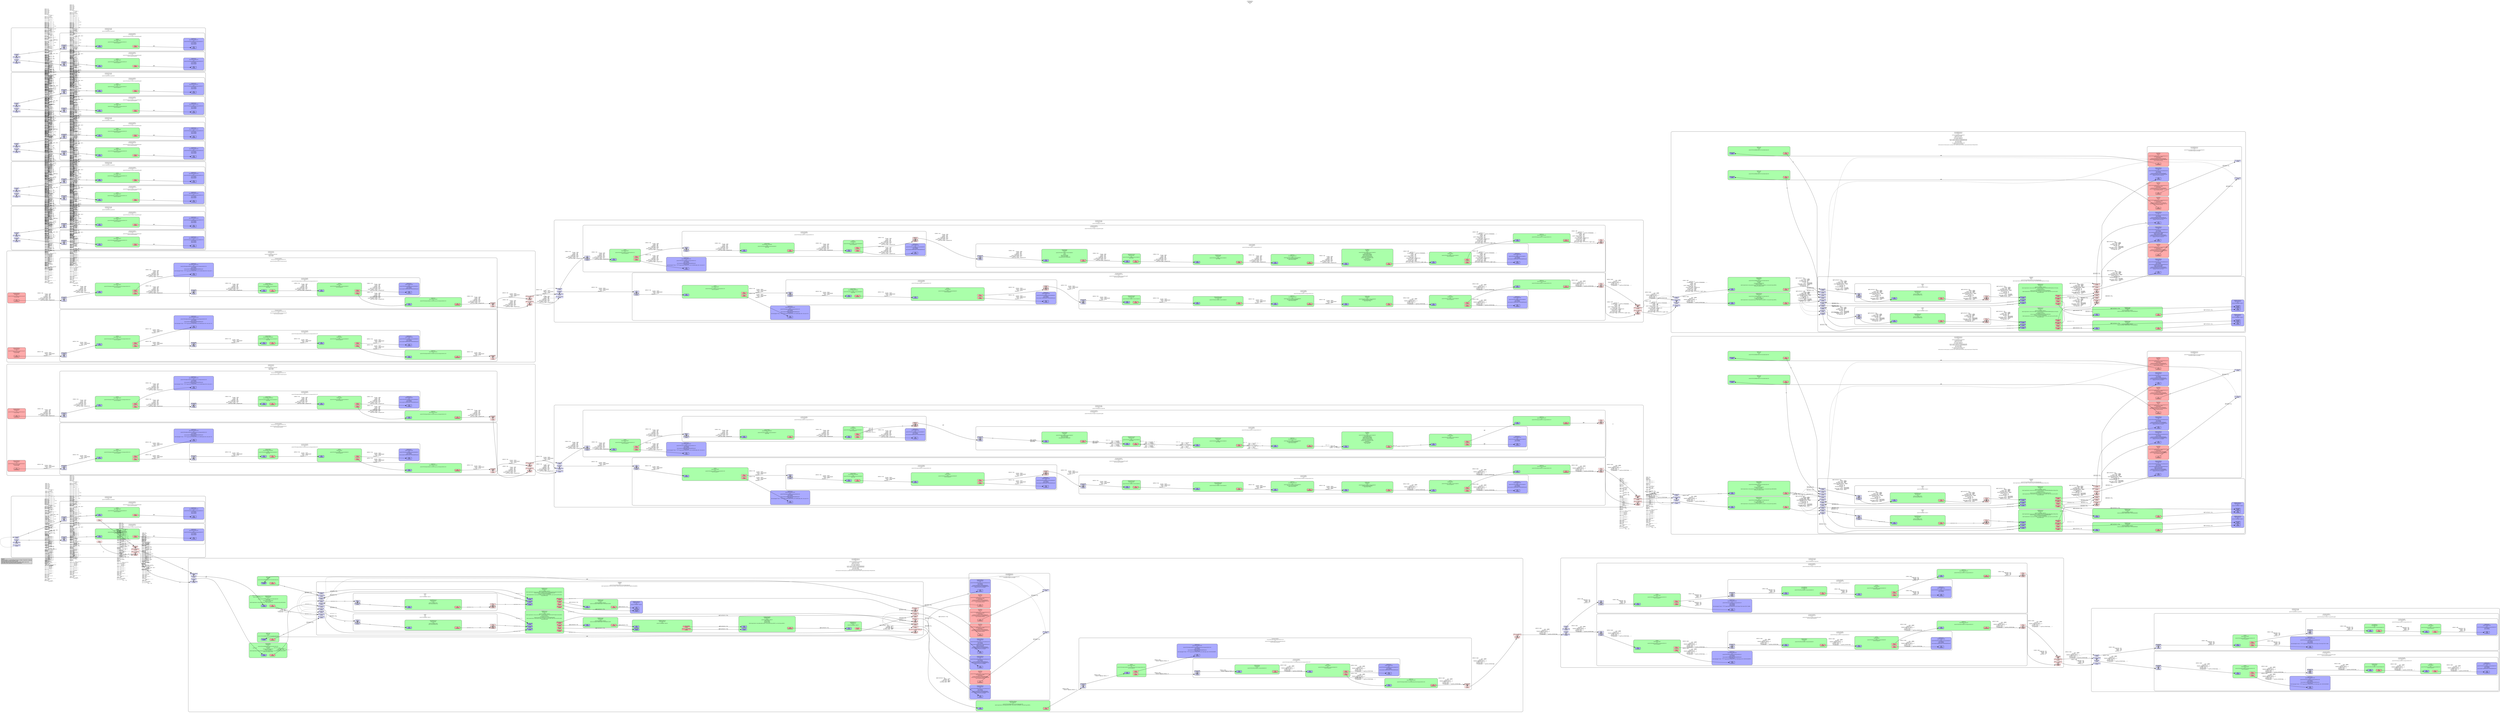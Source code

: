 digraph pipeline {
  rankdir=LR;
  fontname="sans";
  fontsize="10";
  labelloc=t;
  nodesep=.1;
  ranksep=.2;
  label="<GstPipeline>\npipeline0\n[>]";
  node [style="filled,rounded", shape=box, fontsize="9", fontname="sans", margin="0.0,0.0"];
  edge [labelfontsize="6", fontsize="9", fontname="monospace"];
  
  legend [
    pos="0,0!",
    margin="0.05,0.05",
    style="filled",
    label="Legend\lElement-States: [~] void-pending, [0] null, [-] ready, [=] paused, [>] playing\lPad-Activation: [-] none, [>] push, [<] pull\lPad-Flags: [b]locked, [f]lushing, [b]locking, [E]OS; upper-case is set\lPad-Task: [T] has started task, [t] has paused task\l",
  ];
  subgraph cluster_kmssiprtpendpoint3_0x564dd595cee0 {
    fontname="Bitstream Vera Sans";
    fontsize="8";
    style="filled,rounded";
    color=black;
    label="KmsSipRtpEndpoint\nkmssiprtpendpoint3\n[>]\nparent=(GstPipeline) pipeline0\naccept-eos=FALSE\naddr=\"172.17.0.3\"\nnum-audio-medias=1\nnum-video-medias=1\naudio-codecs=((GArray*) 0x564dd60fd030)\nvideo-codecs=((GArray*) 0x564dd60fd060)\nrtcp-nack=TRUE\nrtcp-remb=TRUE\nmin-video-recv-bandwidth=100\nremb-params=remb-params, packets-recv-interval-top=(int)100, exponential-factor=(float)0.039…";
    subgraph cluster_kmssiprtpendpoint3_0x564dd595cee0_sink {
      label="";
      style="invis";
      _proxypad148_0x564dd6124ea0 [color=black, fillcolor="#ddddff", label="proxypad148\n[>][bfb]", height="0.2", style="filled,dotted"];
    kmssiprtpendpoint3_0x564dd595cee0_sink_audio_default_0x564dd612cdf0 -> _proxypad148_0x564dd6124ea0 [style=dashed, minlen=0]
      kmssiprtpendpoint3_0x564dd595cee0_sink_audio_default_0x564dd612cdf0 [color=black, fillcolor="#ddddff", label="sink_audio_default\n[>][bfb]", height="0.2", style="filled,dotted"];
      _proxypad150_0x564dd6125360 [color=black, fillcolor="#ddddff", label="proxypad150\n[>][bfb]", height="0.2", style="filled,dotted"];
    kmssiprtpendpoint3_0x564dd595cee0_sink_video_default_0x564dd612d2f0 -> _proxypad150_0x564dd6125360 [style=dashed, minlen=0]
      kmssiprtpendpoint3_0x564dd595cee0_sink_video_default_0x564dd612d2f0 [color=black, fillcolor="#ddddff", label="sink_video_default\n[>][bfb]", height="0.2", style="filled,dotted"];
    }

    subgraph cluster_kmssiprtpendpoint3_0x564dd595cee0_src {
      label="";
      style="invis";
      _proxypad166_0x564dd6172a10 [color=black, fillcolor="#ffdddd", label="proxypad166\n[>][bfb]", height="0.2", style="filled,dotted"];
    _proxypad166_0x564dd6172a10 -> kmssiprtpendpoint3_0x564dd595cee0_audio_src_default_0_0x7f2774014560 [style=dashed, minlen=0]
      kmssiprtpendpoint3_0x564dd595cee0_audio_src_default_0_0x7f2774014560 [color=black, fillcolor="#ffdddd", label="audio_src_default_0\n[>][bfb]", height="0.2", style="filled,dotted"];
    }

    kmssiprtpendpoint3_0x564dd595cee0_sink_audio_default_0x564dd612cdf0 -> kmssiprtpendpoint3_0x564dd595cee0_audio_src_default_0_0x7f2774014560 [style="invis"];
    fillcolor="#ffffff";
    subgraph cluster_rtpopusdepay1_0x7f2774010360 {
      fontname="Bitstream Vera Sans";
      fontsize="8";
      style="filled,rounded";
      color=black;
      label="GstRTPOpusDepay\nrtpopusdepay1\n[>]\nparent=(KmsSipRtpEndpoint) kmssiprtpendpoint3\nstats=application/x-rtp-depayload-stats, clock_rate=(uint)48000, npt-start=(guint64)0,…";
      subgraph cluster_rtpopusdepay1_0x7f2774010360_sink {
        label="";
        style="invis";
        rtpopusdepay1_0x7f2774010360_sink_0x7f2774010570 [color=black, fillcolor="#aaaaff", label="sink\n[>][bfb]", height="0.2", style="filled,solid"];
      }

      subgraph cluster_rtpopusdepay1_0x7f2774010360_src {
        label="";
        style="invis";
        rtpopusdepay1_0x7f2774010360_src_0x7f27740107c0 [color=black, fillcolor="#ffaaaa", label="src\n[>][bfb]", height="0.2", style="filled,solid"];
      }

      rtpopusdepay1_0x7f2774010360_sink_0x7f2774010570 -> rtpopusdepay1_0x7f2774010360_src_0x7f27740107c0 [style="invis"];
      fillcolor="#aaffaa";
    }

    rtpopusdepay1_0x7f2774010360_src_0x7f27740107c0 -> kmssiprtpendpoint3_kmsagnosticbin2_26_0x7f2740008ad0_sink_0x7f27740142e0 [label="audio/x-opus\l  channel-mapping-family: 0\l"]
    subgraph cluster_kmssiprtpendpoint3_kmsagnosticbin2_26_0x7f2740008ad0 {
      fontname="Bitstream Vera Sans";
      fontsize="8";
      style="filled,rounded";
      color=black;
      label="KmsAgnosticBin2\nkmssiprtpendpoint3_kmsagnosticbin2-26\n[>]\nparent=(KmsSipRtpEndpoint) kmssiprtpendpoint3\nmax-encoder-bitrate=0";
      subgraph cluster_kmssiprtpendpoint3_kmsagnosticbin2_26_0x7f2740008ad0_sink {
        label="";
        style="invis";
        _proxypad165_0x564dd61727b0 [color=black, fillcolor="#ddddff", label="proxypad165\n[>][bfb]", height="0.2", style="filled,solid"];
      kmssiprtpendpoint3_kmsagnosticbin2_26_0x7f2740008ad0_sink_0x7f27740142e0 -> _proxypad165_0x564dd61727b0 [style=dashed, minlen=0]
        kmssiprtpendpoint3_kmsagnosticbin2_26_0x7f2740008ad0_sink_0x7f27740142e0 [color=black, fillcolor="#ddddff", label="sink\n[>][bfb]", height="0.2", style="filled,solid"];
      }

      subgraph cluster_kmssiprtpendpoint3_kmsagnosticbin2_26_0x7f2740008ad0_src {
        label="";
        style="invis";
        _proxypad167_0x564dd6172c70 [color=black, fillcolor="#ffdddd", label="proxypad167\n[>][bfb]", height="0.2", style="filled,dashed"];
      _proxypad167_0x564dd6172c70 -> kmssiprtpendpoint3_kmsagnosticbin2_26_0x7f2740008ad0_src_0_0x7f27740147e0 [style=dashed, minlen=0]
        kmssiprtpendpoint3_kmsagnosticbin2_26_0x7f2740008ad0_src_0_0x7f27740147e0 [color=black, fillcolor="#ffdddd", label="src_0\n[>][bfb]", height="0.2", style="filled,dashed"];
      }

      kmssiprtpendpoint3_kmsagnosticbin2_26_0x7f2740008ad0_sink_0x7f27740142e0 -> kmssiprtpendpoint3_kmsagnosticbin2_26_0x7f2740008ad0_src_0_0x7f27740147e0 [style="invis"];
      fillcolor="#ffffff";
      subgraph cluster_agnosticbin_queue22_0x7f2774026170 {
        fontname="Bitstream Vera Sans";
        fontsize="8";
        style="filled,rounded";
        color=black;
        label="GstQueue\nagnosticbin_queue22\n[>]\nparent=(KmsAgnosticBin2) kmssiprtpendpoint3_kmsagnosticbin2-26";
        subgraph cluster_agnosticbin_queue22_0x7f2774026170_sink {
          label="";
          style="invis";
          agnosticbin_queue22_0x7f2774026170_sink_0x7f2774011350 [color=black, fillcolor="#aaaaff", label="sink\n[>][bfb]", height="0.2", style="filled,solid"];
        }

        subgraph cluster_agnosticbin_queue22_0x7f2774026170_src {
          label="";
          style="invis";
          agnosticbin_queue22_0x7f2774026170_src_0x7f27740115a0 [color=black, fillcolor="#ffaaaa", label="src\n[>][bfb][T]", height="0.2", style="filled,solid"];
        }

        agnosticbin_queue22_0x7f2774026170_sink_0x7f2774011350 -> agnosticbin_queue22_0x7f2774026170_src_0x7f27740115a0 [style="invis"];
        fillcolor="#aaffaa";
      }

      agnosticbin_queue22_0x7f2774026170_src_0x7f27740115a0 -> _proxypad167_0x564dd6172c70 [label="audio/x-opus\l                rate: 48000\l            channels: 2\l  channel-mapping-family: 0\l        stream-count: 1\l       coupled-count: 1\l        streamheader: < (buffer)4f70757348... >\l"]
      subgraph cluster_kmsparsetreebin14_0x7f277401c0a0 {
        fontname="Bitstream Vera Sans";
        fontsize="8";
        style="filled,rounded";
        color=black;
        label="KmsParseTreeBin\nkmsparsetreebin14\n[>]\nparent=(KmsAgnosticBin2) kmssiprtpendpoint3_kmsagnosticbin2-26";
        subgraph cluster_kmsparsetreebin14_0x7f277401c0a0_sink {
          label="";
          style="invis";
          _proxypad168_0x564dd6173390 [color=black, fillcolor="#ddddff", label="proxypad168\n[>][bfb]", height="0.2", style="filled,solid"];
        kmsparsetreebin14_0x7f277401c0a0_ghost20_0x7f2774014a60 -> _proxypad168_0x564dd6173390 [style=dashed, minlen=0]
          kmsparsetreebin14_0x7f277401c0a0_ghost20_0x7f2774014a60 [color=black, fillcolor="#ddddff", label="ghost20\n[>][bfb]", height="0.2", style="filled,solid"];
        }

        fillcolor="#ffffff";
        subgraph cluster_opusparse3_0x7f277401dd90 {
          fontname="Bitstream Vera Sans";
          fontsize="8";
          style="filled,rounded";
          color=black;
          label="GstOpusParse\nopusparse3\n[>]\nparent=(KmsParseTreeBin) kmsparsetreebin14";
          subgraph cluster_opusparse3_0x7f277401dd90_sink {
            label="";
            style="invis";
            opusparse3_0x7f277401dd90_sink_0x7f2774010eb0 [color=black, fillcolor="#aaaaff", label="sink\n[>][bfb]", height="0.2", style="filled,solid"];
          }

          subgraph cluster_opusparse3_0x7f277401dd90_src {
            label="";
            style="invis";
            opusparse3_0x7f277401dd90_src_0x7f2774011100 [color=black, fillcolor="#ffaaaa", label="src\n[>][bfb]", height="0.2", style="filled,solid"];
          }

          opusparse3_0x7f277401dd90_sink_0x7f2774010eb0 -> opusparse3_0x7f277401dd90_src_0x7f2774011100 [style="invis"];
          fillcolor="#aaffaa";
        }

        _proxypad168_0x564dd6173390 -> opusparse3_0x7f277401dd90_sink_0x7f2774010eb0 [label="audio/x-opus\l  channel-mapping-family: 0\l"]
        opusparse3_0x7f277401dd90_src_0x7f2774011100 -> treebin_tee45_0x564dd60f4bd0_sink_0x7f2774010a10 [label="audio/x-opus\l                rate: 48000\l            channels: 2\l  channel-mapping-family: 0\l        stream-count: 1\l       coupled-count: 1\l        streamheader: < (buffer)4f70757348... >\l"]
        subgraph cluster_treebin_fakesink45_0x7f277401d4d0 {
          fontname="Bitstream Vera Sans";
          fontsize="8";
          style="filled,rounded";
          color=black;
          label="GstFakeSink\ntreebin_fakesink45\n[>]\nparent=(KmsParseTreeBin) kmsparsetreebin14\nsync=FALSE\nasync=FALSE\nlast-sample=((GstSample*) 0x564dd5934a10)";
          subgraph cluster_treebin_fakesink45_0x7f277401d4d0_sink {
            label="";
            style="invis";
            treebin_fakesink45_0x7f277401d4d0_sink_0x7f2774010c60 [color=black, fillcolor="#aaaaff", label="sink\n[>][bfb]", height="0.2", style="filled,solid"];
          }

          fillcolor="#aaaaff";
        }

        subgraph cluster_treebin_tee45_0x564dd60f4bd0 {
          fontname="Bitstream Vera Sans";
          fontsize="8";
          style="filled,rounded";
          color=black;
          label="GstTee\ntreebin_tee45\n[>]\nparent=(KmsParseTreeBin) kmsparsetreebin14\nnum-src-pads=2";
          subgraph cluster_treebin_tee45_0x564dd60f4bd0_sink {
            label="";
            style="invis";
            treebin_tee45_0x564dd60f4bd0_sink_0x7f2774010a10 [color=black, fillcolor="#aaaaff", label="sink\n[>][bfb]", height="0.2", style="filled,solid"];
          }

          subgraph cluster_treebin_tee45_0x564dd60f4bd0_src {
            label="";
            style="invis";
            treebin_tee45_0x564dd60f4bd0_src_0_0x564dd6172ec0 [color=black, fillcolor="#ffaaaa", label="src_0\n[>][bfb]", height="0.2", style="filled,dashed"];
            treebin_tee45_0x564dd60f4bd0_src_1_0x564dd61735e0 [color=black, fillcolor="#ffaaaa", label="src_1\n[>][bfb]", height="0.2", style="filled,dashed"];
          }

          treebin_tee45_0x564dd60f4bd0_sink_0x7f2774010a10 -> treebin_tee45_0x564dd60f4bd0_src_0_0x564dd6172ec0 [style="invis"];
          fillcolor="#aaffaa";
        }

        treebin_tee45_0x564dd60f4bd0_src_0_0x564dd6172ec0 -> treebin_fakesink45_0x7f277401d4d0_sink_0x7f2774010c60 [label="audio/x-opus\l                rate: 48000\l            channels: 2\l  channel-mapping-family: 0\l        stream-count: 1\l       coupled-count: 1\l        streamheader: < (buffer)4f70757348... >\l"]
        treebin_tee45_0x564dd60f4bd0_src_1_0x564dd61735e0 -> agnosticbin_queue22_0x7f2774026170_sink_0x7f2774011350 [label="audio/x-opus\l                rate: 48000\l            channels: 2\l  channel-mapping-family: 0\l        stream-count: 1\l       coupled-count: 1\l        streamheader: < (buffer)4f70757348... >\l"]
      }

      subgraph cluster_agnosticbin_fakesink44_0x7f27740139f0 {
        fontname="Bitstream Vera Sans";
        fontsize="8";
        style="filled,rounded";
        color=black;
        label="GstFakeSink\nagnosticbin_fakesink44\n[>]\nparent=(KmsAgnosticBin2) kmssiprtpendpoint3_kmsagnosticbin2-26\nsync=FALSE\nasync=FALSE\nlast-sample=((GstSample*) 0x564dd5934a10)\nsilent=FALSE\nlast-message=\"chain   ******* (agnosticbin_fakesink44:sink) (160 bytes, dts: 0:00:00.3015097…";
        subgraph cluster_agnosticbin_fakesink44_0x7f27740139f0_sink {
          label="";
          style="invis";
          agnosticbin_fakesink44_0x7f27740139f0_sink_0x7f27740100d0 [color=black, fillcolor="#aaaaff", label="sink\n[>][bfb]", height="0.2", style="filled,solid"];
        }

        fillcolor="#aaaaff";
      }

      subgraph cluster_agnosticbin_tee44_0x564dd60f4a80 {
        fontname="Bitstream Vera Sans";
        fontsize="8";
        style="filled,rounded";
        color=black;
        label="GstTee\nagnosticbin_tee44\n[>]\nparent=(KmsAgnosticBin2) kmssiprtpendpoint3_kmsagnosticbin2-26\nnum-src-pads=2";
        subgraph cluster_agnosticbin_tee44_0x564dd60f4a80_sink {
          label="";
          style="invis";
          agnosticbin_tee44_0x564dd60f4a80_sink_0x564dd6175cd0 [color=black, fillcolor="#aaaaff", label="sink\n[>][bfb]", height="0.2", style="filled,solid"];
        }

        subgraph cluster_agnosticbin_tee44_0x564dd60f4a80_src {
          label="";
          style="invis";
          agnosticbin_tee44_0x564dd60f4a80_src_0_0x564dd6172540 [color=black, fillcolor="#ffaaaa", label="src_0\n[>][bfb]", height="0.2", style="filled,dashed"];
          agnosticbin_tee44_0x564dd60f4a80_src_1_0x564dd6173120 [color=black, fillcolor="#ffaaaa", label="src_1\n[>][bfb]", height="0.2", style="filled,dashed"];
        }

        agnosticbin_tee44_0x564dd60f4a80_sink_0x564dd6175cd0 -> agnosticbin_tee44_0x564dd60f4a80_src_0_0x564dd6172540 [style="invis"];
        fillcolor="#aaffaa";
      }

      _proxypad165_0x564dd61727b0 -> agnosticbin_tee44_0x564dd60f4a80_sink_0x564dd6175cd0 [label="audio/x-opus\l  channel-mapping-family: 0\l"]
      agnosticbin_tee44_0x564dd60f4a80_src_0_0x564dd6172540 -> agnosticbin_fakesink44_0x7f27740139f0_sink_0x7f27740100d0 [label="audio/x-opus\l  channel-mapping-family: 0\l"]
      agnosticbin_tee44_0x564dd60f4a80_src_1_0x564dd6173120 -> kmsparsetreebin14_0x7f277401c0a0_ghost20_0x7f2774014a60 [label="audio/x-opus\l  channel-mapping-family: 0\l"]
    }

    kmssiprtpendpoint3_kmsagnosticbin2_26_0x7f2740008ad0_src_0_0x7f27740147e0 -> _proxypad166_0x564dd6172a10 [label="audio/x-opus\l                rate: 48000\l            channels: 2\l  channel-mapping-family: 0\l        stream-count: 1\l       coupled-count: 1\l        streamheader: < (buffer)4f70757348... >\l"]
    subgraph cluster_rtpvp8pay2_0x7f2750032810 {
      fontname="Bitstream Vera Sans";
      fontsize="8";
      style="filled,rounded";
      color=black;
      label="GstRtpVP8Pay\nrtpvp8pay2\n[>]\nparent=(KmsSipRtpEndpoint) kmssiprtpendpoint3\nmtu=1200\npt=99\ntimestamp=1139632116\nseqnum=14208\nstats=application/x-rtp-payload-stats, clock-rate=(uint)0, running-time=(guint64)18446…\npicture-id-mode=15-bit";
      subgraph cluster_rtpvp8pay2_0x7f2750032810_sink {
        label="";
        style="invis";
        rtpvp8pay2_0x7f2750032810_sink_0x564dd6131d90 [color=black, fillcolor="#aaaaff", label="sink\n[>][bfb]", height="0.2", style="filled,solid"];
      }

      subgraph cluster_rtpvp8pay2_0x7f2750032810_src {
        label="";
        style="invis";
        rtpvp8pay2_0x7f2750032810_src_0x564dd6131b40 [color=black, fillcolor="#ffaaaa", label="src\n[>][bfb]", height="0.2", style="filled,solid"];
      }

      rtpvp8pay2_0x7f2750032810_sink_0x564dd6131d90 -> rtpvp8pay2_0x7f2750032810_src_0x564dd6131b40 [style="invis"];
      fillcolor="#aaffaa";
    }

    rtpvp8pay2_0x7f2750032810_src_0x564dd6131b40 -> rtpbin3_0x564dd5966f00_send_rtp_sink_1_0x564dd60f3a00 [labeldistance="10", labelangle="0", label="                                                  ", taillabel="application/x-rtp\l             payload: [ 96, 127 ]\l          clock-rate: 90000\l       encoding-name: { (string)VP8, (stri... }\l", headlabel="application/x-rtp\l"]
    _proxypad150_0x564dd6125360 -> rtpvp8pay2_0x7f2750032810_sink_0x564dd6131d90 [labeldistance="10", labelangle="0", label="                                                  ", taillabel="ANY", headlabel="video/x-vp8\l"]
    subgraph cluster_rtpopuspay2_0x564dd6044600 {
      fontname="Bitstream Vera Sans";
      fontsize="8";
      style="filled,rounded";
      color=black;
      label="GstRtpOPUSPay\nrtpopuspay2\n[>]\nparent=(KmsSipRtpEndpoint) kmssiprtpendpoint3\nmtu=1200\ntimestamp=1761434549\nseqnum=1025\nstats=application/x-rtp-payload-stats, clock-rate=(uint)0, running-time=(guint64)18446…";
      subgraph cluster_rtpopuspay2_0x564dd6044600_sink {
        label="";
        style="invis";
        rtpopuspay2_0x564dd6044600_sink_0x564dd61318f0 [color=black, fillcolor="#aaaaff", label="sink\n[>][bfb]", height="0.2", style="filled,solid"];
      }

      subgraph cluster_rtpopuspay2_0x564dd6044600_src {
        label="";
        style="invis";
        rtpopuspay2_0x564dd6044600_src_0x564dd61316a0 [color=black, fillcolor="#ffaaaa", label="src\n[>][bfb]", height="0.2", style="filled,solid"];
      }

      rtpopuspay2_0x564dd6044600_sink_0x564dd61318f0 -> rtpopuspay2_0x564dd6044600_src_0x564dd61316a0 [style="invis"];
      fillcolor="#aaffaa";
    }

    rtpopuspay2_0x564dd6044600_src_0x564dd61316a0 -> rtpbin3_0x564dd5966f00_send_rtp_sink_0_0x7f2754008830 [labeldistance="10", labelangle="0", label="                                                  ", taillabel="application/x-rtp\l               media: audio\l             payload: [ 96, 127 ]\l          clock-rate: 48000\l     encoding-params: 2\l       encoding-name: { (string)OPUS, (str... }\l", headlabel="application/x-rtp\l"]
    _proxypad148_0x564dd6124ea0 -> rtpopuspay2_0x564dd6044600_sink_0x564dd61318f0 [labeldistance="10", labelangle="0", label="                                                  ", taillabel="ANY", headlabel="audio/x-opus\l            channels: [ 1, 2 ]\l  channel-mapping-family: 0\l"]
    subgraph cluster_funnel5_0x7f2750018480 {
      fontname="Bitstream Vera Sans";
      fontsize="8";
      style="filled,rounded";
      color=black;
      label="GstFunnel\nfunnel5\n[>]\nparent=(KmsSipRtpEndpoint) kmssiprtpendpoint3";
      subgraph cluster_funnel5_0x7f2750018480_sink {
        label="";
        style="invis";
        funnel5_0x7f2750018480_funnelpad5_0x564dd6131450 [color=black, fillcolor="#aaaaff", label="funnelpad5\n[>][bfb]", height="0.2", style="filled,dashed"];
      }

      subgraph cluster_funnel5_0x7f2750018480_src {
        label="";
        style="invis";
        funnel5_0x7f2750018480_src_0x564dd6131200 [color=black, fillcolor="#ffaaaa", label="src\n[>][bfb]", height="0.2", style="filled,solid"];
      }

      funnel5_0x7f2750018480_funnelpad5_0x564dd6131450 -> funnel5_0x7f2750018480_src_0x564dd6131200 [style="invis"];
      fillcolor="#aaffaa";
    }

    funnel5_0x7f2750018480_src_0x564dd6131200 -> rtpbin3_0x564dd5966f00_recv_rtcp_sink_1_0x564dd612cb70 [labeldistance="10", labelangle="0", label="                                                  ", taillabel="ANY", headlabel="application/x-rtcp\lapplication/x-srtcp\l"]
    subgraph cluster_funnel4_0x7f277c008480 {
      fontname="Bitstream Vera Sans";
      fontsize="8";
      style="filled,rounded";
      color=black;
      label="GstFunnel\nfunnel4\n[>]\nparent=(KmsSipRtpEndpoint) kmssiprtpendpoint3";
      subgraph cluster_funnel4_0x7f277c008480_sink {
        label="";
        style="invis";
        funnel4_0x7f277c008480_funnelpad4_0x564dd6130420 [color=black, fillcolor="#aaaaff", label="funnelpad4\n[>][bfb]", height="0.2", style="filled,dashed"];
      }

      subgraph cluster_funnel4_0x7f277c008480_src {
        label="";
        style="invis";
        funnel4_0x7f277c008480_src_0x564dd61301d0 [color=black, fillcolor="#ffaaaa", label="src\n[>][bfb]", height="0.2", style="filled,solid"];
      }

      funnel4_0x7f277c008480_funnelpad4_0x564dd6130420 -> funnel4_0x7f277c008480_src_0x564dd61301d0 [style="invis"];
      fillcolor="#aaffaa";
    }

    funnel4_0x7f277c008480_src_0x564dd61301d0 -> rtpbin3_0x564dd5966f00_recv_rtcp_sink_0_0x564dd612c3f0 [labeldistance="10", labelangle="0", label="                                                  ", taillabel="ANY", headlabel="application/x-rtcp\lapplication/x-srtcp\l"]
    subgraph cluster_kmssiprtpsession3_0x564dd5967150 {
      fontname="Bitstream Vera Sans";
      fontsize="8";
      style="filled,rounded";
      color=black;
      label="KmsSipRtpSession\nkmssiprtpsession3\n[>]\nparent=(KmsSipRtpEndpoint) kmssiprtpendpoint3\nconnection-state=connected";
      fillcolor="#ffffff";
      subgraph cluster_udpsrc15_0x564dd611c3e0 {
        fontname="Bitstream Vera Sans";
        fontsize="8";
        style="filled,rounded";
        color=black;
        label="GstUDPSrc\nudpsrc15\n[>]\nparent=(KmsSipRtpSession) kmssiprtpsession3\ndo-timestamp=TRUE\nport=24641\nsocket=((GSocket*) 0x564dd60f4670)\nused-socket=((GSocket*) 0x564dd60f4670)\nauto-multicast=FALSE";
        subgraph cluster_udpsrc15_0x564dd611c3e0_src {
          label="";
          style="invis";
          udpsrc15_0x564dd611c3e0_src_0x564dd60f7d20 [color=black, fillcolor="#ffaaaa", label="src\n[>][bfb][T]", height="0.2", style="filled,solid"];
        }

        fillcolor="#ffaaaa";
      }

      udpsrc15_0x564dd611c3e0_src_0x564dd60f7d20 -> funnel5_0x7f2750018480_funnelpad5_0x564dd6131450 [label="ANY"]
      subgraph cluster_multiudpsink15_0x564dd611b630 {
        fontname="Bitstream Vera Sans";
        fontsize="8";
        style="filled,rounded";
        color=black;
        label="GstMultiUDPSink\nmultiudpsink15\n[>]\nparent=(KmsSipRtpSession) kmssiprtpsession3\nsync=FALSE\nasync=FALSE\nsocket=((GSocket*) 0x564dd60f4670)\nused-socket=((GSocket*) 0x564dd60f4670)\nclients=\"172.17.0.3:29585\"";
        subgraph cluster_multiudpsink15_0x564dd611b630_sink {
          label="";
          style="invis";
          multiudpsink15_0x564dd611b630_sink_0x564dd60f7ad0 [color=black, fillcolor="#aaaaff", label="sink\n[>][bfb]", height="0.2", style="filled,solid"];
        }

        fillcolor="#aaaaff";
      }

      subgraph cluster_udpsrc14_0x564dd611aee0 {
        fontname="Bitstream Vera Sans";
        fontsize="8";
        style="filled,rounded";
        color=black;
        label="GstUDPSrc\nudpsrc14\n[>]\nparent=(KmsSipRtpSession) kmssiprtpsession3\ndo-timestamp=TRUE\nport=24640\nsocket=((GSocket*) 0x564dd60f47c0)\nused-socket=((GSocket*) 0x564dd60f47c0)\nauto-multicast=FALSE";
        subgraph cluster_udpsrc14_0x564dd611aee0_src {
          label="";
          style="invis";
          udpsrc14_0x564dd611aee0_src_0x564dd60f7880 [color=black, fillcolor="#ffaaaa", label="src\n[>][bfb][T]", height="0.2", style="filled,solid"];
        }

        fillcolor="#ffaaaa";
      }

      udpsrc14_0x564dd611aee0_src_0x564dd60f7880 -> rtpbin3_0x564dd5966f00_recv_rtp_sink_1_0x564dd612c8f0 [labeldistance="10", labelangle="0", label="                                                  ", taillabel="ANY", headlabel="application/x-rtp\lapplication/x-srtp\l"]
      subgraph cluster_multiudpsink14_0x564dd611a100 {
        fontname="Bitstream Vera Sans";
        fontsize="8";
        style="filled,rounded";
        color=black;
        label="GstMultiUDPSink\nmultiudpsink14\n[>]\nparent=(KmsSipRtpSession) kmssiprtpsession3\nsync=FALSE\nasync=FALSE\nsocket=((GSocket*) 0x564dd60f47c0)\nused-socket=((GSocket*) 0x564dd60f47c0)\nclients=\"172.17.0.3:29584\"";
        subgraph cluster_multiudpsink14_0x564dd611a100_sink {
          label="";
          style="invis";
          multiudpsink14_0x564dd611a100_sink_0x564dd60f7630 [color=black, fillcolor="#aaaaff", label="sink\n[>][bfb]", height="0.2", style="filled,solid"];
        }

        fillcolor="#aaaaff";
      }

      subgraph cluster_udpsrc13_0x564dd6114510 {
        fontname="Bitstream Vera Sans";
        fontsize="8";
        style="filled,rounded";
        color=black;
        label="GstUDPSrc\nudpsrc13\n[>]\nparent=(KmsSipRtpSession) kmssiprtpsession3\ndo-timestamp=TRUE\nport=23913\nsocket=((GSocket*) 0x564dd60f4520)\nused-socket=((GSocket*) 0x564dd60f4520)\nauto-multicast=FALSE";
        subgraph cluster_udpsrc13_0x564dd6114510_src {
          label="";
          style="invis";
          udpsrc13_0x564dd6114510_src_0x564dd60e0340 [color=black, fillcolor="#ffaaaa", label="src\n[>][bfb][T]", height="0.2", style="filled,solid"];
        }

        fillcolor="#ffaaaa";
      }

      udpsrc13_0x564dd6114510_src_0x564dd60e0340 -> funnel4_0x7f277c008480_funnelpad4_0x564dd6130420 [label="ANY"]
      subgraph cluster_multiudpsink13_0x564dd6113980 {
        fontname="Bitstream Vera Sans";
        fontsize="8";
        style="filled,rounded";
        color=black;
        label="GstMultiUDPSink\nmultiudpsink13\n[>]\nparent=(KmsSipRtpSession) kmssiprtpsession3\nsync=FALSE\nasync=FALSE\nlast-sample=((GstSample*) 0x564dd5934a10)\nbytes-to-serve=60\nbytes-served=60\nsocket=((GSocket*) 0x564dd60f4520)\nused-socket=((GSocket*) 0x564dd60f4520)\nclients=\"172.17.0.3:37029\"";
        subgraph cluster_multiudpsink13_0x564dd6113980_sink {
          label="";
          style="invis";
          multiudpsink13_0x564dd6113980_sink_0x564dd60e0590 [color=black, fillcolor="#aaaaff", label="sink\n[>][bfb]", height="0.2", style="filled,solid"];
        }

        fillcolor="#aaaaff";
      }

      subgraph cluster_udpsrc12_0x564dd6113370 {
        fontname="Bitstream Vera Sans";
        fontsize="8";
        style="filled,rounded";
        color=black;
        label="GstUDPSrc\nudpsrc12\n[>]\nparent=(KmsSipRtpSession) kmssiprtpsession3\ndo-timestamp=TRUE\nport=23912\nsocket=((GSocket*) 0x564dd60f43d0)\nused-socket=((GSocket*) 0x564dd60f43d0)\nauto-multicast=FALSE";
        subgraph cluster_udpsrc12_0x564dd6113370_src {
          label="";
          style="invis";
          udpsrc12_0x564dd6113370_src_0x564dd60b2af0 [color=black, fillcolor="#ffaaaa", label="src\n[>][bfb][T]", height="0.2", style="filled,solid"];
        }

        fillcolor="#ffaaaa";
      }

      udpsrc12_0x564dd6113370_src_0x564dd60b2af0 -> rtpbin3_0x564dd5966f00_recv_rtp_sink_0_0x564dd612c170 [labeldistance="10", labelangle="0", label="                                                  ", taillabel="ANY", headlabel="application/x-rtp\lapplication/x-srtp\l"]
      subgraph cluster_multiudpsink12_0x564dd6112840 {
        fontname="Bitstream Vera Sans";
        fontsize="8";
        style="filled,rounded";
        color=black;
        label="GstMultiUDPSink\nmultiudpsink12\n[>]\nparent=(KmsSipRtpSession) kmssiprtpsession3\nsync=FALSE\nasync=FALSE\nsocket=((GSocket*) 0x564dd60f43d0)\nused-socket=((GSocket*) 0x564dd60f43d0)\nclients=\"172.17.0.3:37028\"";
        subgraph cluster_multiudpsink12_0x564dd6112840_sink {
          label="";
          style="invis";
          multiudpsink12_0x564dd6112840_sink_0x564dd60b2d40 [color=black, fillcolor="#aaaaff", label="sink\n[>][bfb]", height="0.2", style="filled,solid"];
        }

        fillcolor="#aaaaff";
      }

    }

    subgraph cluster_rtpbin3_0x564dd5966f00 {
      fontname="Bitstream Vera Sans";
      fontsize="8";
      style="filled,rounded";
      color=black;
      label="GstRtpBin\nrtpbin3\n[>]\nparent=(KmsSipRtpEndpoint) kmssiprtpendpoint3\nsdes=application/x-rtp-source-sdes, cname=(string)\\\"user341525576\\\\@host-6ecbb821…";
      subgraph cluster_rtpbin3_0x564dd5966f00_sink {
        label="";
        style="invis";
        _proxypad137_0x7f2764023a70 [color=black, fillcolor="#ddddff", label="proxypad137\n[>][bfb]", height="0.2", style="filled,dashed"];
      rtpbin3_0x564dd5966f00_send_rtp_sink_0_0x7f2754008830 -> _proxypad137_0x7f2764023a70 [style=dashed, minlen=0]
        rtpbin3_0x564dd5966f00_send_rtp_sink_0_0x7f2754008830 [color=black, fillcolor="#ddddff", label="send_rtp_sink_0\n[>][bfb]", height="0.2", style="filled,dashed"];
        _proxypad141_0x7f2764023cd0 [color=black, fillcolor="#ddddff", label="proxypad141\n[>][bfb]", height="0.2", style="filled,dashed"];
      rtpbin3_0x564dd5966f00_send_rtp_sink_1_0x564dd60f3a00 -> _proxypad141_0x7f2764023cd0 [style=dashed, minlen=0]
        rtpbin3_0x564dd5966f00_send_rtp_sink_1_0x564dd60f3a00 [color=black, fillcolor="#ddddff", label="send_rtp_sink_1\n[>][bfb]", height="0.2", style="filled,dashed"];
        _proxypad143_0x564dd61242c0 [color=black, fillcolor="#ddddff", label="proxypad143\n[>][bfb]", height="0.2", style="filled,dashed"];
      rtpbin3_0x564dd5966f00_recv_rtp_sink_0_0x564dd612c170 -> _proxypad143_0x564dd61242c0 [style=dashed, minlen=0]
        rtpbin3_0x564dd5966f00_recv_rtp_sink_0_0x564dd612c170 [color=black, fillcolor="#ddddff", label="recv_rtp_sink_0\n[>][bfb]", height="0.2", style="filled,dashed"];
        _proxypad144_0x564dd6124520 [color=black, fillcolor="#ddddff", label="proxypad144\n[>][bfb]", height="0.2", style="filled,dashed"];
      rtpbin3_0x564dd5966f00_recv_rtcp_sink_0_0x564dd612c3f0 -> _proxypad144_0x564dd6124520 [style=dashed, minlen=0]
        rtpbin3_0x564dd5966f00_recv_rtcp_sink_0_0x564dd612c3f0 [color=black, fillcolor="#ddddff", label="recv_rtcp_sink_0\n[>][bfb]", height="0.2", style="filled,dashed"];
        _proxypad146_0x564dd61249e0 [color=black, fillcolor="#ddddff", label="proxypad146\n[>][bfb]", height="0.2", style="filled,dashed"];
      rtpbin3_0x564dd5966f00_recv_rtp_sink_1_0x564dd612c8f0 -> _proxypad146_0x564dd61249e0 [style=dashed, minlen=0]
        rtpbin3_0x564dd5966f00_recv_rtp_sink_1_0x564dd612c8f0 [color=black, fillcolor="#ddddff", label="recv_rtp_sink_1\n[>][bfb]", height="0.2", style="filled,dashed"];
        _proxypad147_0x564dd6124c40 [color=black, fillcolor="#ddddff", label="proxypad147\n[>][bfb]", height="0.2", style="filled,dashed"];
      rtpbin3_0x564dd5966f00_recv_rtcp_sink_1_0x564dd612cb70 -> _proxypad147_0x564dd6124c40 [style=dashed, minlen=0]
        rtpbin3_0x564dd5966f00_recv_rtcp_sink_1_0x564dd612cb70 [color=black, fillcolor="#ddddff", label="recv_rtcp_sink_1\n[>][bfb]", height="0.2", style="filled,dashed"];
      }

      subgraph cluster_rtpbin3_0x564dd5966f00_src {
        label="";
        style="invis";
        _proxypad136_0x7f2764023810 [color=black, fillcolor="#ffdddd", label="proxypad136\n[>][bfb]", height="0.2", style="filled,dotted"];
      _proxypad136_0x7f2764023810 -> rtpbin3_0x564dd5966f00_send_rtp_src_0_0x564dd60d1cd0 [style=dashed, minlen=0]
        rtpbin3_0x564dd5966f00_send_rtp_src_0_0x564dd60d1cd0 [color=black, fillcolor="#ffdddd", label="send_rtp_src_0\n[>][bfb]", height="0.2", style="filled,dotted"];
        _proxypad140_0x7f275400b140 [color=black, fillcolor="#ffdddd", label="proxypad140\n[>][bfb]", height="0.2", style="filled,dotted"];
      _proxypad140_0x7f275400b140 -> rtpbin3_0x564dd5966f00_send_rtp_src_1_0x564dd60f3780 [style=dashed, minlen=0]
        rtpbin3_0x564dd5966f00_send_rtp_src_1_0x564dd60f3780 [color=black, fillcolor="#ffdddd", label="send_rtp_src_1\n[>][bfb]", height="0.2", style="filled,dotted"];
        _proxypad142_0x564dd6124060 [color=black, fillcolor="#ffdddd", label="proxypad142\n[>][bfb]", height="0.2", style="filled,dashed"];
      _proxypad142_0x564dd6124060 -> rtpbin3_0x564dd5966f00_send_rtcp_src_0_0x564dd60f3c80 [style=dashed, minlen=0]
        rtpbin3_0x564dd5966f00_send_rtcp_src_0_0x564dd60f3c80 [color=black, fillcolor="#ffdddd", label="send_rtcp_src_0\n[>][bfb]", height="0.2", style="filled,dashed"];
        _proxypad145_0x564dd6124780 [color=black, fillcolor="#ffdddd", label="proxypad145\n[>][bfb]", height="0.2", style="filled,dashed"];
      _proxypad145_0x564dd6124780 -> rtpbin3_0x564dd5966f00_send_rtcp_src_1_0x564dd612c670 [style=dashed, minlen=0]
        rtpbin3_0x564dd5966f00_send_rtcp_src_1_0x564dd612c670 [color=black, fillcolor="#ffdddd", label="send_rtcp_src_1\n[>][bfb]", height="0.2", style="filled,dashed"];
        _proxypad164_0x564dd61722f0 [color=black, fillcolor="#ffdddd", label="proxypad164\n[>][bfb]", height="0.2", style="filled,dotted"];
      _proxypad164_0x564dd61722f0 -> rtpbin3_0x564dd5966f00_recv_rtp_src_0_2035705883_96_0x7f2774014060 [style=dashed, minlen=0]
        rtpbin3_0x564dd5966f00_recv_rtp_src_0_2035705883_96_0x7f2774014060 [color=black, fillcolor="#ffdddd", label="recv_rtp_src_0_2035705883_96\n[>][bfb]", height="0.2", style="filled,dotted"];
      }

      rtpbin3_0x564dd5966f00_send_rtp_sink_0_0x7f2754008830 -> rtpbin3_0x564dd5966f00_send_rtp_src_0_0x564dd60d1cd0 [style="invis"];
      fillcolor="#ffffff";
      subgraph cluster_rtpjitterbuffer2_0x7f274425f190 {
        fontname="Bitstream Vera Sans";
        fontsize="8";
        style="filled,rounded";
        color=black;
        label="GstRtpJitterBuffer\nrtpjitterbuffer2\n[>]\nparent=(GstRtpBin) rtpbin3\nlatency=100\ndo-lost=TRUE\nmode=synced\nstats=application/x-rtp-jitterbuffer-stats, num-pushed=(guint64)3, num-lost=(guint64)0…";
        subgraph cluster_rtpjitterbuffer2_0x7f274425f190_sink {
          label="";
          style="invis";
          rtpjitterbuffer2_0x7f274425f190_sink_0x564dd6175390 [color=black, fillcolor="#aaaaff", label="sink\n[>][bfb]", height="0.2", style="filled,solid"];
          rtpjitterbuffer2_0x7f274425f190_sink_rtcp_0x564dd6175830 [color=black, fillcolor="#aaaaff", label="sink_rtcp\n[>][bfb]", height="0.2", style="filled,dashed"];
        }

        subgraph cluster_rtpjitterbuffer2_0x7f274425f190_src {
          label="";
          style="invis";
          rtpjitterbuffer2_0x7f274425f190_src_0x564dd6175140 [color=black, fillcolor="#ffaaaa", label="src\n[>][bfb][T]", height="0.2", style="filled,solid"];
        }

        rtpjitterbuffer2_0x7f274425f190_sink_0x564dd6175390 -> rtpjitterbuffer2_0x7f274425f190_src_0x564dd6175140 [style="invis"];
        fillcolor="#aaffaa";
      }

      rtpjitterbuffer2_0x7f274425f190_src_0x564dd6175140 -> rtpptdemux2_0x7f274c011430_sink_0x564dd61755e0 [label="application/x-rtp\l"]
      subgraph cluster_rtpptdemux2_0x7f274c011430 {
        fontname="Bitstream Vera Sans";
        fontsize="8";
        style="filled,rounded";
        color=black;
        label="GstRtpPtDemux\nrtpptdemux2\n[>]\nparent=(GstRtpBin) rtpbin3";
        subgraph cluster_rtpptdemux2_0x7f274c011430_sink {
          label="";
          style="invis";
          rtpptdemux2_0x7f274c011430_sink_0x564dd61755e0 [color=black, fillcolor="#aaaaff", label="sink\n[>][bfb]", height="0.2", style="filled,solid"];
        }

        subgraph cluster_rtpptdemux2_0x7f274c011430_src {
          label="";
          style="invis";
          rtpptdemux2_0x7f274c011430_src_96_0x564dd6175a80 [color=black, fillcolor="#ffaaaa", label="src_96\n[>][bfb]", height="0.2", style="filled,dotted"];
        }

        rtpptdemux2_0x7f274c011430_sink_0x564dd61755e0 -> rtpptdemux2_0x7f274c011430_src_96_0x564dd6175a80 [style="invis"];
        fillcolor="#aaffaa";
      }

      rtpptdemux2_0x7f274c011430_src_96_0x564dd6175a80 -> _proxypad164_0x564dd61722f0 [label="application/x-rtp\l               media: audio\l             payload: 96\l          clock-rate: 48000\l       encoding-name: OPUS\l"]
      subgraph cluster_bin7_0x564dd5ff5bb0 {
        fontname="Bitstream Vera Sans";
        fontsize="8";
        style="filled,rounded";
        color=black;
        label="GstBin\nbin7\n[>]\nparent=(GstRtpBin) rtpbin3";
        subgraph cluster_bin7_0x564dd5ff5bb0_sink {
          label="";
          style="invis";
          _proxypad138_0x7f279000bcd0 [color=black, fillcolor="#ddddff", label="proxypad138\n[>][bfb]", height="0.2", style="filled,solid"];
        bin7_0x564dd5ff5bb0_sink_1_0x7f27540080b0 -> _proxypad138_0x7f279000bcd0 [style=dashed, minlen=0]
          bin7_0x564dd5ff5bb0_sink_1_0x7f27540080b0 [color=black, fillcolor="#ddddff", label="sink_1\n[>][bfb]", height="0.2", style="filled,solid"];
        }

        subgraph cluster_bin7_0x564dd5ff5bb0_src {
          label="";
          style="invis";
          _proxypad139_0x7f275400a7c0 [color=black, fillcolor="#ffdddd", label="proxypad139\n[>][bfb]", height="0.2", style="filled,solid"];
        _proxypad139_0x7f275400a7c0 -> bin7_0x564dd5ff5bb0_src_1_0x564dd60f3500 [style=dashed, minlen=0]
          bin7_0x564dd5ff5bb0_src_1_0x564dd60f3500 [color=black, fillcolor="#ffdddd", label="src_1\n[>][bfb]", height="0.2", style="filled,solid"];
        }

        bin7_0x564dd5ff5bb0_sink_1_0x7f27540080b0 -> bin7_0x564dd5ff5bb0_src_1_0x564dd60f3500 [style="invis"];
        fillcolor="#ffffff";
        subgraph cluster_rtprtxqueue7_0x564dd60ee310 {
          fontname="Bitstream Vera Sans";
          fontsize="8";
          style="filled,rounded";
          color=black;
          label="GstRTPRtxQueue\nrtprtxqueue7\n[>]\nparent=(GstBin) bin7\nmax-size-packets=512";
          subgraph cluster_rtprtxqueue7_0x564dd60ee310_sink {
            label="";
            style="invis";
            rtprtxqueue7_0x564dd60ee310_sink_0x564dd611ed60 [color=black, fillcolor="#aaaaff", label="sink\n[>][bfb]", height="0.2", style="filled,solid"];
          }

          subgraph cluster_rtprtxqueue7_0x564dd60ee310_src {
            label="";
            style="invis";
            rtprtxqueue7_0x564dd60ee310_src_0x564dd611eb10 [color=black, fillcolor="#ffaaaa", label="src\n[>][bfb]", height="0.2", style="filled,solid"];
          }

          rtprtxqueue7_0x564dd60ee310_sink_0x564dd611ed60 -> rtprtxqueue7_0x564dd60ee310_src_0x564dd611eb10 [style="invis"];
          fillcolor="#aaffaa";
        }

        rtprtxqueue7_0x564dd60ee310_src_0x564dd611eb10 -> _proxypad139_0x7f275400a7c0 [labeldistance="10", labelangle="0", label="                                                  ", taillabel="application/x-rtp\l", headlabel="ANY"]
        _proxypad138_0x7f279000bcd0 -> rtprtxqueue7_0x564dd60ee310_sink_0x564dd611ed60 [labeldistance="10", labelangle="0", label="                                                  ", taillabel="ANY", headlabel="application/x-rtp\l"]
      }

      _proxypad141_0x7f2764023cd0 -> bin7_0x564dd5ff5bb0_sink_1_0x7f27540080b0 [labeldistance="10", labelangle="0", label="                                                  ", taillabel="application/x-rtp\l", headlabel="ANY"]
      bin7_0x564dd5ff5bb0_src_1_0x564dd60f3500 -> rtpsession7_0x564dd60e8230_send_rtp_sink_0x564dd611efb0 [labeldistance="10", labelangle="0", label="                                                  ", taillabel="ANY", headlabel="application/x-rtp\l"]
      subgraph cluster_rtpstorage7_0x7f277c008360 {
        fontname="Bitstream Vera Sans";
        fontsize="8";
        style="filled,rounded";
        color=black;
        label="GstRtpStorage\nrtpstorage7\n[>]\nparent=(GstRtpBin) rtpbin3\ninternal-storage=((RtpStorage*) 0x564dd6119290)";
        subgraph cluster_rtpstorage7_0x7f277c008360_sink {
          label="";
          style="invis";
          rtpstorage7_0x7f277c008360_sink_0x564dd611e8c0 [color=black, fillcolor="#aaaaff", label="sink\n[>][bfb]", height="0.2", style="filled,solid"];
        }

        subgraph cluster_rtpstorage7_0x7f277c008360_src {
          label="";
          style="invis";
          rtpstorage7_0x7f277c008360_src_0x564dd611e670 [color=black, fillcolor="#ffaaaa", label="src\n[>][bfb]", height="0.2", style="filled,solid"];
        }

        rtpstorage7_0x7f277c008360_sink_0x564dd611e8c0 -> rtpstorage7_0x7f277c008360_src_0x564dd611e670 [style="invis"];
        fillcolor="#aaffaa";
      }

      rtpstorage7_0x7f277c008360_src_0x564dd611e670 -> rtpssrcdemux7_0x7f2760005870_sink_0x564dd611e1d0 [label="application/x-rtp\l"]
      subgraph cluster_rtpssrcdemux7_0x7f2760005870 {
        fontname="Bitstream Vera Sans";
        fontsize="8";
        style="filled,rounded";
        color=black;
        label="GstRtpSsrcDemux\nrtpssrcdemux7\n[>]\nparent=(GstRtpBin) rtpbin3";
        subgraph cluster_rtpssrcdemux7_0x7f2760005870_sink {
          label="";
          style="invis";
          rtpssrcdemux7_0x7f2760005870_sink_0x564dd611e1d0 [color=black, fillcolor="#aaaaff", label="sink\n[>][bfb]", height="0.2", style="filled,solid"];
          rtpssrcdemux7_0x7f2760005870_rtcp_sink_0x564dd611e420 [color=black, fillcolor="#aaaaff", label="rtcp_sink\n[>][bfb]", height="0.2", style="filled,solid"];
        }

        fillcolor="#aaaaff";
      }

      subgraph cluster_rtpsession7_0x564dd60e8230 {
        fontname="Bitstream Vera Sans";
        fontsize="8";
        style="filled,rounded";
        color=black;
        label="GstRtpSession\nrtpsession7\n[>]\nparent=(GstRtpBin) rtpbin3\nsdes=application/x-rtp-source-sdes, cname=(string)\\\"user341525576\\\\@host-6ecbb821…\ninternal-session=((RTPSession*) 0x564dd60eaa30)\nrtcp-min-interval=500000000\nstats=application/x-rtp-session-stats, rtx-drop-count=(uint)0, sent-nack-count=(uint)0…\nrtp-profile=avpf";
        subgraph cluster_rtpsession7_0x564dd60e8230_sink {
          label="";
          style="invis";
          rtpsession7_0x564dd60e8230_send_rtp_sink_0x564dd611efb0 [color=black, fillcolor="#aaaaff", label="send_rtp_sink\n[>][bfb]", height="0.2", style="filled,dashed"];
          rtpsession7_0x564dd60e8230_recv_rtp_sink_0x564dd61308c0 [color=black, fillcolor="#aaaaff", label="recv_rtp_sink\n[>][bfb]", height="0.2", style="filled,dashed"];
          rtpsession7_0x564dd60e8230_recv_rtcp_sink_0x564dd6130d60 [color=black, fillcolor="#aaaaff", label="recv_rtcp_sink\n[>][bfb]", height="0.2", style="filled,dashed"];
        }

        subgraph cluster_rtpsession7_0x564dd60e8230_src {
          label="";
          style="invis";
          rtpsession7_0x564dd60e8230_send_rtp_src_0x564dd611f200 [color=black, fillcolor="#ffaaaa", label="send_rtp_src\n[>][bfb]", height="0.2", style="filled,dotted"];
          rtpsession7_0x564dd60e8230_send_rtcp_src_0x564dd6130670 [color=black, fillcolor="#ffaaaa", label="send_rtcp_src\n[>][bfb]", height="0.2", style="filled,dashed"];
          rtpsession7_0x564dd60e8230_recv_rtp_src_0x564dd6130b10 [color=black, fillcolor="#ffaaaa", label="recv_rtp_src\n[>][bfb]", height="0.2", style="filled,dotted"];
          rtpsession7_0x564dd60e8230_sync_src_0x564dd6130fb0 [color=black, fillcolor="#ffaaaa", label="sync_src\n[>][bfb]", height="0.2", style="filled,dotted"];
        }

        rtpsession7_0x564dd60e8230_send_rtp_sink_0x564dd611efb0 -> rtpsession7_0x564dd60e8230_send_rtp_src_0x564dd611f200 [style="invis"];
        fillcolor="#aaffaa";
      }

      rtpsession7_0x564dd60e8230_send_rtp_src_0x564dd611f200 -> _proxypad140_0x7f275400b140 [labeldistance="10", labelangle="0", label="                                                  ", taillabel="application/x-rtp\l", headlabel="application/x-rtp\lapplication/x-srtp\l"]
      rtpsession7_0x564dd60e8230_send_rtcp_src_0x564dd6130670 -> _proxypad145_0x564dd6124780 [labeldistance="10", labelangle="0", label="                                                  ", taillabel="application/x-rtcp\l", headlabel="application/x-rtcp\lapplication/x-srtcp\l"]
      _proxypad146_0x564dd61249e0 -> rtpsession7_0x564dd60e8230_recv_rtp_sink_0x564dd61308c0 [labeldistance="10", labelangle="0", label="                                                  ", taillabel="application/x-rtp\lapplication/x-srtp\l", headlabel="application/x-rtp\l"]
      rtpsession7_0x564dd60e8230_recv_rtp_src_0x564dd6130b10 -> rtpstorage7_0x7f277c008360_sink_0x564dd611e8c0 [label="application/x-rtp\l"]
      _proxypad147_0x564dd6124c40 -> rtpsession7_0x564dd60e8230_recv_rtcp_sink_0x564dd6130d60 [labeldistance="10", labelangle="0", label="                                                  ", taillabel="application/x-rtcp\lapplication/x-srtcp\l", headlabel="application/x-rtcp\l"]
      rtpsession7_0x564dd60e8230_sync_src_0x564dd6130fb0 -> rtpssrcdemux7_0x7f2760005870_rtcp_sink_0x564dd611e420 [label="application/x-rtcp\l"]
      subgraph cluster_bin6_0x564dd5ff5a10 {
        fontname="Bitstream Vera Sans";
        fontsize="8";
        style="filled,rounded";
        color=black;
        label="GstBin\nbin6\n[>]\nparent=(GstRtpBin) rtpbin3";
        subgraph cluster_bin6_0x564dd5ff5a10_sink {
          label="";
          style="invis";
          _proxypad134_0x564dd6035110 [color=black, fillcolor="#ddddff", label="proxypad134\n[>][bfb]", height="0.2", style="filled,solid"];
        bin6_0x564dd5ff5a10_sink_0_0x564dd602dbf0 -> _proxypad134_0x564dd6035110 [style=dashed, minlen=0]
          bin6_0x564dd5ff5a10_sink_0_0x564dd602dbf0 [color=black, fillcolor="#ddddff", label="sink_0\n[>][bfb]", height="0.2", style="filled,solid"];
        }

        subgraph cluster_bin6_0x564dd5ff5a10_src {
          label="";
          style="invis";
          _proxypad135_0x564dd60342d0 [color=black, fillcolor="#ffdddd", label="proxypad135\n[>][bfb]", height="0.2", style="filled,solid"];
        _proxypad135_0x564dd60342d0 -> bin6_0x564dd5ff5a10_src_0_0x564dd602d6f0 [style=dashed, minlen=0]
          bin6_0x564dd5ff5a10_src_0_0x564dd602d6f0 [color=black, fillcolor="#ffdddd", label="src_0\n[>][bfb]", height="0.2", style="filled,solid"];
        }

        bin6_0x564dd5ff5a10_sink_0_0x564dd602dbf0 -> bin6_0x564dd5ff5a10_src_0_0x564dd602d6f0 [style="invis"];
        fillcolor="#ffffff";
        subgraph cluster_rtprtxqueue6_0x564dd60ee0e0 {
          fontname="Bitstream Vera Sans";
          fontsize="8";
          style="filled,rounded";
          color=black;
          label="GstRTPRtxQueue\nrtprtxqueue6\n[>]\nparent=(GstBin) bin6\nmax-size-packets=512";
          subgraph cluster_rtprtxqueue6_0x564dd60ee0e0_sink {
            label="";
            style="invis";
            rtprtxqueue6_0x564dd60ee0e0_sink_0x564dd60f6f40 [color=black, fillcolor="#aaaaff", label="sink\n[>][bfb]", height="0.2", style="filled,solid"];
          }

          subgraph cluster_rtprtxqueue6_0x564dd60ee0e0_src {
            label="";
            style="invis";
            rtprtxqueue6_0x564dd60ee0e0_src_0x564dd60f6cf0 [color=black, fillcolor="#ffaaaa", label="src\n[>][bfb]", height="0.2", style="filled,solid"];
          }

          rtprtxqueue6_0x564dd60ee0e0_sink_0x564dd60f6f40 -> rtprtxqueue6_0x564dd60ee0e0_src_0x564dd60f6cf0 [style="invis"];
          fillcolor="#aaffaa";
        }

        rtprtxqueue6_0x564dd60ee0e0_src_0x564dd60f6cf0 -> _proxypad135_0x564dd60342d0 [labeldistance="10", labelangle="0", label="                                                  ", taillabel="application/x-rtp\l", headlabel="ANY"]
        _proxypad134_0x564dd6035110 -> rtprtxqueue6_0x564dd60ee0e0_sink_0x564dd60f6f40 [labeldistance="10", labelangle="0", label="                                                  ", taillabel="ANY", headlabel="application/x-rtp\l"]
      }

      _proxypad137_0x7f2764023a70 -> bin6_0x564dd5ff5a10_sink_0_0x564dd602dbf0 [labeldistance="10", labelangle="0", label="                                                  ", taillabel="application/x-rtp\l", headlabel="ANY"]
      bin6_0x564dd5ff5a10_src_0_0x564dd602d6f0 -> rtpsession6_0x564dd5fdfc80_send_rtp_sink_0x564dd60f7190 [labeldistance="10", labelangle="0", label="                                                  ", taillabel="ANY", headlabel="application/x-rtp\l"]
      subgraph cluster_rtpstorage6_0x7f27500187e0 {
        fontname="Bitstream Vera Sans";
        fontsize="8";
        style="filled,rounded";
        color=black;
        label="GstRtpStorage\nrtpstorage6\n[>]\nparent=(GstRtpBin) rtpbin3\ninternal-storage=((RtpStorage*) 0x564dd6111330)";
        subgraph cluster_rtpstorage6_0x7f27500187e0_sink {
          label="";
          style="invis";
          rtpstorage6_0x7f27500187e0_sink_0x564dd60f6aa0 [color=black, fillcolor="#aaaaff", label="sink\n[>][bfb]", height="0.2", style="filled,solid"];
        }

        subgraph cluster_rtpstorage6_0x7f27500187e0_src {
          label="";
          style="invis";
          rtpstorage6_0x7f27500187e0_src_0x564dd60f6850 [color=black, fillcolor="#ffaaaa", label="src\n[>][bfb]", height="0.2", style="filled,solid"];
        }

        rtpstorage6_0x7f27500187e0_sink_0x564dd60f6aa0 -> rtpstorage6_0x7f27500187e0_src_0x564dd60f6850 [style="invis"];
        fillcolor="#aaffaa";
      }

      rtpstorage6_0x7f27500187e0_src_0x564dd60f6850 -> rtpssrcdemux6_0x7f2760005740_sink_0x564dd60b3d70 [label="application/x-rtp\l"]
      subgraph cluster_rtpssrcdemux6_0x7f2760005740 {
        fontname="Bitstream Vera Sans";
        fontsize="8";
        style="filled,rounded";
        color=black;
        label="GstRtpSsrcDemux\nrtpssrcdemux6\n[>]\nparent=(GstRtpBin) rtpbin3";
        subgraph cluster_rtpssrcdemux6_0x7f2760005740_sink {
          label="";
          style="invis";
          rtpssrcdemux6_0x7f2760005740_sink_0x564dd60b3d70 [color=black, fillcolor="#aaaaff", label="sink\n[>][bfb]", height="0.2", style="filled,solid"];
          rtpssrcdemux6_0x7f2760005740_rtcp_sink_0x564dd60e15c0 [color=black, fillcolor="#aaaaff", label="rtcp_sink\n[>][bfb]", height="0.2", style="filled,solid"];
        }

        subgraph cluster_rtpssrcdemux6_0x7f2760005740_src {
          label="";
          style="invis";
          rtpssrcdemux6_0x7f2760005740_src_2035705883_0x7f274400cac0 [color=black, fillcolor="#ffaaaa", label="src_2035705883\n[>][bfb]", height="0.2", style="filled,dotted"];
          rtpssrcdemux6_0x7f2760005740_rtcp_src_2035705883_0x7f274400cd10 [color=black, fillcolor="#ffaaaa", label="rtcp_src_2035705883\n[>][bfb]", height="0.2", style="filled,dotted"];
        }

        rtpssrcdemux6_0x7f2760005740_sink_0x564dd60b3d70 -> rtpssrcdemux6_0x7f2760005740_src_2035705883_0x7f274400cac0 [style="invis"];
        fillcolor="#aaffaa";
      }

      rtpssrcdemux6_0x7f2760005740_src_2035705883_0x7f274400cac0 -> rtpjitterbuffer2_0x7f274425f190_sink_0x564dd6175390 [label="application/x-rtp\l"]
      rtpssrcdemux6_0x7f2760005740_rtcp_src_2035705883_0x7f274400cd10 -> rtpjitterbuffer2_0x7f274425f190_sink_rtcp_0x564dd6175830 [label="application/x-rtcp\l"]
      subgraph cluster_rtpsession6_0x564dd5fdfc80 {
        fontname="Bitstream Vera Sans";
        fontsize="8";
        style="filled,rounded";
        color=black;
        label="GstRtpSession\nrtpsession6\n[>]\nparent=(GstRtpBin) rtpbin3\nsdes=application/x-rtp-source-sdes, cname=(string)\\\"user341525576\\\\@host-6ecbb821…\nnum-sources=2\nnum-active-sources=2\ninternal-session=((RTPSession*) 0x564dd60ea6f0)\nstats=application/x-rtp-session-stats, rtx-drop-count=(uint)0, sent-nack-count=(uint)0…\nrtp-profile=avpf";
        subgraph cluster_rtpsession6_0x564dd5fdfc80_sink {
          label="";
          style="invis";
          rtpsession6_0x564dd5fdfc80_send_rtp_sink_0x564dd60f7190 [color=black, fillcolor="#aaaaff", label="send_rtp_sink\n[>][bfb]", height="0.2", style="filled,dashed"];
          rtpsession6_0x564dd5fdfc80_recv_rtp_sink_0x564dd611f6a0 [color=black, fillcolor="#aaaaff", label="recv_rtp_sink\n[>][bfb]", height="0.2", style="filled,dashed"];
          rtpsession6_0x564dd5fdfc80_recv_rtcp_sink_0x564dd611fb40 [color=black, fillcolor="#aaaaff", label="recv_rtcp_sink\n[>][bfb]", height="0.2", style="filled,dashed"];
        }

        subgraph cluster_rtpsession6_0x564dd5fdfc80_src {
          label="";
          style="invis";
          rtpsession6_0x564dd5fdfc80_send_rtp_src_0x564dd60f73e0 [color=black, fillcolor="#ffaaaa", label="send_rtp_src\n[>][bfb]", height="0.2", style="filled,dotted"];
          rtpsession6_0x564dd5fdfc80_send_rtcp_src_0x564dd611f450 [color=black, fillcolor="#ffaaaa", label="send_rtcp_src\n[>][bfb]", height="0.2", style="filled,dashed"];
          rtpsession6_0x564dd5fdfc80_recv_rtp_src_0x564dd611f8f0 [color=black, fillcolor="#ffaaaa", label="recv_rtp_src\n[>][bfb]", height="0.2", style="filled,dotted"];
          rtpsession6_0x564dd5fdfc80_sync_src_0x564dd611fd90 [color=black, fillcolor="#ffaaaa", label="sync_src\n[>][bfb]", height="0.2", style="filled,dotted"];
        }

        rtpsession6_0x564dd5fdfc80_send_rtp_sink_0x564dd60f7190 -> rtpsession6_0x564dd5fdfc80_send_rtp_src_0x564dd60f73e0 [style="invis"];
        fillcolor="#aaffaa";
      }

      rtpsession6_0x564dd5fdfc80_send_rtp_src_0x564dd60f73e0 -> _proxypad136_0x7f2764023810 [labeldistance="10", labelangle="0", label="                                                  ", taillabel="application/x-rtp\l", headlabel="application/x-rtp\lapplication/x-srtp\l"]
      rtpsession6_0x564dd5fdfc80_send_rtcp_src_0x564dd611f450 -> _proxypad142_0x564dd6124060 [label="application/x-rtcp\l"]
      _proxypad143_0x564dd61242c0 -> rtpsession6_0x564dd5fdfc80_recv_rtp_sink_0x564dd611f6a0 [labeldistance="10", labelangle="0", label="                                                  ", taillabel="application/x-rtp\lapplication/x-srtp\l", headlabel="application/x-rtp\l"]
      rtpsession6_0x564dd5fdfc80_recv_rtp_src_0x564dd611f8f0 -> rtpstorage6_0x7f27500187e0_sink_0x564dd60f6aa0 [label="application/x-rtp\l"]
      _proxypad144_0x564dd6124520 -> rtpsession6_0x564dd5fdfc80_recv_rtcp_sink_0x564dd611fb40 [labeldistance="10", labelangle="0", label="                                                  ", taillabel="application/x-rtcp\lapplication/x-srtcp\l", headlabel="application/x-rtcp\l"]
      rtpsession6_0x564dd5fdfc80_sync_src_0x564dd611fd90 -> rtpssrcdemux6_0x7f2760005740_rtcp_sink_0x564dd60e15c0 [label="application/x-rtcp\l"]
    }

    rtpbin3_0x564dd5966f00_send_rtp_src_0_0x564dd60d1cd0 -> multiudpsink12_0x564dd6112840_sink_0x564dd60b2d40 [labeldistance="10", labelangle="0", label="                                                  ", taillabel="application/x-rtp\lapplication/x-srtp\l", headlabel="ANY"]
    rtpbin3_0x564dd5966f00_send_rtp_src_1_0x564dd60f3780 -> multiudpsink14_0x564dd611a100_sink_0x564dd60f7630 [labeldistance="10", labelangle="0", label="                                                  ", taillabel="application/x-rtp\lapplication/x-srtp\l", headlabel="ANY"]
    rtpbin3_0x564dd5966f00_send_rtcp_src_0_0x564dd60f3c80 -> multiudpsink13_0x564dd6113980_sink_0x564dd60e0590 [label="application/x-rtcp\l"]
    rtpbin3_0x564dd5966f00_send_rtcp_src_1_0x564dd612c670 -> multiudpsink15_0x564dd611b630_sink_0x564dd60f7ad0 [labeldistance="10", labelangle="0", label="                                                  ", taillabel="application/x-rtcp\lapplication/x-srtcp\l", headlabel="ANY"]
    rtpbin3_0x564dd5966f00_recv_rtp_src_0_2035705883_96_0x7f2774014060 -> rtpopusdepay1_0x7f2774010360_sink_0x7f2774010570 [label="application/x-rtp\l               media: audio\l             payload: 96\l          clock-rate: 48000\l       encoding-name: OPUS\l"]
  }

  kmssiprtpendpoint3_0x564dd595cee0_audio_src_default_0_0x7f2774014560 -> kmspassthrough1_0x564dd5f14300_sink_audio_default_0x564dd5edee90 [label="audio/x-opus\l                rate: 48000\l            channels: 2\l  channel-mapping-family: 0\l        stream-count: 1\l       coupled-count: 1\l        streamheader: < (buffer)4f70757348... >\l"]
  subgraph cluster_kmsdummysrc1_0x564dd5f7efd0 {
    fontname="Bitstream Vera Sans";
    fontsize="8";
    style="filled,rounded";
    color=black;
    label="KmsDummySrc\nkmsdummysrc1\n[>]\nparent=(GstPipeline) pipeline0\naudio=TRUE\nvideo=TRUE";
    subgraph cluster_kmsdummysrc1_0x564dd5f7efd0_src {
      label="";
      style="invis";
      _proxypad58_0x7f27b800d410 [color=black, fillcolor="#ffdddd", label="proxypad58\n[>][bfb]", height="0.2", style="filled,dotted"];
    _proxypad58_0x7f27b800d410 -> kmsdummysrc1_0x564dd5f7efd0_audio_src_default_0_0x7f27b8014ff0 [style=dashed, minlen=0]
      kmsdummysrc1_0x564dd5f7efd0_audio_src_default_0_0x7f27b8014ff0 [color=black, fillcolor="#ffdddd", label="audio_src_default_0\n[>][bfb]", height="0.2", style="filled,dotted"];
      _proxypad60_0x7f27b800db30 [color=black, fillcolor="#ffdddd", label="proxypad60\n[>][bfb]", height="0.2", style="filled,dotted"];
    _proxypad60_0x7f27b800db30 -> kmsdummysrc1_0x564dd5f7efd0_video_src_default_0_0x564dd5fc2070 [style=dashed, minlen=0]
      kmsdummysrc1_0x564dd5f7efd0_video_src_default_0_0x564dd5fc2070 [color=black, fillcolor="#ffdddd", label="video_src_default_0\n[>][bfb]", height="0.2", style="filled,dotted"];
    }

    fillcolor="#ffffff";
    subgraph cluster_videotestsrc1_0x564dd5f9e290 {
      fontname="Bitstream Vera Sans";
      fontsize="8";
      style="filled,rounded";
      color=black;
      label="GstVideoTestSrc\nvideotestsrc1\n[>]\nparent=(KmsDummySrc) kmsdummysrc1\nis-live=TRUE";
      subgraph cluster_videotestsrc1_0x564dd5f9e290_src {
        label="";
        style="invis";
        videotestsrc1_0x564dd5f9e290_src_0x7f27c400d180 [color=black, fillcolor="#ffaaaa", label="src\n[>][bfb][T]", height="0.2", style="filled,solid"];
      }

      fillcolor="#ffaaaa";
    }

    videotestsrc1_0x564dd5f9e290_src_0x7f27c400d180 -> kmsdummysrc1_kmsagnosticbin2_23_0x564dd5f535a0_sink_0x7f27c0022d40 [label="video/x-raw\l              format: I420\l               width: 320\l              height: 240\l           framerate: 30/1\l      multiview-mode: mono\l  pixel-aspect-ratio: 1/1\l      interlace-mode: progressive\l"]
    subgraph cluster_kmsdummysrc1_kmsagnosticbin2_23_0x564dd5f535a0 {
      fontname="Bitstream Vera Sans";
      fontsize="8";
      style="filled,rounded";
      color=black;
      label="KmsAgnosticBin2\nkmsdummysrc1_kmsagnosticbin2-23\n[>]\nparent=(KmsDummySrc) kmsdummysrc1";
      subgraph cluster_kmsdummysrc1_kmsagnosticbin2_23_0x564dd5f535a0_sink {
        label="";
        style="invis";
        _proxypad51_0x7f27c4010c30 [color=black, fillcolor="#ddddff", label="proxypad51\n[>][bfb]", height="0.2", style="filled,solid"];
      kmsdummysrc1_kmsagnosticbin2_23_0x564dd5f535a0_sink_0x7f27c0022d40 -> _proxypad51_0x7f27c4010c30 [style=dashed, minlen=0]
        kmsdummysrc1_kmsagnosticbin2_23_0x564dd5f535a0_sink_0x7f27c0022d40 [color=black, fillcolor="#ddddff", label="sink\n[>][bfb]", height="0.2", style="filled,solid"];
      }

      subgraph cluster_kmsdummysrc1_kmsagnosticbin2_23_0x564dd5f535a0_src {
        label="";
        style="invis";
        _proxypad61_0x7f27b800dd90 [color=black, fillcolor="#ffdddd", label="proxypad61\n[>][bfb]", height="0.2", style="filled,dashed"];
      _proxypad61_0x7f27b800dd90 -> kmsdummysrc1_kmsagnosticbin2_23_0x564dd5f535a0_src_0_0x564dd5fc22f0 [style=dashed, minlen=0]
        kmsdummysrc1_kmsagnosticbin2_23_0x564dd5f535a0_src_0_0x564dd5fc22f0 [color=black, fillcolor="#ffdddd", label="src_0\n[>][bfb]", height="0.2", style="filled,dashed"];
      }

      kmsdummysrc1_kmsagnosticbin2_23_0x564dd5f535a0_sink_0x7f27c0022d40 -> kmsdummysrc1_kmsagnosticbin2_23_0x564dd5f535a0_src_0_0x564dd5fc22f0 [style="invis"];
      fillcolor="#ffffff";
      subgraph cluster_agnosticbin_queue7_0x564dd5fa7610 {
        fontname="Bitstream Vera Sans";
        fontsize="8";
        style="filled,rounded";
        color=black;
        label="GstQueue\nagnosticbin_queue7\n[>]\nparent=(KmsAgnosticBin2) kmsdummysrc1_kmsagnosticbin2-23";
        subgraph cluster_agnosticbin_queue7_0x564dd5fa7610_sink {
          label="";
          style="invis";
          agnosticbin_queue7_0x564dd5fa7610_sink_0x564dd5fbaa90 [color=black, fillcolor="#aaaaff", label="sink\n[>][bfb]", height="0.2", style="filled,solid"];
        }

        subgraph cluster_agnosticbin_queue7_0x564dd5fa7610_src {
          label="";
          style="invis";
          agnosticbin_queue7_0x564dd5fa7610_src_0x564dd5fbace0 [color=black, fillcolor="#ffaaaa", label="src\n[>][bfb][T]", height="0.2", style="filled,solid"];
        }

        agnosticbin_queue7_0x564dd5fa7610_sink_0x564dd5fbaa90 -> agnosticbin_queue7_0x564dd5fa7610_src_0x564dd5fbace0 [style="invis"];
        fillcolor="#aaffaa";
      }

      agnosticbin_queue7_0x564dd5fa7610_src_0x564dd5fbace0 -> _proxypad61_0x7f27b800dd90 [label="video/x-raw\l              format: I420\l               width: 320\l              height: 240\l           framerate: 30/1\l      multiview-mode: mono\l  pixel-aspect-ratio: 1/1\l      interlace-mode: progressive\l"]
      subgraph cluster_kmsparsetreebin3_0x7f27b8008850 {
        fontname="Bitstream Vera Sans";
        fontsize="8";
        style="filled,rounded";
        color=black;
        label="KmsParseTreeBin\nkmsparsetreebin3\n[>]\nparent=(KmsAgnosticBin2) kmsdummysrc1_kmsagnosticbin2-23";
        subgraph cluster_kmsparsetreebin3_0x7f27b8008850_sink {
          label="";
          style="invis";
          _proxypad56_0x7f27b800c830 [color=black, fillcolor="#ddddff", label="proxypad56\n[>][bfb]", height="0.2", style="filled,solid"];
        kmsparsetreebin3_0x7f27b8008850_ghost3_0x7f27b80154f0 -> _proxypad56_0x7f27b800c830 [style=dashed, minlen=0]
          kmsparsetreebin3_0x7f27b8008850_ghost3_0x7f27b80154f0 [color=black, fillcolor="#ddddff", label="ghost3\n[>][bfb]", height="0.2", style="filled,solid"];
        }

        fillcolor="#ffffff";
        subgraph cluster_parsetreebin_capsfilter3_0x7f27b800ec90 {
          fontname="Bitstream Vera Sans";
          fontsize="8";
          style="filled,rounded";
          color=black;
          label="GstCapsFilter\nparsetreebin_capsfilter3\n[>]\nparent=(KmsParseTreeBin) kmsparsetreebin3\ncaps=ANY";
          subgraph cluster_parsetreebin_capsfilter3_0x7f27b800ec90_sink {
            label="";
            style="invis";
            parsetreebin_capsfilter3_0x7f27b800ec90_sink_0x564dd5fa8c90 [color=black, fillcolor="#aaaaff", label="sink\n[>][bfb]", height="0.2", style="filled,solid"];
          }

          subgraph cluster_parsetreebin_capsfilter3_0x7f27b800ec90_src {
            label="";
            style="invis";
            parsetreebin_capsfilter3_0x7f27b800ec90_src_0x564dd5fa8ee0 [color=black, fillcolor="#ffaaaa", label="src\n[>][bfb]", height="0.2", style="filled,solid"];
          }

          parsetreebin_capsfilter3_0x7f27b800ec90_sink_0x564dd5fa8c90 -> parsetreebin_capsfilter3_0x7f27b800ec90_src_0x564dd5fa8ee0 [style="invis"];
          fillcolor="#aaffaa";
        }

        _proxypad56_0x7f27b800c830 -> parsetreebin_capsfilter3_0x7f27b800ec90_sink_0x564dd5fa8c90 [label="video/x-raw\l              format: I420\l               width: 320\l              height: 240\l           framerate: 30/1\l      multiview-mode: mono\l  pixel-aspect-ratio: 1/1\l      interlace-mode: progressive\l"]
        parsetreebin_capsfilter3_0x7f27b800ec90_src_0x564dd5fa8ee0 -> treebin_tee27_0x7f27bc00b000_sink_0x564dd5fa87f0 [label="video/x-raw\l              format: I420\l               width: 320\l              height: 240\l           framerate: 30/1\l      multiview-mode: mono\l  pixel-aspect-ratio: 1/1\l      interlace-mode: progressive\l"]
        subgraph cluster_treebin_fakesink27_0x7f27bc00ab90 {
          fontname="Bitstream Vera Sans";
          fontsize="8";
          style="filled,rounded";
          color=black;
          label="GstFakeSink\ntreebin_fakesink27\n[>]\nparent=(KmsParseTreeBin) kmsparsetreebin3\nsync=FALSE\nasync=FALSE\nlast-sample=((GstSample*) 0x564dd5934a10)";
          subgraph cluster_treebin_fakesink27_0x7f27bc00ab90_sink {
            label="";
            style="invis";
            treebin_fakesink27_0x7f27bc00ab90_sink_0x564dd5fa8a40 [color=black, fillcolor="#aaaaff", label="sink\n[>][bfb]", height="0.2", style="filled,solid"];
          }

          fillcolor="#aaaaff";
        }

        subgraph cluster_treebin_tee27_0x7f27bc00b000 {
          fontname="Bitstream Vera Sans";
          fontsize="8";
          style="filled,rounded";
          color=black;
          label="GstTee\ntreebin_tee27\n[>]\nparent=(KmsParseTreeBin) kmsparsetreebin3\nnum-src-pads=2";
          subgraph cluster_treebin_tee27_0x7f27bc00b000_sink {
            label="";
            style="invis";
            treebin_tee27_0x7f27bc00b000_sink_0x564dd5fa87f0 [color=black, fillcolor="#aaaaff", label="sink\n[>][bfb]", height="0.2", style="filled,solid"];
          }

          subgraph cluster_treebin_tee27_0x7f27bc00b000_src {
            label="";
            style="invis";
            treebin_tee27_0x7f27bc00b000_src_0_0x7f27b800c360 [color=black, fillcolor="#ffaaaa", label="src_0\n[>][bfb]", height="0.2", style="filled,dashed"];
            treebin_tee27_0x7f27bc00b000_src_2_0x7f27b800d660 [color=black, fillcolor="#ffaaaa", label="src_2\n[>][bfb]", height="0.2", style="filled,dashed"];
          }

          treebin_tee27_0x7f27bc00b000_sink_0x564dd5fa87f0 -> treebin_tee27_0x7f27bc00b000_src_0_0x7f27b800c360 [style="invis"];
          fillcolor="#aaffaa";
        }

        treebin_tee27_0x7f27bc00b000_src_0_0x7f27b800c360 -> treebin_fakesink27_0x7f27bc00ab90_sink_0x564dd5fa8a40 [label="video/x-raw\l              format: I420\l               width: 320\l              height: 240\l           framerate: 30/1\l      multiview-mode: mono\l  pixel-aspect-ratio: 1/1\l      interlace-mode: progressive\l"]
        treebin_tee27_0x7f27bc00b000_src_2_0x7f27b800d660 -> agnosticbin_queue7_0x564dd5fa7610_sink_0x564dd5fbaa90 [label="video/x-raw\l              format: I420\l               width: 320\l              height: 240\l           framerate: 30/1\l      multiview-mode: mono\l  pixel-aspect-ratio: 1/1\l      interlace-mode: progressive\l"]
      }

      subgraph cluster_agnosticbin_fakesink25_0x564dd5f9c080 {
        fontname="Bitstream Vera Sans";
        fontsize="8";
        style="filled,rounded";
        color=black;
        label="GstFakeSink\nagnosticbin_fakesink25\n[>]\nparent=(KmsAgnosticBin2) kmsdummysrc1_kmsagnosticbin2-23\nsync=FALSE\nasync=FALSE\nlast-sample=((GstSample*) 0x564dd5934a10)\nsilent=FALSE\nlast-message=\"chain   ******* (agnosticbin_fakesink25:sink) (115200 bytes, dts: none, pts: 0…";
        subgraph cluster_agnosticbin_fakesink25_0x564dd5f9c080_sink {
          label="";
          style="invis";
          agnosticbin_fakesink25_0x564dd5f9c080_sink_0x7f27c400cf30 [color=black, fillcolor="#aaaaff", label="sink\n[>][bfb]", height="0.2", style="filled,solid"];
        }

        fillcolor="#aaaaff";
      }

      subgraph cluster_agnosticbin_tee25_0x564dd5f54e70 {
        fontname="Bitstream Vera Sans";
        fontsize="8";
        style="filled,rounded";
        color=black;
        label="GstTee\nagnosticbin_tee25\n[>]\nparent=(KmsAgnosticBin2) kmsdummysrc1_kmsagnosticbin2-23\nnum-src-pads=2";
        subgraph cluster_agnosticbin_tee25_0x564dd5f54e70_sink {
          label="";
          style="invis";
          agnosticbin_tee25_0x564dd5f54e70_sink_0x7f27c400cce0 [color=black, fillcolor="#aaaaff", label="sink\n[>][bfb]", height="0.2", style="filled,solid"];
        }

        subgraph cluster_agnosticbin_tee25_0x564dd5f54e70_src {
          label="";
          style="invis";
          agnosticbin_tee25_0x564dd5f54e70_src_0_0x7f27c40109c0 [color=black, fillcolor="#ffaaaa", label="src_0\n[>][bfb]", height="0.2", style="filled,dashed"];
          agnosticbin_tee25_0x564dd5f54e70_src_1_0x7f27b800c5c0 [color=black, fillcolor="#ffaaaa", label="src_1\n[>][bfb]", height="0.2", style="filled,dashed"];
        }

        agnosticbin_tee25_0x564dd5f54e70_sink_0x7f27c400cce0 -> agnosticbin_tee25_0x564dd5f54e70_src_0_0x7f27c40109c0 [style="invis"];
        fillcolor="#aaffaa";
      }

      _proxypad51_0x7f27c4010c30 -> agnosticbin_tee25_0x564dd5f54e70_sink_0x7f27c400cce0 [label="video/x-raw\l              format: I420\l               width: 320\l              height: 240\l           framerate: 30/1\l      multiview-mode: mono\l  pixel-aspect-ratio: 1/1\l      interlace-mode: progressive\l"]
      agnosticbin_tee25_0x564dd5f54e70_src_0_0x7f27c40109c0 -> agnosticbin_fakesink25_0x564dd5f9c080_sink_0x7f27c400cf30 [label="video/x-raw\l              format: I420\l               width: 320\l              height: 240\l           framerate: 30/1\l      multiview-mode: mono\l  pixel-aspect-ratio: 1/1\l      interlace-mode: progressive\l"]
      agnosticbin_tee25_0x564dd5f54e70_src_1_0x7f27b800c5c0 -> kmsparsetreebin3_0x7f27b8008850_ghost3_0x7f27b80154f0 [label="video/x-raw\l              format: I420\l               width: 320\l              height: 240\l           framerate: 30/1\l      multiview-mode: mono\l  pixel-aspect-ratio: 1/1\l      interlace-mode: progressive\l"]
    }

    kmsdummysrc1_kmsagnosticbin2_23_0x564dd5f535a0_src_0_0x564dd5fc22f0 -> _proxypad60_0x7f27b800db30 [label="video/x-raw\l              format: I420\l               width: 320\l              height: 240\l           framerate: 30/1\l      multiview-mode: mono\l  pixel-aspect-ratio: 1/1\l      interlace-mode: progressive\l"]
    subgraph cluster_audiotestsrc1_0x564dd5f98d50 {
      fontname="Bitstream Vera Sans";
      fontsize="8";
      style="filled,rounded";
      color=black;
      label="GstAudioTestSrc\naudiotestsrc1\n[>]\nparent=(KmsDummySrc) kmsdummysrc1\nblocksize=2048\nis-live=TRUE";
      subgraph cluster_audiotestsrc1_0x564dd5f98d50_src {
        label="";
        style="invis";
        audiotestsrc1_0x564dd5f98d50_src_0x7f27c400ca90 [color=black, fillcolor="#ffaaaa", label="src\n[>][bfb][T]", height="0.2", style="filled,solid"];
      }

      fillcolor="#ffaaaa";
    }

    audiotestsrc1_0x564dd5f98d50_src_0x7f27c400ca90 -> kmsdummysrc1_kmsagnosticbin2_22_0x564dd5f53380_sink_0x7f27c0022ac0 [label="audio/x-raw\l              format: S16LE\l              layout: interleaved\l                rate: 44100\l            channels: 1\l"]
    subgraph cluster_kmsdummysrc1_kmsagnosticbin2_22_0x564dd5f53380 {
      fontname="Bitstream Vera Sans";
      fontsize="8";
      style="filled,rounded";
      color=black;
      label="KmsAgnosticBin2\nkmsdummysrc1_kmsagnosticbin2-22\n[>]\nparent=(KmsDummySrc) kmsdummysrc1\nmax-encoder-bitrate=0";
      subgraph cluster_kmsdummysrc1_kmsagnosticbin2_22_0x564dd5f53380_sink {
        label="";
        style="invis";
        _proxypad49_0x7f27c4010770 [color=black, fillcolor="#ddddff", label="proxypad49\n[>][bfb]", height="0.2", style="filled,solid"];
      kmsdummysrc1_kmsagnosticbin2_22_0x564dd5f53380_sink_0x7f27c0022ac0 -> _proxypad49_0x7f27c4010770 [style=dashed, minlen=0]
        kmsdummysrc1_kmsagnosticbin2_22_0x564dd5f53380_sink_0x7f27c0022ac0 [color=black, fillcolor="#ddddff", label="sink\n[>][bfb]", height="0.2", style="filled,solid"];
      }

      subgraph cluster_kmsdummysrc1_kmsagnosticbin2_22_0x564dd5f53380_src {
        label="";
        style="invis";
        _proxypad59_0x7f27b800cf50 [color=black, fillcolor="#ffdddd", label="proxypad59\n[>][bfb]", height="0.2", style="filled,dashed"];
      _proxypad59_0x7f27b800cf50 -> kmsdummysrc1_kmsagnosticbin2_22_0x564dd5f53380_src_0_0x7f27b8015270 [style=dashed, minlen=0]
        kmsdummysrc1_kmsagnosticbin2_22_0x564dd5f53380_src_0_0x7f27b8015270 [color=black, fillcolor="#ffdddd", label="src_0\n[>][bfb]", height="0.2", style="filled,dashed"];
      }

      kmsdummysrc1_kmsagnosticbin2_22_0x564dd5f53380_sink_0x7f27c0022ac0 -> kmsdummysrc1_kmsagnosticbin2_22_0x564dd5f53380_src_0_0x7f27b8015270 [style="invis"];
      fillcolor="#ffffff";
      subgraph cluster_agnosticbin_queue5_0x564dd5fa7010 {
        fontname="Bitstream Vera Sans";
        fontsize="8";
        style="filled,rounded";
        color=black;
        label="GstQueue\nagnosticbin_queue5\n[>]\nparent=(KmsAgnosticBin2) kmsdummysrc1_kmsagnosticbin2-22";
        subgraph cluster_agnosticbin_queue5_0x564dd5fa7010_sink {
          label="";
          style="invis";
          agnosticbin_queue5_0x564dd5fa7010_sink_0x564dd5fba150 [color=black, fillcolor="#aaaaff", label="sink\n[>][bfb]", height="0.2", style="filled,solid"];
        }

        subgraph cluster_agnosticbin_queue5_0x564dd5fa7010_src {
          label="";
          style="invis";
          agnosticbin_queue5_0x564dd5fa7010_src_0x564dd5fba3a0 [color=black, fillcolor="#ffaaaa", label="src\n[>][bfb][T]", height="0.2", style="filled,solid"];
        }

        agnosticbin_queue5_0x564dd5fa7010_sink_0x564dd5fba150 -> agnosticbin_queue5_0x564dd5fa7010_src_0x564dd5fba3a0 [style="invis"];
        fillcolor="#aaffaa";
      }

      agnosticbin_queue5_0x564dd5fa7010_src_0x564dd5fba3a0 -> _proxypad59_0x7f27b800cf50 [label="audio/x-raw\l              format: S16LE\l              layout: interleaved\l                rate: 44100\l            channels: 1\l"]
      subgraph cluster_kmsparsetreebin2_0x7f27b8008090 {
        fontname="Bitstream Vera Sans";
        fontsize="8";
        style="filled,rounded";
        color=black;
        label="KmsParseTreeBin\nkmsparsetreebin2\n[>]\nparent=(KmsAgnosticBin2) kmsdummysrc1_kmsagnosticbin2-22";
        subgraph cluster_kmsparsetreebin2_0x7f27b8008090_sink {
          label="";
          style="invis";
          _proxypad53_0x7f27c4011cd0 [color=black, fillcolor="#ddddff", label="proxypad53\n[>][bfb]", height="0.2", style="filled,solid"];
        kmsparsetreebin2_0x7f27b8008090_ghost2_0x7f27b80140f0 -> _proxypad53_0x7f27c4011cd0 [style=dashed, minlen=0]
          kmsparsetreebin2_0x7f27b8008090_ghost2_0x7f27b80140f0 [color=black, fillcolor="#ddddff", label="ghost2\n[>][bfb]", height="0.2", style="filled,solid"];
        }

        fillcolor="#ffffff";
        subgraph cluster_parsetreebin_capsfilter2_0x7f27c001fb80 {
          fontname="Bitstream Vera Sans";
          fontsize="8";
          style="filled,rounded";
          color=black;
          label="GstCapsFilter\nparsetreebin_capsfilter2\n[>]\nparent=(KmsParseTreeBin) kmsparsetreebin2\ncaps=ANY";
          subgraph cluster_parsetreebin_capsfilter2_0x7f27c001fb80_sink {
            label="";
            style="invis";
            parsetreebin_capsfilter2_0x7f27c001fb80_sink_0x7f27c400d870 [color=black, fillcolor="#aaaaff", label="sink\n[>][bfb]", height="0.2", style="filled,solid"];
          }

          subgraph cluster_parsetreebin_capsfilter2_0x7f27c001fb80_src {
            label="";
            style="invis";
            parsetreebin_capsfilter2_0x7f27c001fb80_src_0x7f27c400dac0 [color=black, fillcolor="#ffaaaa", label="src\n[>][bfb]", height="0.2", style="filled,solid"];
          }

          parsetreebin_capsfilter2_0x7f27c001fb80_sink_0x7f27c400d870 -> parsetreebin_capsfilter2_0x7f27c001fb80_src_0x7f27c400dac0 [style="invis"];
          fillcolor="#aaffaa";
        }

        _proxypad53_0x7f27c4011cd0 -> parsetreebin_capsfilter2_0x7f27c001fb80_sink_0x7f27c400d870 [label="audio/x-raw\l              format: S16LE\l              layout: interleaved\l                rate: 44100\l            channels: 1\l"]
        parsetreebin_capsfilter2_0x7f27c001fb80_src_0x7f27c400dac0 -> treebin_tee26_0x7f27c000ba80_sink_0x7f27c400d3d0 [label="audio/x-raw\l              format: S16LE\l              layout: interleaved\l                rate: 44100\l            channels: 1\l"]
        subgraph cluster_treebin_fakesink26_0x7f27b800a9f0 {
          fontname="Bitstream Vera Sans";
          fontsize="8";
          style="filled,rounded";
          color=black;
          label="GstFakeSink\ntreebin_fakesink26\n[>]\nparent=(KmsParseTreeBin) kmsparsetreebin2\nsync=FALSE\nasync=FALSE\nlast-sample=((GstSample*) 0x564dd5934a10)";
          subgraph cluster_treebin_fakesink26_0x7f27b800a9f0_sink {
            label="";
            style="invis";
            treebin_fakesink26_0x7f27b800a9f0_sink_0x7f27c400d620 [color=black, fillcolor="#aaaaff", label="sink\n[>][bfb]", height="0.2", style="filled,solid"];
          }

          fillcolor="#aaaaff";
        }

        subgraph cluster_treebin_tee26_0x7f27c000ba80 {
          fontname="Bitstream Vera Sans";
          fontsize="8";
          style="filled,rounded";
          color=black;
          label="GstTee\ntreebin_tee26\n[>]\nparent=(KmsParseTreeBin) kmsparsetreebin2\nnum-src-pads=2";
          subgraph cluster_treebin_tee26_0x7f27c000ba80_sink {
            label="";
            style="invis";
            treebin_tee26_0x7f27c000ba80_sink_0x7f27c400d3d0 [color=black, fillcolor="#aaaaff", label="sink\n[>][bfb]", height="0.2", style="filled,solid"];
          }

          subgraph cluster_treebin_tee26_0x7f27c000ba80_src {
            label="";
            style="invis";
            treebin_tee26_0x7f27c000ba80_src_0_0x7f27c4011800 [color=black, fillcolor="#ffaaaa", label="src_0\n[>][bfb]", height="0.2", style="filled,dashed"];
            treebin_tee26_0x7f27c000ba80_src_2_0x7f27b800d8c0 [color=black, fillcolor="#ffaaaa", label="src_2\n[>][bfb]", height="0.2", style="filled,dashed"];
          }

          treebin_tee26_0x7f27c000ba80_sink_0x7f27c400d3d0 -> treebin_tee26_0x7f27c000ba80_src_0_0x7f27c4011800 [style="invis"];
          fillcolor="#aaffaa";
        }

        treebin_tee26_0x7f27c000ba80_src_0_0x7f27c4011800 -> treebin_fakesink26_0x7f27b800a9f0_sink_0x7f27c400d620 [label="audio/x-raw\l              format: S16LE\l              layout: interleaved\l                rate: 44100\l            channels: 1\l"]
        treebin_tee26_0x7f27c000ba80_src_2_0x7f27b800d8c0 -> agnosticbin_queue5_0x564dd5fa7010_sink_0x564dd5fba150 [label="audio/x-raw\l              format: S16LE\l              layout: interleaved\l                rate: 44100\l            channels: 1\l"]
      }

      subgraph cluster_agnosticbin_fakesink23_0x564dd5f960a0 {
        fontname="Bitstream Vera Sans";
        fontsize="8";
        style="filled,rounded";
        color=black;
        label="GstFakeSink\nagnosticbin_fakesink23\n[>]\nparent=(KmsAgnosticBin2) kmsdummysrc1_kmsagnosticbin2-22\nsync=FALSE\nasync=FALSE\nlast-sample=((GstSample*) 0x564dd5934a10)\nsilent=FALSE\nlast-message=\"chain   ******* (agnosticbin_fakesink23:sink) (2048 bytes, dts: none, pts: 0:0…";
        subgraph cluster_agnosticbin_fakesink23_0x564dd5f960a0_sink {
          label="";
          style="invis";
          agnosticbin_fakesink23_0x564dd5f960a0_sink_0x564dd5f79360 [color=black, fillcolor="#aaaaff", label="sink\n[>][bfb]", height="0.2", style="filled,solid"];
        }

        fillcolor="#aaaaff";
      }

      subgraph cluster_agnosticbin_tee23_0x564dd5f54d20 {
        fontname="Bitstream Vera Sans";
        fontsize="8";
        style="filled,rounded";
        color=black;
        label="GstTee\nagnosticbin_tee23\n[>]\nparent=(KmsAgnosticBin2) kmsdummysrc1_kmsagnosticbin2-22\nnum-src-pads=2";
        subgraph cluster_agnosticbin_tee23_0x564dd5f54d20_sink {
          label="";
          style="invis";
          agnosticbin_tee23_0x564dd5f54d20_sink_0x564dd5f79110 [color=black, fillcolor="#aaaaff", label="sink\n[>][bfb]", height="0.2", style="filled,solid"];
        }

        subgraph cluster_agnosticbin_tee23_0x564dd5f54d20_src {
          label="";
          style="invis";
          agnosticbin_tee23_0x564dd5f54d20_src_0_0x7f27c4010500 [color=black, fillcolor="#ffaaaa", label="src_0\n[>][bfb]", height="0.2", style="filled,dashed"];
          agnosticbin_tee23_0x564dd5f54d20_src_1_0x7f27c4011a60 [color=black, fillcolor="#ffaaaa", label="src_1\n[>][bfb]", height="0.2", style="filled,dashed"];
        }

        agnosticbin_tee23_0x564dd5f54d20_sink_0x564dd5f79110 -> agnosticbin_tee23_0x564dd5f54d20_src_0_0x7f27c4010500 [style="invis"];
        fillcolor="#aaffaa";
      }

      _proxypad49_0x7f27c4010770 -> agnosticbin_tee23_0x564dd5f54d20_sink_0x564dd5f79110 [label="audio/x-raw\l              format: S16LE\l              layout: interleaved\l                rate: 44100\l            channels: 1\l"]
      agnosticbin_tee23_0x564dd5f54d20_src_0_0x7f27c4010500 -> agnosticbin_fakesink23_0x564dd5f960a0_sink_0x564dd5f79360 [label="audio/x-raw\l              format: S16LE\l              layout: interleaved\l                rate: 44100\l            channels: 1\l"]
      agnosticbin_tee23_0x564dd5f54d20_src_1_0x7f27c4011a60 -> kmsparsetreebin2_0x7f27b8008090_ghost2_0x7f27b80140f0 [label="audio/x-raw\l              format: S16LE\l              layout: interleaved\l                rate: 44100\l            channels: 1\l"]
    }

    kmsdummysrc1_kmsagnosticbin2_22_0x564dd5f53380_src_0_0x7f27b8015270 -> _proxypad58_0x7f27b800d410 [label="audio/x-raw\l              format: S16LE\l              layout: interleaved\l                rate: 44100\l            channels: 1\l"]
  }

  kmsdummysrc1_0x564dd5f7efd0_audio_src_default_0_0x7f27b8014ff0 -> kmspassthrough8_0x564dd5f15170_sink_audio_default_0x564dd5f664a0 [label="audio/x-raw\l              format: S16LE\l              layout: interleaved\l                rate: 44100\l            channels: 1\l"]
  kmsdummysrc1_0x564dd5f7efd0_video_src_default_0_0x564dd5fc2070 -> kmspassthrough8_0x564dd5f15170_sink_video_default_0x564dd5f669a0 [label="video/x-raw\l              format: I420\l               width: 320\l              height: 240\l           framerate: 30/1\l      multiview-mode: mono\l  pixel-aspect-ratio: 1/1\l      interlace-mode: progressive\l"]
  subgraph cluster_kmsdummysrc0_0x564dd5f7e3f0 {
    fontname="Bitstream Vera Sans";
    fontsize="8";
    style="filled,rounded";
    color=black;
    label="KmsDummySrc\nkmsdummysrc0\n[>]\nparent=(GstPipeline) pipeline0\naudio=TRUE\nvideo=TRUE";
    subgraph cluster_kmsdummysrc0_0x564dd5f7e3f0_src {
      label="";
      style="invis";
      _proxypad52_0x7f27c4010e90 [color=black, fillcolor="#ffdddd", label="proxypad52\n[>][bfb]", height="0.2", style="filled,dotted"];
    _proxypad52_0x7f27c4010e90 -> kmsdummysrc0_0x564dd5f7e3f0_audio_src_default_0_0x7f27c0022fc0 [style=dashed, minlen=0]
      kmsdummysrc0_0x564dd5f7e3f0_audio_src_default_0_0x7f27c0022fc0 [color=black, fillcolor="#ffdddd", label="audio_src_default_0\n[>][bfb]", height="0.2", style="filled,dotted"];
      _proxypad55_0x7f27c4011350 [color=black, fillcolor="#ffdddd", label="proxypad55\n[>][bfb]", height="0.2", style="filled,dotted"];
    _proxypad55_0x7f27c4011350 -> kmsdummysrc0_0x564dd5f7e3f0_video_src_default_0_0x7f27b8014af0 [style=dashed, minlen=0]
      kmsdummysrc0_0x564dd5f7e3f0_video_src_default_0_0x7f27b8014af0 [color=black, fillcolor="#ffdddd", label="video_src_default_0\n[>][bfb]", height="0.2", style="filled,dotted"];
    }

    fillcolor="#ffffff";
    subgraph cluster_videotestsrc0_0x564dd5f93ae0 {
      fontname="Bitstream Vera Sans";
      fontsize="8";
      style="filled,rounded";
      color=black;
      label="GstVideoTestSrc\nvideotestsrc0\n[>]\nparent=(KmsDummySrc) kmsdummysrc0\nis-live=TRUE";
      subgraph cluster_videotestsrc0_0x564dd5f93ae0_src {
        label="";
        style="invis";
        videotestsrc0_0x564dd5f93ae0_src_0x564dd5f78ec0 [color=black, fillcolor="#ffaaaa", label="src\n[>][bfb][T]", height="0.2", style="filled,solid"];
      }

      fillcolor="#ffaaaa";
    }

    videotestsrc0_0x564dd5f93ae0_src_0x564dd5f78ec0 -> kmsdummysrc0_kmsagnosticbin2_21_0x564dd5f53160_sink_0x564dd5f67da0 [label="video/x-raw\l              format: I420\l               width: 320\l              height: 240\l           framerate: 30/1\l      multiview-mode: mono\l  pixel-aspect-ratio: 1/1\l      interlace-mode: progressive\l"]
    subgraph cluster_kmsdummysrc0_kmsagnosticbin2_21_0x564dd5f53160 {
      fontname="Bitstream Vera Sans";
      fontsize="8";
      style="filled,rounded";
      color=black;
      label="KmsAgnosticBin2\nkmsdummysrc0_kmsagnosticbin2-21\n[>]\nparent=(KmsDummySrc) kmsdummysrc0";
      subgraph cluster_kmsdummysrc0_kmsagnosticbin2_21_0x564dd5f53160_sink {
        label="";
        style="invis";
        _proxypad47_0x564dd5f7ed00 [color=black, fillcolor="#ddddff", label="proxypad47\n[>][bfb]", height="0.2", style="filled,solid"];
      kmsdummysrc0_kmsagnosticbin2_21_0x564dd5f53160_sink_0x564dd5f67da0 -> _proxypad47_0x564dd5f7ed00 [style=dashed, minlen=0]
        kmsdummysrc0_kmsagnosticbin2_21_0x564dd5f53160_sink_0x564dd5f67da0 [color=black, fillcolor="#ddddff", label="sink\n[>][bfb]", height="0.2", style="filled,solid"];
      }

      subgraph cluster_kmsdummysrc0_kmsagnosticbin2_21_0x564dd5f53160_src {
        label="";
        style="invis";
        _proxypad57_0x7f27b800ccf0 [color=black, fillcolor="#ffdddd", label="proxypad57\n[>][bfb]", height="0.2", style="filled,dashed"];
      _proxypad57_0x7f27b800ccf0 -> kmsdummysrc0_kmsagnosticbin2_21_0x564dd5f53160_src_0_0x7f27b8014d70 [style=dashed, minlen=0]
        kmsdummysrc0_kmsagnosticbin2_21_0x564dd5f53160_src_0_0x7f27b8014d70 [color=black, fillcolor="#ffdddd", label="src_0\n[>][bfb]", height="0.2", style="filled,dashed"];
      }

      kmsdummysrc0_kmsagnosticbin2_21_0x564dd5f53160_sink_0x564dd5f67da0 -> kmsdummysrc0_kmsagnosticbin2_21_0x564dd5f53160_src_0_0x7f27b8014d70 [style="invis"];
      fillcolor="#ffffff";
      subgraph cluster_agnosticbin_queue3_0x564dd5fa6a10 {
        fontname="Bitstream Vera Sans";
        fontsize="8";
        style="filled,rounded";
        color=black;
        label="GstQueue\nagnosticbin_queue3\n[>]\nparent=(KmsAgnosticBin2) kmsdummysrc0_kmsagnosticbin2-21";
        subgraph cluster_agnosticbin_queue3_0x564dd5fa6a10_sink {
          label="";
          style="invis";
          agnosticbin_queue3_0x564dd5fa6a10_sink_0x564dd5fa95d0 [color=black, fillcolor="#aaaaff", label="sink\n[>][bfb]", height="0.2", style="filled,solid"];
        }

        subgraph cluster_agnosticbin_queue3_0x564dd5fa6a10_src {
          label="";
          style="invis";
          agnosticbin_queue3_0x564dd5fa6a10_src_0x564dd5fa9820 [color=black, fillcolor="#ffaaaa", label="src\n[>][bfb][T]", height="0.2", style="filled,solid"];
        }

        agnosticbin_queue3_0x564dd5fa6a10_sink_0x564dd5fa95d0 -> agnosticbin_queue3_0x564dd5fa6a10_src_0x564dd5fa9820 [style="invis"];
        fillcolor="#aaffaa";
      }

      agnosticbin_queue3_0x564dd5fa6a10_src_0x564dd5fa9820 -> _proxypad57_0x7f27b800ccf0 [label="video/x-raw\l              format: I420\l               width: 320\l              height: 240\l           framerate: 30/1\l      multiview-mode: mono\l  pixel-aspect-ratio: 1/1\l      interlace-mode: progressive\l"]
      subgraph cluster_kmsparsetreebin1_0x7f27c0009820 {
        fontname="Bitstream Vera Sans";
        fontsize="8";
        style="filled,rounded";
        color=black;
        label="KmsParseTreeBin\nkmsparsetreebin1\n[>]\nparent=(KmsAgnosticBin2) kmsdummysrc0_kmsagnosticbin2-21";
        subgraph cluster_kmsparsetreebin1_0x7f27c0009820_sink {
          label="";
          style="invis";
          _proxypad50_0x7f27c4010050 [color=black, fillcolor="#ddddff", label="proxypad50\n[>][bfb]", height="0.2", style="filled,solid"];
        kmsparsetreebin1_0x7f27c0009820_ghost1_0x7f27c00234c0 -> _proxypad50_0x7f27c4010050 [style=dashed, minlen=0]
          kmsparsetreebin1_0x7f27c0009820_ghost1_0x7f27c00234c0 [color=black, fillcolor="#ddddff", label="ghost1\n[>][bfb]", height="0.2", style="filled,solid"];
        }

        fillcolor="#ffffff";
        subgraph cluster_parsetreebin_capsfilter1_0x7f27c001ee80 {
          fontname="Bitstream Vera Sans";
          fontsize="8";
          style="filled,rounded";
          color=black;
          label="GstCapsFilter\nparsetreebin_capsfilter1\n[>]\nparent=(KmsParseTreeBin) kmsparsetreebin1\ncaps=ANY";
          subgraph cluster_parsetreebin_capsfilter1_0x7f27c001ee80_sink {
            label="";
            style="invis";
            parsetreebin_capsfilter1_0x7f27c001ee80_sink_0x7f27c400c5f0 [color=black, fillcolor="#aaaaff", label="sink\n[>][bfb]", height="0.2", style="filled,solid"];
          }

          subgraph cluster_parsetreebin_capsfilter1_0x7f27c001ee80_src {
            label="";
            style="invis";
            parsetreebin_capsfilter1_0x7f27c001ee80_src_0x7f27c400c840 [color=black, fillcolor="#ffaaaa", label="src\n[>][bfb]", height="0.2", style="filled,solid"];
          }

          parsetreebin_capsfilter1_0x7f27c001ee80_sink_0x7f27c400c5f0 -> parsetreebin_capsfilter1_0x7f27c001ee80_src_0x7f27c400c840 [style="invis"];
          fillcolor="#aaffaa";
        }

        _proxypad50_0x7f27c4010050 -> parsetreebin_capsfilter1_0x7f27c001ee80_sink_0x7f27c400c5f0 [label="video/x-raw\l              format: I420\l               width: 320\l              height: 240\l           framerate: 30/1\l      multiview-mode: mono\l  pixel-aspect-ratio: 1/1\l      interlace-mode: progressive\l"]
        parsetreebin_capsfilter1_0x7f27c001ee80_src_0x7f27c400c840 -> treebin_tee24_0x7f27c000b540_sink_0x7f27c400c150 [label="video/x-raw\l              format: I420\l               width: 320\l              height: 240\l           framerate: 30/1\l      multiview-mode: mono\l  pixel-aspect-ratio: 1/1\l      interlace-mode: progressive\l"]
        subgraph cluster_treebin_fakesink24_0x7f27c400b9f0 {
          fontname="Bitstream Vera Sans";
          fontsize="8";
          style="filled,rounded";
          color=black;
          label="GstFakeSink\ntreebin_fakesink24\n[>]\nparent=(KmsParseTreeBin) kmsparsetreebin1\nsync=FALSE\nasync=FALSE\nlast-sample=((GstSample*) 0x564dd5934a10)";
          subgraph cluster_treebin_fakesink24_0x7f27c400b9f0_sink {
            label="";
            style="invis";
            treebin_fakesink24_0x7f27c400b9f0_sink_0x7f27c400c3a0 [color=black, fillcolor="#aaaaff", label="sink\n[>][bfb]", height="0.2", style="filled,solid"];
          }

          fillcolor="#aaaaff";
        }

        subgraph cluster_treebin_tee24_0x7f27c000b540 {
          fontname="Bitstream Vera Sans";
          fontsize="8";
          style="filled,rounded";
          color=black;
          label="GstTee\ntreebin_tee24\n[>]\nparent=(KmsParseTreeBin) kmsparsetreebin1\nnum-src-pads=2";
          subgraph cluster_treebin_tee24_0x7f27c000b540_sink {
            label="";
            style="invis";
            treebin_tee24_0x7f27c000b540_sink_0x7f27c400c150 [color=black, fillcolor="#aaaaff", label="sink\n[>][bfb]", height="0.2", style="filled,solid"];
          }

          subgraph cluster_treebin_tee24_0x7f27c000b540_src {
            label="";
            style="invis";
            treebin_tee24_0x7f27c000b540_src_0_0x564dd5f7fb30 [color=black, fillcolor="#ffaaaa", label="src_0\n[>][bfb]", height="0.2", style="filled,dashed"];
            treebin_tee24_0x7f27c000b540_src_2_0x7f27b800d1a0 [color=black, fillcolor="#ffaaaa", label="src_2\n[>][bfb]", height="0.2", style="filled,dashed"];
          }

          treebin_tee24_0x7f27c000b540_sink_0x7f27c400c150 -> treebin_tee24_0x7f27c000b540_src_0_0x564dd5f7fb30 [style="invis"];
          fillcolor="#aaffaa";
        }

        treebin_tee24_0x7f27c000b540_src_0_0x564dd5f7fb30 -> treebin_fakesink24_0x7f27c400b9f0_sink_0x7f27c400c3a0 [label="video/x-raw\l              format: I420\l               width: 320\l              height: 240\l           framerate: 30/1\l      multiview-mode: mono\l  pixel-aspect-ratio: 1/1\l      interlace-mode: progressive\l"]
        treebin_tee24_0x7f27c000b540_src_2_0x7f27b800d1a0 -> agnosticbin_queue3_0x564dd5fa6a10_sink_0x564dd5fa95d0 [label="video/x-raw\l              format: I420\l               width: 320\l              height: 240\l           framerate: 30/1\l      multiview-mode: mono\l  pixel-aspect-ratio: 1/1\l      interlace-mode: progressive\l"]
      }

      subgraph cluster_agnosticbin_fakesink21_0x564dd5f8cd30 {
        fontname="Bitstream Vera Sans";
        fontsize="8";
        style="filled,rounded";
        color=black;
        label="GstFakeSink\nagnosticbin_fakesink21\n[>]\nparent=(KmsAgnosticBin2) kmsdummysrc0_kmsagnosticbin2-21\nsync=FALSE\nasync=FALSE\nlast-sample=((GstSample*) 0x564dd5934a10)\nsilent=FALSE\nlast-message=\"chain   ******* (agnosticbin_fakesink21:sink) (115200 bytes, dts: none, pts: 0…";
        subgraph cluster_agnosticbin_fakesink21_0x564dd5f8cd30_sink {
          label="";
          style="invis";
          agnosticbin_fakesink21_0x564dd5f8cd30_sink_0x564dd5f78c70 [color=black, fillcolor="#aaaaff", label="sink\n[>][bfb]", height="0.2", style="filled,solid"];
        }

        fillcolor="#aaaaff";
      }

      subgraph cluster_agnosticbin_tee21_0x564dd5f54bd0 {
        fontname="Bitstream Vera Sans";
        fontsize="8";
        style="filled,rounded";
        color=black;
        label="GstTee\nagnosticbin_tee21\n[>]\nparent=(KmsAgnosticBin2) kmsdummysrc0_kmsagnosticbin2-21\nnum-src-pads=2";
        subgraph cluster_agnosticbin_tee21_0x564dd5f54bd0_sink {
          label="";
          style="invis";
          agnosticbin_tee21_0x564dd5f54bd0_sink_0x564dd5f78a20 [color=black, fillcolor="#aaaaff", label="sink\n[>][bfb]", height="0.2", style="filled,solid"];
        }

        subgraph cluster_agnosticbin_tee21_0x564dd5f54bd0_src {
          label="";
          style="invis";
          agnosticbin_tee21_0x564dd5f54bd0_src_0_0x564dd5f7ea90 [color=black, fillcolor="#ffaaaa", label="src_0\n[>][bfb]", height="0.2", style="filled,dashed"];
          agnosticbin_tee21_0x564dd5f54bd0_src_1_0x564dd5f7fd90 [color=black, fillcolor="#ffaaaa", label="src_1\n[>][bfb]", height="0.2", style="filled,dashed"];
        }

        agnosticbin_tee21_0x564dd5f54bd0_sink_0x564dd5f78a20 -> agnosticbin_tee21_0x564dd5f54bd0_src_0_0x564dd5f7ea90 [style="invis"];
        fillcolor="#aaffaa";
      }

      _proxypad47_0x564dd5f7ed00 -> agnosticbin_tee21_0x564dd5f54bd0_sink_0x564dd5f78a20 [label="video/x-raw\l              format: I420\l               width: 320\l              height: 240\l           framerate: 30/1\l      multiview-mode: mono\l  pixel-aspect-ratio: 1/1\l      interlace-mode: progressive\l"]
      agnosticbin_tee21_0x564dd5f54bd0_src_0_0x564dd5f7ea90 -> agnosticbin_fakesink21_0x564dd5f8cd30_sink_0x564dd5f78c70 [label="video/x-raw\l              format: I420\l               width: 320\l              height: 240\l           framerate: 30/1\l      multiview-mode: mono\l  pixel-aspect-ratio: 1/1\l      interlace-mode: progressive\l"]
      agnosticbin_tee21_0x564dd5f54bd0_src_1_0x564dd5f7fd90 -> kmsparsetreebin1_0x7f27c0009820_ghost1_0x7f27c00234c0 [label="video/x-raw\l              format: I420\l               width: 320\l              height: 240\l           framerate: 30/1\l      multiview-mode: mono\l  pixel-aspect-ratio: 1/1\l      interlace-mode: progressive\l"]
    }

    kmsdummysrc0_kmsagnosticbin2_21_0x564dd5f53160_src_0_0x7f27b8014d70 -> _proxypad55_0x7f27c4011350 [label="video/x-raw\l              format: I420\l               width: 320\l              height: 240\l           framerate: 30/1\l      multiview-mode: mono\l  pixel-aspect-ratio: 1/1\l      interlace-mode: progressive\l"]
    subgraph cluster_audiotestsrc0_0x564dd5f89b00 {
      fontname="Bitstream Vera Sans";
      fontsize="8";
      style="filled,rounded";
      color=black;
      label="GstAudioTestSrc\naudiotestsrc0\n[>]\nparent=(KmsDummySrc) kmsdummysrc0\nblocksize=2048\nis-live=TRUE";
      subgraph cluster_audiotestsrc0_0x564dd5f89b00_src {
        label="";
        style="invis";
        audiotestsrc0_0x564dd5f89b00_src_0x564dd5f787d0 [color=black, fillcolor="#ffaaaa", label="src\n[>][bfb][T]", height="0.2", style="filled,solid"];
      }

      fillcolor="#ffaaaa";
    }

    audiotestsrc0_0x564dd5f89b00_src_0x564dd5f787d0 -> kmsdummysrc0_kmsagnosticbin2_20_0x564dd5f52f40_sink_0x564dd5f67b20 [label="audio/x-raw\l              format: S16LE\l              layout: interleaved\l                rate: 44100\l            channels: 1\l"]
    subgraph cluster_kmsdummysrc0_kmsagnosticbin2_20_0x564dd5f52f40 {
      fontname="Bitstream Vera Sans";
      fontsize="8";
      style="filled,rounded";
      color=black;
      label="KmsAgnosticBin2\nkmsdummysrc0_kmsagnosticbin2-20\n[>]\nparent=(KmsDummySrc) kmsdummysrc0\nmax-encoder-bitrate=0";
      subgraph cluster_kmsdummysrc0_kmsagnosticbin2_20_0x564dd5f52f40_sink {
        label="";
        style="invis";
        _proxypad46_0x564dd5f7e840 [color=black, fillcolor="#ddddff", label="proxypad46\n[>][bfb]", height="0.2", style="filled,solid"];
      kmsdummysrc0_kmsagnosticbin2_20_0x564dd5f52f40_sink_0x564dd5f67b20 -> _proxypad46_0x564dd5f7e840 [style=dashed, minlen=0]
        kmsdummysrc0_kmsagnosticbin2_20_0x564dd5f52f40_sink_0x564dd5f67b20 [color=black, fillcolor="#ddddff", label="sink\n[>][bfb]", height="0.2", style="filled,solid"];
      }

      subgraph cluster_kmsdummysrc0_kmsagnosticbin2_20_0x564dd5f52f40_src {
        label="";
        style="invis";
        _proxypad54_0x7f27c40110f0 [color=black, fillcolor="#ffdddd", label="proxypad54\n[>][bfb]", height="0.2", style="filled,dashed"];
      _proxypad54_0x7f27c40110f0 -> kmsdummysrc0_kmsagnosticbin2_20_0x564dd5f52f40_src_0_0x7f27c0023240 [style=dashed, minlen=0]
        kmsdummysrc0_kmsagnosticbin2_20_0x564dd5f52f40_src_0_0x7f27c0023240 [color=black, fillcolor="#ffdddd", label="src_0\n[>][bfb]", height="0.2", style="filled,dashed"];
      }

      kmsdummysrc0_kmsagnosticbin2_20_0x564dd5f52f40_sink_0x564dd5f67b20 -> kmsdummysrc0_kmsagnosticbin2_20_0x564dd5f52f40_src_0_0x7f27c0023240 [style="invis"];
      fillcolor="#ffffff";
      subgraph cluster_agnosticbin_queue1_0x564dd5fa6410 {
        fontname="Bitstream Vera Sans";
        fontsize="8";
        style="filled,rounded";
        color=black;
        label="GstQueue\nagnosticbin_queue1\n[>]\nparent=(KmsAgnosticBin2) kmsdummysrc0_kmsagnosticbin2-20";
        subgraph cluster_agnosticbin_queue1_0x564dd5fa6410_sink {
          label="";
          style="invis";
          agnosticbin_queue1_0x564dd5fa6410_sink_0x564dd5fa8350 [color=black, fillcolor="#aaaaff", label="sink\n[>][bfb]", height="0.2", style="filled,solid"];
        }

        subgraph cluster_agnosticbin_queue1_0x564dd5fa6410_src {
          label="";
          style="invis";
          agnosticbin_queue1_0x564dd5fa6410_src_0x564dd5fa85a0 [color=black, fillcolor="#ffaaaa", label="src\n[>][bfb][T]", height="0.2", style="filled,solid"];
        }

        agnosticbin_queue1_0x564dd5fa6410_sink_0x564dd5fa8350 -> agnosticbin_queue1_0x564dd5fa6410_src_0x564dd5fa85a0 [style="invis"];
        fillcolor="#aaffaa";
      }

      agnosticbin_queue1_0x564dd5fa6410_src_0x564dd5fa85a0 -> _proxypad54_0x7f27c40110f0 [label="audio/x-raw\l              format: S16LE\l              layout: interleaved\l                rate: 44100\l            channels: 1\l"]
      subgraph cluster_kmsparsetreebin0_0x7f27c0009060 {
        fontname="Bitstream Vera Sans";
        fontsize="8";
        style="filled,rounded";
        color=black;
        label="KmsParseTreeBin\nkmsparsetreebin0\n[>]\nparent=(KmsAgnosticBin2) kmsdummysrc0_kmsagnosticbin2-20";
        subgraph cluster_kmsparsetreebin0_0x7f27c0009060_sink {
          label="";
          style="invis";
          _proxypad48_0x564dd5f7f680 [color=black, fillcolor="#ddddff", label="proxypad48\n[>][bfb]", height="0.2", style="filled,solid"];
        kmsparsetreebin0_0x7f27c0009060_ghost0_0x7f27c00220c0 -> _proxypad48_0x564dd5f7f680 [style=dashed, minlen=0]
          kmsparsetreebin0_0x7f27c0009060_ghost0_0x7f27c00220c0 [color=black, fillcolor="#ddddff", label="ghost0\n[>][bfb]", height="0.2", style="filled,solid"];
        }

        fillcolor="#ffffff";
        subgraph cluster_parsetreebin_capsfilter0_0x7f27c001e180 {
          fontname="Bitstream Vera Sans";
          fontsize="8";
          style="filled,rounded";
          color=black;
          label="GstCapsFilter\nparsetreebin_capsfilter0\n[>]\nparent=(KmsParseTreeBin) kmsparsetreebin0\ncaps=ANY";
          subgraph cluster_parsetreebin_capsfilter0_0x7f27c001e180_sink {
            label="";
            style="invis";
            parsetreebin_capsfilter0_0x7f27c001e180_sink_0x564dd5f79a50 [color=black, fillcolor="#aaaaff", label="sink\n[>][bfb]", height="0.2", style="filled,solid"];
          }

          subgraph cluster_parsetreebin_capsfilter0_0x7f27c001e180_src {
            label="";
            style="invis";
            parsetreebin_capsfilter0_0x7f27c001e180_src_0x564dd5f79ca0 [color=black, fillcolor="#ffaaaa", label="src\n[>][bfb]", height="0.2", style="filled,solid"];
          }

          parsetreebin_capsfilter0_0x7f27c001e180_sink_0x564dd5f79a50 -> parsetreebin_capsfilter0_0x7f27c001e180_src_0x564dd5f79ca0 [style="invis"];
          fillcolor="#aaffaa";
        }

        _proxypad48_0x564dd5f7f680 -> parsetreebin_capsfilter0_0x7f27c001e180_sink_0x564dd5f79a50 [label="audio/x-raw\l              format: S16LE\l              layout: interleaved\l                rate: 44100\l            channels: 1\l"]
        parsetreebin_capsfilter0_0x7f27c001e180_src_0x564dd5f79ca0 -> treebin_tee22_0x7f27c000b000_sink_0x564dd5f795b0 [label="audio/x-raw\l              format: S16LE\l              layout: interleaved\l                rate: 44100\l            channels: 1\l"]
        subgraph cluster_treebin_fakesink22_0x7f27c000aa80 {
          fontname="Bitstream Vera Sans";
          fontsize="8";
          style="filled,rounded";
          color=black;
          label="GstFakeSink\ntreebin_fakesink22\n[>]\nparent=(KmsParseTreeBin) kmsparsetreebin0\nsync=FALSE\nasync=FALSE\nlast-sample=((GstSample*) 0x564dd5934a10)";
          subgraph cluster_treebin_fakesink22_0x7f27c000aa80_sink {
            label="";
            style="invis";
            treebin_fakesink22_0x7f27c000aa80_sink_0x564dd5f79800 [color=black, fillcolor="#aaaaff", label="sink\n[>][bfb]", height="0.2", style="filled,solid"];
          }

          fillcolor="#aaaaff";
        }

        subgraph cluster_treebin_tee22_0x7f27c000b000 {
          fontname="Bitstream Vera Sans";
          fontsize="8";
          style="filled,rounded";
          color=black;
          label="GstTee\ntreebin_tee22\n[>]\nparent=(KmsParseTreeBin) kmsparsetreebin0\nnum-src-pads=2";
          subgraph cluster_treebin_tee22_0x7f27c000b000_sink {
            label="";
            style="invis";
            treebin_tee22_0x7f27c000b000_sink_0x564dd5f795b0 [color=black, fillcolor="#aaaaff", label="sink\n[>][bfb]", height="0.2", style="filled,solid"];
          }

          subgraph cluster_treebin_tee22_0x7f27c000b000_src {
            label="";
            style="invis";
            treebin_tee22_0x7f27c000b000_src_0_0x564dd5f7f1b0 [color=black, fillcolor="#ffaaaa", label="src_0\n[>][bfb]", height="0.2", style="filled,dashed"];
            treebin_tee22_0x7f27c000b000_src_2_0x7f27c40115a0 [color=black, fillcolor="#ffaaaa", label="src_2\n[>][bfb]", height="0.2", style="filled,dashed"];
          }

          treebin_tee22_0x7f27c000b000_sink_0x564dd5f795b0 -> treebin_tee22_0x7f27c000b000_src_0_0x564dd5f7f1b0 [style="invis"];
          fillcolor="#aaffaa";
        }

        treebin_tee22_0x7f27c000b000_src_0_0x564dd5f7f1b0 -> treebin_fakesink22_0x7f27c000aa80_sink_0x564dd5f79800 [label="audio/x-raw\l              format: S16LE\l              layout: interleaved\l                rate: 44100\l            channels: 1\l"]
        treebin_tee22_0x7f27c000b000_src_2_0x7f27c40115a0 -> agnosticbin_queue1_0x564dd5fa6410_sink_0x564dd5fa8350 [label="audio/x-raw\l              format: S16LE\l              layout: interleaved\l                rate: 44100\l            channels: 1\l"]
      }

      subgraph cluster_agnosticbin_fakesink20_0x564dd5f84960 {
        fontname="Bitstream Vera Sans";
        fontsize="8";
        style="filled,rounded";
        color=black;
        label="GstFakeSink\nagnosticbin_fakesink20\n[>]\nparent=(KmsAgnosticBin2) kmsdummysrc0_kmsagnosticbin2-20\nsync=FALSE\nasync=FALSE\nlast-sample=((GstSample*) 0x564dd5934a10)\nsilent=FALSE\nlast-message=\"chain   ******* (agnosticbin_fakesink20:sink) (2048 bytes, dts: none, pts: 0:0…";
        subgraph cluster_agnosticbin_fakesink20_0x564dd5f84960_sink {
          label="";
          style="invis";
          agnosticbin_fakesink20_0x564dd5f84960_sink_0x564dd5f78580 [color=black, fillcolor="#aaaaff", label="sink\n[>][bfb]", height="0.2", style="filled,solid"];
        }

        fillcolor="#aaaaff";
      }

      subgraph cluster_agnosticbin_tee20_0x564dd5f54a80 {
        fontname="Bitstream Vera Sans";
        fontsize="8";
        style="filled,rounded";
        color=black;
        label="GstTee\nagnosticbin_tee20\n[>]\nparent=(KmsAgnosticBin2) kmsdummysrc0_kmsagnosticbin2-20\nnum-src-pads=2";
        subgraph cluster_agnosticbin_tee20_0x564dd5f54a80_sink {
          label="";
          style="invis";
          agnosticbin_tee20_0x564dd5f54a80_sink_0x564dd5f78330 [color=black, fillcolor="#aaaaff", label="sink\n[>][bfb]", height="0.2", style="filled,solid"];
        }

        subgraph cluster_agnosticbin_tee20_0x564dd5f54a80_src {
          label="";
          style="invis";
          agnosticbin_tee20_0x564dd5f54a80_src_0_0x564dd5f7e5d0 [color=black, fillcolor="#ffaaaa", label="src_0\n[>][bfb]", height="0.2", style="filled,dashed"];
          agnosticbin_tee20_0x564dd5f54a80_src_1_0x564dd5f7f410 [color=black, fillcolor="#ffaaaa", label="src_1\n[>][bfb]", height="0.2", style="filled,dashed"];
        }

        agnosticbin_tee20_0x564dd5f54a80_sink_0x564dd5f78330 -> agnosticbin_tee20_0x564dd5f54a80_src_0_0x564dd5f7e5d0 [style="invis"];
        fillcolor="#aaffaa";
      }

      _proxypad46_0x564dd5f7e840 -> agnosticbin_tee20_0x564dd5f54a80_sink_0x564dd5f78330 [label="audio/x-raw\l              format: S16LE\l              layout: interleaved\l                rate: 44100\l            channels: 1\l"]
      agnosticbin_tee20_0x564dd5f54a80_src_0_0x564dd5f7e5d0 -> agnosticbin_fakesink20_0x564dd5f84960_sink_0x564dd5f78580 [label="audio/x-raw\l              format: S16LE\l              layout: interleaved\l                rate: 44100\l            channels: 1\l"]
      agnosticbin_tee20_0x564dd5f54a80_src_1_0x564dd5f7f410 -> kmsparsetreebin0_0x7f27c0009060_ghost0_0x7f27c00220c0 [label="audio/x-raw\l              format: S16LE\l              layout: interleaved\l                rate: 44100\l            channels: 1\l"]
    }

    kmsdummysrc0_kmsagnosticbin2_20_0x564dd5f52f40_src_0_0x7f27c0023240 -> _proxypad52_0x7f27c4010e90 [label="audio/x-raw\l              format: S16LE\l              layout: interleaved\l                rate: 44100\l            channels: 1\l"]
  }

  kmsdummysrc0_0x564dd5f7e3f0_audio_src_default_0_0x7f27c0022fc0 -> kmspassthrough5_0x564dd5f14b40_sink_audio_default_0x564dd5f27bf0 [label="audio/x-raw\l              format: S16LE\l              layout: interleaved\l                rate: 44100\l            channels: 1\l"]
  kmsdummysrc0_0x564dd5f7e3f0_video_src_default_0_0x7f27b8014af0 -> kmspassthrough5_0x564dd5f14b40_sink_video_default_0x564dd5f40360 [label="video/x-raw\l              format: I420\l               width: 320\l              height: 240\l           framerate: 30/1\l      multiview-mode: mono\l  pixel-aspect-ratio: 1/1\l      interlace-mode: progressive\l"]
  subgraph cluster_kmspassthrough9_0x564dd5f15380 {
    fontname="Bitstream Vera Sans";
    fontsize="8";
    style="filled,rounded";
    color=black;
    label="KmsPassThrough\nkmspassthrough9\n[>]\nparent=(GstPipeline) pipeline0";
    subgraph cluster_kmspassthrough9_0x564dd5f15380_sink {
      label="";
      style="invis";
      _proxypad43_0x564dd5f65810 [color=black, fillcolor="#ddddff", label="proxypad43\n[>][bfb]", height="0.2", style="filled,dotted"];
    kmspassthrough9_0x564dd5f15380_sink_audio_default_0x564dd5f673a0 -> _proxypad43_0x564dd5f65810 [style=dashed, minlen=0]
      kmspassthrough9_0x564dd5f15380_sink_audio_default_0x564dd5f673a0 [color=black, fillcolor="#ddddff", label="sink_audio_default\n[>][bfb]", height="0.2", style="filled,dotted"];
      _proxypad45_0x564dd5f7e120 [color=black, fillcolor="#ddddff", label="proxypad45\n[>][bfb]", height="0.2", style="filled,dotted"];
    kmspassthrough9_0x564dd5f15380_sink_video_default_0x564dd5f678a0 -> _proxypad45_0x564dd5f7e120 [style=dashed, minlen=0]
      kmspassthrough9_0x564dd5f15380_sink_video_default_0x564dd5f678a0 [color=black, fillcolor="#ddddff", label="sink_video_default\n[>][bfb]", height="0.2", style="filled,dotted"];
    }

    fillcolor="#ffffff";
    subgraph cluster_kmsagnosticbin2_19_0x564dd5f52d20 {
      fontname="Bitstream Vera Sans";
      fontsize="8";
      style="filled,rounded";
      color=black;
      label="KmsAgnosticBin2\nkmsagnosticbin2-19\n[>]\nparent=(KmsPassThrough) kmspassthrough9";
      subgraph cluster_kmsagnosticbin2_19_0x564dd5f52d20_sink {
        label="";
        style="invis";
        _proxypad44_0x564dd5f65cd0 [color=black, fillcolor="#ddddff", label="proxypad44\n[>][bfb]", height="0.2", style="filled,solid"];
      kmsagnosticbin2_19_0x564dd5f52d20_sink_0x564dd5f67620 -> _proxypad44_0x564dd5f65cd0 [style=dashed, minlen=0]
        kmsagnosticbin2_19_0x564dd5f52d20_sink_0x564dd5f67620 [color=black, fillcolor="#ddddff", label="sink\n[>][bfb]", height="0.2", style="filled,solid"];
      }

      fillcolor="#ffffff";
      subgraph cluster_kmsparsetreebin13_0x7f2750020850 {
        fontname="Bitstream Vera Sans";
        fontsize="8";
        style="filled,rounded";
        color=black;
        label="KmsParseTreeBin\nkmsparsetreebin13\n[>]\nparent=(KmsAgnosticBin2) kmsagnosticbin2-19";
        subgraph cluster_kmsparsetreebin13_0x7f2750020850_sink {
          label="";
          style="invis";
          _proxypad123_0x7f2764022510 [color=black, fillcolor="#ddddff", label="proxypad123\n[>][bfb]", height="0.2", style="filled,solid"];
        kmsparsetreebin13_0x7f2750020850_ghost17_0x7f27400215d0 -> _proxypad123_0x7f2764022510 [style=dashed, minlen=0]
          kmsparsetreebin13_0x7f2750020850_ghost17_0x7f27400215d0 [color=black, fillcolor="#ddddff", label="ghost17\n[>][bfb]", height="0.2", style="filled,solid"];
        }

        fillcolor="#ffffff";
        subgraph cluster_kmsvp8parse2_0x7f2764024af0 {
          fontname="Bitstream Vera Sans";
          fontsize="8";
          style="filled,rounded";
          color=black;
          label="KmsVp8Parse\nkmsvp8parse2\n[>]\nparent=(KmsParseTreeBin) kmsparsetreebin13";
          subgraph cluster_kmsvp8parse2_0x7f2764024af0_sink {
            label="";
            style="invis";
            kmsvp8parse2_0x7f2764024af0_sink_0x7f2750034bd0 [color=black, fillcolor="#aaaaff", label="sink\n[>][bfb]", height="0.2", style="filled,solid"];
          }

          subgraph cluster_kmsvp8parse2_0x7f2764024af0_src {
            label="";
            style="invis";
            kmsvp8parse2_0x7f2764024af0_src_0x7f2750034e20 [color=black, fillcolor="#ffaaaa", label="src\n[>][bfb]", height="0.2", style="filled,solid"];
          }

          kmsvp8parse2_0x7f2764024af0_sink_0x7f2750034bd0 -> kmsvp8parse2_0x7f2764024af0_src_0x7f2750034e20 [style="invis"];
          fillcolor="#aaffaa";
        }

        _proxypad123_0x7f2764022510 -> kmsvp8parse2_0x7f2764024af0_sink_0x7f2750034bd0 [label="video/x-vp8\l           framerate: 0/1\l              height: 240\l               width: 320\l             profile: 0\l"]
        kmsvp8parse2_0x7f2764024af0_src_0x7f2750034e20 -> treebin_tee41_0x7f274000ba80_sink_0x7f2750034730 [label="video/x-vp8\l           framerate: 0/1\l              height: 240\l               width: 320\l             profile: 0\l"]
        subgraph cluster_treebin_fakesink41_0x7f27640200f0 {
          fontname="Bitstream Vera Sans";
          fontsize="8";
          style="filled,rounded";
          color=black;
          label="GstFakeSink\ntreebin_fakesink41\n[>]\nparent=(KmsParseTreeBin) kmsparsetreebin13\nsync=FALSE\nasync=FALSE";
          subgraph cluster_treebin_fakesink41_0x7f27640200f0_sink {
            label="";
            style="invis";
            treebin_fakesink41_0x7f27640200f0_sink_0x7f2750034980 [color=black, fillcolor="#aaaaff", label="sink\n[>][bfb]", height="0.2", style="filled,solid"];
          }

          fillcolor="#aaaaff";
        }

        subgraph cluster_treebin_tee41_0x7f274000ba80 {
          fontname="Bitstream Vera Sans";
          fontsize="8";
          style="filled,rounded";
          color=black;
          label="GstTee\ntreebin_tee41\n[>]\nparent=(KmsParseTreeBin) kmsparsetreebin13\nnum-src-pads=1";
          subgraph cluster_treebin_tee41_0x7f274000ba80_sink {
            label="";
            style="invis";
            treebin_tee41_0x7f274000ba80_sink_0x7f2750034730 [color=black, fillcolor="#aaaaff", label="sink\n[>][bfb]", height="0.2", style="filled,solid"];
          }

          subgraph cluster_treebin_tee41_0x7f274000ba80_src {
            label="";
            style="invis";
            treebin_tee41_0x7f274000ba80_src_0_0x7f2764022040 [color=black, fillcolor="#ffaaaa", label="src_0\n[>][bfb]", height="0.2", style="filled,dashed"];
          }

          treebin_tee41_0x7f274000ba80_sink_0x7f2750034730 -> treebin_tee41_0x7f274000ba80_src_0_0x7f2764022040 [style="invis"];
          fillcolor="#aaffaa";
        }

        treebin_tee41_0x7f274000ba80_src_0_0x7f2764022040 -> treebin_fakesink41_0x7f27640200f0_sink_0x7f2750034980 [label="video/x-vp8\l           framerate: 0/1\l              height: 240\l               width: 320\l             profile: 0\l"]
      }

      subgraph cluster_agnosticbin_fakesink19_0x564dd5f7ba80 {
        fontname="Bitstream Vera Sans";
        fontsize="8";
        style="filled,rounded";
        color=black;
        label="GstFakeSink\nagnosticbin_fakesink19\n[>]\nparent=(KmsAgnosticBin2) kmsagnosticbin2-19\nsync=FALSE\nasync=FALSE\nsilent=FALSE\nlast-message=\"event   ******* (agnosticbin_fakesink19:sink) E (type: flush-stop (5127), GstE…";
        subgraph cluster_agnosticbin_fakesink19_0x564dd5f7ba80_sink {
          label="";
          style="invis";
          agnosticbin_fakesink19_0x564dd5f7ba80_sink_0x564dd5f780e0 [color=black, fillcolor="#aaaaff", label="sink\n[>][bfb]", height="0.2", style="filled,solid"];
        }

        fillcolor="#aaaaff";
      }

      subgraph cluster_agnosticbin_tee19_0x564dd5f54930 {
        fontname="Bitstream Vera Sans";
        fontsize="8";
        style="filled,rounded";
        color=black;
        label="GstTee\nagnosticbin_tee19\n[>]\nparent=(KmsAgnosticBin2) kmsagnosticbin2-19\nnum-src-pads=2";
        subgraph cluster_agnosticbin_tee19_0x564dd5f54930_sink {
          label="";
          style="invis";
          agnosticbin_tee19_0x564dd5f54930_sink_0x564dd5f57d00 [color=black, fillcolor="#aaaaff", label="sink\n[>][bfb]", height="0.2", style="filled,solid"];
        }

        subgraph cluster_agnosticbin_tee19_0x564dd5f54930_src {
          label="";
          style="invis";
          agnosticbin_tee19_0x564dd5f54930_src_0_0x564dd5f65a60 [color=black, fillcolor="#ffaaaa", label="src_0\n[>][bfb]", height="0.2", style="filled,dashed"];
          agnosticbin_tee19_0x564dd5f54930_src_1_0x7f27640222a0 [color=black, fillcolor="#ffaaaa", label="src_1\n[>][bfb]", height="0.2", style="filled,dashed"];
        }

        agnosticbin_tee19_0x564dd5f54930_sink_0x564dd5f57d00 -> agnosticbin_tee19_0x564dd5f54930_src_0_0x564dd5f65a60 [style="invis"];
        fillcolor="#aaffaa";
      }

      _proxypad44_0x564dd5f65cd0 -> agnosticbin_tee19_0x564dd5f54930_sink_0x564dd5f57d00 [label="video/x-vp8\l           framerate: 0/1\l              height: 240\l               width: 320\l             profile: 0\l"]
      agnosticbin_tee19_0x564dd5f54930_src_0_0x564dd5f65a60 -> agnosticbin_fakesink19_0x564dd5f7ba80_sink_0x564dd5f780e0 [label="video/x-vp8\l           framerate: 0/1\l              height: 240\l               width: 320\l             profile: 0\l"]
      agnosticbin_tee19_0x564dd5f54930_src_1_0x7f27640222a0 -> kmsparsetreebin13_0x7f2750020850_ghost17_0x7f27400215d0 [label="video/x-vp8\l           framerate: 0/1\l              height: 240\l               width: 320\l             profile: 0\l"]
    }

    _proxypad45_0x564dd5f7e120 -> kmsagnosticbin2_19_0x564dd5f52d20_sink_0x564dd5f67620 [label="video/x-vp8\l           framerate: 0/1\l              height: 240\l               width: 320\l             profile: 0\l"]
    subgraph cluster_kmsagnosticbin2_18_0x564dd5f52b00 {
      fontname="Bitstream Vera Sans";
      fontsize="8";
      style="filled,rounded";
      color=black;
      label="KmsAgnosticBin2\nkmsagnosticbin2-18\n[>]\nparent=(KmsPassThrough) kmspassthrough9\nmax-encoder-bitrate=0";
      subgraph cluster_kmsagnosticbin2_18_0x564dd5f52b00_sink {
        label="";
        style="invis";
        _proxypad42_0x564dd5f655b0 [color=black, fillcolor="#ddddff", label="proxypad42\n[>][bfb]", height="0.2", style="filled,solid"];
      kmsagnosticbin2_18_0x564dd5f52b00_sink_0x564dd5f67120 -> _proxypad42_0x564dd5f655b0 [style=dashed, minlen=0]
        kmsagnosticbin2_18_0x564dd5f52b00_sink_0x564dd5f67120 [color=black, fillcolor="#ddddff", label="sink\n[>][bfb]", height="0.2", style="filled,solid"];
      }

      fillcolor="#ffffff";
      subgraph cluster_kmsparsetreebin10_0x564dd60c4070 {
        fontname="Bitstream Vera Sans";
        fontsize="8";
        style="filled,rounded";
        color=black;
        label="KmsParseTreeBin\nkmsparsetreebin10\n[>]\nparent=(KmsAgnosticBin2) kmsagnosticbin2-18";
        subgraph cluster_kmsparsetreebin10_0x564dd60c4070_sink {
          label="";
          style="invis";
          _proxypad114_0x7f2744010a70 [color=black, fillcolor="#ddddff", label="proxypad114\n[>][bfb]", height="0.2", style="filled,solid"];
        kmsparsetreebin10_0x564dd60c4070_ghost12_0x564dd60d0150 -> _proxypad114_0x7f2744010a70 [style=dashed, minlen=0]
          kmsparsetreebin10_0x564dd60c4070_ghost12_0x564dd60d0150 [color=black, fillcolor="#ddddff", label="ghost12\n[>][bfb]", height="0.2", style="filled,solid"];
        }

        fillcolor="#ffffff";
        subgraph cluster_opusparse2_0x564dd60be950 {
          fontname="Bitstream Vera Sans";
          fontsize="8";
          style="filled,rounded";
          color=black;
          label="GstOpusParse\nopusparse2\n[>]\nparent=(KmsParseTreeBin) kmsparsetreebin10";
          subgraph cluster_opusparse2_0x564dd60be950_sink {
            label="";
            style="invis";
            opusparse2_0x564dd60be950_sink_0x7f274400d400 [color=black, fillcolor="#aaaaff", label="sink\n[>][bfb]", height="0.2", style="filled,solid"];
          }

          subgraph cluster_opusparse2_0x564dd60be950_src {
            label="";
            style="invis";
            opusparse2_0x564dd60be950_src_0x7f274400d650 [color=black, fillcolor="#ffaaaa", label="src\n[>][bfb]", height="0.2", style="filled,solid"];
          }

          opusparse2_0x564dd60be950_sink_0x7f274400d400 -> opusparse2_0x564dd60be950_src_0x7f274400d650 [style="invis"];
          fillcolor="#aaffaa";
        }

        _proxypad114_0x7f2744010a70 -> opusparse2_0x564dd60be950_sink_0x7f274400d400 [label="audio/x-opus\l                rate: 48000\l            channels: 2\l  channel-mapping-family: 0\l        stream-count: 1\l       coupled-count: 1\l        streamheader: < (buffer)4f70757348... >\l"]
        opusparse2_0x564dd60be950_src_0x7f274400d650 -> treebin_tee37_0x7f2744008540_sink_0x7f274400cf60 [label="audio/x-opus\l                rate: 48000\l            channels: 2\l  channel-mapping-family: 0\l        stream-count: 1\l       coupled-count: 1\l        streamheader: < (buffer)4f70757348... >\l"]
        subgraph cluster_treebin_fakesink37_0x564dd60c7df0 {
          fontname="Bitstream Vera Sans";
          fontsize="8";
          style="filled,rounded";
          color=black;
          label="GstFakeSink\ntreebin_fakesink37\n[>]\nparent=(KmsParseTreeBin) kmsparsetreebin10\nsync=FALSE\nasync=FALSE\nlast-sample=((GstSample*) 0x564dd5934a10)";
          subgraph cluster_treebin_fakesink37_0x564dd60c7df0_sink {
            label="";
            style="invis";
            treebin_fakesink37_0x564dd60c7df0_sink_0x7f274400d1b0 [color=black, fillcolor="#aaaaff", label="sink\n[>][bfb]", height="0.2", style="filled,solid"];
          }

          fillcolor="#aaaaff";
        }

        subgraph cluster_treebin_tee37_0x7f2744008540 {
          fontname="Bitstream Vera Sans";
          fontsize="8";
          style="filled,rounded";
          color=black;
          label="GstTee\ntreebin_tee37\n[>]\nparent=(KmsParseTreeBin) kmsparsetreebin10\nnum-src-pads=1";
          subgraph cluster_treebin_tee37_0x7f2744008540_sink {
            label="";
            style="invis";
            treebin_tee37_0x7f2744008540_sink_0x7f274400cf60 [color=black, fillcolor="#aaaaff", label="sink\n[>][bfb]", height="0.2", style="filled,solid"];
          }

          subgraph cluster_treebin_tee37_0x7f2744008540_src {
            label="";
            style="invis";
            treebin_tee37_0x7f2744008540_src_0_0x7f27440105a0 [color=black, fillcolor="#ffaaaa", label="src_0\n[>][bfb]", height="0.2", style="filled,dashed"];
          }

          treebin_tee37_0x7f2744008540_sink_0x7f274400cf60 -> treebin_tee37_0x7f2744008540_src_0_0x7f27440105a0 [style="invis"];
          fillcolor="#aaffaa";
        }

        treebin_tee37_0x7f2744008540_src_0_0x7f27440105a0 -> treebin_fakesink37_0x564dd60c7df0_sink_0x7f274400d1b0 [label="audio/x-opus\l                rate: 48000\l            channels: 2\l  channel-mapping-family: 0\l        stream-count: 1\l       coupled-count: 1\l        streamheader: < (buffer)4f70757348... >\l"]
      }

      subgraph cluster_agnosticbin_fakesink18_0x564dd5f773c0 {
        fontname="Bitstream Vera Sans";
        fontsize="8";
        style="filled,rounded";
        color=black;
        label="GstFakeSink\nagnosticbin_fakesink18\n[>]\nparent=(KmsAgnosticBin2) kmsagnosticbin2-18\nsync=FALSE\nasync=FALSE\nlast-sample=((GstSample*) 0x564dd5934a10)\nsilent=FALSE\nlast-message=\"chain   ******* (agnosticbin_fakesink18:sink) (160 bytes, dts: 0:00:00.3015097…";
        subgraph cluster_agnosticbin_fakesink18_0x564dd5f773c0_sink {
          label="";
          style="invis";
          agnosticbin_fakesink18_0x564dd5f773c0_sink_0x564dd5f57ab0 [color=black, fillcolor="#aaaaff", label="sink\n[>][bfb]", height="0.2", style="filled,solid"];
        }

        fillcolor="#aaaaff";
      }

      subgraph cluster_agnosticbin_tee18_0x564dd5f547e0 {
        fontname="Bitstream Vera Sans";
        fontsize="8";
        style="filled,rounded";
        color=black;
        label="GstTee\nagnosticbin_tee18\n[>]\nparent=(KmsAgnosticBin2) kmsagnosticbin2-18\nnum-src-pads=2";
        subgraph cluster_agnosticbin_tee18_0x564dd5f547e0_sink {
          label="";
          style="invis";
          agnosticbin_tee18_0x564dd5f547e0_sink_0x564dd5f57860 [color=black, fillcolor="#aaaaff", label="sink\n[>][bfb]", height="0.2", style="filled,solid"];
        }

        subgraph cluster_agnosticbin_tee18_0x564dd5f547e0_src {
          label="";
          style="invis";
          agnosticbin_tee18_0x564dd5f547e0_src_0_0x564dd5f65340 [color=black, fillcolor="#ffaaaa", label="src_0\n[>][bfb]", height="0.2", style="filled,dashed"];
          agnosticbin_tee18_0x564dd5f547e0_src_1_0x7f2744010800 [color=black, fillcolor="#ffaaaa", label="src_1\n[>][bfb]", height="0.2", style="filled,dashed"];
        }

        agnosticbin_tee18_0x564dd5f547e0_sink_0x564dd5f57860 -> agnosticbin_tee18_0x564dd5f547e0_src_0_0x564dd5f65340 [style="invis"];
        fillcolor="#aaffaa";
      }

      _proxypad42_0x564dd5f655b0 -> agnosticbin_tee18_0x564dd5f547e0_sink_0x564dd5f57860 [label="audio/x-opus\l                rate: 48000\l            channels: 2\l  channel-mapping-family: 0\l        stream-count: 1\l       coupled-count: 1\l        streamheader: < (buffer)4f70757348... >\l"]
      agnosticbin_tee18_0x564dd5f547e0_src_0_0x564dd5f65340 -> agnosticbin_fakesink18_0x564dd5f773c0_sink_0x564dd5f57ab0 [label="audio/x-opus\l                rate: 48000\l            channels: 2\l  channel-mapping-family: 0\l        stream-count: 1\l       coupled-count: 1\l        streamheader: < (buffer)4f70757348... >\l"]
      agnosticbin_tee18_0x564dd5f547e0_src_1_0x7f2744010800 -> kmsparsetreebin10_0x564dd60c4070_ghost12_0x564dd60d0150 [label="audio/x-opus\l                rate: 48000\l            channels: 2\l  channel-mapping-family: 0\l        stream-count: 1\l       coupled-count: 1\l        streamheader: < (buffer)4f70757348... >\l"]
    }

    _proxypad43_0x564dd5f65810 -> kmsagnosticbin2_18_0x564dd5f52b00_sink_0x564dd5f67120 [label="audio/x-opus\l                rate: 48000\l            channels: 2\l  channel-mapping-family: 0\l        stream-count: 1\l       coupled-count: 1\l        streamheader: < (buffer)4f70757348... >\l"]
  }

  subgraph cluster_kmssiprtpendpoint2_0x564dd595cb30 {
    fontname="Bitstream Vera Sans";
    fontsize="8";
    style="filled,rounded";
    color=black;
    label="KmsSipRtpEndpoint\nkmssiprtpendpoint2\n[>]\nparent=(GstPipeline) pipeline0\naccept-eos=FALSE\naddr=\"172.17.0.3\"\nnum-audio-medias=1\nnum-video-medias=1\naudio-codecs=((GArray*) 0x564dd5f6ad80)\nvideo-codecs=((GArray*) 0x564dd5f6ae10)\nrtcp-nack=TRUE\nrtcp-remb=TRUE\nmin-video-recv-bandwidth=100\nmedia-state=connected\nremb-params=remb-params, packets-recv-interval-top=(int)100, exponential-factor=(float)0.039…";
    subgraph cluster_kmssiprtpendpoint2_0x564dd595cb30_sink {
      label="";
      style="invis";
      _proxypad158_0x564dd61427f0 [color=black, fillcolor="#ddddff", label="proxypad158\n[>][bfb]", height="0.2", style="filled,dotted"];
    kmssiprtpendpoint2_0x564dd595cb30_sink_audio_default_0x564dd6148840 -> _proxypad158_0x564dd61427f0 [style=dashed, minlen=0]
      kmssiprtpendpoint2_0x564dd595cb30_sink_audio_default_0x564dd6148840 [color=black, fillcolor="#ddddff", label="sink_audio_default\n[>][bfb]", height="0.2", style="filled,dotted"];
      _proxypad162_0x564dd6143890 [color=black, fillcolor="#ddddff", label="proxypad162\n[>][bfb]", height="0.2", style="filled,dotted"];
    kmssiprtpendpoint2_0x564dd595cb30_sink_video_default_0x564dd6149240 -> _proxypad162_0x564dd6143890 [style=dashed, minlen=0]
      kmssiprtpendpoint2_0x564dd595cb30_sink_video_default_0x564dd6149240 [color=black, fillcolor="#ddddff", label="sink_video_default\n[>][bfb]", height="0.2", style="filled,dotted"];
    }

    fillcolor="#ffffff";
    subgraph cluster_rtpvp8pay3_0x7f2750033410 {
      fontname="Bitstream Vera Sans";
      fontsize="8";
      style="filled,rounded";
      color=black;
      label="GstRtpVP8Pay\nrtpvp8pay3\n[>]\nparent=(KmsSipRtpEndpoint) kmssiprtpendpoint2\nmtu=1200\npt=99\ntimestamp=437902935\nseqnum=32183\nstats=application/x-rtp-payload-stats, clock-rate=(uint)0, running-time=(guint64)18446…\npicture-id-mode=15-bit";
      subgraph cluster_rtpvp8pay3_0x7f2750033410_sink {
        label="";
        style="invis";
        rtpvp8pay3_0x7f2750033410_sink_0x564dd616cc00 [color=black, fillcolor="#aaaaff", label="sink\n[>][bfb]", height="0.2", style="filled,solid"];
      }

      subgraph cluster_rtpvp8pay3_0x7f2750033410_src {
        label="";
        style="invis";
        rtpvp8pay3_0x7f2750033410_src_0x564dd616c9b0 [color=black, fillcolor="#ffaaaa", label="src\n[>][bfb]", height="0.2", style="filled,solid"];
      }

      rtpvp8pay3_0x7f2750033410_sink_0x564dd616cc00 -> rtpvp8pay3_0x7f2750033410_src_0x564dd616c9b0 [style="invis"];
      fillcolor="#aaffaa";
    }

    rtpvp8pay3_0x7f2750033410_src_0x564dd616c9b0 -> rtpbin2_0x564dd5966a20_send_rtp_sink_1_0x564dd60f2d80 [labeldistance="10", labelangle="0", label="                                                  ", taillabel="application/x-rtp\l             payload: [ 96, 127 ]\l          clock-rate: 90000\l       encoding-name: { (string)VP8, (stri... }\l", headlabel="application/x-rtp\l"]
    _proxypad162_0x564dd6143890 -> rtpvp8pay3_0x7f2750033410_sink_0x564dd616cc00 [labeldistance="10", labelangle="0", label="                                                  ", taillabel="ANY", headlabel="video/x-vp8\l"]
    subgraph cluster_rtpopuspay3_0x564dd60448a0 {
      fontname="Bitstream Vera Sans";
      fontsize="8";
      style="filled,rounded";
      color=black;
      label="GstRtpOPUSPay\nrtpopuspay3\n[>]\nparent=(KmsSipRtpEndpoint) kmssiprtpendpoint2\nmtu=1200\ntimestamp=1991932588\nseqnum=30217\nstats=application/x-rtp-payload-stats, clock-rate=(uint)48000, running-time=(guint64)1…";
      subgraph cluster_rtpopuspay3_0x564dd60448a0_sink {
        label="";
        style="invis";
        rtpopuspay3_0x564dd60448a0_sink_0x564dd614a5e0 [color=black, fillcolor="#aaaaff", label="sink\n[>][bfb]", height="0.2", style="filled,solid"];
      }

      subgraph cluster_rtpopuspay3_0x564dd60448a0_src {
        label="";
        style="invis";
        rtpopuspay3_0x564dd60448a0_src_0x564dd614a390 [color=black, fillcolor="#ffaaaa", label="src\n[>][bfb]", height="0.2", style="filled,solid"];
      }

      rtpopuspay3_0x564dd60448a0_sink_0x564dd614a5e0 -> rtpopuspay3_0x564dd60448a0_src_0x564dd614a390 [style="invis"];
      fillcolor="#aaffaa";
    }

    rtpopuspay3_0x564dd60448a0_src_0x564dd614a390 -> rtpbin2_0x564dd5966a20_send_rtp_sink_0_0x564dd60f2380 [label="application/x-rtp\l               media: audio\l          clock-rate: 48000\l       encoding-name: OPUS\l  sprop-maxcapturerate: 48000\l        sprop-stereo: 0\l             payload: 96\l     encoding-params: 2\l                ssrc: 2035705883\l    timestamp-offset: 1991918324\l       seqnum-offset: 30215\l"]
    _proxypad158_0x564dd61427f0 -> rtpopuspay3_0x564dd60448a0_sink_0x564dd614a5e0 [label="audio/x-opus\l                rate: 48000\l            channels: 1\l  channel-mapping-family: 0\l        stream-count: 1\l       coupled-count: 0\l        streamheader: < (buffer)4f70757348... >\l"]
    subgraph cluster_funnel7_0x7f27b00085a0 {
      fontname="Bitstream Vera Sans";
      fontsize="8";
      style="filled,rounded";
      color=black;
      label="GstFunnel\nfunnel7\n[>]\nparent=(KmsSipRtpEndpoint) kmssiprtpendpoint2";
      subgraph cluster_funnel7_0x7f27b00085a0_sink {
        label="";
        style="invis";
        funnel7_0x7f27b00085a0_funnelpad7_0x564dd614a140 [color=black, fillcolor="#aaaaff", label="funnelpad7\n[>][bfb]", height="0.2", style="filled,dashed"];
      }

      subgraph cluster_funnel7_0x7f27b00085a0_src {
        label="";
        style="invis";
        funnel7_0x7f27b00085a0_src_0x564dd6139d00 [color=black, fillcolor="#ffaaaa", label="src\n[>][bfb]", height="0.2", style="filled,solid"];
      }

      funnel7_0x7f27b00085a0_funnelpad7_0x564dd614a140 -> funnel7_0x7f27b00085a0_src_0x564dd6139d00 [style="invis"];
      fillcolor="#aaffaa";
    }

    funnel7_0x7f27b00085a0_src_0x564dd6139d00 -> rtpbin2_0x564dd5966a20_recv_rtcp_sink_1_0x564dd61485c0 [labeldistance="10", labelangle="0", label="                                                  ", taillabel="ANY", headlabel="application/x-rtcp\lapplication/x-srtcp\l"]
    subgraph cluster_funnel6_0x7f2750026c60 {
      fontname="Bitstream Vera Sans";
      fontsize="8";
      style="filled,rounded";
      color=black;
      label="GstFunnel\nfunnel6\n[>]\nparent=(KmsSipRtpEndpoint) kmssiprtpendpoint2";
      subgraph cluster_funnel6_0x7f2750026c60_sink {
        label="";
        style="invis";
        funnel6_0x7f2750026c60_funnelpad6_0x564dd6138f20 [color=black, fillcolor="#aaaaff", label="funnelpad6\n[>][bfb]", height="0.2", style="filled,dashed"];
      }

      subgraph cluster_funnel6_0x7f2750026c60_src {
        label="";
        style="invis";
        funnel6_0x7f2750026c60_src_0x564dd6138cd0 [color=black, fillcolor="#ffaaaa", label="src\n[>][bfb]", height="0.2", style="filled,solid"];
      }

      funnel6_0x7f2750026c60_funnelpad6_0x564dd6138f20 -> funnel6_0x7f2750026c60_src_0x564dd6138cd0 [style="invis"];
      fillcolor="#aaffaa";
    }

    funnel6_0x7f2750026c60_src_0x564dd6138cd0 -> rtpbin2_0x564dd5966a20_recv_rtcp_sink_0_0x564dd612dcf0 [labeldistance="10", labelangle="0", label="                                                  ", taillabel="ANY", headlabel="application/x-rtcp\lapplication/x-srtcp\l"]
    subgraph cluster_kmssiprtpsession2_0x564dd5966c70 {
      fontname="Bitstream Vera Sans";
      fontsize="8";
      style="filled,rounded";
      color=black;
      label="KmsSipRtpSession\nkmssiprtpsession2\n[>]\nparent=(KmsSipRtpEndpoint) kmssiprtpendpoint2\nconnection-state=connected";
      fillcolor="#ffffff";
      subgraph cluster_udpsrc11_0x564dd60f0f70 {
        fontname="Bitstream Vera Sans";
        fontsize="8";
        style="filled,rounded";
        color=black;
        label="GstUDPSrc\nudpsrc11\n[>]\nparent=(KmsSipRtpSession) kmssiprtpsession2\ndo-timestamp=TRUE\nport=29585\nsocket=((GSocket*) 0x564dd60f4130)\nused-socket=((GSocket*) 0x564dd60f4130)\nauto-multicast=FALSE";
        subgraph cluster_udpsrc11_0x564dd60f0f70_src {
          label="";
          style="invis";
          udpsrc11_0x564dd60f0f70_src_0x564dd60ed0a0 [color=black, fillcolor="#ffaaaa", label="src\n[>][bfb][T]", height="0.2", style="filled,solid"];
        }

        fillcolor="#ffaaaa";
      }

      udpsrc11_0x564dd60f0f70_src_0x564dd60ed0a0 -> funnel7_0x7f27b00085a0_funnelpad7_0x564dd614a140 [label="ANY"]
      subgraph cluster_multiudpsink11_0x564dd5956f20 {
        fontname="Bitstream Vera Sans";
        fontsize="8";
        style="filled,rounded";
        color=black;
        label="GstMultiUDPSink\nmultiudpsink11\n[>]\nparent=(KmsSipRtpSession) kmssiprtpsession2\nsync=FALSE\nasync=FALSE\nsocket=((GSocket*) 0x564dd60f4130)\nused-socket=((GSocket*) 0x564dd60f4130)\nclients=\"172.17.0.3:24641\"";
        subgraph cluster_multiudpsink11_0x564dd5956f20_sink {
          label="";
          style="invis";
          multiudpsink11_0x564dd5956f20_sink_0x564dd60ece50 [color=black, fillcolor="#aaaaff", label="sink\n[>][bfb]", height="0.2", style="filled,solid"];
        }

        fillcolor="#aaaaff";
      }

      subgraph cluster_udpsrc10_0x564dd59569f0 {
        fontname="Bitstream Vera Sans";
        fontsize="8";
        style="filled,rounded";
        color=black;
        label="GstUDPSrc\nudpsrc10\n[>]\nparent=(KmsSipRtpSession) kmssiprtpsession2\ndo-timestamp=TRUE\nport=29584\nsocket=((GSocket*) 0x564dd60f4280)\nused-socket=((GSocket*) 0x564dd60f4280)\nauto-multicast=FALSE";
        subgraph cluster_udpsrc10_0x564dd59569f0_src {
          label="";
          style="invis";
          udpsrc10_0x564dd59569f0_src_0x564dd60ecc00 [color=black, fillcolor="#ffaaaa", label="src\n[>][bfb][T]", height="0.2", style="filled,solid"];
        }

        fillcolor="#ffaaaa";
      }

      udpsrc10_0x564dd59569f0_src_0x564dd60ecc00 -> rtpbin2_0x564dd5966a20_recv_rtp_sink_1_0x564dd6148340 [labeldistance="10", labelangle="0", label="                                                  ", taillabel="ANY", headlabel="application/x-rtp\lapplication/x-srtp\l"]
      subgraph cluster_multiudpsink10_0x564dd60daad0 {
        fontname="Bitstream Vera Sans";
        fontsize="8";
        style="filled,rounded";
        color=black;
        label="GstMultiUDPSink\nmultiudpsink10\n[>]\nparent=(KmsSipRtpSession) kmssiprtpsession2\nsync=FALSE\nasync=FALSE\nsocket=((GSocket*) 0x564dd60f4280)\nused-socket=((GSocket*) 0x564dd60f4280)\nclients=\"172.17.0.3:24640\"";
        subgraph cluster_multiudpsink10_0x564dd60daad0_sink {
          label="";
          style="invis";
          multiudpsink10_0x564dd60daad0_sink_0x564dd60ec9b0 [color=black, fillcolor="#aaaaff", label="sink\n[>][bfb]", height="0.2", style="filled,solid"];
        }

        fillcolor="#aaaaff";
      }

      subgraph cluster_udpsrc9_0x564dd60d9e80 {
        fontname="Bitstream Vera Sans";
        fontsize="8";
        style="filled,rounded";
        color=black;
        label="GstUDPSrc\nudpsrc9\n[>]\nparent=(KmsSipRtpSession) kmssiprtpsession2\ndo-timestamp=TRUE\nport=37029\nsocket=((GSocket*) 0x7f27a8008e50)\nused-socket=((GSocket*) 0x7f27a8008e50)\nauto-multicast=FALSE";
        subgraph cluster_udpsrc9_0x564dd60d9e80_src {
          label="";
          style="invis";
          udpsrc9_0x564dd60d9e80_src_0x7f27500352c0 [color=black, fillcolor="#ffaaaa", label="src\n[>][bfb][T]", height="0.2", style="filled,solid"];
        }

        fillcolor="#ffaaaa";
      }

      udpsrc9_0x564dd60d9e80_src_0x7f27500352c0 -> funnel6_0x7f2750026c60_funnelpad6_0x564dd6138f20 [label="ANY"]
      subgraph cluster_multiudpsink9_0x564dd60d96c0 {
        fontname="Bitstream Vera Sans";
        fontsize="8";
        style="filled,rounded";
        color=black;
        label="GstMultiUDPSink\nmultiudpsink9\n[>]\nparent=(KmsSipRtpSession) kmssiprtpsession2\nsync=FALSE\nasync=FALSE\nsocket=((GSocket*) 0x7f27a8008e50)\nused-socket=((GSocket*) 0x7f27a8008e50)\nclients=\"172.17.0.3:23913\"";
        subgraph cluster_multiudpsink9_0x564dd60d96c0_sink {
          label="";
          style="invis";
          multiudpsink9_0x564dd60d96c0_sink_0x7f2750035070 [color=black, fillcolor="#aaaaff", label="sink\n[>][bfb]", height="0.2", style="filled,solid"];
        }

        fillcolor="#aaaaff";
      }

      subgraph cluster_udpsrc8_0x564dd60d6ce0 {
        fontname="Bitstream Vera Sans";
        fontsize="8";
        style="filled,rounded";
        color=black;
        label="GstUDPSrc\nudpsrc8\n[>]\nparent=(KmsSipRtpSession) kmssiprtpsession2\ndo-timestamp=TRUE\nport=37028\nsocket=((GSocket*) 0x7f27a8008fa0)\nused-socket=((GSocket*) 0x7f27a8008fa0)\nauto-multicast=FALSE";
        subgraph cluster_udpsrc8_0x564dd60d6ce0_src {
          label="";
          style="invis";
          udpsrc8_0x564dd60d6ce0_src_0x564dd60e00f0 [color=black, fillcolor="#ffaaaa", label="src\n[>][bfb][T]", height="0.2", style="filled,solid"];
        }

        fillcolor="#ffaaaa";
      }

      udpsrc8_0x564dd60d6ce0_src_0x564dd60e00f0 -> rtpbin2_0x564dd5966a20_recv_rtp_sink_0_0x564dd612da70 [labeldistance="10", labelangle="0", label="                                                  ", taillabel="ANY", headlabel="application/x-rtp\lapplication/x-srtp\l"]
      subgraph cluster_multiudpsink8_0x564dd60dbdf0 {
        fontname="Bitstream Vera Sans";
        fontsize="8";
        style="filled,rounded";
        color=black;
        label="GstMultiUDPSink\nmultiudpsink8\n[>]\nparent=(KmsSipRtpSession) kmssiprtpsession2\nsync=FALSE\nasync=FALSE\nlast-sample=((GstSample*) 0x564dd5934a10)\nbytes-to-serve=516\nbytes-served=516\nsocket=((GSocket*) 0x7f27a8008fa0)\nused-socket=((GSocket*) 0x7f27a8008fa0)\nclients=\"172.17.0.3:23912\"";
        subgraph cluster_multiudpsink8_0x564dd60dbdf0_sink {
          label="";
          style="invis";
          multiudpsink8_0x564dd60dbdf0_sink_0x7f274400dd40 [color=black, fillcolor="#aaaaff", label="sink\n[>][bfb]", height="0.2", style="filled,solid"];
        }

        fillcolor="#aaaaff";
      }

    }

    subgraph cluster_rtpbin2_0x564dd5966a20 {
      fontname="Bitstream Vera Sans";
      fontsize="8";
      style="filled,rounded";
      color=black;
      label="GstRtpBin\nrtpbin2\n[>]\nparent=(KmsSipRtpEndpoint) kmssiprtpendpoint2\nsdes=application/x-rtp-source-sdes, cname=(string)\\\"user62081368\\\\@host-46aa123e\…";
      subgraph cluster_rtpbin2_0x564dd5966a20_sink {
        label="";
        style="invis";
        _proxypad127_0x7f2764022c30 [color=black, fillcolor="#ddddff", label="proxypad127\n[>][bfb]", height="0.2", style="filled,dashed"];
      rtpbin2_0x564dd5966a20_send_rtp_sink_0_0x564dd60f2380 -> _proxypad127_0x7f2764022c30 [style=dashed, minlen=0]
        rtpbin2_0x564dd5966a20_send_rtp_sink_0_0x564dd60f2380 [color=black, fillcolor="#ddddff", label="send_rtp_sink_0\n[>][bfb]", height="0.2", style="filled,dashed"];
        _proxypad131_0x7f27640235b0 [color=black, fillcolor="#ddddff", label="proxypad131\n[>][bfb]", height="0.2", style="filled,dashed"];
      rtpbin2_0x564dd5966a20_send_rtp_sink_1_0x564dd60f2d80 -> _proxypad131_0x7f27640235b0 [style=dashed, minlen=0]
        rtpbin2_0x564dd5966a20_send_rtp_sink_1_0x564dd60f2d80 [color=black, fillcolor="#ddddff", label="send_rtp_sink_1\n[>][bfb]", height="0.2", style="filled,dashed"];
        _proxypad153_0x564dd6125a80 [color=black, fillcolor="#ddddff", label="proxypad153\n[>][bfb]", height="0.2", style="filled,dashed"];
      rtpbin2_0x564dd5966a20_recv_rtp_sink_0_0x564dd612da70 -> _proxypad153_0x564dd6125a80 [style=dashed, minlen=0]
        rtpbin2_0x564dd5966a20_recv_rtp_sink_0_0x564dd612da70 [color=black, fillcolor="#ddddff", label="recv_rtp_sink_0\n[>][bfb]", height="0.2", style="filled,dashed"];
        _proxypad154_0x564dd6125ce0 [color=black, fillcolor="#ddddff", label="proxypad154\n[>][bfb]", height="0.2", style="filled,dashed"];
      rtpbin2_0x564dd5966a20_recv_rtcp_sink_0_0x564dd612dcf0 -> _proxypad154_0x564dd6125ce0 [style=dashed, minlen=0]
        rtpbin2_0x564dd5966a20_recv_rtcp_sink_0_0x564dd612dcf0 [color=black, fillcolor="#ddddff", label="recv_rtcp_sink_0\n[>][bfb]", height="0.2", style="filled,dashed"];
        _proxypad156_0x564dd6142330 [color=black, fillcolor="#ddddff", label="proxypad156\n[>][bfb]", height="0.2", style="filled,dashed"];
      rtpbin2_0x564dd5966a20_recv_rtp_sink_1_0x564dd6148340 -> _proxypad156_0x564dd6142330 [style=dashed, minlen=0]
        rtpbin2_0x564dd5966a20_recv_rtp_sink_1_0x564dd6148340 [color=black, fillcolor="#ddddff", label="recv_rtp_sink_1\n[>][bfb]", height="0.2", style="filled,dashed"];
        _proxypad157_0x564dd6142590 [color=black, fillcolor="#ddddff", label="proxypad157\n[>][bfb]", height="0.2", style="filled,dashed"];
      rtpbin2_0x564dd5966a20_recv_rtcp_sink_1_0x564dd61485c0 -> _proxypad157_0x564dd6142590 [style=dashed, minlen=0]
        rtpbin2_0x564dd5966a20_recv_rtcp_sink_1_0x564dd61485c0 [color=black, fillcolor="#ddddff", label="recv_rtcp_sink_1\n[>][bfb]", height="0.2", style="filled,dashed"];
      }

      subgraph cluster_rtpbin2_0x564dd5966a20_src {
        label="";
        style="invis";
        _proxypad126_0x7f27640229d0 [color=black, fillcolor="#ffdddd", label="proxypad126\n[>][bfb]", height="0.2", style="filled,dotted"];
      _proxypad126_0x7f27640229d0 -> rtpbin2_0x564dd5966a20_send_rtp_src_0_0x564dd60f2100 [style=dashed, minlen=0]
        rtpbin2_0x564dd5966a20_send_rtp_src_0_0x564dd60f2100 [color=black, fillcolor="#ffdddd", label="send_rtp_src_0\n[>][bfb]", height="0.2", style="filled,dotted"];
        _proxypad130_0x7f2764023350 [color=black, fillcolor="#ffdddd", label="proxypad130\n[>][bfb]", height="0.2", style="filled,dotted"];
      _proxypad130_0x7f2764023350 -> rtpbin2_0x564dd5966a20_send_rtp_src_1_0x564dd60f2b00 [style=dashed, minlen=0]
        rtpbin2_0x564dd5966a20_send_rtp_src_1_0x564dd60f2b00 [color=black, fillcolor="#ffdddd", label="send_rtp_src_1\n[>][bfb]", height="0.2", style="filled,dotted"];
        _proxypad152_0x564dd6125820 [color=black, fillcolor="#ffdddd", label="proxypad152\n[>][bfb]", height="0.2", style="filled,dashed"];
      _proxypad152_0x564dd6125820 -> rtpbin2_0x564dd5966a20_send_rtcp_src_0_0x564dd612d7f0 [style=dashed, minlen=0]
        rtpbin2_0x564dd5966a20_send_rtcp_src_0_0x564dd612d7f0 [color=black, fillcolor="#ffdddd", label="send_rtcp_src_0\n[>][bfb]", height="0.2", style="filled,dashed"];
        _proxypad155_0x564dd61420d0 [color=black, fillcolor="#ffdddd", label="proxypad155\n[>][bfb]", height="0.2", style="filled,dashed"];
      _proxypad155_0x564dd61420d0 -> rtpbin2_0x564dd5966a20_send_rtcp_src_1_0x564dd61480c0 [style=dashed, minlen=0]
        rtpbin2_0x564dd5966a20_send_rtcp_src_1_0x564dd61480c0 [color=black, fillcolor="#ffdddd", label="send_rtcp_src_1\n[>][bfb]", height="0.2", style="filled,dashed"];
      }

      rtpbin2_0x564dd5966a20_send_rtp_sink_0_0x564dd60f2380 -> rtpbin2_0x564dd5966a20_send_rtp_src_0_0x564dd60f2100 [style="invis"];
      fillcolor="#ffffff";
      subgraph cluster_bin5_0x564dd5ff5870 {
        fontname="Bitstream Vera Sans";
        fontsize="8";
        style="filled,rounded";
        color=black;
        label="GstBin\nbin5\n[>]\nparent=(GstRtpBin) rtpbin2";
        subgraph cluster_bin5_0x564dd5ff5870_sink {
          label="";
          style="invis";
          _proxypad128_0x7f2764022e90 [color=black, fillcolor="#ddddff", label="proxypad128\n[>][bfb]", height="0.2", style="filled,solid"];
        bin5_0x564dd5ff5870_sink_1_0x564dd60f2600 -> _proxypad128_0x7f2764022e90 [style=dashed, minlen=0]
          bin5_0x564dd5ff5870_sink_1_0x564dd60f2600 [color=black, fillcolor="#ddddff", label="sink_1\n[>][bfb]", height="0.2", style="filled,solid"];
        }

        subgraph cluster_bin5_0x564dd5ff5870_src {
          label="";
          style="invis";
          _proxypad129_0x7f27640230f0 [color=black, fillcolor="#ffdddd", label="proxypad129\n[>][bfb]", height="0.2", style="filled,solid"];
        _proxypad129_0x7f27640230f0 -> bin5_0x564dd5ff5870_src_1_0x564dd60f2880 [style=dashed, minlen=0]
          bin5_0x564dd5ff5870_src_1_0x564dd60f2880 [color=black, fillcolor="#ffdddd", label="src_1\n[>][bfb]", height="0.2", style="filled,solid"];
        }

        bin5_0x564dd5ff5870_sink_1_0x564dd60f2600 -> bin5_0x564dd5ff5870_src_1_0x564dd60f2880 [style="invis"];
        fillcolor="#ffffff";
        subgraph cluster_rtprtxqueue5_0x7f27c4017cd0 {
          fontname="Bitstream Vera Sans";
          fontsize="8";
          style="filled,rounded";
          color=black;
          label="GstRTPRtxQueue\nrtprtxqueue5\n[>]\nparent=(GstBin) bin5\nmax-size-packets=512";
          subgraph cluster_rtprtxqueue5_0x7f27c4017cd0_sink {
            label="";
            style="invis";
            rtprtxqueue5_0x7f27c4017cd0_sink_0x564dd60f6160 [color=black, fillcolor="#aaaaff", label="sink\n[>][bfb]", height="0.2", style="filled,solid"];
          }

          subgraph cluster_rtprtxqueue5_0x7f27c4017cd0_src {
            label="";
            style="invis";
            rtprtxqueue5_0x7f27c4017cd0_src_0x564dd60edc30 [color=black, fillcolor="#ffaaaa", label="src\n[>][bfb]", height="0.2", style="filled,solid"];
          }

          rtprtxqueue5_0x7f27c4017cd0_sink_0x564dd60f6160 -> rtprtxqueue5_0x7f27c4017cd0_src_0x564dd60edc30 [style="invis"];
          fillcolor="#aaffaa";
        }

        rtprtxqueue5_0x7f27c4017cd0_src_0x564dd60edc30 -> _proxypad129_0x7f27640230f0 [labeldistance="10", labelangle="0", label="                                                  ", taillabel="application/x-rtp\l", headlabel="ANY"]
        _proxypad128_0x7f2764022e90 -> rtprtxqueue5_0x7f27c4017cd0_sink_0x564dd60f6160 [labeldistance="10", labelangle="0", label="                                                  ", taillabel="ANY", headlabel="application/x-rtp\l"]
      }

      _proxypad131_0x7f27640235b0 -> bin5_0x564dd5ff5870_sink_1_0x564dd60f2600 [labeldistance="10", labelangle="0", label="                                                  ", taillabel="application/x-rtp\l", headlabel="ANY"]
      bin5_0x564dd5ff5870_src_1_0x564dd60f2880 -> rtpsession5_0x564dd5fdf9d0_send_rtp_sink_0x564dd60f63b0 [labeldistance="10", labelangle="0", label="                                                  ", taillabel="ANY", headlabel="application/x-rtp\l"]
      subgraph cluster_rtpstorage5_0x7f2750026b40 {
        fontname="Bitstream Vera Sans";
        fontsize="8";
        style="filled,rounded";
        color=black;
        label="GstRtpStorage\nrtpstorage5\n[>]\nparent=(GstRtpBin) rtpbin2\ninternal-storage=((RtpStorage*) 0x564dd60f5810)";
        subgraph cluster_rtpstorage5_0x7f2750026b40_sink {
          label="";
          style="invis";
          rtpstorage5_0x7f2750026b40_sink_0x564dd60ed9e0 [color=black, fillcolor="#aaaaff", label="sink\n[>][bfb]", height="0.2", style="filled,solid"];
        }

        subgraph cluster_rtpstorage5_0x7f2750026b40_src {
          label="";
          style="invis";
          rtpstorage5_0x7f2750026b40_src_0x564dd60ed790 [color=black, fillcolor="#ffaaaa", label="src\n[>][bfb]", height="0.2", style="filled,solid"];
        }

        rtpstorage5_0x7f2750026b40_sink_0x564dd60ed9e0 -> rtpstorage5_0x7f2750026b40_src_0x564dd60ed790 [style="invis"];
        fillcolor="#aaffaa";
      }

      rtpstorage5_0x7f2750026b40_src_0x564dd60ed790 -> rtpssrcdemux5_0x564dd5ffd4d0_sink_0x564dd60ed2f0 [label="application/x-rtp\l"]
      subgraph cluster_rtpssrcdemux5_0x564dd5ffd4d0 {
        fontname="Bitstream Vera Sans";
        fontsize="8";
        style="filled,rounded";
        color=black;
        label="GstRtpSsrcDemux\nrtpssrcdemux5\n[>]\nparent=(GstRtpBin) rtpbin2";
        subgraph cluster_rtpssrcdemux5_0x564dd5ffd4d0_sink {
          label="";
          style="invis";
          rtpssrcdemux5_0x564dd5ffd4d0_sink_0x564dd60ed2f0 [color=black, fillcolor="#aaaaff", label="sink\n[>][bfb]", height="0.2", style="filled,solid"];
          rtpssrcdemux5_0x564dd5ffd4d0_rtcp_sink_0x564dd60ed540 [color=black, fillcolor="#aaaaff", label="rtcp_sink\n[>][bfb]", height="0.2", style="filled,solid"];
        }

        fillcolor="#aaaaff";
      }

      subgraph cluster_rtpsession5_0x564dd5fdf9d0 {
        fontname="Bitstream Vera Sans";
        fontsize="8";
        style="filled,rounded";
        color=black;
        label="GstRtpSession\nrtpsession5\n[>]\nparent=(GstRtpBin) rtpbin2\nsdes=application/x-rtp-source-sdes, cname=(string)\\\"user62081368\\\\@host-46aa123e\…\ninternal-session=((RTPSession*) 0x564dd60ea3b0)\nrtcp-min-interval=500000000\nstats=application/x-rtp-session-stats, rtx-drop-count=(uint)0, sent-nack-count=(uint)0…\nrtp-profile=avpf";
        subgraph cluster_rtpsession5_0x564dd5fdf9d0_sink {
          label="";
          style="invis";
          rtpsession5_0x564dd5fdf9d0_send_rtp_sink_0x564dd60f63b0 [color=black, fillcolor="#aaaaff", label="send_rtp_sink\n[>][bfb]", height="0.2", style="filled,dashed"];
          rtpsession5_0x564dd5fdf9d0_recv_rtp_sink_0x564dd61393c0 [color=black, fillcolor="#aaaaff", label="recv_rtp_sink\n[>][bfb]", height="0.2", style="filled,dashed"];
          rtpsession5_0x564dd5fdf9d0_recv_rtcp_sink_0x564dd6139860 [color=black, fillcolor="#aaaaff", label="recv_rtcp_sink\n[>][bfb]", height="0.2", style="filled,dashed"];
        }

        subgraph cluster_rtpsession5_0x564dd5fdf9d0_src {
          label="";
          style="invis";
          rtpsession5_0x564dd5fdf9d0_send_rtp_src_0x564dd60f6600 [color=black, fillcolor="#ffaaaa", label="send_rtp_src\n[>][bfb]", height="0.2", style="filled,dotted"];
          rtpsession5_0x564dd5fdf9d0_send_rtcp_src_0x564dd6139170 [color=black, fillcolor="#ffaaaa", label="send_rtcp_src\n[>][bfb]", height="0.2", style="filled,dashed"];
          rtpsession5_0x564dd5fdf9d0_recv_rtp_src_0x564dd6139610 [color=black, fillcolor="#ffaaaa", label="recv_rtp_src\n[>][bfb]", height="0.2", style="filled,dotted"];
          rtpsession5_0x564dd5fdf9d0_sync_src_0x564dd6139ab0 [color=black, fillcolor="#ffaaaa", label="sync_src\n[>][bfb]", height="0.2", style="filled,dotted"];
        }

        rtpsession5_0x564dd5fdf9d0_send_rtp_sink_0x564dd60f63b0 -> rtpsession5_0x564dd5fdf9d0_send_rtp_src_0x564dd60f6600 [style="invis"];
        fillcolor="#aaffaa";
      }

      rtpsession5_0x564dd5fdf9d0_send_rtp_src_0x564dd60f6600 -> _proxypad130_0x7f2764023350 [labeldistance="10", labelangle="0", label="                                                  ", taillabel="application/x-rtp\l", headlabel="application/x-rtp\lapplication/x-srtp\l"]
      rtpsession5_0x564dd5fdf9d0_send_rtcp_src_0x564dd6139170 -> _proxypad155_0x564dd61420d0 [labeldistance="10", labelangle="0", label="                                                  ", taillabel="application/x-rtcp\l", headlabel="application/x-rtcp\lapplication/x-srtcp\l"]
      _proxypad156_0x564dd6142330 -> rtpsession5_0x564dd5fdf9d0_recv_rtp_sink_0x564dd61393c0 [labeldistance="10", labelangle="0", label="                                                  ", taillabel="application/x-rtp\lapplication/x-srtp\l", headlabel="application/x-rtp\l"]
      rtpsession5_0x564dd5fdf9d0_recv_rtp_src_0x564dd6139610 -> rtpstorage5_0x7f2750026b40_sink_0x564dd60ed9e0 [label="application/x-rtp\l"]
      _proxypad157_0x564dd6142590 -> rtpsession5_0x564dd5fdf9d0_recv_rtcp_sink_0x564dd6139860 [labeldistance="10", labelangle="0", label="                                                  ", taillabel="application/x-rtcp\lapplication/x-srtcp\l", headlabel="application/x-rtcp\l"]
      rtpsession5_0x564dd5fdf9d0_sync_src_0x564dd6139ab0 -> rtpssrcdemux5_0x564dd5ffd4d0_rtcp_sink_0x564dd60ed540 [label="application/x-rtcp\l"]
      subgraph cluster_bin4_0x564dd5ff56d0 {
        fontname="Bitstream Vera Sans";
        fontsize="8";
        style="filled,rounded";
        color=black;
        label="GstBin\nbin4\n[>]\nparent=(GstRtpBin) rtpbin2";
        subgraph cluster_bin4_0x564dd5ff56d0_sink {
          label="";
          style="invis";
          _proxypad124_0x7f2744011650 [color=black, fillcolor="#ddddff", label="proxypad124\n[>][bfb]", height="0.2", style="filled,solid"];
        bin4_0x564dd5ff56d0_sink_0_0x564dd60d1050 -> _proxypad124_0x7f2744011650 [style=dashed, minlen=0]
          bin4_0x564dd5ff56d0_sink_0_0x564dd60d1050 [color=black, fillcolor="#ddddff", label="sink_0\n[>][bfb]", height="0.2", style="filled,solid"];
        }

        subgraph cluster_bin4_0x564dd5ff56d0_src {
          label="";
          style="invis";
          _proxypad125_0x7f2744011190 [color=black, fillcolor="#ffdddd", label="proxypad125\n[>][bfb]", height="0.2", style="filled,solid"];
        _proxypad125_0x7f2744011190 -> bin4_0x564dd5ff56d0_src_0_0x564dd60d12d0 [style=dashed, minlen=0]
          bin4_0x564dd5ff56d0_src_0_0x564dd60d12d0 [color=black, fillcolor="#ffdddd", label="src_0\n[>][bfb]", height="0.2", style="filled,solid"];
        }

        bin4_0x564dd5ff56d0_sink_0_0x564dd60d1050 -> bin4_0x564dd5ff56d0_src_0_0x564dd60d12d0 [style="invis"];
        fillcolor="#ffffff";
        subgraph cluster_rtprtxqueue4_0x7f27c4017aa0 {
          fontname="Bitstream Vera Sans";
          fontsize="8";
          style="filled,rounded";
          color=black;
          label="GstRTPRtxQueue\nrtprtxqueue4\n[>]\nparent=(GstBin) bin4\nmax-size-packets=512";
          subgraph cluster_rtprtxqueue4_0x7f27c4017aa0_sink {
            label="";
            style="invis";
            rtprtxqueue4_0x7f27c4017aa0_sink_0x564dd60ec2c0 [color=black, fillcolor="#aaaaff", label="sink\n[>][bfb]", height="0.2", style="filled,solid"];
          }

          subgraph cluster_rtprtxqueue4_0x7f27c4017aa0_src {
            label="";
            style="invis";
            rtprtxqueue4_0x7f27c4017aa0_src_0x564dd60ec070 [color=black, fillcolor="#ffaaaa", label="src\n[>][bfb]", height="0.2", style="filled,solid"];
          }

          rtprtxqueue4_0x7f27c4017aa0_sink_0x564dd60ec2c0 -> rtprtxqueue4_0x7f27c4017aa0_src_0x564dd60ec070 [style="invis"];
          fillcolor="#aaffaa";
        }

        rtprtxqueue4_0x7f27c4017aa0_src_0x564dd60ec070 -> _proxypad125_0x7f2744011190 [label="application/x-rtp\l               media: audio\l          clock-rate: 48000\l       encoding-name: OPUS\l  sprop-maxcapturerate: 48000\l        sprop-stereo: 0\l             payload: 96\l     encoding-params: 2\l                ssrc: 2035705883\l    timestamp-offset: 1991918324\l       seqnum-offset: 30215\l"]
        _proxypad124_0x7f2744011650 -> rtprtxqueue4_0x7f27c4017aa0_sink_0x564dd60ec2c0 [label="application/x-rtp\l               media: audio\l          clock-rate: 48000\l       encoding-name: OPUS\l  sprop-maxcapturerate: 48000\l        sprop-stereo: 0\l             payload: 96\l     encoding-params: 2\l                ssrc: 2035705883\l    timestamp-offset: 1991918324\l       seqnum-offset: 30215\l"]
      }

      _proxypad127_0x7f2764022c30 -> bin4_0x564dd5ff56d0_sink_0_0x564dd60d1050 [label="application/x-rtp\l               media: audio\l          clock-rate: 48000\l       encoding-name: OPUS\l  sprop-maxcapturerate: 48000\l        sprop-stereo: 0\l             payload: 96\l     encoding-params: 2\l                ssrc: 2035705883\l    timestamp-offset: 1991918324\l       seqnum-offset: 30215\l"]
      bin4_0x564dd5ff56d0_src_0_0x564dd60d12d0 -> rtpsession4_0x564dd5fdf720_send_rtp_sink_0x564dd60ec510 [label="application/x-rtp\l               media: audio\l          clock-rate: 48000\l       encoding-name: OPUS\l  sprop-maxcapturerate: 48000\l        sprop-stereo: 0\l             payload: 96\l     encoding-params: 2\l                ssrc: 2035705883\l    timestamp-offset: 1991918324\l       seqnum-offset: 30215\l"]
      subgraph cluster_rtpstorage4_0x7f2750026a20 {
        fontname="Bitstream Vera Sans";
        fontsize="8";
        style="filled,rounded";
        color=black;
        label="GstRtpStorage\nrtpstorage4\n[>]\nparent=(GstRtpBin) rtpbin2\ninternal-storage=((RtpStorage*) 0x564dd60b6f60)";
        subgraph cluster_rtpstorage4_0x7f2750026a20_sink {
          label="";
          style="invis";
          rtpstorage4_0x7f2750026a20_sink_0x7f2750035c00 [color=black, fillcolor="#aaaaff", label="sink\n[>][bfb]", height="0.2", style="filled,solid"];
        }

        subgraph cluster_rtpstorage4_0x7f2750026a20_src {
          label="";
          style="invis";
          rtpstorage4_0x7f2750026a20_src_0x7f27500359b0 [color=black, fillcolor="#ffaaaa", label="src\n[>][bfb]", height="0.2", style="filled,solid"];
        }

        rtpstorage4_0x7f2750026a20_sink_0x7f2750035c00 -> rtpstorage4_0x7f2750026a20_src_0x7f27500359b0 [style="invis"];
        fillcolor="#aaffaa";
      }

      rtpstorage4_0x7f2750026a20_src_0x7f27500359b0 -> rtpssrcdemux4_0x564dd5ffd3a0_sink_0x7f2750035510 [label="application/x-rtp\l"]
      subgraph cluster_rtpssrcdemux4_0x564dd5ffd3a0 {
        fontname="Bitstream Vera Sans";
        fontsize="8";
        style="filled,rounded";
        color=black;
        label="GstRtpSsrcDemux\nrtpssrcdemux4\n[>]\nparent=(GstRtpBin) rtpbin2";
        subgraph cluster_rtpssrcdemux4_0x564dd5ffd3a0_sink {
          label="";
          style="invis";
          rtpssrcdemux4_0x564dd5ffd3a0_sink_0x7f2750035510 [color=black, fillcolor="#aaaaff", label="sink\n[>][bfb]", height="0.2", style="filled,solid"];
          rtpssrcdemux4_0x564dd5ffd3a0_rtcp_sink_0x7f2750035760 [color=black, fillcolor="#aaaaff", label="rtcp_sink\n[>][bfb]", height="0.2", style="filled,solid"];
        }

        fillcolor="#aaaaff";
      }

      subgraph cluster_rtpsession4_0x564dd5fdf720 {
        fontname="Bitstream Vera Sans";
        fontsize="8";
        style="filled,rounded";
        color=black;
        label="GstRtpSession\nrtpsession4\n[>]\nparent=(GstRtpBin) rtpbin2\nsdes=application/x-rtp-source-sdes, cname=(string)\\\"user62081368\\\\@host-46aa123e\…\nnum-sources=2\nnum-active-sources=2\ninternal-session=((RTPSession*) 0x564dd60ea070)\nstats=application/x-rtp-session-stats, rtx-drop-count=(uint)0, sent-nack-count=(uint)0…\nrtp-profile=avpf";
        subgraph cluster_rtpsession4_0x564dd5fdf720_sink {
          label="";
          style="invis";
          rtpsession4_0x564dd5fdf720_send_rtp_sink_0x564dd60ec510 [color=black, fillcolor="#aaaaff", label="send_rtp_sink\n[>][bfb]", height="0.2", style="filled,dashed"];
          rtpsession4_0x564dd5fdf720_recv_rtp_sink_0x564dd6138390 [color=black, fillcolor="#aaaaff", label="recv_rtp_sink\n[>][bfb]", height="0.2", style="filled,dashed"];
          rtpsession4_0x564dd5fdf720_recv_rtcp_sink_0x564dd6138830 [color=black, fillcolor="#aaaaff", label="recv_rtcp_sink\n[>][bfb]", height="0.2", style="filled,dashed"];
        }

        subgraph cluster_rtpsession4_0x564dd5fdf720_src {
          label="";
          style="invis";
          rtpsession4_0x564dd5fdf720_send_rtp_src_0x564dd60ec760 [color=black, fillcolor="#ffaaaa", label="send_rtp_src\n[>][bfb]", height="0.2", style="filled,dotted"];
          rtpsession4_0x564dd5fdf720_send_rtcp_src_0x564dd6138140 [color=black, fillcolor="#ffaaaa", label="send_rtcp_src\n[>][bfb]", height="0.2", style="filled,dashed"];
          rtpsession4_0x564dd5fdf720_recv_rtp_src_0x564dd61385e0 [color=black, fillcolor="#ffaaaa", label="recv_rtp_src\n[>][bfb]", height="0.2", style="filled,dotted"];
          rtpsession4_0x564dd5fdf720_sync_src_0x564dd6138a80 [color=black, fillcolor="#ffaaaa", label="sync_src\n[>][bfb]", height="0.2", style="filled,dotted"];
        }

        rtpsession4_0x564dd5fdf720_send_rtp_sink_0x564dd60ec510 -> rtpsession4_0x564dd5fdf720_send_rtp_src_0x564dd60ec760 [style="invis"];
        fillcolor="#aaffaa";
      }

      rtpsession4_0x564dd5fdf720_send_rtp_src_0x564dd60ec760 -> _proxypad126_0x7f27640229d0 [label="application/x-rtp\l               media: audio\l          clock-rate: 48000\l       encoding-name: OPUS\l  sprop-maxcapturerate: 48000\l        sprop-stereo: 0\l             payload: 96\l     encoding-params: 2\l                ssrc: 2035705883\l    timestamp-offset: 1991918324\l       seqnum-offset: 30215\l"]
      rtpsession4_0x564dd5fdf720_send_rtcp_src_0x564dd6138140 -> _proxypad152_0x564dd6125820 [labeldistance="10", labelangle="0", label="                                                  ", taillabel="application/x-rtcp\l", headlabel="application/x-rtcp\lapplication/x-srtcp\l"]
      _proxypad153_0x564dd6125a80 -> rtpsession4_0x564dd5fdf720_recv_rtp_sink_0x564dd6138390 [labeldistance="10", labelangle="0", label="                                                  ", taillabel="application/x-rtp\lapplication/x-srtp\l", headlabel="application/x-rtp\l"]
      rtpsession4_0x564dd5fdf720_recv_rtp_src_0x564dd61385e0 -> rtpstorage4_0x7f2750026a20_sink_0x7f2750035c00 [label="application/x-rtp\l"]
      _proxypad154_0x564dd6125ce0 -> rtpsession4_0x564dd5fdf720_recv_rtcp_sink_0x564dd6138830 [labeldistance="10", labelangle="0", label="                                                  ", taillabel="application/x-rtcp\lapplication/x-srtcp\l", headlabel="application/x-rtcp\l"]
      rtpsession4_0x564dd5fdf720_sync_src_0x564dd6138a80 -> rtpssrcdemux4_0x564dd5ffd3a0_rtcp_sink_0x7f2750035760 [label="application/x-rtcp\l"]
    }

    rtpbin2_0x564dd5966a20_send_rtp_src_0_0x564dd60f2100 -> multiudpsink8_0x564dd60dbdf0_sink_0x7f274400dd40 [label="application/x-rtp\l               media: audio\l          clock-rate: 48000\l       encoding-name: OPUS\l  sprop-maxcapturerate: 48000\l        sprop-stereo: 0\l             payload: 96\l     encoding-params: 2\l                ssrc: 2035705883\l    timestamp-offset: 1991918324\l       seqnum-offset: 30215\l"]
    rtpbin2_0x564dd5966a20_send_rtp_src_1_0x564dd60f2b00 -> multiudpsink10_0x564dd60daad0_sink_0x564dd60ec9b0 [labeldistance="10", labelangle="0", label="                                                  ", taillabel="application/x-rtp\lapplication/x-srtp\l", headlabel="ANY"]
    rtpbin2_0x564dd5966a20_send_rtcp_src_0_0x564dd612d7f0 -> multiudpsink9_0x564dd60d96c0_sink_0x7f2750035070 [labeldistance="10", labelangle="0", label="                                                  ", taillabel="application/x-rtcp\lapplication/x-srtcp\l", headlabel="ANY"]
    rtpbin2_0x564dd5966a20_send_rtcp_src_1_0x564dd61480c0 -> multiudpsink11_0x564dd5956f20_sink_0x564dd60ece50 [labeldistance="10", labelangle="0", label="                                                  ", taillabel="application/x-rtcp\lapplication/x-srtcp\l", headlabel="ANY"]
  }

  subgraph cluster_kmspassthrough8_0x564dd5f15170 {
    fontname="Bitstream Vera Sans";
    fontsize="8";
    style="filled,rounded";
    color=black;
    label="KmsPassThrough\nkmspassthrough8\n[>]\nparent=(GstPipeline) pipeline0";
    subgraph cluster_kmspassthrough8_0x564dd5f15170_sink {
      label="";
      style="invis";
      _proxypad37_0x564dd5f64510 [color=black, fillcolor="#ddddff", label="proxypad37\n[>][bfb]", height="0.2", style="filled,dotted"];
    kmspassthrough8_0x564dd5f15170_sink_audio_default_0x564dd5f664a0 -> _proxypad37_0x564dd5f64510 [style=dashed, minlen=0]
      kmspassthrough8_0x564dd5f15170_sink_audio_default_0x564dd5f664a0 [color=black, fillcolor="#ddddff", label="sink_audio_default\n[>][bfb]", height="0.2", style="filled,dotted"];
      _proxypad39_0x564dd5f64c30 [color=black, fillcolor="#ddddff", label="proxypad39\n[>][bfb]", height="0.2", style="filled,dotted"];
    kmspassthrough8_0x564dd5f15170_sink_video_default_0x564dd5f669a0 -> _proxypad39_0x564dd5f64c30 [style=dashed, minlen=0]
      kmspassthrough8_0x564dd5f15170_sink_video_default_0x564dd5f669a0 [color=black, fillcolor="#ddddff", label="sink_video_default\n[>][bfb]", height="0.2", style="filled,dotted"];
    }

    subgraph cluster_kmspassthrough8_0x564dd5f15170_src {
      label="";
      style="invis";
      _proxypad40_0x564dd5f64e90 [color=black, fillcolor="#ffdddd", label="proxypad40\n[>][bfb]", height="0.2", style="filled,dotted"];
    _proxypad40_0x564dd5f64e90 -> kmspassthrough8_0x564dd5f15170_audio_src_default_0_0x564dd5f66c20 [style=dashed, minlen=0]
      kmspassthrough8_0x564dd5f15170_audio_src_default_0_0x564dd5f66c20 [color=black, fillcolor="#ffdddd", label="audio_src_default_0\n[>][bfb]", height="0.2", style="filled,dotted"];
      _proxypad41_0x564dd5f650f0 [color=black, fillcolor="#ffdddd", label="proxypad41\n[>][bfb]", height="0.2", style="filled,dotted"];
    _proxypad41_0x564dd5f650f0 -> kmspassthrough8_0x564dd5f15170_video_src_default_0_0x564dd5f66ea0 [style=dashed, minlen=0]
      kmspassthrough8_0x564dd5f15170_video_src_default_0_0x564dd5f66ea0 [color=black, fillcolor="#ffdddd", label="video_src_default_0\n[>][bfb]", height="0.2", style="filled,dotted"];
    }

    kmspassthrough8_0x564dd5f15170_sink_audio_default_0x564dd5f664a0 -> kmspassthrough8_0x564dd5f15170_audio_src_default_0_0x564dd5f66c20 [style="invis"];
    fillcolor="#ffffff";
    subgraph cluster_kmsagnosticbin2_17_0x564dd5f528e0 {
      fontname="Bitstream Vera Sans";
      fontsize="8";
      style="filled,rounded";
      color=black;
      label="KmsAgnosticBin2\nkmsagnosticbin2-17\n[>]\nparent=(KmsPassThrough) kmspassthrough8";
      subgraph cluster_kmsagnosticbin2_17_0x564dd5f528e0_sink {
        label="";
        style="invis";
        _proxypad38_0x564dd5f649d0 [color=black, fillcolor="#ddddff", label="proxypad38\n[>][bfb]", height="0.2", style="filled,solid"];
      kmsagnosticbin2_17_0x564dd5f528e0_sink_0x564dd5f66720 -> _proxypad38_0x564dd5f649d0 [style=dashed, minlen=0]
        kmsagnosticbin2_17_0x564dd5f528e0_sink_0x564dd5f66720 [color=black, fillcolor="#ddddff", label="sink\n[>][bfb]", height="0.2", style="filled,solid"];
      }

      subgraph cluster_kmsagnosticbin2_17_0x564dd5f528e0_src {
        label="";
        style="invis";
        _proxypad163_0x564dd6143af0 [color=black, fillcolor="#ffdddd", label="proxypad163\n[>][bfb]", height="0.2", style="filled,dashed"];
      _proxypad163_0x564dd6143af0 -> kmsagnosticbin2_17_0x564dd5f528e0_src_0_0x564dd61494c0 [style=dashed, minlen=0]
        kmsagnosticbin2_17_0x564dd5f528e0_src_0_0x564dd61494c0 [color=black, fillcolor="#ffdddd", label="src_0\n[>][bfb]", height="0.2", style="filled,dashed"];
      }

      kmsagnosticbin2_17_0x564dd5f528e0_sink_0x564dd5f66720 -> kmsagnosticbin2_17_0x564dd5f528e0_src_0_0x564dd61494c0 [style="invis"];
      fillcolor="#ffffff";
      subgraph cluster_agnosticbin_queue24_0x7f2750033c90 {
        fontname="Bitstream Vera Sans";
        fontsize="8";
        style="filled,rounded";
        color=black;
        label="GstQueue\nagnosticbin_queue24\n[>]\nparent=(KmsAgnosticBin2) kmsagnosticbin2-17";
        subgraph cluster_agnosticbin_queue24_0x7f2750033c90_sink {
          label="";
          style="invis";
          agnosticbin_queue24_0x7f2750033c90_sink_0x7f27740117f0 [color=black, fillcolor="#aaaaff", label="sink\n[>][bfb]", height="0.2", style="filled,solid"];
        }

        subgraph cluster_agnosticbin_queue24_0x7f2750033c90_src {
          label="";
          style="invis";
          agnosticbin_queue24_0x7f2750033c90_src_0x7f2774011a40 [color=black, fillcolor="#ffaaaa", label="src\n[>][bfb][T]", height="0.2", style="filled,solid"];
        }

        agnosticbin_queue24_0x7f2750033c90_sink_0x7f27740117f0 -> agnosticbin_queue24_0x7f2750033c90_src_0x7f2774011a40 [style="invis"];
        fillcolor="#aaffaa";
      }

      agnosticbin_queue24_0x7f2750033c90_src_0x7f2774011a40 -> _proxypad163_0x564dd6143af0 [label="ANY"]
      subgraph cluster_kmsenctreebin3_0x564dd594f1f0 {
        fontname="Bitstream Vera Sans";
        fontsize="8";
        style="filled,rounded";
        color=black;
        label="KmsEncTreeBin\nkmsenctreebin3\n[>]\nparent=(KmsAgnosticBin2) kmsagnosticbin2-17";
        subgraph cluster_kmsenctreebin3_0x564dd594f1f0_sink {
          label="";
          style="invis";
          _proxypad170_0x564dd617e370 [color=black, fillcolor="#ddddff", label="proxypad170\n[>][bfb]", height="0.2", style="filled,solid"];
        kmsenctreebin3_0x564dd594f1f0_ghost22_0x564dd61499c0 -> _proxypad170_0x564dd617e370 [style=dashed, minlen=0]
          kmsenctreebin3_0x564dd594f1f0_ghost22_0x564dd61499c0 [color=black, fillcolor="#ddddff", label="ghost22\n[>][bfb]", height="0.2", style="filled,solid"];
        }

        fillcolor="#ffffff";
        subgraph cluster_vp8enc1_0x564dd615d310 {
          fontname="Bitstream Vera Sans";
          fontsize="8";
          style="filled,rounded";
          color=black;
          label="GstVP8Enc\nvp8enc1\n[>]\nparent=(KmsEncTreeBin) kmsenctreebin3\nend-usage=cbr\ntarget-bitrate=300000\nresize-allowed=TRUE\nresize-up-threshold=60\nresize-down-threshold=30\ntwopass-vbr-maxsection=400\nthreads=1\ndeadline=200000\ncpu-used=16";
          subgraph cluster_vp8enc1_0x564dd615d310_sink {
            label="";
            style="invis";
            vp8enc1_0x564dd615d310_sink_0x564dd616d2f0 [color=black, fillcolor="#aaaaff", label="sink\n[>][bfb]", height="0.2", style="filled,solid"];
          }

          subgraph cluster_vp8enc1_0x564dd615d310_src {
            label="";
            style="invis";
            vp8enc1_0x564dd615d310_src_0x564dd616d540 [color=black, fillcolor="#ffaaaa", label="src\n[>][bfb]", height="0.2", style="filled,solid"];
          }

          vp8enc1_0x564dd615d310_sink_0x564dd616d2f0 -> vp8enc1_0x564dd615d310_src_0x564dd616d540 [style="invis"];
          fillcolor="#aaffaa";
        }

        vp8enc1_0x564dd615d310_src_0x564dd616d540 -> treebin_tee43_0x564dd60f4930_sink_0x564dd616ce50 [labeldistance="10", labelangle="0", label="                                                  ", taillabel="video/x-vp8\l             profile: { (string)0, (string... }\l", headlabel="ANY"]
        subgraph cluster_enctreebin_queue21_0x7f2750033690 {
          fontname="Bitstream Vera Sans";
          fontsize="8";
          style="filled,rounded";
          color=black;
          label="GstQueue\nenctreebin_queue21\n[>]\nparent=(KmsEncTreeBin) kmsenctreebin3\nmax-size-time=600000000\nleaky=downstream";
          subgraph cluster_enctreebin_queue21_0x7f2750033690_sink {
            label="";
            style="invis";
            enctreebin_queue21_0x7f2750033690_sink_0x564dd6174800 [color=black, fillcolor="#aaaaff", label="sink\n[>][bfb]", height="0.2", style="filled,solid"];
          }

          subgraph cluster_enctreebin_queue21_0x7f2750033690_src {
            label="";
            style="invis";
            enctreebin_queue21_0x7f2750033690_src_0x564dd6174a50 [color=black, fillcolor="#ffaaaa", label="src\n[>][bfb][T]", height="0.2", style="filled,solid"];
          }

          enctreebin_queue21_0x7f2750033690_sink_0x564dd6174800 -> enctreebin_queue21_0x7f2750033690_src_0x564dd6174a50 [style="invis"];
          fillcolor="#aaffaa";
        }

        enctreebin_queue21_0x7f2750033690_src_0x564dd6174a50 -> vp8enc1_0x564dd615d310_sink_0x564dd616d2f0 [labeldistance="10", labelangle="0", label="                                                  ", taillabel="ANY", headlabel="video/x-raw\l              format: I420\l               width: [ 1, 16383 ]\l              height: [ 1, 16383 ]\l           framerate: [ 0/1, 2147483647/1 ]\l"]
        subgraph cluster_videoscale1_0x564dd615b050 {
          fontname="Bitstream Vera Sans";
          fontsize="8";
          style="filled,rounded";
          color=black;
          label="GstVideoScale\nvideoscale1\n[>]\nparent=(KmsEncTreeBin) kmsenctreebin3\nqos=TRUE";
          subgraph cluster_videoscale1_0x564dd615b050_sink {
            label="";
            style="invis";
            videoscale1_0x564dd615b050_sink_0x564dd6174360 [color=black, fillcolor="#aaaaff", label="sink\n[>][bfb]", height="0.2", style="filled,solid"];
          }

          subgraph cluster_videoscale1_0x564dd615b050_src {
            label="";
            style="invis";
            videoscale1_0x564dd615b050_src_0x564dd61745b0 [color=black, fillcolor="#ffaaaa", label="src\n[>][bfb]", height="0.2", style="filled,solid"];
          }

          videoscale1_0x564dd615b050_sink_0x564dd6174360 -> videoscale1_0x564dd615b050_src_0x564dd61745b0 [style="invis"];
          fillcolor="#aaffaa";
        }

        videoscale1_0x564dd615b050_src_0x564dd61745b0 -> enctreebin_queue21_0x7f2750033690_sink_0x564dd6174800 [labeldistance="10", labelangle="0", label="                                                  ", taillabel="video/x-raw\l              format: { (string)I420, (str... }\l               width: [ 1, 32767 ]\l              height: [ 1, 32767 ]\l           framerate: [ 0/1, 2147483647/1 ]\lvideo/x-raw(ANY)\l              format: { (string)I420, (str... }\l               width: [ 1, 32767 ]\l              height: [ 1, 32767 ]\l           framerate: [ 0/1, 2147483647/1 ]\l", headlabel="ANY"]
        subgraph cluster_videoconvert1_0x564dd615a6d0 {
          fontname="Bitstream Vera Sans";
          fontsize="8";
          style="filled,rounded";
          color=black;
          label="GstVideoConvert\nvideoconvert1\n[>]\nparent=(KmsEncTreeBin) kmsenctreebin3\nqos=TRUE";
          subgraph cluster_videoconvert1_0x564dd615a6d0_sink {
            label="";
            style="invis";
            videoconvert1_0x564dd615a6d0_sink_0x564dd616dc30 [color=black, fillcolor="#aaaaff", label="sink\n[>][bfb]", height="0.2", style="filled,solid"];
          }

          subgraph cluster_videoconvert1_0x564dd615a6d0_src {
            label="";
            style="invis";
            videoconvert1_0x564dd615a6d0_src_0x564dd6174110 [color=black, fillcolor="#ffaaaa", label="src\n[>][bfb]", height="0.2", style="filled,solid"];
          }

          videoconvert1_0x564dd615a6d0_sink_0x564dd616dc30 -> videoconvert1_0x564dd615a6d0_src_0x564dd6174110 [style="invis"];
          fillcolor="#aaffaa";
        }

        videoconvert1_0x564dd615a6d0_src_0x564dd6174110 -> videoscale1_0x564dd615b050_sink_0x564dd6174360 [labeldistance="10", labelangle="0", label="                                                  ", taillabel="video/x-raw\l              format: { (string)I420, (str... }\l               width: [ 1, 2147483647 ]\l              height: [ 1, 2147483647 ]\l           framerate: [ 0/1, 2147483647/1 ]\lvideo/x-raw(ANY)\l              format: { (string)I420, (str... }\l               width: [ 1, 2147483647 ]\l              height: [ 1, 2147483647 ]\l           framerate: [ 0/1, 2147483647/1 ]\l", headlabel="video/x-raw\l              format: { (string)I420, (str... }\l               width: [ 1, 32767 ]\l              height: [ 1, 32767 ]\l           framerate: [ 0/1, 2147483647/1 ]\lvideo/x-raw(ANY)\l              format: { (string)I420, (str... }\l               width: [ 1, 32767 ]\l              height: [ 1, 32767 ]\l           framerate: [ 0/1, 2147483647/1 ]\l"]
        subgraph cluster_videorate1_0x564dd615e790 {
          fontname="Bitstream Vera Sans";
          fontsize="8";
          style="filled,rounded";
          color=black;
          label="GstVideoRate\nvideorate1\n[>]\nparent=(KmsEncTreeBin) kmsenctreebin3\nskip-to-first=TRUE\ndrop-only=TRUE\naverage-period=200000000";
          subgraph cluster_videorate1_0x564dd615e790_sink {
            label="";
            style="invis";
            videorate1_0x564dd615e790_sink_0x564dd616d790 [color=black, fillcolor="#aaaaff", label="sink\n[>][bfb]", height="0.2", style="filled,solid"];
          }

          subgraph cluster_videorate1_0x564dd615e790_src {
            label="";
            style="invis";
            videorate1_0x564dd615e790_src_0x564dd616d9e0 [color=black, fillcolor="#ffaaaa", label="src\n[>][bfb]", height="0.2", style="filled,solid"];
          }

          videorate1_0x564dd615e790_sink_0x564dd616d790 -> videorate1_0x564dd615e790_src_0x564dd616d9e0 [style="invis"];
          fillcolor="#aaffaa";
        }

        _proxypad170_0x564dd617e370 -> videorate1_0x564dd615e790_sink_0x564dd616d790 [labeldistance="10", labelangle="0", label="                                                  ", taillabel="ANY", headlabel="video/x-raw(ANY)\lvideo/x-bayer(ANY)\limage/jpeg(ANY)\limage/png(ANY)\l"]
        videorate1_0x564dd615e790_src_0x564dd616d9e0 -> videoconvert1_0x564dd615a6d0_sink_0x564dd616dc30 [labeldistance="10", labelangle="0", label="                                                  ", taillabel="video/x-raw(ANY)\lvideo/x-bayer(ANY)\limage/jpeg(ANY)\limage/png(ANY)\l", headlabel="video/x-raw\l              format: { (string)I420, (str... }\l               width: [ 1, 2147483647 ]\l              height: [ 1, 2147483647 ]\l           framerate: [ 0/1, 2147483647/1 ]\lvideo/x-raw(ANY)\l              format: { (string)I420, (str... }\l               width: [ 1, 2147483647 ]\l              height: [ 1, 2147483647 ]\l           framerate: [ 0/1, 2147483647/1 ]\l"]
        subgraph cluster_treebin_fakesink43_0x564dd6163bf0 {
          fontname="Bitstream Vera Sans";
          fontsize="8";
          style="filled,rounded";
          color=black;
          label="GstFakeSink\ntreebin_fakesink43\n[>]\nparent=(KmsEncTreeBin) kmsenctreebin3\nsync=FALSE\nasync=FALSE";
          subgraph cluster_treebin_fakesink43_0x564dd6163bf0_sink {
            label="";
            style="invis";
            treebin_fakesink43_0x564dd6163bf0_sink_0x564dd616d0a0 [color=black, fillcolor="#aaaaff", label="sink\n[>][bfb]", height="0.2", style="filled,solid"];
          }

          fillcolor="#aaaaff";
        }

        subgraph cluster_treebin_tee43_0x564dd60f4930 {
          fontname="Bitstream Vera Sans";
          fontsize="8";
          style="filled,rounded";
          color=black;
          label="GstTee\ntreebin_tee43\n[>]\nparent=(KmsEncTreeBin) kmsenctreebin3\nnum-src-pads=2";
          subgraph cluster_treebin_tee43_0x564dd60f4930_sink {
            label="";
            style="invis";
            treebin_tee43_0x564dd60f4930_sink_0x564dd616ce50 [color=black, fillcolor="#aaaaff", label="sink\n[>][bfb]", height="0.2", style="filled,solid"];
          }

          subgraph cluster_treebin_tee43_0x564dd60f4930_src {
            label="";
            style="invis";
            treebin_tee43_0x564dd60f4930_src_0_0x564dd6143d40 [color=black, fillcolor="#ffaaaa", label="src_0\n[>][bfb]", height="0.2", style="filled,dashed"];
            treebin_tee43_0x564dd60f4930_src_2_0x564dd617e820 [color=black, fillcolor="#ffaaaa", label="src_2\n[>][bfb]", height="0.2", style="filled,dashed"];
          }

          treebin_tee43_0x564dd60f4930_sink_0x564dd616ce50 -> treebin_tee43_0x564dd60f4930_src_0_0x564dd6143d40 [style="invis"];
          fillcolor="#aaffaa";
        }

        treebin_tee43_0x564dd60f4930_src_0_0x564dd6143d40 -> treebin_fakesink43_0x564dd6163bf0_sink_0x564dd616d0a0 [label="ANY"]
        treebin_tee43_0x564dd60f4930_src_2_0x564dd617e820 -> agnosticbin_queue24_0x7f2750033c90_sink_0x7f27740117f0 [label="ANY"]
      }

      subgraph cluster_kmsparsetreebin7_0x7f27a0005820 {
        fontname="Bitstream Vera Sans";
        fontsize="8";
        style="filled,rounded";
        color=black;
        label="KmsParseTreeBin\nkmsparsetreebin7\n[>]\nparent=(KmsAgnosticBin2) kmsagnosticbin2-17";
        subgraph cluster_kmsparsetreebin7_0x7f27a0005820_sink {
          label="";
          style="invis";
          _proxypad103_0x7f279000a510 [color=black, fillcolor="#ddddff", label="proxypad103\n[>][bfb]", height="0.2", style="filled,solid"];
        kmsparsetreebin7_0x7f27a0005820_ghost7_0x7f27a000ea70 -> _proxypad103_0x7f279000a510 [style=dashed, minlen=0]
          kmsparsetreebin7_0x7f27a0005820_ghost7_0x7f27a000ea70 [color=black, fillcolor="#ddddff", label="ghost7\n[>][bfb]", height="0.2", style="filled,solid"];
        }

        subgraph cluster_kmsparsetreebin7_0x7f27a0005820_src {
          label="";
          style="invis";
          _proxypad169_0x564dd617e110 [color=black, fillcolor="#ffdddd", label="proxypad169\n[>][bfb]", height="0.2", style="filled,solid"];
        _proxypad169_0x564dd617e110 -> kmsparsetreebin7_0x7f27a0005820_ghost21_0x564dd6149740 [style=dashed, minlen=0]
          kmsparsetreebin7_0x7f27a0005820_ghost21_0x564dd6149740 [color=black, fillcolor="#ffdddd", label="ghost21\n[>][bfb]", height="0.2", style="filled,solid"];
        }

        kmsparsetreebin7_0x7f27a0005820_ghost7_0x7f27a000ea70 -> kmsparsetreebin7_0x7f27a0005820_ghost21_0x564dd6149740 [style="invis"];
        fillcolor="#ffffff";
        subgraph cluster_parsetreebin_capsfilter7_0x7f279800f240 {
          fontname="Bitstream Vera Sans";
          fontsize="8";
          style="filled,rounded";
          color=black;
          label="GstCapsFilter\nparsetreebin_capsfilter7\n[>]\nparent=(KmsParseTreeBin) kmsparsetreebin7\ncaps=ANY";
          subgraph cluster_parsetreebin_capsfilter7_0x7f279800f240_sink {
            label="";
            style="invis";
            parsetreebin_capsfilter7_0x7f279800f240_sink_0x564dd6077380 [color=black, fillcolor="#aaaaff", label="sink\n[>][bfb]", height="0.2", style="filled,solid"];
          }

          subgraph cluster_parsetreebin_capsfilter7_0x7f279800f240_src {
            label="";
            style="invis";
            parsetreebin_capsfilter7_0x7f279800f240_src_0x564dd60775d0 [color=black, fillcolor="#ffaaaa", label="src\n[>][bfb]", height="0.2", style="filled,solid"];
          }

          parsetreebin_capsfilter7_0x7f279800f240_sink_0x564dd6077380 -> parsetreebin_capsfilter7_0x7f279800f240_src_0x564dd60775d0 [style="invis"];
          fillcolor="#aaffaa";
        }

        _proxypad103_0x7f279000a510 -> parsetreebin_capsfilter7_0x7f279800f240_sink_0x564dd6077380 [label="video/x-raw\l              format: I420\l               width: 320\l              height: 240\l           framerate: 30/1\l      multiview-mode: mono\l  pixel-aspect-ratio: 1/1\l      interlace-mode: progressive\l"]
        parsetreebin_capsfilter7_0x7f279800f240_src_0x564dd60775d0 -> treebin_tee32_0x7f27a0007540_sink_0x564dd6076ee0 [label="video/x-raw\l              format: I420\l               width: 320\l              height: 240\l           framerate: 30/1\l      multiview-mode: mono\l  pixel-aspect-ratio: 1/1\l      interlace-mode: progressive\l"]
        subgraph cluster_treebin_fakesink32_0x7f2790006bf0 {
          fontname="Bitstream Vera Sans";
          fontsize="8";
          style="filled,rounded";
          color=black;
          label="GstFakeSink\ntreebin_fakesink32\n[>]\nparent=(KmsParseTreeBin) kmsparsetreebin7\nsync=FALSE\nasync=FALSE\nlast-sample=((GstSample*) 0x564dd5934a10)";
          subgraph cluster_treebin_fakesink32_0x7f2790006bf0_sink {
            label="";
            style="invis";
            treebin_fakesink32_0x7f2790006bf0_sink_0x564dd6077130 [color=black, fillcolor="#aaaaff", label="sink\n[>][bfb]", height="0.2", style="filled,solid"];
          }

          fillcolor="#aaaaff";
        }

        subgraph cluster_treebin_tee32_0x7f27a0007540 {
          fontname="Bitstream Vera Sans";
          fontsize="8";
          style="filled,rounded";
          color=black;
          label="GstTee\ntreebin_tee32\n[>]\nparent=(KmsParseTreeBin) kmsparsetreebin7\nnum-src-pads=2";
          subgraph cluster_treebin_tee32_0x7f27a0007540_sink {
            label="";
            style="invis";
            treebin_tee32_0x7f27a0007540_sink_0x564dd6076ee0 [color=black, fillcolor="#aaaaff", label="sink\n[>][bfb]", height="0.2", style="filled,solid"];
          }

          subgraph cluster_treebin_tee32_0x7f27a0007540_src {
            label="";
            style="invis";
            treebin_tee32_0x7f27a0007540_src_0_0x7f279000a040 [color=black, fillcolor="#ffaaaa", label="src_0\n[>][bfb]", height="0.2", style="filled,dashed"];
            treebin_tee32_0x7f27a0007540_src_1_0x564dd6172080 [color=black, fillcolor="#ffaaaa", label="src_1\n[>][bfb]", height="0.2", style="filled,dashed"];
          }

          treebin_tee32_0x7f27a0007540_sink_0x564dd6076ee0 -> treebin_tee32_0x7f27a0007540_src_0_0x7f279000a040 [style="invis"];
          fillcolor="#aaffaa";
        }

        treebin_tee32_0x7f27a0007540_src_0_0x7f279000a040 -> treebin_fakesink32_0x7f2790006bf0_sink_0x564dd6077130 [label="video/x-raw\l              format: I420\l               width: 320\l              height: 240\l           framerate: 30/1\l      multiview-mode: mono\l  pixel-aspect-ratio: 1/1\l      interlace-mode: progressive\l"]
        treebin_tee32_0x7f27a0007540_src_1_0x564dd6172080 -> _proxypad169_0x564dd617e110 [labeldistance="10", labelangle="0", label="                                                  ", taillabel="video/x-raw\l              format: I420\l               width: 320\l              height: 240\l           framerate: 30/1\l      multiview-mode: mono\l  pixel-aspect-ratio: 1/1\l      interlace-mode: progressive\l", headlabel="ANY"]
      }

      kmsparsetreebin7_0x7f27a0005820_ghost21_0x564dd6149740 -> kmsenctreebin3_0x564dd594f1f0_ghost22_0x564dd61499c0 [label="ANY"]
      subgraph cluster_agnosticbin_fakesink17_0x564dd5f68e10 {
        fontname="Bitstream Vera Sans";
        fontsize="8";
        style="filled,rounded";
        color=black;
        label="GstFakeSink\nagnosticbin_fakesink17\n[>]\nparent=(KmsAgnosticBin2) kmsagnosticbin2-17\nsync=FALSE\nasync=FALSE\nlast-sample=((GstSample*) 0x564dd5934a10)\nsilent=FALSE\nlast-message=\"chain   ******* (agnosticbin_fakesink17:sink) (115200 bytes, dts: none, pts: 0…";
        subgraph cluster_agnosticbin_fakesink17_0x564dd5f68e10_sink {
          label="";
          style="invis";
          agnosticbin_fakesink17_0x564dd5f68e10_sink_0x564dd5f57610 [color=black, fillcolor="#aaaaff", label="sink\n[>][bfb]", height="0.2", style="filled,solid"];
        }

        fillcolor="#aaaaff";
      }

      subgraph cluster_agnosticbin_tee17_0x564dd5f54690 {
        fontname="Bitstream Vera Sans";
        fontsize="8";
        style="filled,rounded";
        color=black;
        label="GstTee\nagnosticbin_tee17\n[>]\nparent=(KmsAgnosticBin2) kmsagnosticbin2-17\nnum-src-pads=2";
        subgraph cluster_agnosticbin_tee17_0x564dd5f54690_sink {
          label="";
          style="invis";
          agnosticbin_tee17_0x564dd5f54690_sink_0x564dd5f573c0 [color=black, fillcolor="#aaaaff", label="sink\n[>][bfb]", height="0.2", style="filled,solid"];
        }

        subgraph cluster_agnosticbin_tee17_0x564dd5f54690_src {
          label="";
          style="invis";
          agnosticbin_tee17_0x564dd5f54690_src_0_0x564dd5f64760 [color=black, fillcolor="#ffaaaa", label="src_0\n[>][bfb]", height="0.2", style="filled,dashed"];
          agnosticbin_tee17_0x564dd5f54690_src_1_0x7f279000a2a0 [color=black, fillcolor="#ffaaaa", label="src_1\n[>][bfb]", height="0.2", style="filled,dashed"];
        }

        agnosticbin_tee17_0x564dd5f54690_sink_0x564dd5f573c0 -> agnosticbin_tee17_0x564dd5f54690_src_0_0x564dd5f64760 [style="invis"];
        fillcolor="#aaffaa";
      }

      _proxypad38_0x564dd5f649d0 -> agnosticbin_tee17_0x564dd5f54690_sink_0x564dd5f573c0 [label="video/x-raw\l              format: I420\l               width: 320\l              height: 240\l           framerate: 30/1\l      multiview-mode: mono\l  pixel-aspect-ratio: 1/1\l      interlace-mode: progressive\l"]
      agnosticbin_tee17_0x564dd5f54690_src_0_0x564dd5f64760 -> agnosticbin_fakesink17_0x564dd5f68e10_sink_0x564dd5f57610 [label="video/x-raw\l              format: I420\l               width: 320\l              height: 240\l           framerate: 30/1\l      multiview-mode: mono\l  pixel-aspect-ratio: 1/1\l      interlace-mode: progressive\l"]
      agnosticbin_tee17_0x564dd5f54690_src_1_0x7f279000a2a0 -> kmsparsetreebin7_0x7f27a0005820_ghost7_0x7f27a000ea70 [label="video/x-raw\l              format: I420\l               width: 320\l              height: 240\l           framerate: 30/1\l      multiview-mode: mono\l  pixel-aspect-ratio: 1/1\l      interlace-mode: progressive\l"]
    }

    _proxypad39_0x564dd5f64c30 -> kmsagnosticbin2_17_0x564dd5f528e0_sink_0x564dd5f66720 [label="video/x-raw\l              format: I420\l               width: 320\l              height: 240\l           framerate: 30/1\l      multiview-mode: mono\l  pixel-aspect-ratio: 1/1\l      interlace-mode: progressive\l"]
    kmsagnosticbin2_17_0x564dd5f528e0_src_0_0x564dd61494c0 -> _proxypad41_0x564dd5f650f0 [labeldistance="10", labelangle="0", label="                                                  ", taillabel="ANY", headlabel="video/x-raw\lvideo/x-dirac\limage/png\limage/jpeg\lvideo/x-smoke\lvideo/x-asus\l         asusversion: 1\lvideo/x-asus\l         asusversion: 2\limage/bmp\lvideo/x-dnxhd\lvideo/x-dv\lvideo/x-ffv\l          ffvversion: 1\lvideo/x-gst_ff-ffvhuff\lvideo/x-flash-screen\lvideo/x-flash-video\l          flvversion: 1\lvideo/x-h261\lvideo/x-h263\l             variant: itu\l         h263version: h263\lvideo/x-h263\l             variant: itu\l         h263version: h263p\lvideo/x-huffyuv\limage/jpeg\limage/jpeg\lvideo/mpeg\l         mpegversion: 1\lvideo/mpeg\l         mpegversion: 2\lvideo/mpeg\l         mpegversion: 4\lvideo/x-msmpeg\l       msmpegversion: 41\lvideo/x-msmpeg\l       msmpegversion: 42\lvideo/x-msmpeg\l       msmpegversion: 43\lvideo/x-gst_ff-pam\limage/pbm\lvideo/x-gst_ff-pgm\lvideo/x-gst_ff-pgmyuv\limage/png\limage/ppm\lvideo/x-rle\l              layout: quicktime\lvideo/x-gst_ff-roqvideo\lvideo/x-pn-realvideo\l           rmversion: 1\lvideo/x-pn-realvideo\l           rmversion: 2\lvideo/x-gst_ff-snow\lvideo/x-svq\l          svqversion: 1\lvideo/x-wmv\l          wmvversion: 1\lvideo/x-wmv\l          wmvversion: 2\lvideo/x-gst_ff-zmbv\lvideo/x-theora\lvideo/x-h264\lvideo/x-gst_ff-libxvid\lvideo/x-h264\lvideo/x-xvid\lvideo/mpeg\l         mpegversion: [ 1, 2 ]\lvideo/x-theora\lvideo/x-vp8\lapplication/x-yuv4mpeg\l          y4mversion: 2\lapplication/x-rtp\l               media: video\l"]
    subgraph cluster_kmsagnosticbin2_16_0x564dd5f526c0 {
      fontname="Bitstream Vera Sans";
      fontsize="8";
      style="filled,rounded";
      color=black;
      label="KmsAgnosticBin2\nkmsagnosticbin2-16\n[>]\nparent=(KmsPassThrough) kmspassthrough8\nmax-encoder-bitrate=0";
      subgraph cluster_kmsagnosticbin2_16_0x564dd5f526c0_sink {
        label="";
        style="invis";
        _proxypad36_0x564dd5f642b0 [color=black, fillcolor="#ddddff", label="proxypad36\n[>][bfb]", height="0.2", style="filled,solid"];
      kmsagnosticbin2_16_0x564dd5f526c0_sink_0x564dd5f66220 -> _proxypad36_0x564dd5f642b0 [style=dashed, minlen=0]
        kmsagnosticbin2_16_0x564dd5f526c0_sink_0x564dd5f66220 [color=black, fillcolor="#ddddff", label="sink\n[>][bfb]", height="0.2", style="filled,solid"];
      }

      subgraph cluster_kmsagnosticbin2_16_0x564dd5f526c0_src {
        label="";
        style="invis";
        _proxypad159_0x564dd6142a50 [color=black, fillcolor="#ffdddd", label="proxypad159\n[>][bfb]", height="0.2", style="filled,dashed"];
      _proxypad159_0x564dd6142a50 -> kmsagnosticbin2_16_0x564dd5f526c0_src_0_0x564dd6148ac0 [style=dashed, minlen=0]
        kmsagnosticbin2_16_0x564dd5f526c0_src_0_0x564dd6148ac0 [color=black, fillcolor="#ffdddd", label="src_0\n[>][bfb]", height="0.2", style="filled,dashed"];
      }

      kmsagnosticbin2_16_0x564dd5f526c0_sink_0x564dd5f66220 -> kmsagnosticbin2_16_0x564dd5f526c0_src_0_0x564dd6148ac0 [style="invis"];
      fillcolor="#ffffff";
      subgraph cluster_agnosticbin_queue20_0x7f2750033090 {
        fontname="Bitstream Vera Sans";
        fontsize="8";
        style="filled,rounded";
        color=black;
        label="GstQueue\nagnosticbin_queue20\n[>]\nparent=(KmsAgnosticBin2) kmsagnosticbin2-16";
        subgraph cluster_agnosticbin_queue20_0x7f2750033090_sink {
          label="";
          style="invis";
          agnosticbin_queue20_0x7f2750033090_sink_0x564dd616c510 [color=black, fillcolor="#aaaaff", label="sink\n[>][bfb]", height="0.2", style="filled,solid"];
        }

        subgraph cluster_agnosticbin_queue20_0x7f2750033090_src {
          label="";
          style="invis";
          agnosticbin_queue20_0x7f2750033090_src_0x564dd616c760 [color=black, fillcolor="#ffaaaa", label="src\n[>][bfb][T]", height="0.2", style="filled,solid"];
        }

        agnosticbin_queue20_0x7f2750033090_sink_0x564dd616c510 -> agnosticbin_queue20_0x7f2750033090_src_0x564dd616c760 [style="invis"];
        fillcolor="#aaffaa";
      }

      agnosticbin_queue20_0x7f2750033090_src_0x564dd616c760 -> _proxypad159_0x564dd6142a50 [label="audio/x-opus\l                rate: 48000\l            channels: 1\l  channel-mapping-family: 0\l        stream-count: 1\l       coupled-count: 0\l        streamheader: < (buffer)4f70757348... >\l"]
      subgraph cluster_kmsenctreebin2_0x564dd594e7f0 {
        fontname="Bitstream Vera Sans";
        fontsize="8";
        style="filled,rounded";
        color=black;
        label="KmsEncTreeBin\nkmsenctreebin2\n[>]\nparent=(KmsAgnosticBin2) kmsagnosticbin2-16";
        subgraph cluster_kmsenctreebin2_0x564dd594e7f0_sink {
          label="";
          style="invis";
          _proxypad161_0x564dd61433d0 [color=black, fillcolor="#ddddff", label="proxypad161\n[>][bfb]", height="0.2", style="filled,solid"];
        kmsenctreebin2_0x564dd594e7f0_ghost19_0x564dd6148fc0 -> _proxypad161_0x564dd61433d0 [style=dashed, minlen=0]
          kmsenctreebin2_0x564dd594e7f0_ghost19_0x564dd6148fc0 [color=black, fillcolor="#ddddff", label="ghost19\n[>][bfb]", height="0.2", style="filled,solid"];
        }

        fillcolor="#ffffff";
        subgraph cluster_opusenc1_0x564dd6152670 {
          fontname="Bitstream Vera Sans";
          fontsize="8";
          style="filled,rounded";
          color=black;
          label="GstOpusEnc\nopusenc1\n[>]\nparent=(KmsEncTreeBin) kmsenctreebin2\nperfect-timestamp=TRUE\ninband-fec=TRUE";
          subgraph cluster_opusenc1_0x564dd6152670_sink {
            label="";
            style="invis";
            opusenc1_0x564dd6152670_sink_0x564dd614acd0 [color=black, fillcolor="#aaaaff", label="sink\n[>][bfb]", height="0.2", style="filled,solid"];
          }

          subgraph cluster_opusenc1_0x564dd6152670_src {
            label="";
            style="invis";
            opusenc1_0x564dd6152670_src_0x564dd614af20 [color=black, fillcolor="#ffaaaa", label="src\n[>][bfb]", height="0.2", style="filled,solid"];
          }

          opusenc1_0x564dd6152670_sink_0x564dd614acd0 -> opusenc1_0x564dd6152670_src_0x564dd614af20 [style="invis"];
          fillcolor="#aaffaa";
        }

        opusenc1_0x564dd6152670_src_0x564dd614af20 -> treebin_tee42_0x564dd60f47e0_sink_0x564dd614a830 [label="audio/x-opus\l                rate: 48000\l            channels: 1\l  channel-mapping-family: 0\l        stream-count: 1\l       coupled-count: 0\l        streamheader: < (buffer)4f70757348... >\l"]
        subgraph cluster_enctreebin_queue18_0x7f2750032a90 {
          fontname="Bitstream Vera Sans";
          fontsize="8";
          style="filled,rounded";
          color=black;
          label="GstQueue\nenctreebin_queue18\n[>]\nparent=(KmsEncTreeBin) kmsenctreebin2\nmax-size-time=600000000\nleaky=downstream";
          subgraph cluster_enctreebin_queue18_0x7f2750032a90_sink {
            label="";
            style="invis";
            enctreebin_queue18_0x7f2750032a90_sink_0x564dd614bab0 [color=black, fillcolor="#aaaaff", label="sink\n[>][bfb]", height="0.2", style="filled,solid"];
          }

          subgraph cluster_enctreebin_queue18_0x7f2750032a90_src {
            label="";
            style="invis";
            enctreebin_queue18_0x7f2750032a90_src_0x564dd614bd00 [color=black, fillcolor="#ffaaaa", label="src\n[>][bfb][T]", height="0.2", style="filled,solid"];
          }

          enctreebin_queue18_0x7f2750032a90_sink_0x564dd614bab0 -> enctreebin_queue18_0x7f2750032a90_src_0x564dd614bd00 [style="invis"];
          fillcolor="#aaffaa";
        }

        enctreebin_queue18_0x7f2750032a90_src_0x564dd614bd00 -> opusenc1_0x564dd6152670_sink_0x564dd614acd0 [label="audio/x-raw\l              format: S16LE\l              layout: interleaved\l                rate: 48000\l            channels: 1\l"]
        subgraph cluster_audioresample1_0x564dd6154250 {
          fontname="Bitstream Vera Sans";
          fontsize="8";
          style="filled,rounded";
          color=black;
          label="GstAudioResample\naudioresample1\n[>]\nparent=(KmsEncTreeBin) kmsenctreebin2";
          subgraph cluster_audioresample1_0x564dd6154250_sink {
            label="";
            style="invis";
            audioresample1_0x564dd6154250_sink_0x564dd614b610 [color=black, fillcolor="#aaaaff", label="sink\n[>][bfb]", height="0.2", style="filled,solid"];
          }

          subgraph cluster_audioresample1_0x564dd6154250_src {
            label="";
            style="invis";
            audioresample1_0x564dd6154250_src_0x564dd614b860 [color=black, fillcolor="#ffaaaa", label="src\n[>][bfb]", height="0.2", style="filled,solid"];
          }

          audioresample1_0x564dd6154250_sink_0x564dd614b610 -> audioresample1_0x564dd6154250_src_0x564dd614b860 [style="invis"];
          fillcolor="#aaffaa";
        }

        audioresample1_0x564dd6154250_src_0x564dd614b860 -> enctreebin_queue18_0x7f2750032a90_sink_0x564dd614bab0 [label="audio/x-raw\l              format: S16LE\l              layout: interleaved\l                rate: 48000\l            channels: 1\l"]
        subgraph cluster_audioconvert1_0x564dd6153c80 {
          fontname="Bitstream Vera Sans";
          fontsize="8";
          style="filled,rounded";
          color=black;
          label="GstAudioConvert\naudioconvert1\n[>]\nparent=(KmsEncTreeBin) kmsenctreebin2";
          subgraph cluster_audioconvert1_0x564dd6153c80_sink {
            label="";
            style="invis";
            audioconvert1_0x564dd6153c80_sink_0x564dd614b170 [color=black, fillcolor="#aaaaff", label="sink\n[>][bfb]", height="0.2", style="filled,solid"];
          }

          subgraph cluster_audioconvert1_0x564dd6153c80_src {
            label="";
            style="invis";
            audioconvert1_0x564dd6153c80_src_0x564dd614b3c0 [color=black, fillcolor="#ffaaaa", label="src\n[>][bfb]", height="0.2", style="filled,solid"];
          }

          audioconvert1_0x564dd6153c80_sink_0x564dd614b170 -> audioconvert1_0x564dd6153c80_src_0x564dd614b3c0 [style="invis"];
          fillcolor="#aaffaa";
        }

        _proxypad161_0x564dd61433d0 -> audioconvert1_0x564dd6153c80_sink_0x564dd614b170 [label="audio/x-raw\l              format: S16LE\l              layout: interleaved\l                rate: 44100\l            channels: 1\l"]
        audioconvert1_0x564dd6153c80_src_0x564dd614b3c0 -> audioresample1_0x564dd6154250_sink_0x564dd614b610 [label="audio/x-raw\l              format: S16LE\l              layout: interleaved\l                rate: 44100\l            channels: 1\l"]
        subgraph cluster_treebin_fakesink42_0x564dd6150820 {
          fontname="Bitstream Vera Sans";
          fontsize="8";
          style="filled,rounded";
          color=black;
          label="GstFakeSink\ntreebin_fakesink42\n[>]\nparent=(KmsEncTreeBin) kmsenctreebin2\nsync=FALSE\nasync=FALSE\nlast-sample=((GstSample*) 0x564dd5934a10)";
          subgraph cluster_treebin_fakesink42_0x564dd6150820_sink {
            label="";
            style="invis";
            treebin_fakesink42_0x564dd6150820_sink_0x564dd614aa80 [color=black, fillcolor="#aaaaff", label="sink\n[>][bfb]", height="0.2", style="filled,solid"];
          }

          fillcolor="#aaaaff";
        }

        subgraph cluster_treebin_tee42_0x564dd60f47e0 {
          fontname="Bitstream Vera Sans";
          fontsize="8";
          style="filled,rounded";
          color=black;
          label="GstTee\ntreebin_tee42\n[>]\nparent=(KmsEncTreeBin) kmsenctreebin2\nnum-src-pads=2";
          subgraph cluster_treebin_tee42_0x564dd60f47e0_sink {
            label="";
            style="invis";
            treebin_tee42_0x564dd60f47e0_sink_0x564dd614a830 [color=black, fillcolor="#aaaaff", label="sink\n[>][bfb]", height="0.2", style="filled,solid"];
          }

          subgraph cluster_treebin_tee42_0x564dd60f47e0_src {
            label="";
            style="invis";
            treebin_tee42_0x564dd60f47e0_src_0_0x564dd6142ca0 [color=black, fillcolor="#ffaaaa", label="src_0\n[>][bfb]", height="0.2", style="filled,dashed"];
            treebin_tee42_0x564dd60f47e0_src_2_0x564dd6143620 [color=black, fillcolor="#ffaaaa", label="src_2\n[>][bfb]", height="0.2", style="filled,dashed"];
          }

          treebin_tee42_0x564dd60f47e0_sink_0x564dd614a830 -> treebin_tee42_0x564dd60f47e0_src_0_0x564dd6142ca0 [style="invis"];
          fillcolor="#aaffaa";
        }

        treebin_tee42_0x564dd60f47e0_src_0_0x564dd6142ca0 -> treebin_fakesink42_0x564dd6150820_sink_0x564dd614aa80 [label="audio/x-opus\l                rate: 48000\l            channels: 1\l  channel-mapping-family: 0\l        stream-count: 1\l       coupled-count: 0\l        streamheader: < (buffer)4f70757348... >\l"]
        treebin_tee42_0x564dd60f47e0_src_2_0x564dd6143620 -> agnosticbin_queue20_0x7f2750033090_sink_0x564dd616c510 [label="audio/x-opus\l                rate: 48000\l            channels: 1\l  channel-mapping-family: 0\l        stream-count: 1\l       coupled-count: 0\l        streamheader: < (buffer)4f70757348... >\l"]
      }

      subgraph cluster_kmsparsetreebin5_0x7f27a8005820 {
        fontname="Bitstream Vera Sans";
        fontsize="8";
        style="filled,rounded";
        color=black;
        label="KmsParseTreeBin\nkmsparsetreebin5\n[>]\nparent=(KmsAgnosticBin2) kmsagnosticbin2-16";
        subgraph cluster_kmsparsetreebin5_0x7f27a8005820_sink {
          label="";
          style="invis";
          _proxypad93_0x564dd6035cf0 [color=black, fillcolor="#ddddff", label="proxypad93\n[>][bfb]", height="0.2", style="filled,solid"];
        kmsparsetreebin5_0x7f27a8005820_ghost5_0x7f2798014070 -> _proxypad93_0x564dd6035cf0 [style=dashed, minlen=0]
          kmsparsetreebin5_0x7f27a8005820_ghost5_0x7f2798014070 [color=black, fillcolor="#ddddff", label="ghost5\n[>][bfb]", height="0.2", style="filled,solid"];
        }

        subgraph cluster_kmsparsetreebin5_0x7f27a8005820_src {
          label="";
          style="invis";
          _proxypad160_0x564dd6143170 [color=black, fillcolor="#ffdddd", label="proxypad160\n[>][bfb]", height="0.2", style="filled,solid"];
        _proxypad160_0x564dd6143170 -> kmsparsetreebin5_0x7f27a8005820_ghost18_0x564dd6148d40 [style=dashed, minlen=0]
          kmsparsetreebin5_0x7f27a8005820_ghost18_0x564dd6148d40 [color=black, fillcolor="#ffdddd", label="ghost18\n[>][bfb]", height="0.2", style="filled,solid"];
        }

        kmsparsetreebin5_0x7f27a8005820_ghost5_0x7f2798014070 -> kmsparsetreebin5_0x7f27a8005820_ghost18_0x564dd6148d40 [style="invis"];
        fillcolor="#ffffff";
        subgraph cluster_parsetreebin_capsfilter5_0x564dd5fe3500 {
          fontname="Bitstream Vera Sans";
          fontsize="8";
          style="filled,rounded";
          color=black;
          label="GstCapsFilter\nparsetreebin_capsfilter5\n[>]\nparent=(KmsParseTreeBin) kmsparsetreebin5\ncaps=ANY";
          subgraph cluster_parsetreebin_capsfilter5_0x564dd5fe3500_sink {
            label="";
            style="invis";
            parsetreebin_capsfilter5_0x564dd5fe3500_sink_0x7f2798008650 [color=black, fillcolor="#aaaaff", label="sink\n[>][bfb]", height="0.2", style="filled,solid"];
          }

          subgraph cluster_parsetreebin_capsfilter5_0x564dd5fe3500_src {
            label="";
            style="invis";
            parsetreebin_capsfilter5_0x564dd5fe3500_src_0x7f27980088a0 [color=black, fillcolor="#ffaaaa", label="src\n[>][bfb]", height="0.2", style="filled,solid"];
          }

          parsetreebin_capsfilter5_0x564dd5fe3500_sink_0x7f2798008650 -> parsetreebin_capsfilter5_0x564dd5fe3500_src_0x7f27980088a0 [style="invis"];
          fillcolor="#aaffaa";
        }

        _proxypad93_0x564dd6035cf0 -> parsetreebin_capsfilter5_0x564dd5fe3500_sink_0x7f2798008650 [label="audio/x-raw\l              format: S16LE\l              layout: interleaved\l                rate: 44100\l            channels: 1\l"]
        parsetreebin_capsfilter5_0x564dd5fe3500_src_0x7f27980088a0 -> treebin_tee29_0x7f27a8008540_sink_0x7f27980081b0 [label="audio/x-raw\l              format: S16LE\l              layout: interleaved\l                rate: 44100\l            channels: 1\l"]
        subgraph cluster_treebin_fakesink29_0x7f2798007d10 {
          fontname="Bitstream Vera Sans";
          fontsize="8";
          style="filled,rounded";
          color=black;
          label="GstFakeSink\ntreebin_fakesink29\n[>]\nparent=(KmsParseTreeBin) kmsparsetreebin5\nsync=FALSE\nasync=FALSE\nlast-sample=((GstSample*) 0x564dd5934a10)";
          subgraph cluster_treebin_fakesink29_0x7f2798007d10_sink {
            label="";
            style="invis";
            treebin_fakesink29_0x7f2798007d10_sink_0x7f2798008400 [color=black, fillcolor="#aaaaff", label="sink\n[>][bfb]", height="0.2", style="filled,solid"];
          }

          fillcolor="#aaaaff";
        }

        subgraph cluster_treebin_tee29_0x7f27a8008540 {
          fontname="Bitstream Vera Sans";
          fontsize="8";
          style="filled,rounded";
          color=black;
          label="GstTee\ntreebin_tee29\n[>]\nparent=(KmsParseTreeBin) kmsparsetreebin5\nnum-src-pads=2";
          subgraph cluster_treebin_tee29_0x7f27a8008540_sink {
            label="";
            style="invis";
            treebin_tee29_0x7f27a8008540_sink_0x7f27980081b0 [color=black, fillcolor="#aaaaff", label="sink\n[>][bfb]", height="0.2", style="filled,solid"];
          }

          subgraph cluster_treebin_tee29_0x7f27a8008540_src {
            label="";
            style="invis";
            treebin_tee29_0x7f27a8008540_src_0_0x564dd6035820 [color=black, fillcolor="#ffaaaa", label="src_0\n[>][bfb]", height="0.2", style="filled,dashed"];
            treebin_tee29_0x7f27a8008540_src_1_0x564dd6142f00 [color=black, fillcolor="#ffaaaa", label="src_1\n[>][bfb]", height="0.2", style="filled,dashed"];
          }

          treebin_tee29_0x7f27a8008540_sink_0x7f27980081b0 -> treebin_tee29_0x7f27a8008540_src_0_0x564dd6035820 [style="invis"];
          fillcolor="#aaffaa";
        }

        treebin_tee29_0x7f27a8008540_src_0_0x564dd6035820 -> treebin_fakesink29_0x7f2798007d10_sink_0x7f2798008400 [label="audio/x-raw\l              format: S16LE\l              layout: interleaved\l                rate: 44100\l            channels: 1\l"]
        treebin_tee29_0x7f27a8008540_src_1_0x564dd6142f00 -> _proxypad160_0x564dd6143170 [label="audio/x-raw\l              format: S16LE\l              layout: interleaved\l                rate: 44100\l            channels: 1\l"]
      }

      kmsparsetreebin5_0x7f27a8005820_ghost18_0x564dd6148d40 -> kmsenctreebin2_0x564dd594e7f0_ghost19_0x564dd6148fc0 [label="audio/x-raw\l              format: S16LE\l              layout: interleaved\l                rate: 44100\l            channels: 1\l"]
      subgraph cluster_agnosticbin_fakesink16_0x564dd5f62d60 {
        fontname="Bitstream Vera Sans";
        fontsize="8";
        style="filled,rounded";
        color=black;
        label="GstFakeSink\nagnosticbin_fakesink16\n[>]\nparent=(KmsAgnosticBin2) kmsagnosticbin2-16\nsync=FALSE\nasync=FALSE\nlast-sample=((GstSample*) 0x564dd5934a10)\nsilent=FALSE\nlast-message=\"chain   ******* (agnosticbin_fakesink16:sink) (2048 bytes, dts: none, pts: 0:0…";
        subgraph cluster_agnosticbin_fakesink16_0x564dd5f62d60_sink {
          label="";
          style="invis";
          agnosticbin_fakesink16_0x564dd5f62d60_sink_0x564dd5f57170 [color=black, fillcolor="#aaaaff", label="sink\n[>][bfb]", height="0.2", style="filled,solid"];
        }

        fillcolor="#aaaaff";
      }

      subgraph cluster_agnosticbin_tee16_0x564dd5f54540 {
        fontname="Bitstream Vera Sans";
        fontsize="8";
        style="filled,rounded";
        color=black;
        label="GstTee\nagnosticbin_tee16\n[>]\nparent=(KmsAgnosticBin2) kmsagnosticbin2-16\nnum-src-pads=2";
        subgraph cluster_agnosticbin_tee16_0x564dd5f54540_sink {
          label="";
          style="invis";
          agnosticbin_tee16_0x564dd5f54540_sink_0x564dd5f56f20 [color=black, fillcolor="#aaaaff", label="sink\n[>][bfb]", height="0.2", style="filled,solid"];
        }

        subgraph cluster_agnosticbin_tee16_0x564dd5f54540_src {
          label="";
          style="invis";
          agnosticbin_tee16_0x564dd5f54540_src_0_0x564dd5f64040 [color=black, fillcolor="#ffaaaa", label="src_0\n[>][bfb]", height="0.2", style="filled,dashed"];
          agnosticbin_tee16_0x564dd5f54540_src_1_0x564dd6035a80 [color=black, fillcolor="#ffaaaa", label="src_1\n[>][bfb]", height="0.2", style="filled,dashed"];
        }

        agnosticbin_tee16_0x564dd5f54540_sink_0x564dd5f56f20 -> agnosticbin_tee16_0x564dd5f54540_src_0_0x564dd5f64040 [style="invis"];
        fillcolor="#aaffaa";
      }

      _proxypad36_0x564dd5f642b0 -> agnosticbin_tee16_0x564dd5f54540_sink_0x564dd5f56f20 [label="audio/x-raw\l              format: S16LE\l              layout: interleaved\l                rate: 44100\l            channels: 1\l"]
      agnosticbin_tee16_0x564dd5f54540_src_0_0x564dd5f64040 -> agnosticbin_fakesink16_0x564dd5f62d60_sink_0x564dd5f57170 [label="audio/x-raw\l              format: S16LE\l              layout: interleaved\l                rate: 44100\l            channels: 1\l"]
      agnosticbin_tee16_0x564dd5f54540_src_1_0x564dd6035a80 -> kmsparsetreebin5_0x7f27a8005820_ghost5_0x7f2798014070 [label="audio/x-raw\l              format: S16LE\l              layout: interleaved\l                rate: 44100\l            channels: 1\l"]
    }

    _proxypad37_0x564dd5f64510 -> kmsagnosticbin2_16_0x564dd5f526c0_sink_0x564dd5f66220 [label="audio/x-raw\l              format: S16LE\l              layout: interleaved\l                rate: 44100\l            channels: 1\l"]
    kmsagnosticbin2_16_0x564dd5f526c0_src_0_0x564dd6148ac0 -> _proxypad40_0x564dd5f64e90 [label="audio/x-opus\l                rate: 48000\l            channels: 1\l  channel-mapping-family: 0\l        stream-count: 1\l       coupled-count: 0\l        streamheader: < (buffer)4f70757348... >\l"]
  }

  kmspassthrough8_0x564dd5f15170_audio_src_default_0_0x564dd5f66c20 -> kmssiprtpendpoint2_0x564dd595cb30_sink_audio_default_0x564dd6148840 [label="audio/x-opus\l                rate: 48000\l            channels: 1\l  channel-mapping-family: 0\l        stream-count: 1\l       coupled-count: 0\l        streamheader: < (buffer)4f70757348... >\l"]
  kmspassthrough8_0x564dd5f15170_video_src_default_0_0x564dd5f66ea0 -> kmssiprtpendpoint2_0x564dd595cb30_sink_video_default_0x564dd6149240 [labeldistance="10", labelangle="0", label="                                                  ", taillabel="video/x-raw\lvideo/x-dirac\limage/png\limage/jpeg\lvideo/x-smoke\lvideo/x-asus\l         asusversion: 1\lvideo/x-asus\l         asusversion: 2\limage/bmp\lvideo/x-dnxhd\lvideo/x-dv\lvideo/x-ffv\l          ffvversion: 1\lvideo/x-gst_ff-ffvhuff\lvideo/x-flash-screen\lvideo/x-flash-video\l          flvversion: 1\lvideo/x-h261\lvideo/x-h263\l             variant: itu\l         h263version: h263\lvideo/x-h263\l             variant: itu\l         h263version: h263p\lvideo/x-huffyuv\limage/jpeg\limage/jpeg\lvideo/mpeg\l         mpegversion: 1\lvideo/mpeg\l         mpegversion: 2\lvideo/mpeg\l         mpegversion: 4\lvideo/x-msmpeg\l       msmpegversion: 41\lvideo/x-msmpeg\l       msmpegversion: 42\lvideo/x-msmpeg\l       msmpegversion: 43\lvideo/x-gst_ff-pam\limage/pbm\lvideo/x-gst_ff-pgm\lvideo/x-gst_ff-pgmyuv\limage/png\limage/ppm\lvideo/x-rle\l              layout: quicktime\lvideo/x-gst_ff-roqvideo\lvideo/x-pn-realvideo\l           rmversion: 1\lvideo/x-pn-realvideo\l           rmversion: 2\lvideo/x-gst_ff-snow\lvideo/x-svq\l          svqversion: 1\lvideo/x-wmv\l          wmvversion: 1\lvideo/x-wmv\l          wmvversion: 2\lvideo/x-gst_ff-zmbv\lvideo/x-theora\lvideo/x-h264\lvideo/x-gst_ff-libxvid\lvideo/x-h264\lvideo/x-xvid\lvideo/mpeg\l         mpegversion: [ 1, 2 ]\lvideo/x-theora\lvideo/x-vp8\lapplication/x-yuv4mpeg\l          y4mversion: 2\lapplication/x-rtp\l               media: video\l", headlabel="ANY"]
  subgraph cluster_kmspassthrough7_0x564dd5f14f60 {
    fontname="Bitstream Vera Sans";
    fontsize="8";
    style="filled,rounded";
    color=black;
    label="KmsPassThrough\nkmspassthrough7\n[>]\nparent=(GstPipeline) pipeline0";
    subgraph cluster_kmspassthrough7_0x564dd5f14f60_sink {
      label="";
      style="invis";
      _proxypad33_0x564dd5f43680 [color=black, fillcolor="#ddddff", label="proxypad33\n[>][bfb]", height="0.2", style="filled,dotted"];
    kmspassthrough7_0x564dd5f14f60_sink_audio_default_0x564dd5f41760 -> _proxypad33_0x564dd5f43680 [style=dashed, minlen=0]
      kmspassthrough7_0x564dd5f14f60_sink_audio_default_0x564dd5f41760 [color=black, fillcolor="#ddddff", label="sink_audio_default\n[>][bfb]", height="0.2", style="filled,dotted"];
      _proxypad35_0x564dd5f43da0 [color=black, fillcolor="#ddddff", label="proxypad35\n[>][bfb]", height="0.2", style="filled,dotted"];
    kmspassthrough7_0x564dd5f14f60_sink_video_default_0x564dd5f41c60 -> _proxypad35_0x564dd5f43da0 [style=dashed, minlen=0]
      kmspassthrough7_0x564dd5f14f60_sink_video_default_0x564dd5f41c60 [color=black, fillcolor="#ddddff", label="sink_video_default\n[>][bfb]", height="0.2", style="filled,dotted"];
    }

    fillcolor="#ffffff";
    subgraph cluster_kmsagnosticbin2_15_0x564dd5f524a0 {
      fontname="Bitstream Vera Sans";
      fontsize="8";
      style="filled,rounded";
      color=black;
      label="KmsAgnosticBin2\nkmsagnosticbin2-15\n[>]\nparent=(KmsPassThrough) kmspassthrough7";
      subgraph cluster_kmsagnosticbin2_15_0x564dd5f524a0_sink {
        label="";
        style="invis";
        _proxypad34_0x564dd5f43b40 [color=black, fillcolor="#ddddff", label="proxypad34\n[>][bfb]", height="0.2", style="filled,solid"];
      kmsagnosticbin2_15_0x564dd5f524a0_sink_0x564dd5f419e0 -> _proxypad34_0x564dd5f43b40 [style=dashed, minlen=0]
        kmsagnosticbin2_15_0x564dd5f524a0_sink_0x564dd5f419e0 [color=black, fillcolor="#ddddff", label="sink\n[>][bfb]", height="0.2", style="filled,solid"];
      }

      fillcolor="#ffffff";
      subgraph cluster_agnosticbin_fakesink15_0x564dd5f5cee0 {
        fontname="Bitstream Vera Sans";
        fontsize="8";
        style="filled,rounded";
        color=black;
        label="GstFakeSink\nagnosticbin_fakesink15\n[>]\nparent=(KmsAgnosticBin2) kmsagnosticbin2-15\nsync=FALSE\nasync=FALSE\nsilent=FALSE";
        subgraph cluster_agnosticbin_fakesink15_0x564dd5f5cee0_sink {
          label="";
          style="invis";
          agnosticbin_fakesink15_0x564dd5f5cee0_sink_0x564dd5f56cd0 [color=black, fillcolor="#aaaaff", label="sink\n[>][bfb]", height="0.2", style="filled,solid"];
        }

        fillcolor="#aaaaff";
      }

      subgraph cluster_agnosticbin_tee15_0x564dd5f543f0 {
        fontname="Bitstream Vera Sans";
        fontsize="8";
        style="filled,rounded";
        color=black;
        label="GstTee\nagnosticbin_tee15\n[>]\nparent=(KmsAgnosticBin2) kmsagnosticbin2-15\nnum-src-pads=1";
        subgraph cluster_agnosticbin_tee15_0x564dd5f543f0_sink {
          label="";
          style="invis";
          agnosticbin_tee15_0x564dd5f543f0_sink_0x564dd5f56a80 [color=black, fillcolor="#aaaaff", label="sink\n[>][bfb]", height="0.2", style="filled,solid"];
        }

        subgraph cluster_agnosticbin_tee15_0x564dd5f543f0_src {
          label="";
          style="invis";
          agnosticbin_tee15_0x564dd5f543f0_src_0_0x564dd5f438d0 [color=black, fillcolor="#ffaaaa", label="src_0\n[>][bfb]", height="0.2", style="filled,dashed"];
        }

        agnosticbin_tee15_0x564dd5f543f0_sink_0x564dd5f56a80 -> agnosticbin_tee15_0x564dd5f543f0_src_0_0x564dd5f438d0 [style="invis"];
        fillcolor="#aaffaa";
      }

      _proxypad34_0x564dd5f43b40 -> agnosticbin_tee15_0x564dd5f543f0_sink_0x564dd5f56a80 [labeldistance="10", labelangle="0", label="                                                  ", taillabel="audio/x-raw\laudio/x-sbc\laudio/x-mulaw\laudio/x-flac\laudio/x-alaw\laudio/x-speex\laudio/x-ac3\laudio/x-alac\laudio/mpeg\l         mpegversion: 1\l               layer: 2\laudio/x-nellymoser\laudio/x-gst_ff-sonic\laudio/x-gst_ff-sonicls\laudio/x-wma\l          wmaversion: 1\laudio/x-wma\l          wmaversion: 2\laudio/x-dpcm\l              layout: roq\laudio/x-adpcm\l              layout: adx\laudio/x-adpcm\l              layout: g726\laudio/x-adpcm\l              layout: quicktime\laudio/x-adpcm\l              layout: dvi\laudio/x-adpcm\l              layout: microsoft\laudio/x-adpcm\l              layout: swf\laudio/x-adpcm\l              layout: yamaha\laudio/mpeg\l         mpegversion: 4\laudio/mpeg\l         mpegversion: 1\l               layer: 3\laudio/x-celt\laudio/mpeg\l         mpegversion: [ 2, 4 ]\laudio/x-vorbis\laudio/x-opus\laudio/AMR\l                rate: [ 8000, 16000 ]\l            channels: 1\laudio/x-gsm\lvideo/x-raw\lvideo/x-dirac\limage/png\limage/jpeg\lvideo/x-smoke\lvideo/x-asus\l         asusversion: 1\lvideo/x-asus\l         asusversion: 2\limage/bmp\lvideo/x-dnxhd\lvideo/x-dv\lvideo/x-ffv\l          ffvversion: 1\lvideo/x-gst_ff-ffvhuff\lvideo/x-flash-screen\lvideo/x-flash-video\l          flvversion: 1\lvideo/x-h261\lvideo/x-h263\l             variant: itu\l         h263version: h263\lvideo/x-h263\l             variant: itu\l         h263version: h263p\lvideo/x-huffyuv\limage/jpeg\limage/jpeg\lvideo/mpeg\l         mpegversion: 1\lvideo/mpeg\l         mpegversion: 2\lvideo/mpeg\l         mpegversion: 4\lvideo/x-msmpeg\l       msmpegversion: 41\lvideo/x-msmpeg\l       msmpegversion: 42\lvideo/x-msmpeg\l       msmpegversion: 43\lvideo/x-gst_ff-pam\limage/pbm\lvideo/x-gst_ff-pgm\lvideo/x-gst_ff-pgmyuv\limage/png\limage/ppm\lvideo/x-rle\l              layout: quicktime\lvideo/x-gst_ff-roqvideo\lvideo/x-pn-realvideo\l           rmversion: 1\lvideo/x-pn-realvideo\l           rmversion: 2\lvideo/x-gst_ff-snow\lvideo/x-svq\l          svqversion: 1\lvideo/x-wmv\l          wmvversion: 1\lvideo/x-wmv\l          wmvversion: 2\lvideo/x-gst_ff-zmbv\lvideo/x-theora\lvideo/x-h264\lvideo/x-gst_ff-libxvid\lvideo/x-h264\lvideo/x-xvid\lvideo/mpeg\l         mpegversion: [ 1, 2 ]\lvideo/x-theora\lvideo/x-vp8\lapplication/x-yuv4mpeg\l          y4mversion: 2\l", headlabel="ANY"]
      agnosticbin_tee15_0x564dd5f543f0_src_0_0x564dd5f438d0 -> agnosticbin_fakesink15_0x564dd5f5cee0_sink_0x564dd5f56cd0 [label="ANY"]
    }

    _proxypad35_0x564dd5f43da0 -> kmsagnosticbin2_15_0x564dd5f524a0_sink_0x564dd5f419e0 [labeldistance="10", labelangle="0", label="                                                  ", taillabel="ANY", headlabel="audio/x-raw\laudio/x-sbc\laudio/x-mulaw\laudio/x-flac\laudio/x-alaw\laudio/x-speex\laudio/x-ac3\laudio/x-alac\laudio/mpeg\l         mpegversion: 1\l               layer: 2\laudio/x-nellymoser\laudio/x-gst_ff-sonic\laudio/x-gst_ff-sonicls\laudio/x-wma\l          wmaversion: 1\laudio/x-wma\l          wmaversion: 2\laudio/x-dpcm\l              layout: roq\laudio/x-adpcm\l              layout: adx\laudio/x-adpcm\l              layout: g726\laudio/x-adpcm\l              layout: quicktime\laudio/x-adpcm\l              layout: dvi\laudio/x-adpcm\l              layout: microsoft\laudio/x-adpcm\l              layout: swf\laudio/x-adpcm\l              layout: yamaha\laudio/mpeg\l         mpegversion: 4\laudio/mpeg\l         mpegversion: 1\l               layer: 3\laudio/x-celt\laudio/mpeg\l         mpegversion: [ 2, 4 ]\laudio/x-vorbis\laudio/x-opus\laudio/AMR\l                rate: [ 8000, 16000 ]\l            channels: 1\laudio/x-gsm\lvideo/x-raw\lvideo/x-dirac\limage/png\limage/jpeg\lvideo/x-smoke\lvideo/x-asus\l         asusversion: 1\lvideo/x-asus\l         asusversion: 2\limage/bmp\lvideo/x-dnxhd\lvideo/x-dv\lvideo/x-ffv\l          ffvversion: 1\lvideo/x-gst_ff-ffvhuff\lvideo/x-flash-screen\lvideo/x-flash-video\l          flvversion: 1\lvideo/x-h261\lvideo/x-h263\l             variant: itu\l         h263version: h263\lvideo/x-h263\l             variant: itu\l         h263version: h263p\lvideo/x-huffyuv\limage/jpeg\limage/jpeg\lvideo/mpeg\l         mpegversion: 1\lvideo/mpeg\l         mpegversion: 2\lvideo/mpeg\l         mpegversion: 4\lvideo/x-msmpeg\l       msmpegversion: 41\lvideo/x-msmpeg\l       msmpegversion: 42\lvideo/x-msmpeg\l       msmpegversion: 43\lvideo/x-gst_ff-pam\limage/pbm\lvideo/x-gst_ff-pgm\lvideo/x-gst_ff-pgmyuv\limage/png\limage/ppm\lvideo/x-rle\l              layout: quicktime\lvideo/x-gst_ff-roqvideo\lvideo/x-pn-realvideo\l           rmversion: 1\lvideo/x-pn-realvideo\l           rmversion: 2\lvideo/x-gst_ff-snow\lvideo/x-svq\l          svqversion: 1\lvideo/x-wmv\l          wmvversion: 1\lvideo/x-wmv\l          wmvversion: 2\lvideo/x-gst_ff-zmbv\lvideo/x-theora\lvideo/x-h264\lvideo/x-gst_ff-libxvid\lvideo/x-h264\lvideo/x-xvid\lvideo/mpeg\l         mpegversion: [ 1, 2 ]\lvideo/x-theora\lvideo/x-vp8\lapplication/x-yuv4mpeg\l          y4mversion: 2\l"]
    subgraph cluster_kmsagnosticbin2_14_0x564dd5f52280 {
      fontname="Bitstream Vera Sans";
      fontsize="8";
      style="filled,rounded";
      color=black;
      label="KmsAgnosticBin2\nkmsagnosticbin2-14\n[>]\nparent=(KmsPassThrough) kmspassthrough7\nmax-encoder-bitrate=0";
      subgraph cluster_kmsagnosticbin2_14_0x564dd5f52280_sink {
        label="";
        style="invis";
        _proxypad32_0x564dd5f43420 [color=black, fillcolor="#ddddff", label="proxypad32\n[>][bfb]", height="0.2", style="filled,solid"];
      kmsagnosticbin2_14_0x564dd5f52280_sink_0x564dd5f414e0 -> _proxypad32_0x564dd5f43420 [style=dashed, minlen=0]
        kmsagnosticbin2_14_0x564dd5f52280_sink_0x564dd5f414e0 [color=black, fillcolor="#ddddff", label="sink\n[>][bfb]", height="0.2", style="filled,solid"];
      }

      fillcolor="#ffffff";
      subgraph cluster_agnosticbin_fakesink14_0x564dd5f5b880 {
        fontname="Bitstream Vera Sans";
        fontsize="8";
        style="filled,rounded";
        color=black;
        label="GstFakeSink\nagnosticbin_fakesink14\n[>]\nparent=(KmsAgnosticBin2) kmsagnosticbin2-14\nsync=FALSE\nasync=FALSE\nsilent=FALSE";
        subgraph cluster_agnosticbin_fakesink14_0x564dd5f5b880_sink {
          label="";
          style="invis";
          agnosticbin_fakesink14_0x564dd5f5b880_sink_0x564dd5f56830 [color=black, fillcolor="#aaaaff", label="sink\n[>][bfb]", height="0.2", style="filled,solid"];
        }

        fillcolor="#aaaaff";
      }

      subgraph cluster_agnosticbin_tee14_0x564dd5f542a0 {
        fontname="Bitstream Vera Sans";
        fontsize="8";
        style="filled,rounded";
        color=black;
        label="GstTee\nagnosticbin_tee14\n[>]\nparent=(KmsAgnosticBin2) kmsagnosticbin2-14\nnum-src-pads=1";
        subgraph cluster_agnosticbin_tee14_0x564dd5f542a0_sink {
          label="";
          style="invis";
          agnosticbin_tee14_0x564dd5f542a0_sink_0x564dd5f565e0 [color=black, fillcolor="#aaaaff", label="sink\n[>][bfb]", height="0.2", style="filled,solid"];
        }

        subgraph cluster_agnosticbin_tee14_0x564dd5f542a0_src {
          label="";
          style="invis";
          agnosticbin_tee14_0x564dd5f542a0_src_0_0x564dd5f431b0 [color=black, fillcolor="#ffaaaa", label="src_0\n[>][bfb]", height="0.2", style="filled,dashed"];
        }

        agnosticbin_tee14_0x564dd5f542a0_sink_0x564dd5f565e0 -> agnosticbin_tee14_0x564dd5f542a0_src_0_0x564dd5f431b0 [style="invis"];
        fillcolor="#aaffaa";
      }

      _proxypad32_0x564dd5f43420 -> agnosticbin_tee14_0x564dd5f542a0_sink_0x564dd5f565e0 [labeldistance="10", labelangle="0", label="                                                  ", taillabel="audio/x-raw\laudio/x-sbc\laudio/x-mulaw\laudio/x-flac\laudio/x-alaw\laudio/x-speex\laudio/x-ac3\laudio/x-alac\laudio/mpeg\l         mpegversion: 1\l               layer: 2\laudio/x-nellymoser\laudio/x-gst_ff-sonic\laudio/x-gst_ff-sonicls\laudio/x-wma\l          wmaversion: 1\laudio/x-wma\l          wmaversion: 2\laudio/x-dpcm\l              layout: roq\laudio/x-adpcm\l              layout: adx\laudio/x-adpcm\l              layout: g726\laudio/x-adpcm\l              layout: quicktime\laudio/x-adpcm\l              layout: dvi\laudio/x-adpcm\l              layout: microsoft\laudio/x-adpcm\l              layout: swf\laudio/x-adpcm\l              layout: yamaha\laudio/mpeg\l         mpegversion: 4\laudio/mpeg\l         mpegversion: 1\l               layer: 3\laudio/x-celt\laudio/mpeg\l         mpegversion: [ 2, 4 ]\laudio/x-vorbis\laudio/x-opus\laudio/AMR\l                rate: [ 8000, 16000 ]\l            channels: 1\laudio/x-gsm\lvideo/x-raw\lvideo/x-dirac\limage/png\limage/jpeg\lvideo/x-smoke\lvideo/x-asus\l         asusversion: 1\lvideo/x-asus\l         asusversion: 2\limage/bmp\lvideo/x-dnxhd\lvideo/x-dv\lvideo/x-ffv\l          ffvversion: 1\lvideo/x-gst_ff-ffvhuff\lvideo/x-flash-screen\lvideo/x-flash-video\l          flvversion: 1\lvideo/x-h261\lvideo/x-h263\l             variant: itu\l         h263version: h263\lvideo/x-h263\l             variant: itu\l         h263version: h263p\lvideo/x-huffyuv\limage/jpeg\limage/jpeg\lvideo/mpeg\l         mpegversion: 1\lvideo/mpeg\l         mpegversion: 2\lvideo/mpeg\l         mpegversion: 4\lvideo/x-msmpeg\l       msmpegversion: 41\lvideo/x-msmpeg\l       msmpegversion: 42\lvideo/x-msmpeg\l       msmpegversion: 43\lvideo/x-gst_ff-pam\limage/pbm\lvideo/x-gst_ff-pgm\lvideo/x-gst_ff-pgmyuv\limage/png\limage/ppm\lvideo/x-rle\l              layout: quicktime\lvideo/x-gst_ff-roqvideo\lvideo/x-pn-realvideo\l           rmversion: 1\lvideo/x-pn-realvideo\l           rmversion: 2\lvideo/x-gst_ff-snow\lvideo/x-svq\l          svqversion: 1\lvideo/x-wmv\l          wmvversion: 1\lvideo/x-wmv\l          wmvversion: 2\lvideo/x-gst_ff-zmbv\lvideo/x-theora\lvideo/x-h264\lvideo/x-gst_ff-libxvid\lvideo/x-h264\lvideo/x-xvid\lvideo/mpeg\l         mpegversion: [ 1, 2 ]\lvideo/x-theora\lvideo/x-vp8\lapplication/x-yuv4mpeg\l          y4mversion: 2\l", headlabel="ANY"]
      agnosticbin_tee14_0x564dd5f542a0_src_0_0x564dd5f431b0 -> agnosticbin_fakesink14_0x564dd5f5b880_sink_0x564dd5f56830 [label="ANY"]
    }

    _proxypad33_0x564dd5f43680 -> kmsagnosticbin2_14_0x564dd5f52280_sink_0x564dd5f414e0 [labeldistance="10", labelangle="0", label="                                                  ", taillabel="ANY", headlabel="audio/x-raw\laudio/x-sbc\laudio/x-mulaw\laudio/x-flac\laudio/x-alaw\laudio/x-speex\laudio/x-ac3\laudio/x-alac\laudio/mpeg\l         mpegversion: 1\l               layer: 2\laudio/x-nellymoser\laudio/x-gst_ff-sonic\laudio/x-gst_ff-sonicls\laudio/x-wma\l          wmaversion: 1\laudio/x-wma\l          wmaversion: 2\laudio/x-dpcm\l              layout: roq\laudio/x-adpcm\l              layout: adx\laudio/x-adpcm\l              layout: g726\laudio/x-adpcm\l              layout: quicktime\laudio/x-adpcm\l              layout: dvi\laudio/x-adpcm\l              layout: microsoft\laudio/x-adpcm\l              layout: swf\laudio/x-adpcm\l              layout: yamaha\laudio/mpeg\l         mpegversion: 4\laudio/mpeg\l         mpegversion: 1\l               layer: 3\laudio/x-celt\laudio/mpeg\l         mpegversion: [ 2, 4 ]\laudio/x-vorbis\laudio/x-opus\laudio/AMR\l                rate: [ 8000, 16000 ]\l            channels: 1\laudio/x-gsm\lvideo/x-raw\lvideo/x-dirac\limage/png\limage/jpeg\lvideo/x-smoke\lvideo/x-asus\l         asusversion: 1\lvideo/x-asus\l         asusversion: 2\limage/bmp\lvideo/x-dnxhd\lvideo/x-dv\lvideo/x-ffv\l          ffvversion: 1\lvideo/x-gst_ff-ffvhuff\lvideo/x-flash-screen\lvideo/x-flash-video\l          flvversion: 1\lvideo/x-h261\lvideo/x-h263\l             variant: itu\l         h263version: h263\lvideo/x-h263\l             variant: itu\l         h263version: h263p\lvideo/x-huffyuv\limage/jpeg\limage/jpeg\lvideo/mpeg\l         mpegversion: 1\lvideo/mpeg\l         mpegversion: 2\lvideo/mpeg\l         mpegversion: 4\lvideo/x-msmpeg\l       msmpegversion: 41\lvideo/x-msmpeg\l       msmpegversion: 42\lvideo/x-msmpeg\l       msmpegversion: 43\lvideo/x-gst_ff-pam\limage/pbm\lvideo/x-gst_ff-pgm\lvideo/x-gst_ff-pgmyuv\limage/png\limage/ppm\lvideo/x-rle\l              layout: quicktime\lvideo/x-gst_ff-roqvideo\lvideo/x-pn-realvideo\l           rmversion: 1\lvideo/x-pn-realvideo\l           rmversion: 2\lvideo/x-gst_ff-snow\lvideo/x-svq\l          svqversion: 1\lvideo/x-wmv\l          wmvversion: 1\lvideo/x-wmv\l          wmvversion: 2\lvideo/x-gst_ff-zmbv\lvideo/x-theora\lvideo/x-h264\lvideo/x-gst_ff-libxvid\lvideo/x-h264\lvideo/x-xvid\lvideo/mpeg\l         mpegversion: [ 1, 2 ]\lvideo/x-theora\lvideo/x-vp8\lapplication/x-yuv4mpeg\l          y4mversion: 2\l"]
  }

  subgraph cluster_kmspassthrough6_0x564dd5f14d50 {
    fontname="Bitstream Vera Sans";
    fontsize="8";
    style="filled,rounded";
    color=black;
    label="KmsPassThrough\nkmspassthrough6\n[>]\nparent=(GstPipeline) pipeline0";
    subgraph cluster_kmspassthrough6_0x564dd5f14d50_sink {
      label="";
      style="invis";
      _proxypad29_0x564dd5f42840 [color=black, fillcolor="#ddddff", label="proxypad29\n[>][bfb]", height="0.2", style="filled,dotted"];
    kmspassthrough6_0x564dd5f14d50_sink_audio_default_0x564dd5f40d60 -> _proxypad29_0x564dd5f42840 [style=dashed, minlen=0]
      kmspassthrough6_0x564dd5f14d50_sink_audio_default_0x564dd5f40d60 [color=black, fillcolor="#ddddff", label="sink_audio_default\n[>][bfb]", height="0.2", style="filled,dotted"];
      _proxypad31_0x564dd5f42f60 [color=black, fillcolor="#ddddff", label="proxypad31\n[>][bfb]", height="0.2", style="filled,dotted"];
    kmspassthrough6_0x564dd5f14d50_sink_video_default_0x564dd5f41260 -> _proxypad31_0x564dd5f42f60 [style=dashed, minlen=0]
      kmspassthrough6_0x564dd5f14d50_sink_video_default_0x564dd5f41260 [color=black, fillcolor="#ddddff", label="sink_video_default\n[>][bfb]", height="0.2", style="filled,dotted"];
    }

    fillcolor="#ffffff";
    subgraph cluster_kmsagnosticbin2_13_0x564dd5937e10 {
      fontname="Bitstream Vera Sans";
      fontsize="8";
      style="filled,rounded";
      color=black;
      label="KmsAgnosticBin2\nkmsagnosticbin2-13\n[>]\nparent=(KmsPassThrough) kmspassthrough6";
      subgraph cluster_kmsagnosticbin2_13_0x564dd5937e10_sink {
        label="";
        style="invis";
        _proxypad30_0x564dd5f42d00 [color=black, fillcolor="#ddddff", label="proxypad30\n[>][bfb]", height="0.2", style="filled,solid"];
      kmsagnosticbin2_13_0x564dd5937e10_sink_0x564dd5f40fe0 -> _proxypad30_0x564dd5f42d00 [style=dashed, minlen=0]
        kmsagnosticbin2_13_0x564dd5937e10_sink_0x564dd5f40fe0 [color=black, fillcolor="#ddddff", label="sink\n[>][bfb]", height="0.2", style="filled,solid"];
      }

      fillcolor="#ffffff";
      subgraph cluster_agnosticbin_fakesink13_0x564dd5f50de0 {
        fontname="Bitstream Vera Sans";
        fontsize="8";
        style="filled,rounded";
        color=black;
        label="GstFakeSink\nagnosticbin_fakesink13\n[>]\nparent=(KmsAgnosticBin2) kmsagnosticbin2-13\nsync=FALSE\nasync=FALSE\nsilent=FALSE";
        subgraph cluster_agnosticbin_fakesink13_0x564dd5f50de0_sink {
          label="";
          style="invis";
          agnosticbin_fakesink13_0x564dd5f50de0_sink_0x564dd5f56390 [color=black, fillcolor="#aaaaff", label="sink\n[>][bfb]", height="0.2", style="filled,solid"];
        }

        fillcolor="#aaaaff";
      }

      subgraph cluster_agnosticbin_tee13_0x564dd5f54150 {
        fontname="Bitstream Vera Sans";
        fontsize="8";
        style="filled,rounded";
        color=black;
        label="GstTee\nagnosticbin_tee13\n[>]\nparent=(KmsAgnosticBin2) kmsagnosticbin2-13\nnum-src-pads=1";
        subgraph cluster_agnosticbin_tee13_0x564dd5f54150_sink {
          label="";
          style="invis";
          agnosticbin_tee13_0x564dd5f54150_sink_0x564dd5f56140 [color=black, fillcolor="#aaaaff", label="sink\n[>][bfb]", height="0.2", style="filled,solid"];
        }

        subgraph cluster_agnosticbin_tee13_0x564dd5f54150_src {
          label="";
          style="invis";
          agnosticbin_tee13_0x564dd5f54150_src_0_0x564dd5f42a90 [color=black, fillcolor="#ffaaaa", label="src_0\n[>][bfb]", height="0.2", style="filled,dashed"];
        }

        agnosticbin_tee13_0x564dd5f54150_sink_0x564dd5f56140 -> agnosticbin_tee13_0x564dd5f54150_src_0_0x564dd5f42a90 [style="invis"];
        fillcolor="#aaffaa";
      }

      _proxypad30_0x564dd5f42d00 -> agnosticbin_tee13_0x564dd5f54150_sink_0x564dd5f56140 [labeldistance="10", labelangle="0", label="                                                  ", taillabel="audio/x-raw\laudio/x-sbc\laudio/x-mulaw\laudio/x-flac\laudio/x-alaw\laudio/x-speex\laudio/x-ac3\laudio/x-alac\laudio/mpeg\l         mpegversion: 1\l               layer: 2\laudio/x-nellymoser\laudio/x-gst_ff-sonic\laudio/x-gst_ff-sonicls\laudio/x-wma\l          wmaversion: 1\laudio/x-wma\l          wmaversion: 2\laudio/x-dpcm\l              layout: roq\laudio/x-adpcm\l              layout: adx\laudio/x-adpcm\l              layout: g726\laudio/x-adpcm\l              layout: quicktime\laudio/x-adpcm\l              layout: dvi\laudio/x-adpcm\l              layout: microsoft\laudio/x-adpcm\l              layout: swf\laudio/x-adpcm\l              layout: yamaha\laudio/mpeg\l         mpegversion: 4\laudio/mpeg\l         mpegversion: 1\l               layer: 3\laudio/x-celt\laudio/mpeg\l         mpegversion: [ 2, 4 ]\laudio/x-vorbis\laudio/x-opus\laudio/AMR\l                rate: [ 8000, 16000 ]\l            channels: 1\laudio/x-gsm\lvideo/x-raw\lvideo/x-dirac\limage/png\limage/jpeg\lvideo/x-smoke\lvideo/x-asus\l         asusversion: 1\lvideo/x-asus\l         asusversion: 2\limage/bmp\lvideo/x-dnxhd\lvideo/x-dv\lvideo/x-ffv\l          ffvversion: 1\lvideo/x-gst_ff-ffvhuff\lvideo/x-flash-screen\lvideo/x-flash-video\l          flvversion: 1\lvideo/x-h261\lvideo/x-h263\l             variant: itu\l         h263version: h263\lvideo/x-h263\l             variant: itu\l         h263version: h263p\lvideo/x-huffyuv\limage/jpeg\limage/jpeg\lvideo/mpeg\l         mpegversion: 1\lvideo/mpeg\l         mpegversion: 2\lvideo/mpeg\l         mpegversion: 4\lvideo/x-msmpeg\l       msmpegversion: 41\lvideo/x-msmpeg\l       msmpegversion: 42\lvideo/x-msmpeg\l       msmpegversion: 43\lvideo/x-gst_ff-pam\limage/pbm\lvideo/x-gst_ff-pgm\lvideo/x-gst_ff-pgmyuv\limage/png\limage/ppm\lvideo/x-rle\l              layout: quicktime\lvideo/x-gst_ff-roqvideo\lvideo/x-pn-realvideo\l           rmversion: 1\lvideo/x-pn-realvideo\l           rmversion: 2\lvideo/x-gst_ff-snow\lvideo/x-svq\l          svqversion: 1\lvideo/x-wmv\l          wmvversion: 1\lvideo/x-wmv\l          wmvversion: 2\lvideo/x-gst_ff-zmbv\lvideo/x-theora\lvideo/x-h264\lvideo/x-gst_ff-libxvid\lvideo/x-h264\lvideo/x-xvid\lvideo/mpeg\l         mpegversion: [ 1, 2 ]\lvideo/x-theora\lvideo/x-vp8\lapplication/x-yuv4mpeg\l          y4mversion: 2\l", headlabel="ANY"]
      agnosticbin_tee13_0x564dd5f54150_src_0_0x564dd5f42a90 -> agnosticbin_fakesink13_0x564dd5f50de0_sink_0x564dd5f56390 [label="ANY"]
    }

    _proxypad31_0x564dd5f42f60 -> kmsagnosticbin2_13_0x564dd5937e10_sink_0x564dd5f40fe0 [labeldistance="10", labelangle="0", label="                                                  ", taillabel="ANY", headlabel="audio/x-raw\laudio/x-sbc\laudio/x-mulaw\laudio/x-flac\laudio/x-alaw\laudio/x-speex\laudio/x-ac3\laudio/x-alac\laudio/mpeg\l         mpegversion: 1\l               layer: 2\laudio/x-nellymoser\laudio/x-gst_ff-sonic\laudio/x-gst_ff-sonicls\laudio/x-wma\l          wmaversion: 1\laudio/x-wma\l          wmaversion: 2\laudio/x-dpcm\l              layout: roq\laudio/x-adpcm\l              layout: adx\laudio/x-adpcm\l              layout: g726\laudio/x-adpcm\l              layout: quicktime\laudio/x-adpcm\l              layout: dvi\laudio/x-adpcm\l              layout: microsoft\laudio/x-adpcm\l              layout: swf\laudio/x-adpcm\l              layout: yamaha\laudio/mpeg\l         mpegversion: 4\laudio/mpeg\l         mpegversion: 1\l               layer: 3\laudio/x-celt\laudio/mpeg\l         mpegversion: [ 2, 4 ]\laudio/x-vorbis\laudio/x-opus\laudio/AMR\l                rate: [ 8000, 16000 ]\l            channels: 1\laudio/x-gsm\lvideo/x-raw\lvideo/x-dirac\limage/png\limage/jpeg\lvideo/x-smoke\lvideo/x-asus\l         asusversion: 1\lvideo/x-asus\l         asusversion: 2\limage/bmp\lvideo/x-dnxhd\lvideo/x-dv\lvideo/x-ffv\l          ffvversion: 1\lvideo/x-gst_ff-ffvhuff\lvideo/x-flash-screen\lvideo/x-flash-video\l          flvversion: 1\lvideo/x-h261\lvideo/x-h263\l             variant: itu\l         h263version: h263\lvideo/x-h263\l             variant: itu\l         h263version: h263p\lvideo/x-huffyuv\limage/jpeg\limage/jpeg\lvideo/mpeg\l         mpegversion: 1\lvideo/mpeg\l         mpegversion: 2\lvideo/mpeg\l         mpegversion: 4\lvideo/x-msmpeg\l       msmpegversion: 41\lvideo/x-msmpeg\l       msmpegversion: 42\lvideo/x-msmpeg\l       msmpegversion: 43\lvideo/x-gst_ff-pam\limage/pbm\lvideo/x-gst_ff-pgm\lvideo/x-gst_ff-pgmyuv\limage/png\limage/ppm\lvideo/x-rle\l              layout: quicktime\lvideo/x-gst_ff-roqvideo\lvideo/x-pn-realvideo\l           rmversion: 1\lvideo/x-pn-realvideo\l           rmversion: 2\lvideo/x-gst_ff-snow\lvideo/x-svq\l          svqversion: 1\lvideo/x-wmv\l          wmvversion: 1\lvideo/x-wmv\l          wmvversion: 2\lvideo/x-gst_ff-zmbv\lvideo/x-theora\lvideo/x-h264\lvideo/x-gst_ff-libxvid\lvideo/x-h264\lvideo/x-xvid\lvideo/mpeg\l         mpegversion: [ 1, 2 ]\lvideo/x-theora\lvideo/x-vp8\lapplication/x-yuv4mpeg\l          y4mversion: 2\l"]
    subgraph cluster_kmsagnosticbin2_12_0x564dd5937bf0 {
      fontname="Bitstream Vera Sans";
      fontsize="8";
      style="filled,rounded";
      color=black;
      label="KmsAgnosticBin2\nkmsagnosticbin2-12\n[>]\nparent=(KmsPassThrough) kmspassthrough6\nmax-encoder-bitrate=0";
      subgraph cluster_kmsagnosticbin2_12_0x564dd5937bf0_sink {
        label="";
        style="invis";
        _proxypad28_0x564dd5f425e0 [color=black, fillcolor="#ddddff", label="proxypad28\n[>][bfb]", height="0.2", style="filled,solid"];
      kmsagnosticbin2_12_0x564dd5937bf0_sink_0x564dd5f40ae0 -> _proxypad28_0x564dd5f425e0 [style=dashed, minlen=0]
        kmsagnosticbin2_12_0x564dd5937bf0_sink_0x564dd5f40ae0 [color=black, fillcolor="#ddddff", label="sink\n[>][bfb]", height="0.2", style="filled,solid"];
      }

      fillcolor="#ffffff";
      subgraph cluster_agnosticbin_fakesink12_0x564dd5f553a0 {
        fontname="Bitstream Vera Sans";
        fontsize="8";
        style="filled,rounded";
        color=black;
        label="GstFakeSink\nagnosticbin_fakesink12\n[>]\nparent=(KmsAgnosticBin2) kmsagnosticbin2-12\nsync=FALSE\nasync=FALSE\nsilent=FALSE";
        subgraph cluster_agnosticbin_fakesink12_0x564dd5f553a0_sink {
          label="";
          style="invis";
          agnosticbin_fakesink12_0x564dd5f553a0_sink_0x564dd5f2bd40 [color=black, fillcolor="#aaaaff", label="sink\n[>][bfb]", height="0.2", style="filled,solid"];
        }

        fillcolor="#aaaaff";
      }

      subgraph cluster_agnosticbin_tee12_0x564dd5f54000 {
        fontname="Bitstream Vera Sans";
        fontsize="8";
        style="filled,rounded";
        color=black;
        label="GstTee\nagnosticbin_tee12\n[>]\nparent=(KmsAgnosticBin2) kmsagnosticbin2-12\nnum-src-pads=1";
        subgraph cluster_agnosticbin_tee12_0x564dd5f54000_sink {
          label="";
          style="invis";
          agnosticbin_tee12_0x564dd5f54000_sink_0x564dd5f2baf0 [color=black, fillcolor="#aaaaff", label="sink\n[>][bfb]", height="0.2", style="filled,solid"];
        }

        subgraph cluster_agnosticbin_tee12_0x564dd5f54000_src {
          label="";
          style="invis";
          agnosticbin_tee12_0x564dd5f54000_src_0_0x564dd5f42370 [color=black, fillcolor="#ffaaaa", label="src_0\n[>][bfb]", height="0.2", style="filled,dashed"];
        }

        agnosticbin_tee12_0x564dd5f54000_sink_0x564dd5f2baf0 -> agnosticbin_tee12_0x564dd5f54000_src_0_0x564dd5f42370 [style="invis"];
        fillcolor="#aaffaa";
      }

      _proxypad28_0x564dd5f425e0 -> agnosticbin_tee12_0x564dd5f54000_sink_0x564dd5f2baf0 [labeldistance="10", labelangle="0", label="                                                  ", taillabel="audio/x-raw\laudio/x-sbc\laudio/x-mulaw\laudio/x-flac\laudio/x-alaw\laudio/x-speex\laudio/x-ac3\laudio/x-alac\laudio/mpeg\l         mpegversion: 1\l               layer: 2\laudio/x-nellymoser\laudio/x-gst_ff-sonic\laudio/x-gst_ff-sonicls\laudio/x-wma\l          wmaversion: 1\laudio/x-wma\l          wmaversion: 2\laudio/x-dpcm\l              layout: roq\laudio/x-adpcm\l              layout: adx\laudio/x-adpcm\l              layout: g726\laudio/x-adpcm\l              layout: quicktime\laudio/x-adpcm\l              layout: dvi\laudio/x-adpcm\l              layout: microsoft\laudio/x-adpcm\l              layout: swf\laudio/x-adpcm\l              layout: yamaha\laudio/mpeg\l         mpegversion: 4\laudio/mpeg\l         mpegversion: 1\l               layer: 3\laudio/x-celt\laudio/mpeg\l         mpegversion: [ 2, 4 ]\laudio/x-vorbis\laudio/x-opus\laudio/AMR\l                rate: [ 8000, 16000 ]\l            channels: 1\laudio/x-gsm\lvideo/x-raw\lvideo/x-dirac\limage/png\limage/jpeg\lvideo/x-smoke\lvideo/x-asus\l         asusversion: 1\lvideo/x-asus\l         asusversion: 2\limage/bmp\lvideo/x-dnxhd\lvideo/x-dv\lvideo/x-ffv\l          ffvversion: 1\lvideo/x-gst_ff-ffvhuff\lvideo/x-flash-screen\lvideo/x-flash-video\l          flvversion: 1\lvideo/x-h261\lvideo/x-h263\l             variant: itu\l         h263version: h263\lvideo/x-h263\l             variant: itu\l         h263version: h263p\lvideo/x-huffyuv\limage/jpeg\limage/jpeg\lvideo/mpeg\l         mpegversion: 1\lvideo/mpeg\l         mpegversion: 2\lvideo/mpeg\l         mpegversion: 4\lvideo/x-msmpeg\l       msmpegversion: 41\lvideo/x-msmpeg\l       msmpegversion: 42\lvideo/x-msmpeg\l       msmpegversion: 43\lvideo/x-gst_ff-pam\limage/pbm\lvideo/x-gst_ff-pgm\lvideo/x-gst_ff-pgmyuv\limage/png\limage/ppm\lvideo/x-rle\l              layout: quicktime\lvideo/x-gst_ff-roqvideo\lvideo/x-pn-realvideo\l           rmversion: 1\lvideo/x-pn-realvideo\l           rmversion: 2\lvideo/x-gst_ff-snow\lvideo/x-svq\l          svqversion: 1\lvideo/x-wmv\l          wmvversion: 1\lvideo/x-wmv\l          wmvversion: 2\lvideo/x-gst_ff-zmbv\lvideo/x-theora\lvideo/x-h264\lvideo/x-gst_ff-libxvid\lvideo/x-h264\lvideo/x-xvid\lvideo/mpeg\l         mpegversion: [ 1, 2 ]\lvideo/x-theora\lvideo/x-vp8\lapplication/x-yuv4mpeg\l          y4mversion: 2\l", headlabel="ANY"]
      agnosticbin_tee12_0x564dd5f54000_src_0_0x564dd5f42370 -> agnosticbin_fakesink12_0x564dd5f553a0_sink_0x564dd5f2bd40 [label="ANY"]
    }

    _proxypad29_0x564dd5f42840 -> kmsagnosticbin2_12_0x564dd5937bf0_sink_0x564dd5f40ae0 [labeldistance="10", labelangle="0", label="                                                  ", taillabel="ANY", headlabel="audio/x-raw\laudio/x-sbc\laudio/x-mulaw\laudio/x-flac\laudio/x-alaw\laudio/x-speex\laudio/x-ac3\laudio/x-alac\laudio/mpeg\l         mpegversion: 1\l               layer: 2\laudio/x-nellymoser\laudio/x-gst_ff-sonic\laudio/x-gst_ff-sonicls\laudio/x-wma\l          wmaversion: 1\laudio/x-wma\l          wmaversion: 2\laudio/x-dpcm\l              layout: roq\laudio/x-adpcm\l              layout: adx\laudio/x-adpcm\l              layout: g726\laudio/x-adpcm\l              layout: quicktime\laudio/x-adpcm\l              layout: dvi\laudio/x-adpcm\l              layout: microsoft\laudio/x-adpcm\l              layout: swf\laudio/x-adpcm\l              layout: yamaha\laudio/mpeg\l         mpegversion: 4\laudio/mpeg\l         mpegversion: 1\l               layer: 3\laudio/x-celt\laudio/mpeg\l         mpegversion: [ 2, 4 ]\laudio/x-vorbis\laudio/x-opus\laudio/AMR\l                rate: [ 8000, 16000 ]\l            channels: 1\laudio/x-gsm\lvideo/x-raw\lvideo/x-dirac\limage/png\limage/jpeg\lvideo/x-smoke\lvideo/x-asus\l         asusversion: 1\lvideo/x-asus\l         asusversion: 2\limage/bmp\lvideo/x-dnxhd\lvideo/x-dv\lvideo/x-ffv\l          ffvversion: 1\lvideo/x-gst_ff-ffvhuff\lvideo/x-flash-screen\lvideo/x-flash-video\l          flvversion: 1\lvideo/x-h261\lvideo/x-h263\l             variant: itu\l         h263version: h263\lvideo/x-h263\l             variant: itu\l         h263version: h263p\lvideo/x-huffyuv\limage/jpeg\limage/jpeg\lvideo/mpeg\l         mpegversion: 1\lvideo/mpeg\l         mpegversion: 2\lvideo/mpeg\l         mpegversion: 4\lvideo/x-msmpeg\l       msmpegversion: 41\lvideo/x-msmpeg\l       msmpegversion: 42\lvideo/x-msmpeg\l       msmpegversion: 43\lvideo/x-gst_ff-pam\limage/pbm\lvideo/x-gst_ff-pgm\lvideo/x-gst_ff-pgmyuv\limage/png\limage/ppm\lvideo/x-rle\l              layout: quicktime\lvideo/x-gst_ff-roqvideo\lvideo/x-pn-realvideo\l           rmversion: 1\lvideo/x-pn-realvideo\l           rmversion: 2\lvideo/x-gst_ff-snow\lvideo/x-svq\l          svqversion: 1\lvideo/x-wmv\l          wmvversion: 1\lvideo/x-wmv\l          wmvversion: 2\lvideo/x-gst_ff-zmbv\lvideo/x-theora\lvideo/x-h264\lvideo/x-gst_ff-libxvid\lvideo/x-h264\lvideo/x-xvid\lvideo/mpeg\l         mpegversion: [ 1, 2 ]\lvideo/x-theora\lvideo/x-vp8\lapplication/x-yuv4mpeg\l          y4mversion: 2\l"]
  }

  subgraph cluster_kmssiprtpendpoint1_0x564dd595c780 {
    fontname="Bitstream Vera Sans";
    fontsize="8";
    style="filled,rounded";
    color=black;
    label="KmsSipRtpEndpoint\nkmssiprtpendpoint1\n[>]\nparent=(GstPipeline) pipeline0\naccept-eos=FALSE\naddr=\"172.17.0.3\"\nnum-audio-medias=1\nnum-video-medias=1\naudio-codecs=((GArray*) 0x564dd5f45160)\nvideo-codecs=((GArray*) 0x564dd5f45190)\nrtcp-nack=TRUE\nrtcp-remb=TRUE\nmin-video-recv-bandwidth=100\nmedia-state=connected\nremb-params=remb-params, packets-recv-interval-top=(int)100, exponential-factor=(float)0.039…";
    subgraph cluster_kmssiprtpendpoint1_0x564dd595c780_sink {
      label="";
      style="invis";
      _proxypad100_0x7f279800cc60 [color=black, fillcolor="#ddddff", label="proxypad100\n[>][bfb]", height="0.2", style="filled,dotted"];
    kmssiprtpendpoint1_0x564dd595c780_sink_audio_default_0x7f2798015970 -> _proxypad100_0x7f279800cc60 [style=dashed, minlen=0]
      kmssiprtpendpoint1_0x564dd595c780_sink_audio_default_0x7f2798015970 [color=black, fillcolor="#ddddff", label="sink_audio_default\n[>][bfb]", height="0.2", style="filled,dotted"];
      _proxypad106_0x7f279000ae90 [color=black, fillcolor="#ddddff", label="proxypad106\n[>][bfb]", height="0.2", style="filled,dotted"];
    kmssiprtpendpoint1_0x564dd595c780_sink_video_default_0x7f27a000f970 -> _proxypad106_0x7f279000ae90 [style=dashed, minlen=0]
      kmssiprtpendpoint1_0x564dd595c780_sink_video_default_0x7f27a000f970 [color=black, fillcolor="#ddddff", label="sink_video_default\n[>][bfb]", height="0.2", style="filled,dotted"];
    }

    fillcolor="#ffffff";
    subgraph cluster_rtpvp8pay1_0x564dd60486f0 {
      fontname="Bitstream Vera Sans";
      fontsize="8";
      style="filled,rounded";
      color=black;
      label="GstRtpVP8Pay\nrtpvp8pay1\n[>]\nparent=(KmsSipRtpEndpoint) kmssiprtpendpoint1\nmtu=1200\npt=99\ntimestamp=1863507633\nseqnum=23042\nstats=application/x-rtp-payload-stats, clock-rate=(uint)90000, running-time=(guint64)2…\npicture-id-mode=15-bit";
      subgraph cluster_rtpvp8pay1_0x564dd60486f0_sink {
        label="";
        style="invis";
        rtpvp8pay1_0x564dd60486f0_sink_0x564dd60a04e0 [color=black, fillcolor="#aaaaff", label="sink\n[>][bfb]", height="0.2", style="filled,solid"];
      }

      subgraph cluster_rtpvp8pay1_0x564dd60486f0_src {
        label="";
        style="invis";
        rtpvp8pay1_0x564dd60486f0_src_0x564dd60a0290 [color=black, fillcolor="#ffaaaa", label="src\n[>][bfb]", height="0.2", style="filled,solid"];
      }

      rtpvp8pay1_0x564dd60486f0_sink_0x564dd60a04e0 -> rtpvp8pay1_0x564dd60486f0_src_0x564dd60a0290 [style="invis"];
      fillcolor="#aaffaa";
    }

    rtpvp8pay1_0x564dd60486f0_src_0x564dd60a0290 -> rtpbin1_0x564dd5966540_send_rtp_sink_1_0x564dd6006340 [label="application/x-rtp\l               media: video\l          clock-rate: 90000\l       encoding-name: VP8\l             payload: 99\l                ssrc: 3893181066\l    timestamp-offset: 1863480766\l       seqnum-offset: 23028\l         a-framerate: 30\l"]
    _proxypad106_0x7f279000ae90 -> rtpvp8pay1_0x564dd60486f0_sink_0x564dd60a04e0 [label="video/x-vp8\l             profile: 0\l        streamheader: < (buffer)4f56503830... >\l               width: 320\l              height: 240\l  pixel-aspect-ratio: 1/1\l           framerate: 30/1\l      interlace-mode: progressive\l         colorimetry: bt601\l         chroma-site: jpeg\l      multiview-mode: mono\l     multiview-flags: 0:ffffffff:/right-view...\l"]
    subgraph cluster_rtpopuspay1_0x564dd6044360 {
      fontname="Bitstream Vera Sans";
      fontsize="8";
      style="filled,rounded";
      color=black;
      label="GstRtpOPUSPay\nrtpopuspay1\n[>]\nparent=(KmsSipRtpEndpoint) kmssiprtpendpoint1\nmtu=1200\ntimestamp=215863273\nseqnum=12528\nstats=application/x-rtp-payload-stats, clock-rate=(uint)48000, running-time=(guint64)1…";
      subgraph cluster_rtpopuspay1_0x564dd6044360_sink {
        label="";
        style="invis";
        rtpopuspay1_0x564dd6044360_sink_0x564dd6056ab0 [color=black, fillcolor="#aaaaff", label="sink\n[>][bfb]", height="0.2", style="filled,solid"];
      }

      subgraph cluster_rtpopuspay1_0x564dd6044360_src {
        label="";
        style="invis";
        rtpopuspay1_0x564dd6044360_src_0x564dd6056860 [color=black, fillcolor="#ffaaaa", label="src\n[>][bfb]", height="0.2", style="filled,solid"];
      }

      rtpopuspay1_0x564dd6044360_sink_0x564dd6056ab0 -> rtpopuspay1_0x564dd6044360_src_0x564dd6056860 [style="invis"];
      fillcolor="#aaffaa";
    }

    rtpopuspay1_0x564dd6044360_src_0x564dd6056860 -> rtpbin1_0x564dd5966540_send_rtp_sink_0_0x564dd5fc36f0 [label="application/x-rtp\l               media: audio\l          clock-rate: 48000\l       encoding-name: OPUS\l  sprop-maxcapturerate: 48000\l        sprop-stereo: 0\l             payload: 96\l     encoding-params: 2\l                ssrc: 16135090\l    timestamp-offset: 215848313\l       seqnum-offset: 12517\l"]
    _proxypad100_0x7f279800cc60 -> rtpopuspay1_0x564dd6044360_sink_0x564dd6056ab0 [label="audio/x-opus\l                rate: 48000\l            channels: 1\l  channel-mapping-family: 0\l        stream-count: 1\l       coupled-count: 0\l        streamheader: < (buffer)4f70757348... >\l"]
    subgraph cluster_funnel3_0x564dd6058000 {
      fontname="Bitstream Vera Sans";
      fontsize="8";
      style="filled,rounded";
      color=black;
      label="GstFunnel\nfunnel3\n[>]\nparent=(KmsSipRtpEndpoint) kmssiprtpendpoint1";
      subgraph cluster_funnel3_0x564dd6058000_sink {
        label="";
        style="invis";
        funnel3_0x564dd6058000_funnelpad3_0x564dd6056610 [color=black, fillcolor="#aaaaff", label="funnelpad3\n[>][bfb]", height="0.2", style="filled,dashed"];
      }

      subgraph cluster_funnel3_0x564dd6058000_src {
        label="";
        style="invis";
        funnel3_0x564dd6058000_src_0x564dd60563c0 [color=black, fillcolor="#ffaaaa", label="src\n[>][bfb]", height="0.2", style="filled,solid"];
      }

      funnel3_0x564dd6058000_funnelpad3_0x564dd6056610 -> funnel3_0x564dd6058000_src_0x564dd60563c0 [style="invis"];
      fillcolor="#aaffaa";
    }

    funnel3_0x564dd6058000_src_0x564dd60563c0 -> rtpbin1_0x564dd5966540_recv_rtcp_sink_1_0x7f27980156f0 [labeldistance="10", labelangle="0", label="                                                  ", taillabel="ANY", headlabel="application/x-rtcp\lapplication/x-srtcp\l"]
    subgraph cluster_funnel2_0x7f277c008b40 {
      fontname="Bitstream Vera Sans";
      fontsize="8";
      style="filled,rounded";
      color=black;
      label="GstFunnel\nfunnel2\n[>]\nparent=(KmsSipRtpEndpoint) kmssiprtpendpoint1";
      subgraph cluster_funnel2_0x7f277c008b40_sink {
        label="";
        style="invis";
        funnel2_0x7f277c008b40_funnelpad2_0x7f2798009430 [color=black, fillcolor="#aaaaff", label="funnelpad2\n[>][bfb]", height="0.2", style="filled,dashed"];
      }

      subgraph cluster_funnel2_0x7f277c008b40_src {
        label="";
        style="invis";
        funnel2_0x7f277c008b40_src_0x7f27980091e0 [color=black, fillcolor="#ffaaaa", label="src\n[>][bfb]", height="0.2", style="filled,solid"];
      }

      funnel2_0x7f277c008b40_funnelpad2_0x7f2798009430 -> funnel2_0x7f277c008b40_src_0x7f27980091e0 [style="invis"];
      fillcolor="#aaffaa";
    }

    funnel2_0x7f277c008b40_src_0x7f27980091e0 -> rtpbin1_0x564dd5966540_recv_rtcp_sink_0_0x7f2798014f70 [labeldistance="10", labelangle="0", label="                                                  ", taillabel="ANY", headlabel="application/x-rtcp\lapplication/x-srtcp\l"]
    subgraph cluster_kmssiprtpsession1_0x564dd5966790 {
      fontname="Bitstream Vera Sans";
      fontsize="8";
      style="filled,rounded";
      color=black;
      label="KmsSipRtpSession\nkmssiprtpsession1\n[>]\nparent=(KmsSipRtpEndpoint) kmssiprtpendpoint1\nconnection-state=connected";
      fillcolor="#ffffff";
      subgraph cluster_udpsrc3_0x564dd5ffb3e0 {
        fontname="Bitstream Vera Sans";
        fontsize="8";
        style="filled,rounded";
        color=black;
        label="GstUDPSrc\nudpsrc3\n[>]\nparent=(KmsSipRtpSession) kmssiprtpsession1\ndo-timestamp=TRUE\nport=16203\nsocket=((GSocket*) 0x7f27bc00ba60)\nused-socket=((GSocket*) 0x7f27bc00ba60)\nauto-multicast=FALSE";
        subgraph cluster_udpsrc3_0x564dd5ffb3e0_src {
          label="";
          style="invis";
          udpsrc3_0x564dd5ffb3e0_src_0x564dd5fe9320 [color=black, fillcolor="#ffaaaa", label="src\n[>][bfb][T]", height="0.2", style="filled,solid"];
        }

        fillcolor="#ffaaaa";
      }

      udpsrc3_0x564dd5ffb3e0_src_0x564dd5fe9320 -> funnel3_0x564dd6058000_funnelpad3_0x564dd6056610 [label="ANY"]
      subgraph cluster_multiudpsink3_0x564dd5ffa630 {
        fontname="Bitstream Vera Sans";
        fontsize="8";
        style="filled,rounded";
        color=black;
        label="GstMultiUDPSink\nmultiudpsink3\n[>]\nparent=(KmsSipRtpSession) kmssiprtpsession1\nsync=FALSE\nasync=FALSE\nsocket=((GSocket*) 0x7f27bc00ba60)\nused-socket=((GSocket*) 0x7f27bc00ba60)\nclients=\"172.17.0.3:64175\"";
        subgraph cluster_multiudpsink3_0x564dd5ffa630_sink {
          label="";
          style="invis";
          multiudpsink3_0x564dd5ffa630_sink_0x564dd5fe90d0 [color=black, fillcolor="#aaaaff", label="sink\n[>][bfb]", height="0.2", style="filled,solid"];
        }

        fillcolor="#aaaaff";
      }

      subgraph cluster_udpsrc2_0x564dd5ff9f00 {
        fontname="Bitstream Vera Sans";
        fontsize="8";
        style="filled,rounded";
        color=black;
        label="GstUDPSrc\nudpsrc2\n[>]\nparent=(KmsSipRtpSession) kmssiprtpsession1\ndo-timestamp=TRUE\nport=16202\nsocket=((GSocket*) 0x7f27bc00b910)\nused-socket=((GSocket*) 0x7f27bc00b910)\nauto-multicast=FALSE";
        subgraph cluster_udpsrc2_0x564dd5ff9f00_src {
          label="";
          style="invis";
          udpsrc2_0x564dd5ff9f00_src_0x564dd5fe8e80 [color=black, fillcolor="#ffaaaa", label="src\n[>][bfb][T]", height="0.2", style="filled,solid"];
        }

        fillcolor="#ffaaaa";
      }

      udpsrc2_0x564dd5ff9f00_src_0x564dd5fe8e80 -> rtpbin1_0x564dd5966540_recv_rtp_sink_1_0x7f2798015470 [labeldistance="10", labelangle="0", label="                                                  ", taillabel="ANY", headlabel="application/x-rtp\lapplication/x-srtp\l"]
      subgraph cluster_multiudpsink2_0x564dd5ff9190 {
        fontname="Bitstream Vera Sans";
        fontsize="8";
        style="filled,rounded";
        color=black;
        label="GstMultiUDPSink\nmultiudpsink2\n[>]\nparent=(KmsSipRtpSession) kmssiprtpsession1\nsync=FALSE\nasync=FALSE\nlast-sample=((GstSample*) 0x564dd5934a10)\nbytes-to-serve=14665\nbytes-served=14665\nsocket=((GSocket*) 0x7f27bc00b910)\nused-socket=((GSocket*) 0x7f27bc00b910)\nclients=\"172.17.0.3:64174\"";
        subgraph cluster_multiudpsink2_0x564dd5ff9190_sink {
          label="";
          style="invis";
          multiudpsink2_0x564dd5ff9190_sink_0x564dd5fe8c30 [color=black, fillcolor="#aaaaff", label="sink\n[>][bfb]", height="0.2", style="filled,solid"];
        }

        fillcolor="#aaaaff";
      }

      subgraph cluster_udpsrc1_0x564dd5fda100 {
        fontname="Bitstream Vera Sans";
        fontsize="8";
        style="filled,rounded";
        color=black;
        label="GstUDPSrc\nudpsrc1\n[>]\nparent=(KmsSipRtpSession) kmssiprtpsession1\ndo-timestamp=TRUE\nport=44155\nsocket=((GSocket*) 0x7f27bc00b7c0)\nused-socket=((GSocket*) 0x7f27bc00b7c0)\nauto-multicast=FALSE";
        subgraph cluster_udpsrc1_0x564dd5fda100_src {
          label="";
          style="invis";
          udpsrc1_0x564dd5fda100_src_0x564dd5fbb620 [color=black, fillcolor="#ffaaaa", label="src\n[>][bfb][T]", height="0.2", style="filled,solid"];
        }

        fillcolor="#ffaaaa";
      }

      udpsrc1_0x564dd5fda100_src_0x564dd5fbb620 -> funnel2_0x7f277c008b40_funnelpad2_0x7f2798009430 [label="ANY"]
      subgraph cluster_multiudpsink1_0x564dd5fd9610 {
        fontname="Bitstream Vera Sans";
        fontsize="8";
        style="filled,rounded";
        color=black;
        label="GstMultiUDPSink\nmultiudpsink1\n[>]\nparent=(KmsSipRtpSession) kmssiprtpsession1\nsync=FALSE\nasync=FALSE\nsocket=((GSocket*) 0x7f27bc00b7c0)\nused-socket=((GSocket*) 0x7f27bc00b7c0)\nclients=\"172.17.0.3:7111\"";
        subgraph cluster_multiudpsink1_0x564dd5fd9610_sink {
          label="";
          style="invis";
          multiudpsink1_0x564dd5fd9610_sink_0x564dd5fbb3d0 [color=black, fillcolor="#aaaaff", label="sink\n[>][bfb]", height="0.2", style="filled,solid"];
        }

        fillcolor="#aaaaff";
      }

      subgraph cluster_udpsrc0_0x564dd5fd90e0 {
        fontname="Bitstream Vera Sans";
        fontsize="8";
        style="filled,rounded";
        color=black;
        label="GstUDPSrc\nudpsrc0\n[>]\nparent=(KmsSipRtpSession) kmssiprtpsession1\ndo-timestamp=TRUE\nport=44154\nsocket=((GSocket*) 0x7f27bc00b670)\nused-socket=((GSocket*) 0x7f27bc00b670)\nauto-multicast=FALSE";
        subgraph cluster_udpsrc0_0x564dd5fd90e0_src {
          label="";
          style="invis";
          udpsrc0_0x564dd5fd90e0_src_0x564dd5fbb180 [color=black, fillcolor="#ffaaaa", label="src\n[>][bfb][T]", height="0.2", style="filled,solid"];
        }

        fillcolor="#ffaaaa";
      }

      udpsrc0_0x564dd5fd90e0_src_0x564dd5fbb180 -> rtpbin1_0x564dd5966540_recv_rtp_sink_0_0x7f2798014cf0 [labeldistance="10", labelangle="0", label="                                                  ", taillabel="ANY", headlabel="application/x-rtp\lapplication/x-srtp\l"]
      subgraph cluster_multiudpsink0_0x564dd5fd4c70 {
        fontname="Bitstream Vera Sans";
        fontsize="8";
        style="filled,rounded";
        color=black;
        label="GstMultiUDPSink\nmultiudpsink0\n[>]\nparent=(KmsSipRtpSession) kmssiprtpsession1\nsync=FALSE\nasync=FALSE\nlast-sample=((GstSample*) 0x564dd5934a10)\nbytes-to-serve=2064\nbytes-served=2064\nsocket=((GSocket*) 0x7f27bc00b670)\nused-socket=((GSocket*) 0x7f27bc00b670)\nclients=\"172.17.0.3:7110\"";
        subgraph cluster_multiudpsink0_0x564dd5fd4c70_sink {
          label="";
          style="invis";
          multiudpsink0_0x564dd5fd4c70_sink_0x564dd5fbaf30 [color=black, fillcolor="#aaaaff", label="sink\n[>][bfb]", height="0.2", style="filled,solid"];
        }

        fillcolor="#aaaaff";
      }

    }

    subgraph cluster_rtpbin1_0x564dd5966540 {
      fontname="Bitstream Vera Sans";
      fontsize="8";
      style="filled,rounded";
      color=black;
      label="GstRtpBin\nrtpbin1\n[>]\nparent=(KmsSipRtpEndpoint) kmssiprtpendpoint1\nsdes=application/x-rtp-source-sdes, cname=(string)\\\"user3584199993\\\\@host-2141aee…";
      subgraph cluster_rtpbin1_0x564dd5966540_sink {
        label="";
        style="invis";
        _proxypad69_0x564dd5fcd1b0 [color=black, fillcolor="#ddddff", label="proxypad69\n[>][bfb]", height="0.2", style="filled,dashed"];
      rtpbin1_0x564dd5966540_send_rtp_sink_0_0x564dd5fc36f0 -> _proxypad69_0x564dd5fcd1b0 [style=dashed, minlen=0]
        rtpbin1_0x564dd5966540_send_rtp_sink_0_0x564dd5fc36f0 [color=black, fillcolor="#ddddff", label="send_rtp_sink_0\n[>][bfb]", height="0.2", style="filled,dashed"];
        _proxypad73_0x564dd5fcdb30 [color=black, fillcolor="#ddddff", label="proxypad73\n[>][bfb]", height="0.2", style="filled,dashed"];
      rtpbin1_0x564dd5966540_send_rtp_sink_1_0x564dd6006340 -> _proxypad73_0x564dd5fcdb30 [style=dashed, minlen=0]
        rtpbin1_0x564dd5966540_send_rtp_sink_1_0x564dd6006340 [color=black, fillcolor="#ddddff", label="send_rtp_sink_1\n[>][bfb]", height="0.2", style="filled,dashed"];
        _proxypad95_0x564dd60355d0 [color=black, fillcolor="#ddddff", label="proxypad95\n[>][bfb]", height="0.2", style="filled,dashed"];
      rtpbin1_0x564dd5966540_recv_rtp_sink_0_0x7f2798014cf0 -> _proxypad95_0x564dd60355d0 [style=dashed, minlen=0]
        rtpbin1_0x564dd5966540_recv_rtp_sink_0_0x7f2798014cf0 [color=black, fillcolor="#ddddff", label="recv_rtp_sink_0\n[>][bfb]", height="0.2", style="filled,dashed"];
        _proxypad96_0x7f279800c2e0 [color=black, fillcolor="#ddddff", label="proxypad96\n[>][bfb]", height="0.2", style="filled,dashed"];
      rtpbin1_0x564dd5966540_recv_rtcp_sink_0_0x7f2798014f70 -> _proxypad96_0x7f279800c2e0 [style=dashed, minlen=0]
        rtpbin1_0x564dd5966540_recv_rtcp_sink_0_0x7f2798014f70 [color=black, fillcolor="#ddddff", label="recv_rtcp_sink_0\n[>][bfb]", height="0.2", style="filled,dashed"];
        _proxypad98_0x7f279800c7a0 [color=black, fillcolor="#ddddff", label="proxypad98\n[>][bfb]", height="0.2", style="filled,dashed"];
      rtpbin1_0x564dd5966540_recv_rtp_sink_1_0x7f2798015470 -> _proxypad98_0x7f279800c7a0 [style=dashed, minlen=0]
        rtpbin1_0x564dd5966540_recv_rtp_sink_1_0x7f2798015470 [color=black, fillcolor="#ddddff", label="recv_rtp_sink_1\n[>][bfb]", height="0.2", style="filled,dashed"];
        _proxypad99_0x7f279800ca00 [color=black, fillcolor="#ddddff", label="proxypad99\n[>][bfb]", height="0.2", style="filled,dashed"];
      rtpbin1_0x564dd5966540_recv_rtcp_sink_1_0x7f27980156f0 -> _proxypad99_0x7f279800ca00 [style=dashed, minlen=0]
        rtpbin1_0x564dd5966540_recv_rtcp_sink_1_0x7f27980156f0 [color=black, fillcolor="#ddddff", label="recv_rtcp_sink_1\n[>][bfb]", height="0.2", style="filled,dashed"];
      }

      subgraph cluster_rtpbin1_0x564dd5966540_src {
        label="";
        style="invis";
        _proxypad68_0x564dd5fccf50 [color=black, fillcolor="#ffdddd", label="proxypad68\n[>][bfb]", height="0.2", style="filled,dotted"];
      _proxypad68_0x564dd5fccf50 -> rtpbin1_0x564dd5966540_send_rtp_src_0_0x564dd5fc3470 [style=dashed, minlen=0]
        rtpbin1_0x564dd5966540_send_rtp_src_0_0x564dd5fc3470 [color=black, fillcolor="#ffdddd", label="send_rtp_src_0\n[>][bfb]", height="0.2", style="filled,dotted"];
        _proxypad72_0x564dd5fcd8d0 [color=black, fillcolor="#ffdddd", label="proxypad72\n[>][bfb]", height="0.2", style="filled,dotted"];
      _proxypad72_0x564dd5fcd8d0 -> rtpbin1_0x564dd5966540_send_rtp_src_1_0x564dd60060c0 [style=dashed, minlen=0]
        rtpbin1_0x564dd5966540_send_rtp_src_1_0x564dd60060c0 [color=black, fillcolor="#ffdddd", label="send_rtp_src_1\n[>][bfb]", height="0.2", style="filled,dotted"];
        _proxypad94_0x564dd6035370 [color=black, fillcolor="#ffdddd", label="proxypad94\n[>][bfb]", height="0.2", style="filled,dashed"];
      _proxypad94_0x564dd6035370 -> rtpbin1_0x564dd5966540_send_rtcp_src_0_0x7f2798014a70 [style=dashed, minlen=0]
        rtpbin1_0x564dd5966540_send_rtcp_src_0_0x7f2798014a70 [color=black, fillcolor="#ffdddd", label="send_rtcp_src_0\n[>][bfb]", height="0.2", style="filled,dashed"];
        _proxypad97_0x7f279800c540 [color=black, fillcolor="#ffdddd", label="proxypad97\n[>][bfb]", height="0.2", style="filled,dashed"];
      _proxypad97_0x7f279800c540 -> rtpbin1_0x564dd5966540_send_rtcp_src_1_0x7f27980151f0 [style=dashed, minlen=0]
        rtpbin1_0x564dd5966540_send_rtcp_src_1_0x7f27980151f0 [color=black, fillcolor="#ffdddd", label="send_rtcp_src_1\n[>][bfb]", height="0.2", style="filled,dashed"];
      }

      rtpbin1_0x564dd5966540_send_rtp_sink_0_0x564dd5fc36f0 -> rtpbin1_0x564dd5966540_send_rtp_src_0_0x564dd5fc3470 [style="invis"];
      fillcolor="#ffffff";
      subgraph cluster_bin1_0x564dd5ff51f0 {
        fontname="Bitstream Vera Sans";
        fontsize="8";
        style="filled,rounded";
        color=black;
        label="GstBin\nbin1\n[>]\nparent=(GstRtpBin) rtpbin1";
        subgraph cluster_bin1_0x564dd5ff51f0_sink {
          label="";
          style="invis";
          _proxypad70_0x564dd5fcd410 [color=black, fillcolor="#ddddff", label="proxypad70\n[>][bfb]", height="0.2", style="filled,solid"];
        bin1_0x564dd5ff51f0_sink_1_0x564dd5fc3970 -> _proxypad70_0x564dd5fcd410 [style=dashed, minlen=0]
          bin1_0x564dd5ff51f0_sink_1_0x564dd5fc3970 [color=black, fillcolor="#ddddff", label="sink_1\n[>][bfb]", height="0.2", style="filled,solid"];
        }

        subgraph cluster_bin1_0x564dd5ff51f0_src {
          label="";
          style="invis";
          _proxypad71_0x564dd5fcd670 [color=black, fillcolor="#ffdddd", label="proxypad71\n[>][bfb]", height="0.2", style="filled,solid"];
        _proxypad71_0x564dd5fcd670 -> bin1_0x564dd5ff51f0_src_1_0x564dd5fc3bf0 [style=dashed, minlen=0]
          bin1_0x564dd5ff51f0_src_1_0x564dd5fc3bf0 [color=black, fillcolor="#ffdddd", label="src_1\n[>][bfb]", height="0.2", style="filled,solid"];
        }

        bin1_0x564dd5ff51f0_sink_1_0x564dd5fc3970 -> bin1_0x564dd5ff51f0_src_1_0x564dd5fc3bf0 [style="invis"];
        fillcolor="#ffffff";
        subgraph cluster_rtprtxqueue1_0x7f27c4017410 {
          fontname="Bitstream Vera Sans";
          fontsize="8";
          style="filled,rounded";
          color=black;
          label="GstRTPRtxQueue\nrtprtxqueue1\n[>]\nparent=(GstBin) bin1\nmax-size-packets=512";
          subgraph cluster_rtprtxqueue1_0x7f27c4017410_sink {
            label="";
            style="invis";
            rtprtxqueue1_0x7f27c4017410_sink_0x564dd6000400 [color=black, fillcolor="#aaaaff", label="sink\n[>][bfb]", height="0.2", style="filled,solid"];
          }

          subgraph cluster_rtprtxqueue1_0x7f27c4017410_src {
            label="";
            style="invis";
            rtprtxqueue1_0x7f27c4017410_src_0x564dd60001b0 [color=black, fillcolor="#ffaaaa", label="src\n[>][bfb]", height="0.2", style="filled,solid"];
          }

          rtprtxqueue1_0x7f27c4017410_sink_0x564dd6000400 -> rtprtxqueue1_0x7f27c4017410_src_0x564dd60001b0 [style="invis"];
          fillcolor="#aaffaa";
        }

        rtprtxqueue1_0x7f27c4017410_src_0x564dd60001b0 -> _proxypad71_0x564dd5fcd670 [label="application/x-rtp\l               media: video\l          clock-rate: 90000\l       encoding-name: VP8\l             payload: 99\l                ssrc: 3893181066\l    timestamp-offset: 1863480766\l       seqnum-offset: 23028\l         a-framerate: 30\l"]
        _proxypad70_0x564dd5fcd410 -> rtprtxqueue1_0x7f27c4017410_sink_0x564dd6000400 [label="application/x-rtp\l               media: video\l          clock-rate: 90000\l       encoding-name: VP8\l             payload: 99\l                ssrc: 3893181066\l    timestamp-offset: 1863480766\l       seqnum-offset: 23028\l         a-framerate: 30\l"]
      }

      _proxypad73_0x564dd5fcdb30 -> bin1_0x564dd5ff51f0_sink_1_0x564dd5fc3970 [label="application/x-rtp\l               media: video\l          clock-rate: 90000\l       encoding-name: VP8\l             payload: 99\l                ssrc: 3893181066\l    timestamp-offset: 1863480766\l       seqnum-offset: 23028\l         a-framerate: 30\l"]
      bin1_0x564dd5ff51f0_src_1_0x564dd5fc3bf0 -> rtpsession1_0x564dd5fde450_send_rtp_sink_0x564dd6000650 [label="application/x-rtp\l               media: video\l          clock-rate: 90000\l       encoding-name: VP8\l             payload: 99\l                ssrc: 3893181066\l    timestamp-offset: 1863480766\l       seqnum-offset: 23028\l         a-framerate: 30\l"]
      subgraph cluster_rtpstorage1_0x7f27bc0305a0 {
        fontname="Bitstream Vera Sans";
        fontsize="8";
        style="filled,rounded";
        color=black;
        label="GstRtpStorage\nrtpstorage1\n[>]\nparent=(GstRtpBin) rtpbin1\ninternal-storage=((RtpStorage*) 0x564dd5ff8520)";
        subgraph cluster_rtpstorage1_0x7f27bc0305a0_sink {
          label="";
          style="invis";
          rtpstorage1_0x7f27bc0305a0_sink_0x564dd5fe9c60 [color=black, fillcolor="#aaaaff", label="sink\n[>][bfb]", height="0.2", style="filled,solid"];
        }

        subgraph cluster_rtpstorage1_0x7f27bc0305a0_src {
          label="";
          style="invis";
          rtpstorage1_0x7f27bc0305a0_src_0x564dd5fe9a10 [color=black, fillcolor="#ffaaaa", label="src\n[>][bfb]", height="0.2", style="filled,solid"];
        }

        rtpstorage1_0x7f27bc0305a0_sink_0x564dd5fe9c60 -> rtpstorage1_0x7f27bc0305a0_src_0x564dd5fe9a10 [style="invis"];
        fillcolor="#aaffaa";
      }

      rtpstorage1_0x7f27bc0305a0_src_0x564dd5fe9a10 -> rtpssrcdemux1_0x564dd5ffd010_sink_0x564dd5fe9570 [label="application/x-rtp\l"]
      subgraph cluster_rtpssrcdemux1_0x564dd5ffd010 {
        fontname="Bitstream Vera Sans";
        fontsize="8";
        style="filled,rounded";
        color=black;
        label="GstRtpSsrcDemux\nrtpssrcdemux1\n[>]\nparent=(GstRtpBin) rtpbin1";
        subgraph cluster_rtpssrcdemux1_0x564dd5ffd010_sink {
          label="";
          style="invis";
          rtpssrcdemux1_0x564dd5ffd010_sink_0x564dd5fe9570 [color=black, fillcolor="#aaaaff", label="sink\n[>][bfb]", height="0.2", style="filled,solid"];
          rtpssrcdemux1_0x564dd5ffd010_rtcp_sink_0x564dd5fe97c0 [color=black, fillcolor="#aaaaff", label="rtcp_sink\n[>][bfb]", height="0.2", style="filled,solid"];
        }

        fillcolor="#aaaaff";
      }

      subgraph cluster_rtpsession1_0x564dd5fde450 {
        fontname="Bitstream Vera Sans";
        fontsize="8";
        style="filled,rounded";
        color=black;
        label="GstRtpSession\nrtpsession1\n[>]\nparent=(GstRtpBin) rtpbin1\nsdes=application/x-rtp-source-sdes, cname=(string)\\\"user3584199993\\\\@host-2141aee…\nnum-sources=2\nnum-active-sources=2\ninternal-session=((RTPSession*) 0x7f27b800fc00)\nrtcp-min-interval=500000000\nstats=application/x-rtp-session-stats, rtx-drop-count=(uint)0, sent-nack-count=(uint)0…\nrtp-profile=avpf";
        subgraph cluster_rtpsession1_0x564dd5fde450_sink {
          label="";
          style="invis";
          rtpsession1_0x564dd5fde450_send_rtp_sink_0x564dd6000650 [color=black, fillcolor="#aaaaff", label="send_rtp_sink\n[>][bfb]", height="0.2", style="filled,dashed"];
          rtpsession1_0x564dd5fde450_recv_rtp_sink_0x7f27980098d0 [color=black, fillcolor="#aaaaff", label="recv_rtp_sink\n[>][bfb]", height="0.2", style="filled,dashed"];
          rtpsession1_0x564dd5fde450_recv_rtcp_sink_0x7f2798009d70 [color=black, fillcolor="#aaaaff", label="recv_rtcp_sink\n[>][bfb]", height="0.2", style="filled,dashed"];
        }

        subgraph cluster_rtpsession1_0x564dd5fde450_src {
          label="";
          style="invis";
          rtpsession1_0x564dd5fde450_send_rtp_src_0x564dd60008a0 [color=black, fillcolor="#ffaaaa", label="send_rtp_src\n[>][bfb]", height="0.2", style="filled,dotted"];
          rtpsession1_0x564dd5fde450_send_rtcp_src_0x7f2798009680 [color=black, fillcolor="#ffaaaa", label="send_rtcp_src\n[>][bfb]", height="0.2", style="filled,dashed"];
          rtpsession1_0x564dd5fde450_recv_rtp_src_0x7f2798009b20 [color=black, fillcolor="#ffaaaa", label="recv_rtp_src\n[>][bfb]", height="0.2", style="filled,dotted"];
          rtpsession1_0x564dd5fde450_sync_src_0x564dd6056170 [color=black, fillcolor="#ffaaaa", label="sync_src\n[>][bfb]", height="0.2", style="filled,dotted"];
        }

        rtpsession1_0x564dd5fde450_send_rtp_sink_0x564dd6000650 -> rtpsession1_0x564dd5fde450_send_rtp_src_0x564dd60008a0 [style="invis"];
        fillcolor="#aaffaa";
      }

      rtpsession1_0x564dd5fde450_send_rtp_src_0x564dd60008a0 -> _proxypad72_0x564dd5fcd8d0 [label="application/x-rtp\l               media: video\l          clock-rate: 90000\l       encoding-name: VP8\l             payload: 99\l                ssrc: 3893181066\l    timestamp-offset: 1863480766\l       seqnum-offset: 23028\l         a-framerate: 30\l"]
      rtpsession1_0x564dd5fde450_send_rtcp_src_0x7f2798009680 -> _proxypad97_0x7f279800c540 [labeldistance="10", labelangle="0", label="                                                  ", taillabel="application/x-rtcp\l", headlabel="application/x-rtcp\lapplication/x-srtcp\l"]
      _proxypad98_0x7f279800c7a0 -> rtpsession1_0x564dd5fde450_recv_rtp_sink_0x7f27980098d0 [labeldistance="10", labelangle="0", label="                                                  ", taillabel="application/x-rtp\lapplication/x-srtp\l", headlabel="application/x-rtp\l"]
      rtpsession1_0x564dd5fde450_recv_rtp_src_0x7f2798009b20 -> rtpstorage1_0x7f27bc0305a0_sink_0x564dd5fe9c60 [label="application/x-rtp\l"]
      _proxypad99_0x7f279800ca00 -> rtpsession1_0x564dd5fde450_recv_rtcp_sink_0x7f2798009d70 [labeldistance="10", labelangle="0", label="                                                  ", taillabel="application/x-rtcp\lapplication/x-srtcp\l", headlabel="application/x-rtcp\l"]
      rtpsession1_0x564dd5fde450_sync_src_0x564dd6056170 -> rtpssrcdemux1_0x564dd5ffd010_rtcp_sink_0x564dd5fe97c0 [label="application/x-rtcp\l"]
      subgraph cluster_bin0_0x564dd5ff5050 {
        fontname="Bitstream Vera Sans";
        fontsize="8";
        style="filled,rounded";
        color=black;
        label="GstBin\nbin0\n[>]\nparent=(GstRtpBin) rtpbin1";
        subgraph cluster_bin0_0x564dd5ff5050_sink {
          label="";
          style="invis";
          _proxypad66_0x564dd5fcca90 [color=black, fillcolor="#ddddff", label="proxypad66\n[>][bfb]", height="0.2", style="filled,solid"];
        bin0_0x564dd5ff5050_sink_0_0x564dd5fc2f70 -> _proxypad66_0x564dd5fcca90 [style=dashed, minlen=0]
          bin0_0x564dd5ff5050_sink_0_0x564dd5fc2f70 [color=black, fillcolor="#ddddff", label="sink_0\n[>][bfb]", height="0.2", style="filled,solid"];
        }

        subgraph cluster_bin0_0x564dd5ff5050_src {
          label="";
          style="invis";
          _proxypad67_0x564dd5fcccf0 [color=black, fillcolor="#ffdddd", label="proxypad67\n[>][bfb]", height="0.2", style="filled,solid"];
        _proxypad67_0x564dd5fcccf0 -> bin0_0x564dd5ff5050_src_0_0x564dd5fc31f0 [style=dashed, minlen=0]
          bin0_0x564dd5ff5050_src_0_0x564dd5fc31f0 [color=black, fillcolor="#ffdddd", label="src_0\n[>][bfb]", height="0.2", style="filled,solid"];
        }

        bin0_0x564dd5ff5050_sink_0_0x564dd5fc2f70 -> bin0_0x564dd5ff5050_src_0_0x564dd5fc31f0 [style="invis"];
        fillcolor="#ffffff";
        subgraph cluster_rtprtxqueue0_0x7f27c40171e0 {
          fontname="Bitstream Vera Sans";
          fontsize="8";
          style="filled,rounded";
          color=black;
          label="GstRTPRtxQueue\nrtprtxqueue0\n[>]\nparent=(GstBin) bin0\nmax-size-packets=512";
          subgraph cluster_rtprtxqueue0_0x7f27c40171e0_sink {
            label="";
            style="invis";
            rtprtxqueue0_0x7f27c40171e0_sink_0x564dd5fe8540 [color=black, fillcolor="#aaaaff", label="sink\n[>][bfb]", height="0.2", style="filled,solid"];
          }

          subgraph cluster_rtprtxqueue0_0x7f27c40171e0_src {
            label="";
            style="invis";
            rtprtxqueue0_0x7f27c40171e0_src_0x564dd5fe82f0 [color=black, fillcolor="#ffaaaa", label="src\n[>][bfb]", height="0.2", style="filled,solid"];
          }

          rtprtxqueue0_0x7f27c40171e0_sink_0x564dd5fe8540 -> rtprtxqueue0_0x7f27c40171e0_src_0x564dd5fe82f0 [style="invis"];
          fillcolor="#aaffaa";
        }

        rtprtxqueue0_0x7f27c40171e0_src_0x564dd5fe82f0 -> _proxypad67_0x564dd5fcccf0 [label="application/x-rtp\l               media: audio\l          clock-rate: 48000\l       encoding-name: OPUS\l  sprop-maxcapturerate: 48000\l        sprop-stereo: 0\l             payload: 96\l     encoding-params: 2\l                ssrc: 16135090\l    timestamp-offset: 215848313\l       seqnum-offset: 12517\l"]
        _proxypad66_0x564dd5fcca90 -> rtprtxqueue0_0x7f27c40171e0_sink_0x564dd5fe8540 [label="application/x-rtp\l               media: audio\l          clock-rate: 48000\l       encoding-name: OPUS\l  sprop-maxcapturerate: 48000\l        sprop-stereo: 0\l             payload: 96\l     encoding-params: 2\l                ssrc: 16135090\l    timestamp-offset: 215848313\l       seqnum-offset: 12517\l"]
      }

      _proxypad69_0x564dd5fcd1b0 -> bin0_0x564dd5ff5050_sink_0_0x564dd5fc2f70 [label="application/x-rtp\l               media: audio\l          clock-rate: 48000\l       encoding-name: OPUS\l  sprop-maxcapturerate: 48000\l        sprop-stereo: 0\l             payload: 96\l     encoding-params: 2\l                ssrc: 16135090\l    timestamp-offset: 215848313\l       seqnum-offset: 12517\l"]
      bin0_0x564dd5ff5050_src_0_0x564dd5fc31f0 -> rtpsession0_0x564dd5fde1a0_send_rtp_sink_0x564dd5fe8790 [label="application/x-rtp\l               media: audio\l          clock-rate: 48000\l       encoding-name: OPUS\l  sprop-maxcapturerate: 48000\l        sprop-stereo: 0\l             payload: 96\l     encoding-params: 2\l                ssrc: 16135090\l    timestamp-offset: 215848313\l       seqnum-offset: 12517\l"]
      subgraph cluster_rtpstorage0_0x7f27bc030480 {
        fontname="Bitstream Vera Sans";
        fontsize="8";
        style="filled,rounded";
        color=black;
        label="GstRtpStorage\nrtpstorage0\n[>]\nparent=(GstRtpBin) rtpbin1\ninternal-storage=((RtpStorage*) 0x564dd5f9dec0)";
        subgraph cluster_rtpstorage0_0x7f27bc030480_sink {
          label="";
          style="invis";
          rtpstorage0_0x7f27bc030480_sink_0x564dd5fe80a0 [color=black, fillcolor="#aaaaff", label="sink\n[>][bfb]", height="0.2", style="filled,solid"];
        }

        subgraph cluster_rtpstorage0_0x7f27bc030480_src {
          label="";
          style="invis";
          rtpstorage0_0x7f27bc030480_src_0x564dd5fbbd10 [color=black, fillcolor="#ffaaaa", label="src\n[>][bfb]", height="0.2", style="filled,solid"];
        }

        rtpstorage0_0x7f27bc030480_sink_0x564dd5fe80a0 -> rtpstorage0_0x7f27bc030480_src_0x564dd5fbbd10 [style="invis"];
        fillcolor="#aaffaa";
      }

      rtpstorage0_0x7f27bc030480_src_0x564dd5fbbd10 -> rtpssrcdemux0_0x564dd591fe90_sink_0x564dd5fbb870 [label="application/x-rtp\l"]
      subgraph cluster_rtpssrcdemux0_0x564dd591fe90 {
        fontname="Bitstream Vera Sans";
        fontsize="8";
        style="filled,rounded";
        color=black;
        label="GstRtpSsrcDemux\nrtpssrcdemux0\n[>]\nparent=(GstRtpBin) rtpbin1";
        subgraph cluster_rtpssrcdemux0_0x564dd591fe90_sink {
          label="";
          style="invis";
          rtpssrcdemux0_0x564dd591fe90_sink_0x564dd5fbb870 [color=black, fillcolor="#aaaaff", label="sink\n[>][bfb]", height="0.2", style="filled,solid"];
          rtpssrcdemux0_0x564dd591fe90_rtcp_sink_0x564dd5fbbac0 [color=black, fillcolor="#aaaaff", label="rtcp_sink\n[>][bfb]", height="0.2", style="filled,solid"];
        }

        fillcolor="#aaaaff";
      }

      subgraph cluster_rtpsession0_0x564dd5fde1a0 {
        fontname="Bitstream Vera Sans";
        fontsize="8";
        style="filled,rounded";
        color=black;
        label="GstRtpSession\nrtpsession0\n[>]\nparent=(GstRtpBin) rtpbin1\nsdes=application/x-rtp-source-sdes, cname=(string)\\\"user3584199993\\\\@host-2141aee…\nnum-sources=2\nnum-active-sources=2\ninternal-session=((RTPSession*) 0x7f27b800f8c0)\nstats=application/x-rtp-session-stats, rtx-drop-count=(uint)0, sent-nack-count=(uint)0…\nrtp-profile=avpf";
        subgraph cluster_rtpsession0_0x564dd5fde1a0_sink {
          label="";
          style="invis";
          rtpsession0_0x564dd5fde1a0_send_rtp_sink_0x564dd5fe8790 [color=black, fillcolor="#aaaaff", label="send_rtp_sink\n[>][bfb]", height="0.2", style="filled,dashed"];
          rtpsession0_0x564dd5fde1a0_recv_rtp_sink_0x564dd6033c30 [color=black, fillcolor="#aaaaff", label="recv_rtp_sink\n[>][bfb]", height="0.2", style="filled,dashed"];
          rtpsession0_0x564dd5fde1a0_recv_rtcp_sink_0x7f2798008d40 [color=black, fillcolor="#aaaaff", label="recv_rtcp_sink\n[>][bfb]", height="0.2", style="filled,dashed"];
        }

        subgraph cluster_rtpsession0_0x564dd5fde1a0_src {
          label="";
          style="invis";
          rtpsession0_0x564dd5fde1a0_send_rtp_src_0x564dd5fe89e0 [color=black, fillcolor="#ffaaaa", label="send_rtp_src\n[>][bfb]", height="0.2", style="filled,dotted"];
          rtpsession0_0x564dd5fde1a0_send_rtcp_src_0x564dd60339e0 [color=black, fillcolor="#ffaaaa", label="send_rtcp_src\n[>][bfb]", height="0.2", style="filled,dashed"];
          rtpsession0_0x564dd5fde1a0_recv_rtp_src_0x7f2798008af0 [color=black, fillcolor="#ffaaaa", label="recv_rtp_src\n[>][bfb]", height="0.2", style="filled,dotted"];
          rtpsession0_0x564dd5fde1a0_sync_src_0x7f2798008f90 [color=black, fillcolor="#ffaaaa", label="sync_src\n[>][bfb]", height="0.2", style="filled,dotted"];
        }

        rtpsession0_0x564dd5fde1a0_send_rtp_sink_0x564dd5fe8790 -> rtpsession0_0x564dd5fde1a0_send_rtp_src_0x564dd5fe89e0 [style="invis"];
        fillcolor="#aaffaa";
      }

      rtpsession0_0x564dd5fde1a0_send_rtp_src_0x564dd5fe89e0 -> _proxypad68_0x564dd5fccf50 [label="application/x-rtp\l               media: audio\l          clock-rate: 48000\l       encoding-name: OPUS\l  sprop-maxcapturerate: 48000\l        sprop-stereo: 0\l             payload: 96\l     encoding-params: 2\l                ssrc: 16135090\l    timestamp-offset: 215848313\l       seqnum-offset: 12517\l"]
      rtpsession0_0x564dd5fde1a0_send_rtcp_src_0x564dd60339e0 -> _proxypad94_0x564dd6035370 [labeldistance="10", labelangle="0", label="                                                  ", taillabel="application/x-rtcp\l", headlabel="application/x-rtcp\lapplication/x-srtcp\l"]
      _proxypad95_0x564dd60355d0 -> rtpsession0_0x564dd5fde1a0_recv_rtp_sink_0x564dd6033c30 [labeldistance="10", labelangle="0", label="                                                  ", taillabel="application/x-rtp\lapplication/x-srtp\l", headlabel="application/x-rtp\l"]
      rtpsession0_0x564dd5fde1a0_recv_rtp_src_0x7f2798008af0 -> rtpstorage0_0x7f27bc030480_sink_0x564dd5fe80a0 [label="application/x-rtp\l"]
      _proxypad96_0x7f279800c2e0 -> rtpsession0_0x564dd5fde1a0_recv_rtcp_sink_0x7f2798008d40 [labeldistance="10", labelangle="0", label="                                                  ", taillabel="application/x-rtcp\lapplication/x-srtcp\l", headlabel="application/x-rtcp\l"]
      rtpsession0_0x564dd5fde1a0_sync_src_0x7f2798008f90 -> rtpssrcdemux0_0x564dd591fe90_rtcp_sink_0x564dd5fbbac0 [label="application/x-rtcp\l"]
    }

    rtpbin1_0x564dd5966540_send_rtp_src_0_0x564dd5fc3470 -> multiudpsink0_0x564dd5fd4c70_sink_0x564dd5fbaf30 [label="application/x-rtp\l               media: audio\l          clock-rate: 48000\l       encoding-name: OPUS\l  sprop-maxcapturerate: 48000\l        sprop-stereo: 0\l             payload: 96\l     encoding-params: 2\l                ssrc: 16135090\l    timestamp-offset: 215848313\l       seqnum-offset: 12517\l"]
    rtpbin1_0x564dd5966540_send_rtp_src_1_0x564dd60060c0 -> multiudpsink2_0x564dd5ff9190_sink_0x564dd5fe8c30 [label="application/x-rtp\l               media: video\l          clock-rate: 90000\l       encoding-name: VP8\l             payload: 99\l                ssrc: 3893181066\l    timestamp-offset: 1863480766\l       seqnum-offset: 23028\l         a-framerate: 30\l"]
    rtpbin1_0x564dd5966540_send_rtcp_src_0_0x7f2798014a70 -> multiudpsink1_0x564dd5fd9610_sink_0x564dd5fbb3d0 [labeldistance="10", labelangle="0", label="                                                  ", taillabel="application/x-rtcp\lapplication/x-srtcp\l", headlabel="ANY"]
    rtpbin1_0x564dd5966540_send_rtcp_src_1_0x7f27980151f0 -> multiudpsink3_0x564dd5ffa630_sink_0x564dd5fe90d0 [labeldistance="10", labelangle="0", label="                                                  ", taillabel="application/x-rtcp\lapplication/x-srtcp\l", headlabel="ANY"]
  }

  subgraph cluster_kmspassthrough5_0x564dd5f14b40 {
    fontname="Bitstream Vera Sans";
    fontsize="8";
    style="filled,rounded";
    color=black;
    label="KmsPassThrough\nkmspassthrough5\n[>]\nparent=(GstPipeline) pipeline0";
    subgraph cluster_kmspassthrough5_0x564dd5f14b40_sink {
      label="";
      style="invis";
      _proxypad23_0x564dd5f31380 [color=black, fillcolor="#ddddff", label="proxypad23\n[>][bfb]", height="0.2", style="filled,dotted"];
    kmspassthrough5_0x564dd5f14b40_sink_audio_default_0x564dd5f27bf0 -> _proxypad23_0x564dd5f31380 [style=dashed, minlen=0]
      kmspassthrough5_0x564dd5f14b40_sink_audio_default_0x564dd5f27bf0 [color=black, fillcolor="#ddddff", label="sink_audio_default\n[>][bfb]", height="0.2", style="filled,dotted"];
      _proxypad25_0x564dd5f31aa0 [color=black, fillcolor="#ddddff", label="proxypad25\n[>][bfb]", height="0.2", style="filled,dotted"];
    kmspassthrough5_0x564dd5f14b40_sink_video_default_0x564dd5f40360 -> _proxypad25_0x564dd5f31aa0 [style=dashed, minlen=0]
      kmspassthrough5_0x564dd5f14b40_sink_video_default_0x564dd5f40360 [color=black, fillcolor="#ddddff", label="sink_video_default\n[>][bfb]", height="0.2", style="filled,dotted"];
    }

    subgraph cluster_kmspassthrough5_0x564dd5f14b40_src {
      label="";
      style="invis";
      _proxypad26_0x564dd5f31d00 [color=black, fillcolor="#ffdddd", label="proxypad26\n[>][bfb]", height="0.2", style="filled,dotted"];
    _proxypad26_0x564dd5f31d00 -> kmspassthrough5_0x564dd5f14b40_audio_src_default_0_0x564dd5f405e0 [style=dashed, minlen=0]
      kmspassthrough5_0x564dd5f14b40_audio_src_default_0_0x564dd5f405e0 [color=black, fillcolor="#ffdddd", label="audio_src_default_0\n[>][bfb]", height="0.2", style="filled,dotted"];
      _proxypad27_0x564dd5f42120 [color=black, fillcolor="#ffdddd", label="proxypad27\n[>][bfb]", height="0.2", style="filled,dotted"];
    _proxypad27_0x564dd5f42120 -> kmspassthrough5_0x564dd5f14b40_video_src_default_0_0x564dd5f40860 [style=dashed, minlen=0]
      kmspassthrough5_0x564dd5f14b40_video_src_default_0_0x564dd5f40860 [color=black, fillcolor="#ffdddd", label="video_src_default_0\n[>][bfb]", height="0.2", style="filled,dotted"];
    }

    kmspassthrough5_0x564dd5f14b40_sink_audio_default_0x564dd5f27bf0 -> kmspassthrough5_0x564dd5f14b40_audio_src_default_0_0x564dd5f405e0 [style="invis"];
    fillcolor="#ffffff";
    subgraph cluster_kmsagnosticbin2_11_0x564dd59379d0 {
      fontname="Bitstream Vera Sans";
      fontsize="8";
      style="filled,rounded";
      color=black;
      label="KmsAgnosticBin2\nkmsagnosticbin2-11\n[>]\nparent=(KmsPassThrough) kmspassthrough5";
      subgraph cluster_kmsagnosticbin2_11_0x564dd59379d0_sink {
        label="";
        style="invis";
        _proxypad24_0x564dd5f31840 [color=black, fillcolor="#ddddff", label="proxypad24\n[>][bfb]", height="0.2", style="filled,solid"];
      kmsagnosticbin2_11_0x564dd59379d0_sink_0x564dd5f400e0 -> _proxypad24_0x564dd5f31840 [style=dashed, minlen=0]
        kmsagnosticbin2_11_0x564dd59379d0_sink_0x564dd5f400e0 [color=black, fillcolor="#ddddff", label="sink\n[>][bfb]", height="0.2", style="filled,solid"];
      }

      subgraph cluster_kmsagnosticbin2_11_0x564dd59379d0_src {
        label="";
        style="invis";
        _proxypad107_0x7f279000b350 [color=black, fillcolor="#ffdddd", label="proxypad107\n[>][bfb]", height="0.2", style="filled,dashed"];
      _proxypad107_0x7f279000b350 -> kmsagnosticbin2_11_0x564dd59379d0_src_0_0x7f27a000fbf0 [style=dashed, minlen=0]
        kmsagnosticbin2_11_0x564dd59379d0_src_0_0x7f27a000fbf0 [color=black, fillcolor="#ffdddd", label="src_0\n[>][bfb]", height="0.2", style="filled,dashed"];
      }

      kmsagnosticbin2_11_0x564dd59379d0_sink_0x564dd5f400e0 -> kmsagnosticbin2_11_0x564dd59379d0_src_0_0x7f27a000fbf0 [style="invis"];
      fillcolor="#ffffff";
      subgraph cluster_agnosticbin_queue15_0x564dd6048f70 {
        fontname="Bitstream Vera Sans";
        fontsize="8";
        style="filled,rounded";
        color=black;
        label="GstQueue\nagnosticbin_queue15\n[>]\nparent=(KmsAgnosticBin2) kmsagnosticbin2-11";
        subgraph cluster_agnosticbin_queue15_0x564dd6048f70_sink {
          label="";
          style="invis";
          agnosticbin_queue15_0x564dd6048f70_sink_0x7f274400d8a0 [color=black, fillcolor="#aaaaff", label="sink\n[>][bfb]", height="0.2", style="filled,solid"];
        }

        subgraph cluster_agnosticbin_queue15_0x564dd6048f70_src {
          label="";
          style="invis";
          agnosticbin_queue15_0x564dd6048f70_src_0x7f274400daf0 [color=black, fillcolor="#ffaaaa", label="src\n[>][bfb][T]", height="0.2", style="filled,solid"];
        }

        agnosticbin_queue15_0x564dd6048f70_sink_0x7f274400d8a0 -> agnosticbin_queue15_0x564dd6048f70_src_0x7f274400daf0 [style="invis"];
        fillcolor="#aaffaa";
      }

      agnosticbin_queue15_0x564dd6048f70_src_0x7f274400daf0 -> _proxypad107_0x7f279000b350 [label="video/x-vp8\l             profile: 0\l        streamheader: < (buffer)4f56503830... >\l               width: 320\l              height: 240\l  pixel-aspect-ratio: 1/1\l           framerate: 30/1\l      interlace-mode: progressive\l         colorimetry: bt601\l         chroma-site: jpeg\l      multiview-mode: mono\l     multiview-flags: 0:ffffffff:/right-view...\l"]
      subgraph cluster_kmsenctreebin1_0x564dd594e5f0 {
        fontname="Bitstream Vera Sans";
        fontsize="8";
        style="filled,rounded";
        color=black;
        label="KmsEncTreeBin\nkmsenctreebin1\n[>]\nparent=(KmsAgnosticBin2) kmsagnosticbin2-11";
        subgraph cluster_kmsenctreebin1_0x564dd594e5f0_sink {
          label="";
          style="invis";
          _proxypad116_0x7f2744010f30 [color=black, fillcolor="#ddddff", label="proxypad116\n[>][bfb]", height="0.2", style="filled,solid"];
        kmsenctreebin1_0x564dd594e5f0_ghost14_0x564dd60d0dd0 -> _proxypad116_0x7f2744010f30 [style=dashed, minlen=0]
          kmsenctreebin1_0x564dd594e5f0_ghost14_0x564dd60d0dd0 [color=black, fillcolor="#ddddff", label="ghost14\n[>][bfb]", height="0.2", style="filled,solid"];
        }

        fillcolor="#ffffff";
        subgraph cluster_vp8enc0_0x564dd60a5970 {
          fontname="Bitstream Vera Sans";
          fontsize="8";
          style="filled,rounded";
          color=black;
          label="GstVP8Enc\nvp8enc0\n[>]\nparent=(KmsEncTreeBin) kmsenctreebin1\nend-usage=cbr\ntarget-bitrate=500000\nresize-allowed=TRUE\nresize-up-threshold=60\nresize-down-threshold=30\ntwopass-vbr-maxsection=400\nthreads=1\ndeadline=200000\ncpu-used=16";
          subgraph cluster_vp8enc0_0x564dd60a5970_sink {
            label="";
            style="invis";
            vp8enc0_0x564dd60a5970_sink_0x564dd60a0bd0 [color=black, fillcolor="#aaaaff", label="sink\n[>][bfb]", height="0.2", style="filled,solid"];
          }

          subgraph cluster_vp8enc0_0x564dd60a5970_src {
            label="";
            style="invis";
            vp8enc0_0x564dd60a5970_src_0x564dd60a0e20 [color=black, fillcolor="#ffaaaa", label="src\n[>][bfb]", height="0.2", style="filled,solid"];
          }

          vp8enc0_0x564dd60a5970_sink_0x564dd60a0bd0 -> vp8enc0_0x564dd60a5970_src_0x564dd60a0e20 [style="invis"];
          fillcolor="#aaffaa";
        }

        vp8enc0_0x564dd60a5970_src_0x564dd60a0e20 -> treebin_tee33_0x7f27a8008bd0_sink_0x564dd60a0730 [label="video/x-vp8\l             profile: 0\l        streamheader: < (buffer)4f56503830... >\l               width: 320\l              height: 240\l  pixel-aspect-ratio: 1/1\l           framerate: 30/1\l      interlace-mode: progressive\l         colorimetry: bt601\l         chroma-site: jpeg\l      multiview-mode: mono\l     multiview-flags: 0:ffffffff:/right-view...\l"]
        subgraph cluster_enctreebin_queue11_0x564dd6048970 {
          fontname="Bitstream Vera Sans";
          fontsize="8";
          style="filled,rounded";
          color=black;
          label="GstQueue\nenctreebin_queue11\n[>]\nparent=(KmsEncTreeBin) kmsenctreebin1\nmax-size-time=600000000\nleaky=downstream";
          subgraph cluster_enctreebin_queue11_0x564dd6048970_sink {
            label="";
            style="invis";
            enctreebin_queue11_0x564dd6048970_sink_0x564dd60b21b0 [color=black, fillcolor="#aaaaff", label="sink\n[>][bfb]", height="0.2", style="filled,solid"];
          }

          subgraph cluster_enctreebin_queue11_0x564dd6048970_src {
            label="";
            style="invis";
            enctreebin_queue11_0x564dd6048970_src_0x564dd60b2400 [color=black, fillcolor="#ffaaaa", label="src\n[>][bfb][T]", height="0.2", style="filled,solid"];
          }

          enctreebin_queue11_0x564dd6048970_sink_0x564dd60b21b0 -> enctreebin_queue11_0x564dd6048970_src_0x564dd60b2400 [style="invis"];
          fillcolor="#aaffaa";
        }

        enctreebin_queue11_0x564dd6048970_src_0x564dd60b2400 -> vp8enc0_0x564dd60a5970_sink_0x564dd60a0bd0 [label="video/x-raw\l              format: I420\l               width: 320\l              height: 240\l           framerate: 30/1\l      multiview-mode: mono\l  pixel-aspect-ratio: 1/1\l      interlace-mode: progressive\l"]
        subgraph cluster_videoscale0_0x564dd60aef80 {
          fontname="Bitstream Vera Sans";
          fontsize="8";
          style="filled,rounded";
          color=black;
          label="GstVideoScale\nvideoscale0\n[>]\nparent=(KmsEncTreeBin) kmsenctreebin1\nqos=TRUE";
          subgraph cluster_videoscale0_0x564dd60aef80_sink {
            label="";
            style="invis";
            videoscale0_0x564dd60aef80_sink_0x564dd60a19b0 [color=black, fillcolor="#aaaaff", label="sink\n[>][bfb]", height="0.2", style="filled,solid"];
          }

          subgraph cluster_videoscale0_0x564dd60aef80_src {
            label="";
            style="invis";
            videoscale0_0x564dd60aef80_src_0x564dd60a1c00 [color=black, fillcolor="#ffaaaa", label="src\n[>][bfb]", height="0.2", style="filled,solid"];
          }

          videoscale0_0x564dd60aef80_sink_0x564dd60a19b0 -> videoscale0_0x564dd60aef80_src_0x564dd60a1c00 [style="invis"];
          fillcolor="#aaffaa";
        }

        videoscale0_0x564dd60aef80_src_0x564dd60a1c00 -> enctreebin_queue11_0x564dd6048970_sink_0x564dd60b21b0 [label="video/x-raw\l              format: I420\l               width: 320\l              height: 240\l           framerate: 30/1\l      multiview-mode: mono\l  pixel-aspect-ratio: 1/1\l      interlace-mode: progressive\l"]
        subgraph cluster_videoconvert0_0x564dd60aded0 {
          fontname="Bitstream Vera Sans";
          fontsize="8";
          style="filled,rounded";
          color=black;
          label="GstVideoConvert\nvideoconvert0\n[>]\nparent=(KmsEncTreeBin) kmsenctreebin1\nqos=TRUE";
          subgraph cluster_videoconvert0_0x564dd60aded0_sink {
            label="";
            style="invis";
            videoconvert0_0x564dd60aded0_sink_0x564dd60a1510 [color=black, fillcolor="#aaaaff", label="sink\n[>][bfb]", height="0.2", style="filled,solid"];
          }

          subgraph cluster_videoconvert0_0x564dd60aded0_src {
            label="";
            style="invis";
            videoconvert0_0x564dd60aded0_src_0x564dd60a1760 [color=black, fillcolor="#ffaaaa", label="src\n[>][bfb]", height="0.2", style="filled,solid"];
          }

          videoconvert0_0x564dd60aded0_sink_0x564dd60a1510 -> videoconvert0_0x564dd60aded0_src_0x564dd60a1760 [style="invis"];
          fillcolor="#aaffaa";
        }

        videoconvert0_0x564dd60aded0_src_0x564dd60a1760 -> videoscale0_0x564dd60aef80_sink_0x564dd60a19b0 [label="video/x-raw\l              format: I420\l               width: 320\l              height: 240\l           framerate: 30/1\l      multiview-mode: mono\l  pixel-aspect-ratio: 1/1\l      interlace-mode: progressive\l"]
        subgraph cluster_videorate0_0x564dd609e6d0 {
          fontname="Bitstream Vera Sans";
          fontsize="8";
          style="filled,rounded";
          color=black;
          label="GstVideoRate\nvideorate0\n[>]\nparent=(KmsEncTreeBin) kmsenctreebin1\nin=6\nout=6\nskip-to-first=TRUE\ndrop-only=TRUE\naverage-period=200000000";
          subgraph cluster_videorate0_0x564dd609e6d0_sink {
            label="";
            style="invis";
            videorate0_0x564dd609e6d0_sink_0x564dd60a1070 [color=black, fillcolor="#aaaaff", label="sink\n[>][bfb]", height="0.2", style="filled,solid"];
          }

          subgraph cluster_videorate0_0x564dd609e6d0_src {
            label="";
            style="invis";
            videorate0_0x564dd609e6d0_src_0x564dd60a12c0 [color=black, fillcolor="#ffaaaa", label="src\n[>][bfb]", height="0.2", style="filled,solid"];
          }

          videorate0_0x564dd609e6d0_sink_0x564dd60a1070 -> videorate0_0x564dd609e6d0_src_0x564dd60a12c0 [style="invis"];
          fillcolor="#aaffaa";
        }

        _proxypad116_0x7f2744010f30 -> videorate0_0x564dd609e6d0_sink_0x564dd60a1070 [label="video/x-raw\l              format: I420\l               width: 320\l              height: 240\l           framerate: 30/1\l      multiview-mode: mono\l  pixel-aspect-ratio: 1/1\l      interlace-mode: progressive\l"]
        videorate0_0x564dd609e6d0_src_0x564dd60a12c0 -> videoconvert0_0x564dd60aded0_sink_0x564dd60a1510 [label="video/x-raw\l              format: I420\l               width: 320\l              height: 240\l           framerate: 30/1\l      multiview-mode: mono\l  pixel-aspect-ratio: 1/1\l      interlace-mode: progressive\l"]
        subgraph cluster_treebin_fakesink33_0x564dd6093bf0 {
          fontname="Bitstream Vera Sans";
          fontsize="8";
          style="filled,rounded";
          color=black;
          label="GstFakeSink\ntreebin_fakesink33\n[>]\nparent=(KmsEncTreeBin) kmsenctreebin1\nsync=FALSE\nasync=FALSE\nlast-sample=((GstSample*) 0x564dd5934a10)";
          subgraph cluster_treebin_fakesink33_0x564dd6093bf0_sink {
            label="";
            style="invis";
            treebin_fakesink33_0x564dd6093bf0_sink_0x564dd60a0980 [color=black, fillcolor="#aaaaff", label="sink\n[>][bfb]", height="0.2", style="filled,solid"];
          }

          fillcolor="#aaaaff";
        }

        subgraph cluster_treebin_tee33_0x7f27a8008bd0 {
          fontname="Bitstream Vera Sans";
          fontsize="8";
          style="filled,rounded";
          color=black;
          label="GstTee\ntreebin_tee33\n[>]\nparent=(KmsEncTreeBin) kmsenctreebin1\nnum-src-pads=2";
          subgraph cluster_treebin_tee33_0x7f27a8008bd0_sink {
            label="";
            style="invis";
            treebin_tee33_0x7f27a8008bd0_sink_0x564dd60a0730 [color=black, fillcolor="#aaaaff", label="sink\n[>][bfb]", height="0.2", style="filled,solid"];
          }

          subgraph cluster_treebin_tee33_0x7f27a8008bd0_src {
            label="";
            style="invis";
            treebin_tee33_0x7f27a8008bd0_src_0_0x7f279000b5a0 [color=black, fillcolor="#ffaaaa", label="src_0\n[>][bfb]", height="0.2", style="filled,dashed"];
            treebin_tee33_0x7f27a8008bd0_src_2_0x7f27440113e0 [color=black, fillcolor="#ffaaaa", label="src_2\n[>][bfb]", height="0.2", style="filled,dashed"];
          }

          treebin_tee33_0x7f27a8008bd0_sink_0x564dd60a0730 -> treebin_tee33_0x7f27a8008bd0_src_0_0x7f279000b5a0 [style="invis"];
          fillcolor="#aaffaa";
        }

        treebin_tee33_0x7f27a8008bd0_src_0_0x7f279000b5a0 -> treebin_fakesink33_0x564dd6093bf0_sink_0x564dd60a0980 [label="video/x-vp8\l             profile: 0\l        streamheader: < (buffer)4f56503830... >\l               width: 320\l              height: 240\l  pixel-aspect-ratio: 1/1\l           framerate: 30/1\l      interlace-mode: progressive\l         colorimetry: bt601\l         chroma-site: jpeg\l      multiview-mode: mono\l     multiview-flags: 0:ffffffff:/right-view...\l"]
        treebin_tee33_0x7f27a8008bd0_src_2_0x7f27440113e0 -> agnosticbin_queue15_0x564dd6048f70_sink_0x7f274400d8a0 [label="video/x-vp8\l             profile: 0\l        streamheader: < (buffer)4f56503830... >\l               width: 320\l              height: 240\l  pixel-aspect-ratio: 1/1\l           framerate: 30/1\l      interlace-mode: progressive\l         colorimetry: bt601\l         chroma-site: jpeg\l      multiview-mode: mono\l     multiview-flags: 0:ffffffff:/right-view...\l"]
      }

      subgraph cluster_kmsparsetreebin6_0x7f27a0005060 {
        fontname="Bitstream Vera Sans";
        fontsize="8";
        style="filled,rounded";
        color=black;
        label="KmsParseTreeBin\nkmsparsetreebin6\n[>]\nparent=(KmsAgnosticBin2) kmsagnosticbin2-11";
        subgraph cluster_kmsparsetreebin6_0x7f27a0005060_sink {
          label="";
          style="invis";
          _proxypad102_0x7f279800daa0 [color=black, fillcolor="#ddddff", label="proxypad102\n[>][bfb]", height="0.2", style="filled,solid"];
        kmsparsetreebin6_0x7f27a0005060_ghost6_0x7f27a000e070 -> _proxypad102_0x7f279800daa0 [style=dashed, minlen=0]
          kmsparsetreebin6_0x7f27a0005060_ghost6_0x7f27a000e070 [color=black, fillcolor="#ddddff", label="ghost6\n[>][bfb]", height="0.2", style="filled,solid"];
        }

        subgraph cluster_kmsparsetreebin6_0x7f27a0005060_src {
          label="";
          style="invis";
          _proxypad115_0x7f279000ba70 [color=black, fillcolor="#ffdddd", label="proxypad115\n[>][bfb]", height="0.2", style="filled,solid"];
        _proxypad115_0x7f279000ba70 -> kmsparsetreebin6_0x7f27a0005060_ghost13_0x564dd60d0b50 [style=dashed, minlen=0]
          kmsparsetreebin6_0x7f27a0005060_ghost13_0x564dd60d0b50 [color=black, fillcolor="#ffdddd", label="ghost13\n[>][bfb]", height="0.2", style="filled,solid"];
        }

        kmsparsetreebin6_0x7f27a0005060_ghost6_0x7f27a000e070 -> kmsparsetreebin6_0x7f27a0005060_ghost13_0x564dd60d0b50 [style="invis"];
        fillcolor="#ffffff";
        subgraph cluster_parsetreebin_capsfilter6_0x7f279800e540 {
          fontname="Bitstream Vera Sans";
          fontsize="8";
          style="filled,rounded";
          color=black;
          label="GstCapsFilter\nparsetreebin_capsfilter6\n[>]\nparent=(KmsParseTreeBin) kmsparsetreebin6\ncaps=ANY";
          subgraph cluster_parsetreebin_capsfilter6_0x7f279800e540_sink {
            label="";
            style="invis";
            parsetreebin_capsfilter6_0x7f279800e540_sink_0x564dd6057640 [color=black, fillcolor="#aaaaff", label="sink\n[>][bfb]", height="0.2", style="filled,solid"];
          }

          subgraph cluster_parsetreebin_capsfilter6_0x7f279800e540_src {
            label="";
            style="invis";
            parsetreebin_capsfilter6_0x7f279800e540_src_0x564dd6057890 [color=black, fillcolor="#ffaaaa", label="src\n[>][bfb]", height="0.2", style="filled,solid"];
          }

          parsetreebin_capsfilter6_0x7f279800e540_sink_0x564dd6057640 -> parsetreebin_capsfilter6_0x7f279800e540_src_0x564dd6057890 [style="invis"];
          fillcolor="#aaffaa";
        }

        _proxypad102_0x7f279800daa0 -> parsetreebin_capsfilter6_0x7f279800e540_sink_0x564dd6057640 [label="video/x-raw\l              format: I420\l               width: 320\l              height: 240\l           framerate: 30/1\l      multiview-mode: mono\l  pixel-aspect-ratio: 1/1\l      interlace-mode: progressive\l"]
        parsetreebin_capsfilter6_0x7f279800e540_src_0x564dd6057890 -> treebin_tee31_0x7f27a0007000_sink_0x564dd60571a0 [label="video/x-raw\l              format: I420\l               width: 320\l              height: 240\l           framerate: 30/1\l      multiview-mode: mono\l  pixel-aspect-ratio: 1/1\l      interlace-mode: progressive\l"]
        subgraph cluster_treebin_fakesink31_0x7f27a0006af0 {
          fontname="Bitstream Vera Sans";
          fontsize="8";
          style="filled,rounded";
          color=black;
          label="GstFakeSink\ntreebin_fakesink31\n[>]\nparent=(KmsParseTreeBin) kmsparsetreebin6\nsync=FALSE\nasync=FALSE\nlast-sample=((GstSample*) 0x564dd5934a10)";
          subgraph cluster_treebin_fakesink31_0x7f27a0006af0_sink {
            label="";
            style="invis";
            treebin_fakesink31_0x7f27a0006af0_sink_0x564dd60573f0 [color=black, fillcolor="#aaaaff", label="sink\n[>][bfb]", height="0.2", style="filled,solid"];
          }

          fillcolor="#aaaaff";
        }

        subgraph cluster_treebin_tee31_0x7f27a0007000 {
          fontname="Bitstream Vera Sans";
          fontsize="8";
          style="filled,rounded";
          color=black;
          label="GstTee\ntreebin_tee31\n[>]\nparent=(KmsParseTreeBin) kmsparsetreebin6\nnum-src-pads=2";
          subgraph cluster_treebin_tee31_0x7f27a0007000_sink {
            label="";
            style="invis";
            treebin_tee31_0x7f27a0007000_sink_0x564dd60571a0 [color=black, fillcolor="#aaaaff", label="sink\n[>][bfb]", height="0.2", style="filled,solid"];
          }

          subgraph cluster_treebin_tee31_0x7f27a0007000_src {
            label="";
            style="invis";
            treebin_tee31_0x7f27a0007000_src_0_0x7f279800d5d0 [color=black, fillcolor="#ffaaaa", label="src_0\n[>][bfb]", height="0.2", style="filled,dashed"];
            treebin_tee31_0x7f27a0007000_src_1_0x7f279000b800 [color=black, fillcolor="#ffaaaa", label="src_1\n[>][bfb]", height="0.2", style="filled,dashed"];
          }

          treebin_tee31_0x7f27a0007000_sink_0x564dd60571a0 -> treebin_tee31_0x7f27a0007000_src_0_0x7f279800d5d0 [style="invis"];
          fillcolor="#aaffaa";
        }

        treebin_tee31_0x7f27a0007000_src_0_0x7f279800d5d0 -> treebin_fakesink31_0x7f27a0006af0_sink_0x564dd60573f0 [label="video/x-raw\l              format: I420\l               width: 320\l              height: 240\l           framerate: 30/1\l      multiview-mode: mono\l  pixel-aspect-ratio: 1/1\l      interlace-mode: progressive\l"]
        treebin_tee31_0x7f27a0007000_src_1_0x7f279000b800 -> _proxypad115_0x7f279000ba70 [label="video/x-raw\l              format: I420\l               width: 320\l              height: 240\l           framerate: 30/1\l      multiview-mode: mono\l  pixel-aspect-ratio: 1/1\l      interlace-mode: progressive\l"]
      }

      kmsparsetreebin6_0x7f27a0005060_ghost13_0x564dd60d0b50 -> kmsenctreebin1_0x564dd594e5f0_ghost14_0x564dd60d0dd0 [label="video/x-raw\l              format: I420\l               width: 320\l              height: 240\l           framerate: 30/1\l      multiview-mode: mono\l  pixel-aspect-ratio: 1/1\l      interlace-mode: progressive\l"]
      subgraph cluster_agnosticbin_fakesink11_0x564dd5f3f000 {
        fontname="Bitstream Vera Sans";
        fontsize="8";
        style="filled,rounded";
        color=black;
        label="GstFakeSink\nagnosticbin_fakesink11\n[>]\nparent=(KmsAgnosticBin2) kmsagnosticbin2-11\nsync=FALSE\nasync=FALSE\nlast-sample=((GstSample*) 0x564dd5934a10)\nsilent=FALSE\nlast-message=\"chain   ******* (agnosticbin_fakesink11:sink) (115200 bytes, dts: none, pts: 0…";
        subgraph cluster_agnosticbin_fakesink11_0x564dd5f3f000_sink {
          label="";
          style="invis";
          agnosticbin_fakesink11_0x564dd5f3f000_sink_0x564dd5f2b8a0 [color=black, fillcolor="#aaaaff", label="sink\n[>][bfb]", height="0.2", style="filled,solid"];
        }

        fillcolor="#aaaaff";
      }

      subgraph cluster_agnosticbin_tee11_0x564dd593be70 {
        fontname="Bitstream Vera Sans";
        fontsize="8";
        style="filled,rounded";
        color=black;
        label="GstTee\nagnosticbin_tee11\n[>]\nparent=(KmsAgnosticBin2) kmsagnosticbin2-11\nnum-src-pads=2";
        subgraph cluster_agnosticbin_tee11_0x564dd593be70_sink {
          label="";
          style="invis";
          agnosticbin_tee11_0x564dd593be70_sink_0x564dd5f2b650 [color=black, fillcolor="#aaaaff", label="sink\n[>][bfb]", height="0.2", style="filled,solid"];
        }

        subgraph cluster_agnosticbin_tee11_0x564dd593be70_src {
          label="";
          style="invis";
          agnosticbin_tee11_0x564dd593be70_src_0_0x564dd5f315d0 [color=black, fillcolor="#ffaaaa", label="src_0\n[>][bfb]", height="0.2", style="filled,dashed"];
          agnosticbin_tee11_0x564dd593be70_src_1_0x7f279800d830 [color=black, fillcolor="#ffaaaa", label="src_1\n[>][bfb]", height="0.2", style="filled,dashed"];
        }

        agnosticbin_tee11_0x564dd593be70_sink_0x564dd5f2b650 -> agnosticbin_tee11_0x564dd593be70_src_0_0x564dd5f315d0 [style="invis"];
        fillcolor="#aaffaa";
      }

      _proxypad24_0x564dd5f31840 -> agnosticbin_tee11_0x564dd593be70_sink_0x564dd5f2b650 [label="video/x-raw\l              format: I420\l               width: 320\l              height: 240\l           framerate: 30/1\l      multiview-mode: mono\l  pixel-aspect-ratio: 1/1\l      interlace-mode: progressive\l"]
      agnosticbin_tee11_0x564dd593be70_src_0_0x564dd5f315d0 -> agnosticbin_fakesink11_0x564dd5f3f000_sink_0x564dd5f2b8a0 [label="video/x-raw\l              format: I420\l               width: 320\l              height: 240\l           framerate: 30/1\l      multiview-mode: mono\l  pixel-aspect-ratio: 1/1\l      interlace-mode: progressive\l"]
      agnosticbin_tee11_0x564dd593be70_src_1_0x7f279800d830 -> kmsparsetreebin6_0x7f27a0005060_ghost6_0x7f27a000e070 [label="video/x-raw\l              format: I420\l               width: 320\l              height: 240\l           framerate: 30/1\l      multiview-mode: mono\l  pixel-aspect-ratio: 1/1\l      interlace-mode: progressive\l"]
    }

    _proxypad25_0x564dd5f31aa0 -> kmsagnosticbin2_11_0x564dd59379d0_sink_0x564dd5f400e0 [label="video/x-raw\l              format: I420\l               width: 320\l              height: 240\l           framerate: 30/1\l      multiview-mode: mono\l  pixel-aspect-ratio: 1/1\l      interlace-mode: progressive\l"]
    kmsagnosticbin2_11_0x564dd59379d0_src_0_0x7f27a000fbf0 -> _proxypad27_0x564dd5f42120 [label="video/x-vp8\l             profile: 0\l        streamheader: < (buffer)4f56503830... >\l               width: 320\l              height: 240\l  pixel-aspect-ratio: 1/1\l           framerate: 30/1\l      interlace-mode: progressive\l         colorimetry: bt601\l         chroma-site: jpeg\l      multiview-mode: mono\l     multiview-flags: 0:ffffffff:/right-view...\l"]
    subgraph cluster_kmsagnosticbin2_10_0x564dd59377b0 {
      fontname="Bitstream Vera Sans";
      fontsize="8";
      style="filled,rounded";
      color=black;
      label="KmsAgnosticBin2\nkmsagnosticbin2-10\n[>]\nparent=(KmsPassThrough) kmspassthrough5\nmax-encoder-bitrate=0";
      subgraph cluster_kmsagnosticbin2_10_0x564dd59377b0_sink {
        label="";
        style="invis";
        _proxypad22_0x564dd5f31120 [color=black, fillcolor="#ddddff", label="proxypad22\n[>][bfb]", height="0.2", style="filled,solid"];
      kmsagnosticbin2_10_0x564dd59377b0_sink_0x564dd5f27970 -> _proxypad22_0x564dd5f31120 [style=dashed, minlen=0]
        kmsagnosticbin2_10_0x564dd59377b0_sink_0x564dd5f27970 [color=black, fillcolor="#ddddff", label="sink\n[>][bfb]", height="0.2", style="filled,solid"];
      }

      subgraph cluster_kmsagnosticbin2_10_0x564dd59377b0_src {
        label="";
        style="invis";
        _proxypad101_0x7f279800cec0 [color=black, fillcolor="#ffdddd", label="proxypad101\n[>][bfb]", height="0.2", style="filled,dashed"];
      _proxypad101_0x7f279800cec0 -> kmsagnosticbin2_10_0x564dd59377b0_src_0_0x7f2798015bf0 [style=dashed, minlen=0]
        kmsagnosticbin2_10_0x564dd59377b0_src_0_0x7f2798015bf0 [color=black, fillcolor="#ffdddd", label="src_0\n[>][bfb]", height="0.2", style="filled,dashed"];
      }

      kmsagnosticbin2_10_0x564dd59377b0_sink_0x564dd5f27970 -> kmsagnosticbin2_10_0x564dd59377b0_src_0_0x7f2798015bf0 [style="invis"];
      fillcolor="#ffffff";
      subgraph cluster_agnosticbin_queue10_0x564dd6048370 {
        fontname="Bitstream Vera Sans";
        fontsize="8";
        style="filled,rounded";
        color=black;
        label="GstQueue\nagnosticbin_queue10\n[>]\nparent=(KmsAgnosticBin2) kmsagnosticbin2-10";
        subgraph cluster_agnosticbin_queue10_0x564dd6048370_sink {
          label="";
          style="invis";
          agnosticbin_queue10_0x564dd6048370_sink_0x564dd6077cc0 [color=black, fillcolor="#aaaaff", label="sink\n[>][bfb]", height="0.2", style="filled,solid"];
        }

        subgraph cluster_agnosticbin_queue10_0x564dd6048370_src {
          label="";
          style="invis";
          agnosticbin_queue10_0x564dd6048370_src_0x564dd60a0040 [color=black, fillcolor="#ffaaaa", label="src\n[>][bfb][T]", height="0.2", style="filled,solid"];
        }

        agnosticbin_queue10_0x564dd6048370_sink_0x564dd6077cc0 -> agnosticbin_queue10_0x564dd6048370_src_0x564dd60a0040 [style="invis"];
        fillcolor="#aaffaa";
      }

      agnosticbin_queue10_0x564dd6048370_src_0x564dd60a0040 -> _proxypad101_0x7f279800cec0 [label="audio/x-opus\l                rate: 48000\l            channels: 1\l  channel-mapping-family: 0\l        stream-count: 1\l       coupled-count: 0\l        streamheader: < (buffer)4f70757348... >\l"]
      subgraph cluster_kmsenctreebin0_0x564dd594e3f0 {
        fontname="Bitstream Vera Sans";
        fontsize="8";
        style="filled,rounded";
        color=black;
        label="KmsEncTreeBin\nkmsenctreebin0\n[>]\nparent=(KmsAgnosticBin2) kmsagnosticbin2-10";
        subgraph cluster_kmsenctreebin0_0x564dd594e3f0_sink {
          label="";
          style="invis";
          _proxypad105_0x7f279000ac30 [color=black, fillcolor="#ddddff", label="proxypad105\n[>][bfb]", height="0.2", style="filled,solid"];
        kmsenctreebin0_0x564dd594e3f0_ghost9_0x7f27a000f6f0 -> _proxypad105_0x7f279000ac30 [style=dashed, minlen=0]
          kmsenctreebin0_0x564dd594e3f0_ghost9_0x7f27a000f6f0 [color=black, fillcolor="#ddddff", label="ghost9\n[>][bfb]", height="0.2", style="filled,solid"];
        }

        fillcolor="#ffffff";
        subgraph cluster_opusenc0_0x564dd6075270 {
          fontname="Bitstream Vera Sans";
          fontsize="8";
          style="filled,rounded";
          color=black;
          label="GstOpusEnc\nopusenc0\n[>]\nparent=(KmsEncTreeBin) kmsenctreebin0\nperfect-timestamp=TRUE\ninband-fec=TRUE";
          subgraph cluster_opusenc0_0x564dd6075270_sink {
            label="";
            style="invis";
            opusenc0_0x564dd6075270_sink_0x564dd6057ae0 [color=black, fillcolor="#aaaaff", label="sink\n[>][bfb]", height="0.2", style="filled,solid"];
          }

          subgraph cluster_opusenc0_0x564dd6075270_src {
            label="";
            style="invis";
            opusenc0_0x564dd6075270_src_0x564dd6057d30 [color=black, fillcolor="#ffaaaa", label="src\n[>][bfb]", height="0.2", style="filled,solid"];
          }

          opusenc0_0x564dd6075270_sink_0x564dd6057ae0 -> opusenc0_0x564dd6075270_src_0x564dd6057d30 [style="invis"];
          fillcolor="#aaffaa";
        }

        opusenc0_0x564dd6075270_src_0x564dd6057d30 -> treebin_tee30_0x7f27a8008a80_sink_0x564dd6056d00 [label="audio/x-opus\l                rate: 48000\l            channels: 1\l  channel-mapping-family: 0\l        stream-count: 1\l       coupled-count: 0\l        streamheader: < (buffer)4f70757348... >\l"]
        subgraph cluster_enctreebin_queue8_0x564dd5fa7c10 {
          fontname="Bitstream Vera Sans";
          fontsize="8";
          style="filled,rounded";
          color=black;
          label="GstQueue\nenctreebin_queue8\n[>]\nparent=(KmsEncTreeBin) kmsenctreebin0\nmax-size-time=600000000\nleaky=downstream";
          subgraph cluster_enctreebin_queue8_0x564dd5fa7c10_sink {
            label="";
            style="invis";
            enctreebin_queue8_0x564dd5fa7c10_sink_0x564dd6076a40 [color=black, fillcolor="#aaaaff", label="sink\n[>][bfb]", height="0.2", style="filled,solid"];
          }

          subgraph cluster_enctreebin_queue8_0x564dd5fa7c10_src {
            label="";
            style="invis";
            enctreebin_queue8_0x564dd5fa7c10_src_0x564dd6076c90 [color=black, fillcolor="#ffaaaa", label="src\n[>][bfb][T]", height="0.2", style="filled,solid"];
          }

          enctreebin_queue8_0x564dd5fa7c10_sink_0x564dd6076a40 -> enctreebin_queue8_0x564dd5fa7c10_src_0x564dd6076c90 [style="invis"];
          fillcolor="#aaffaa";
        }

        enctreebin_queue8_0x564dd5fa7c10_src_0x564dd6076c90 -> opusenc0_0x564dd6075270_sink_0x564dd6057ae0 [label="audio/x-raw\l              format: S16LE\l              layout: interleaved\l                rate: 48000\l            channels: 1\l"]
        subgraph cluster_audioresample0_0x564dd5f88710 {
          fontname="Bitstream Vera Sans";
          fontsize="8";
          style="filled,rounded";
          color=black;
          label="GstAudioResample\naudioresample0\n[>]\nparent=(KmsEncTreeBin) kmsenctreebin0";
          subgraph cluster_audioresample0_0x564dd5f88710_sink {
            label="";
            style="invis";
            audioresample0_0x564dd5f88710_sink_0x564dd60765a0 [color=black, fillcolor="#aaaaff", label="sink\n[>][bfb]", height="0.2", style="filled,solid"];
          }

          subgraph cluster_audioresample0_0x564dd5f88710_src {
            label="";
            style="invis";
            audioresample0_0x564dd5f88710_src_0x564dd60767f0 [color=black, fillcolor="#ffaaaa", label="src\n[>][bfb]", height="0.2", style="filled,solid"];
          }

          audioresample0_0x564dd5f88710_sink_0x564dd60765a0 -> audioresample0_0x564dd5f88710_src_0x564dd60767f0 [style="invis"];
          fillcolor="#aaffaa";
        }

        audioresample0_0x564dd5f88710_src_0x564dd60767f0 -> enctreebin_queue8_0x564dd5fa7c10_sink_0x564dd6076a40 [label="audio/x-raw\l              format: S16LE\l              layout: interleaved\l                rate: 48000\l            channels: 1\l"]
        subgraph cluster_audioconvert0_0x564dd607daf0 {
          fontname="Bitstream Vera Sans";
          fontsize="8";
          style="filled,rounded";
          color=black;
          label="GstAudioConvert\naudioconvert0\n[>]\nparent=(KmsEncTreeBin) kmsenctreebin0";
          subgraph cluster_audioconvert0_0x564dd607daf0_sink {
            label="";
            style="invis";
            audioconvert0_0x564dd607daf0_sink_0x564dd6076100 [color=black, fillcolor="#aaaaff", label="sink\n[>][bfb]", height="0.2", style="filled,solid"];
          }

          subgraph cluster_audioconvert0_0x564dd607daf0_src {
            label="";
            style="invis";
            audioconvert0_0x564dd607daf0_src_0x564dd6076350 [color=black, fillcolor="#ffaaaa", label="src\n[>][bfb]", height="0.2", style="filled,solid"];
          }

          audioconvert0_0x564dd607daf0_sink_0x564dd6076100 -> audioconvert0_0x564dd607daf0_src_0x564dd6076350 [style="invis"];
          fillcolor="#aaffaa";
        }

        _proxypad105_0x7f279000ac30 -> audioconvert0_0x564dd607daf0_sink_0x564dd6076100 [label="audio/x-raw\l              format: S16LE\l              layout: interleaved\l                rate: 44100\l            channels: 1\l"]
        audioconvert0_0x564dd607daf0_src_0x564dd6076350 -> audioresample0_0x564dd5f88710_sink_0x564dd60765a0 [label="audio/x-raw\l              format: S16LE\l              layout: interleaved\l                rate: 44100\l            channels: 1\l"]
        subgraph cluster_treebin_fakesink30_0x564dd605e4a0 {
          fontname="Bitstream Vera Sans";
          fontsize="8";
          style="filled,rounded";
          color=black;
          label="GstFakeSink\ntreebin_fakesink30\n[>]\nparent=(KmsEncTreeBin) kmsenctreebin0\nsync=FALSE\nasync=FALSE\nlast-sample=((GstSample*) 0x564dd5934a10)";
          subgraph cluster_treebin_fakesink30_0x564dd605e4a0_sink {
            label="";
            style="invis";
            treebin_fakesink30_0x564dd605e4a0_sink_0x564dd6056f50 [color=black, fillcolor="#aaaaff", label="sink\n[>][bfb]", height="0.2", style="filled,solid"];
          }

          fillcolor="#aaaaff";
        }

        subgraph cluster_treebin_tee30_0x7f27a8008a80 {
          fontname="Bitstream Vera Sans";
          fontsize="8";
          style="filled,rounded";
          color=black;
          label="GstTee\ntreebin_tee30\n[>]\nparent=(KmsEncTreeBin) kmsenctreebin0\nnum-src-pads=2";
          subgraph cluster_treebin_tee30_0x7f27a8008a80_sink {
            label="";
            style="invis";
            treebin_tee30_0x7f27a8008a80_sink_0x564dd6056d00 [color=black, fillcolor="#aaaaff", label="sink\n[>][bfb]", height="0.2", style="filled,solid"];
          }

          subgraph cluster_treebin_tee30_0x7f27a8008a80_src {
            label="";
            style="invis";
            treebin_tee30_0x7f27a8008a80_src_0_0x7f279800d110 [color=black, fillcolor="#ffaaaa", label="src_0\n[>][bfb]", height="0.2", style="filled,dashed"];
            treebin_tee30_0x7f27a8008a80_src_2_0x7f279000b0e0 [color=black, fillcolor="#ffaaaa", label="src_2\n[>][bfb]", height="0.2", style="filled,dashed"];
          }

          treebin_tee30_0x7f27a8008a80_sink_0x564dd6056d00 -> treebin_tee30_0x7f27a8008a80_src_0_0x7f279800d110 [style="invis"];
          fillcolor="#aaffaa";
        }

        treebin_tee30_0x7f27a8008a80_src_0_0x7f279800d110 -> treebin_fakesink30_0x564dd605e4a0_sink_0x564dd6056f50 [label="audio/x-opus\l                rate: 48000\l            channels: 1\l  channel-mapping-family: 0\l        stream-count: 1\l       coupled-count: 0\l        streamheader: < (buffer)4f70757348... >\l"]
        treebin_tee30_0x7f27a8008a80_src_2_0x7f279000b0e0 -> agnosticbin_queue10_0x564dd6048370_sink_0x564dd6077cc0 [label="audio/x-opus\l                rate: 48000\l            channels: 1\l  channel-mapping-family: 0\l        stream-count: 1\l       coupled-count: 0\l        streamheader: < (buffer)4f70757348... >\l"]
      }

      subgraph cluster_kmsparsetreebin4_0x7f27a8005060 {
        fontname="Bitstream Vera Sans";
        fontsize="8";
        style="filled,rounded";
        color=black;
        label="KmsParseTreeBin\nkmsparsetreebin4\n[>]\nparent=(KmsAgnosticBin2) kmsagnosticbin2-10";
        subgraph cluster_kmsparsetreebin4_0x7f27a8005060_sink {
          label="";
          style="invis";
          _proxypad88_0x564dd60349f0 [color=black, fillcolor="#ddddff", label="proxypad88\n[>][bfb]", height="0.2", style="filled,solid"];
        kmsparsetreebin4_0x7f27a8005060_ghost4_0x564dd602ca70 -> _proxypad88_0x564dd60349f0 [style=dashed, minlen=0]
          kmsparsetreebin4_0x7f27a8005060_ghost4_0x564dd602ca70 [color=black, fillcolor="#ddddff", label="ghost4\n[>][bfb]", height="0.2", style="filled,solid"];
        }

        subgraph cluster_kmsparsetreebin4_0x7f27a8005060_src {
          label="";
          style="invis";
          _proxypad104_0x7f279000a9d0 [color=black, fillcolor="#ffdddd", label="proxypad104\n[>][bfb]", height="0.2", style="filled,solid"];
        _proxypad104_0x7f279000a9d0 -> kmsparsetreebin4_0x7f27a8005060_ghost8_0x7f27a000f470 [style=dashed, minlen=0]
          kmsparsetreebin4_0x7f27a8005060_ghost8_0x7f27a000f470 [color=black, fillcolor="#ffdddd", label="ghost8\n[>][bfb]", height="0.2", style="filled,solid"];
        }

        kmsparsetreebin4_0x7f27a8005060_ghost4_0x564dd602ca70 -> kmsparsetreebin4_0x7f27a8005060_ghost8_0x7f27a000f470 [style="invis"];
        fillcolor="#ffffff";
        subgraph cluster_parsetreebin_capsfilter4_0x564dd5fe2800 {
          fontname="Bitstream Vera Sans";
          fontsize="8";
          style="filled,rounded";
          color=black;
          label="GstCapsFilter\nparsetreebin_capsfilter4\n[>]\nparent=(KmsParseTreeBin) kmsparsetreebin4\ncaps=ANY";
          subgraph cluster_parsetreebin_capsfilter4_0x564dd5fe2800_sink {
            label="";
            style="invis";
            parsetreebin_capsfilter4_0x564dd5fe2800_sink_0x564dd60330a0 [color=black, fillcolor="#aaaaff", label="sink\n[>][bfb]", height="0.2", style="filled,solid"];
          }

          subgraph cluster_parsetreebin_capsfilter4_0x564dd5fe2800_src {
            label="";
            style="invis";
            parsetreebin_capsfilter4_0x564dd5fe2800_src_0x564dd60332f0 [color=black, fillcolor="#ffaaaa", label="src\n[>][bfb]", height="0.2", style="filled,solid"];
          }

          parsetreebin_capsfilter4_0x564dd5fe2800_sink_0x564dd60330a0 -> parsetreebin_capsfilter4_0x564dd5fe2800_src_0x564dd60332f0 [style="invis"];
          fillcolor="#aaffaa";
        }

        _proxypad88_0x564dd60349f0 -> parsetreebin_capsfilter4_0x564dd5fe2800_sink_0x564dd60330a0 [label="audio/x-raw\l              format: S16LE\l              layout: interleaved\l                rate: 44100\l            channels: 1\l"]
        parsetreebin_capsfilter4_0x564dd5fe2800_src_0x564dd60332f0 -> treebin_tee28_0x7f27a8008000_sink_0x564dd6032c00 [label="audio/x-raw\l              format: S16LE\l              layout: interleaved\l                rate: 44100\l            channels: 1\l"]
        subgraph cluster_treebin_fakesink28_0x7f27a800a1f0 {
          fontname="Bitstream Vera Sans";
          fontsize="8";
          style="filled,rounded";
          color=black;
          label="GstFakeSink\ntreebin_fakesink28\n[>]\nparent=(KmsParseTreeBin) kmsparsetreebin4\nsync=FALSE\nasync=FALSE\nlast-sample=((GstSample*) 0x564dd5934a10)";
          subgraph cluster_treebin_fakesink28_0x7f27a800a1f0_sink {
            label="";
            style="invis";
            treebin_fakesink28_0x7f27a800a1f0_sink_0x564dd6032e50 [color=black, fillcolor="#aaaaff", label="sink\n[>][bfb]", height="0.2", style="filled,solid"];
          }

          fillcolor="#aaaaff";
        }

        subgraph cluster_treebin_tee28_0x7f27a8008000 {
          fontname="Bitstream Vera Sans";
          fontsize="8";
          style="filled,rounded";
          color=black;
          label="GstTee\ntreebin_tee28\n[>]\nparent=(KmsParseTreeBin) kmsparsetreebin4\nnum-src-pads=2";
          subgraph cluster_treebin_tee28_0x7f27a8008000_sink {
            label="";
            style="invis";
            treebin_tee28_0x7f27a8008000_sink_0x564dd6032c00 [color=black, fillcolor="#aaaaff", label="sink\n[>][bfb]", height="0.2", style="filled,solid"];
          }

          subgraph cluster_treebin_tee28_0x7f27a8008000_src {
            label="";
            style="invis";
            treebin_tee28_0x7f27a8008000_src_0_0x564dd6034520 [color=black, fillcolor="#ffaaaa", label="src_0\n[>][bfb]", height="0.2", style="filled,dashed"];
            treebin_tee28_0x7f27a8008000_src_1_0x7f279800d370 [color=black, fillcolor="#ffaaaa", label="src_1\n[>][bfb]", height="0.2", style="filled,dashed"];
          }

          treebin_tee28_0x7f27a8008000_sink_0x564dd6032c00 -> treebin_tee28_0x7f27a8008000_src_0_0x564dd6034520 [style="invis"];
          fillcolor="#aaffaa";
        }

        treebin_tee28_0x7f27a8008000_src_0_0x564dd6034520 -> treebin_fakesink28_0x7f27a800a1f0_sink_0x564dd6032e50 [label="audio/x-raw\l              format: S16LE\l              layout: interleaved\l                rate: 44100\l            channels: 1\l"]
        treebin_tee28_0x7f27a8008000_src_1_0x7f279800d370 -> _proxypad104_0x7f279000a9d0 [label="audio/x-raw\l              format: S16LE\l              layout: interleaved\l                rate: 44100\l            channels: 1\l"]
      }

      kmsparsetreebin4_0x7f27a8005060_ghost8_0x7f27a000f470 -> kmsenctreebin0_0x564dd594e3f0_ghost9_0x7f27a000f6f0 [label="audio/x-raw\l              format: S16LE\l              layout: interleaved\l                rate: 44100\l            channels: 1\l"]
      subgraph cluster_agnosticbin_fakesink10_0x564dd5f3cdb0 {
        fontname="Bitstream Vera Sans";
        fontsize="8";
        style="filled,rounded";
        color=black;
        label="GstFakeSink\nagnosticbin_fakesink10\n[>]\nparent=(KmsAgnosticBin2) kmsagnosticbin2-10\nsync=FALSE\nasync=FALSE\nlast-sample=((GstSample*) 0x564dd5934a10)\nsilent=FALSE\nlast-message=\"chain   ******* (agnosticbin_fakesink10:sink) (2048 bytes, dts: none, pts: 0:0…";
        subgraph cluster_agnosticbin_fakesink10_0x564dd5f3cdb0_sink {
          label="";
          style="invis";
          agnosticbin_fakesink10_0x564dd5f3cdb0_sink_0x564dd5f2b400 [color=black, fillcolor="#aaaaff", label="sink\n[>][bfb]", height="0.2", style="filled,solid"];
        }

        fillcolor="#aaaaff";
      }

      subgraph cluster_agnosticbin_tee10_0x564dd593bd20 {
        fontname="Bitstream Vera Sans";
        fontsize="8";
        style="filled,rounded";
        color=black;
        label="GstTee\nagnosticbin_tee10\n[>]\nparent=(KmsAgnosticBin2) kmsagnosticbin2-10\nnum-src-pads=2";
        subgraph cluster_agnosticbin_tee10_0x564dd593bd20_sink {
          label="";
          style="invis";
          agnosticbin_tee10_0x564dd593bd20_sink_0x564dd5f2b1b0 [color=black, fillcolor="#aaaaff", label="sink\n[>][bfb]", height="0.2", style="filled,solid"];
        }

        subgraph cluster_agnosticbin_tee10_0x564dd593bd20_src {
          label="";
          style="invis";
          agnosticbin_tee10_0x564dd593bd20_src_0_0x564dd5f30eb0 [color=black, fillcolor="#ffaaaa", label="src_0\n[>][bfb]", height="0.2", style="filled,dashed"];
          agnosticbin_tee10_0x564dd593bd20_src_1_0x564dd6034780 [color=black, fillcolor="#ffaaaa", label="src_1\n[>][bfb]", height="0.2", style="filled,dashed"];
        }

        agnosticbin_tee10_0x564dd593bd20_sink_0x564dd5f2b1b0 -> agnosticbin_tee10_0x564dd593bd20_src_0_0x564dd5f30eb0 [style="invis"];
        fillcolor="#aaffaa";
      }

      _proxypad22_0x564dd5f31120 -> agnosticbin_tee10_0x564dd593bd20_sink_0x564dd5f2b1b0 [label="audio/x-raw\l              format: S16LE\l              layout: interleaved\l                rate: 44100\l            channels: 1\l"]
      agnosticbin_tee10_0x564dd593bd20_src_0_0x564dd5f30eb0 -> agnosticbin_fakesink10_0x564dd5f3cdb0_sink_0x564dd5f2b400 [label="audio/x-raw\l              format: S16LE\l              layout: interleaved\l                rate: 44100\l            channels: 1\l"]
      agnosticbin_tee10_0x564dd593bd20_src_1_0x564dd6034780 -> kmsparsetreebin4_0x7f27a8005060_ghost4_0x564dd602ca70 [label="audio/x-raw\l              format: S16LE\l              layout: interleaved\l                rate: 44100\l            channels: 1\l"]
    }

    _proxypad23_0x564dd5f31380 -> kmsagnosticbin2_10_0x564dd59377b0_sink_0x564dd5f27970 [label="audio/x-raw\l              format: S16LE\l              layout: interleaved\l                rate: 44100\l            channels: 1\l"]
    kmsagnosticbin2_10_0x564dd59377b0_src_0_0x7f2798015bf0 -> _proxypad26_0x564dd5f31d00 [label="audio/x-opus\l                rate: 48000\l            channels: 1\l  channel-mapping-family: 0\l        stream-count: 1\l       coupled-count: 0\l        streamheader: < (buffer)4f70757348... >\l"]
  }

  kmspassthrough5_0x564dd5f14b40_audio_src_default_0_0x564dd5f405e0 -> kmssiprtpendpoint1_0x564dd595c780_sink_audio_default_0x7f2798015970 [label="audio/x-opus\l                rate: 48000\l            channels: 1\l  channel-mapping-family: 0\l        stream-count: 1\l       coupled-count: 0\l        streamheader: < (buffer)4f70757348... >\l"]
  kmspassthrough5_0x564dd5f14b40_video_src_default_0_0x564dd5f40860 -> kmssiprtpendpoint1_0x564dd595c780_sink_video_default_0x7f27a000f970 [label="video/x-vp8\l             profile: 0\l        streamheader: < (buffer)4f56503830... >\l               width: 320\l              height: 240\l  pixel-aspect-ratio: 1/1\l           framerate: 30/1\l      interlace-mode: progressive\l         colorimetry: bt601\l         chroma-site: jpeg\l      multiview-mode: mono\l     multiview-flags: 0:ffffffff:/right-view...\l"]
  subgraph cluster_kmspassthrough4_0x564dd5f14930 {
    fontname="Bitstream Vera Sans";
    fontsize="8";
    style="filled,rounded";
    color=black;
    label="KmsPassThrough\nkmspassthrough4\n[>]\nparent=(GstPipeline) pipeline0";
    subgraph cluster_kmspassthrough4_0x564dd5f14930_sink {
      label="";
      style="invis";
      _proxypad19_0x564dd5f30540 [color=black, fillcolor="#ddddff", label="proxypad19\n[>][bfb]", height="0.2", style="filled,dotted"];
    kmspassthrough4_0x564dd5f14930_sink_audio_default_0x564dd5f271f0 -> _proxypad19_0x564dd5f30540 [style=dashed, minlen=0]
      kmspassthrough4_0x564dd5f14930_sink_audio_default_0x564dd5f271f0 [color=black, fillcolor="#ddddff", label="sink_audio_default\n[>][bfb]", height="0.2", style="filled,dotted"];
      _proxypad21_0x564dd5f30c60 [color=black, fillcolor="#ddddff", label="proxypad21\n[>][bfb]", height="0.2", style="filled,dotted"];
    kmspassthrough4_0x564dd5f14930_sink_video_default_0x564dd5f276f0 -> _proxypad21_0x564dd5f30c60 [style=dashed, minlen=0]
      kmspassthrough4_0x564dd5f14930_sink_video_default_0x564dd5f276f0 [color=black, fillcolor="#ddddff", label="sink_video_default\n[>][bfb]", height="0.2", style="filled,dotted"];
    }

    fillcolor="#ffffff";
    subgraph cluster_kmsagnosticbin2_9_0x564dd5937590 {
      fontname="Bitstream Vera Sans";
      fontsize="8";
      style="filled,rounded";
      color=black;
      label="KmsAgnosticBin2\nkmsagnosticbin2-9\n[>]\nparent=(KmsPassThrough) kmspassthrough4";
      subgraph cluster_kmsagnosticbin2_9_0x564dd5937590_sink {
        label="";
        style="invis";
        _proxypad20_0x564dd5f30a00 [color=black, fillcolor="#ddddff", label="proxypad20\n[>][bfb]", height="0.2", style="filled,solid"];
      kmsagnosticbin2_9_0x564dd5937590_sink_0x564dd5f27470 -> _proxypad20_0x564dd5f30a00 [style=dashed, minlen=0]
        kmsagnosticbin2_9_0x564dd5937590_sink_0x564dd5f27470 [color=black, fillcolor="#ddddff", label="sink\n[>][bfb]", height="0.2", style="filled,solid"];
      }

      fillcolor="#ffffff";
      subgraph cluster_agnosticbin_fakesink9_0x564dd5f38630 {
        fontname="Bitstream Vera Sans";
        fontsize="8";
        style="filled,rounded";
        color=black;
        label="GstFakeSink\nagnosticbin_fakesink9\n[>]\nparent=(KmsAgnosticBin2) kmsagnosticbin2-9\nsync=FALSE\nasync=FALSE\nsilent=FALSE";
        subgraph cluster_agnosticbin_fakesink9_0x564dd5f38630_sink {
          label="";
          style="invis";
          agnosticbin_fakesink9_0x564dd5f38630_sink_0x564dd5f2af60 [color=black, fillcolor="#aaaaff", label="sink\n[>][bfb]", height="0.2", style="filled,solid"];
        }

        fillcolor="#aaaaff";
      }

      subgraph cluster_agnosticbin_tee9_0x564dd593bbd0 {
        fontname="Bitstream Vera Sans";
        fontsize="8";
        style="filled,rounded";
        color=black;
        label="GstTee\nagnosticbin_tee9\n[>]\nparent=(KmsAgnosticBin2) kmsagnosticbin2-9\nnum-src-pads=1";
        subgraph cluster_agnosticbin_tee9_0x564dd593bbd0_sink {
          label="";
          style="invis";
          agnosticbin_tee9_0x564dd593bbd0_sink_0x564dd5f2ad10 [color=black, fillcolor="#aaaaff", label="sink\n[>][bfb]", height="0.2", style="filled,solid"];
        }

        subgraph cluster_agnosticbin_tee9_0x564dd593bbd0_src {
          label="";
          style="invis";
          agnosticbin_tee9_0x564dd593bbd0_src_0_0x564dd5f30790 [color=black, fillcolor="#ffaaaa", label="src_0\n[>][bfb]", height="0.2", style="filled,dashed"];
        }

        agnosticbin_tee9_0x564dd593bbd0_sink_0x564dd5f2ad10 -> agnosticbin_tee9_0x564dd593bbd0_src_0_0x564dd5f30790 [style="invis"];
        fillcolor="#aaffaa";
      }

      _proxypad20_0x564dd5f30a00 -> agnosticbin_tee9_0x564dd593bbd0_sink_0x564dd5f2ad10 [labeldistance="10", labelangle="0", label="                                                  ", taillabel="audio/x-raw\laudio/x-sbc\laudio/x-mulaw\laudio/x-flac\laudio/x-alaw\laudio/x-speex\laudio/x-ac3\laudio/x-alac\laudio/mpeg\l         mpegversion: 1\l               layer: 2\laudio/x-nellymoser\laudio/x-gst_ff-sonic\laudio/x-gst_ff-sonicls\laudio/x-wma\l          wmaversion: 1\laudio/x-wma\l          wmaversion: 2\laudio/x-dpcm\l              layout: roq\laudio/x-adpcm\l              layout: adx\laudio/x-adpcm\l              layout: g726\laudio/x-adpcm\l              layout: quicktime\laudio/x-adpcm\l              layout: dvi\laudio/x-adpcm\l              layout: microsoft\laudio/x-adpcm\l              layout: swf\laudio/x-adpcm\l              layout: yamaha\laudio/mpeg\l         mpegversion: 4\laudio/mpeg\l         mpegversion: 1\l               layer: 3\laudio/x-celt\laudio/mpeg\l         mpegversion: [ 2, 4 ]\laudio/x-vorbis\laudio/x-opus\laudio/AMR\l                rate: [ 8000, 16000 ]\l            channels: 1\laudio/x-gsm\lvideo/x-raw\lvideo/x-dirac\limage/png\limage/jpeg\lvideo/x-smoke\lvideo/x-asus\l         asusversion: 1\lvideo/x-asus\l         asusversion: 2\limage/bmp\lvideo/x-dnxhd\lvideo/x-dv\lvideo/x-ffv\l          ffvversion: 1\lvideo/x-gst_ff-ffvhuff\lvideo/x-flash-screen\lvideo/x-flash-video\l          flvversion: 1\lvideo/x-h261\lvideo/x-h263\l             variant: itu\l         h263version: h263\lvideo/x-h263\l             variant: itu\l         h263version: h263p\lvideo/x-huffyuv\limage/jpeg\limage/jpeg\lvideo/mpeg\l         mpegversion: 1\lvideo/mpeg\l         mpegversion: 2\lvideo/mpeg\l         mpegversion: 4\lvideo/x-msmpeg\l       msmpegversion: 41\lvideo/x-msmpeg\l       msmpegversion: 42\lvideo/x-msmpeg\l       msmpegversion: 43\lvideo/x-gst_ff-pam\limage/pbm\lvideo/x-gst_ff-pgm\lvideo/x-gst_ff-pgmyuv\limage/png\limage/ppm\lvideo/x-rle\l              layout: quicktime\lvideo/x-gst_ff-roqvideo\lvideo/x-pn-realvideo\l           rmversion: 1\lvideo/x-pn-realvideo\l           rmversion: 2\lvideo/x-gst_ff-snow\lvideo/x-svq\l          svqversion: 1\lvideo/x-wmv\l          wmvversion: 1\lvideo/x-wmv\l          wmvversion: 2\lvideo/x-gst_ff-zmbv\lvideo/x-theora\lvideo/x-h264\lvideo/x-gst_ff-libxvid\lvideo/x-h264\lvideo/x-xvid\lvideo/mpeg\l         mpegversion: [ 1, 2 ]\lvideo/x-theora\lvideo/x-vp8\lapplication/x-yuv4mpeg\l          y4mversion: 2\l", headlabel="ANY"]
      agnosticbin_tee9_0x564dd593bbd0_src_0_0x564dd5f30790 -> agnosticbin_fakesink9_0x564dd5f38630_sink_0x564dd5f2af60 [label="ANY"]
    }

    _proxypad21_0x564dd5f30c60 -> kmsagnosticbin2_9_0x564dd5937590_sink_0x564dd5f27470 [labeldistance="10", labelangle="0", label="                                                  ", taillabel="ANY", headlabel="audio/x-raw\laudio/x-sbc\laudio/x-mulaw\laudio/x-flac\laudio/x-alaw\laudio/x-speex\laudio/x-ac3\laudio/x-alac\laudio/mpeg\l         mpegversion: 1\l               layer: 2\laudio/x-nellymoser\laudio/x-gst_ff-sonic\laudio/x-gst_ff-sonicls\laudio/x-wma\l          wmaversion: 1\laudio/x-wma\l          wmaversion: 2\laudio/x-dpcm\l              layout: roq\laudio/x-adpcm\l              layout: adx\laudio/x-adpcm\l              layout: g726\laudio/x-adpcm\l              layout: quicktime\laudio/x-adpcm\l              layout: dvi\laudio/x-adpcm\l              layout: microsoft\laudio/x-adpcm\l              layout: swf\laudio/x-adpcm\l              layout: yamaha\laudio/mpeg\l         mpegversion: 4\laudio/mpeg\l         mpegversion: 1\l               layer: 3\laudio/x-celt\laudio/mpeg\l         mpegversion: [ 2, 4 ]\laudio/x-vorbis\laudio/x-opus\laudio/AMR\l                rate: [ 8000, 16000 ]\l            channels: 1\laudio/x-gsm\lvideo/x-raw\lvideo/x-dirac\limage/png\limage/jpeg\lvideo/x-smoke\lvideo/x-asus\l         asusversion: 1\lvideo/x-asus\l         asusversion: 2\limage/bmp\lvideo/x-dnxhd\lvideo/x-dv\lvideo/x-ffv\l          ffvversion: 1\lvideo/x-gst_ff-ffvhuff\lvideo/x-flash-screen\lvideo/x-flash-video\l          flvversion: 1\lvideo/x-h261\lvideo/x-h263\l             variant: itu\l         h263version: h263\lvideo/x-h263\l             variant: itu\l         h263version: h263p\lvideo/x-huffyuv\limage/jpeg\limage/jpeg\lvideo/mpeg\l         mpegversion: 1\lvideo/mpeg\l         mpegversion: 2\lvideo/mpeg\l         mpegversion: 4\lvideo/x-msmpeg\l       msmpegversion: 41\lvideo/x-msmpeg\l       msmpegversion: 42\lvideo/x-msmpeg\l       msmpegversion: 43\lvideo/x-gst_ff-pam\limage/pbm\lvideo/x-gst_ff-pgm\lvideo/x-gst_ff-pgmyuv\limage/png\limage/ppm\lvideo/x-rle\l              layout: quicktime\lvideo/x-gst_ff-roqvideo\lvideo/x-pn-realvideo\l           rmversion: 1\lvideo/x-pn-realvideo\l           rmversion: 2\lvideo/x-gst_ff-snow\lvideo/x-svq\l          svqversion: 1\lvideo/x-wmv\l          wmvversion: 1\lvideo/x-wmv\l          wmvversion: 2\lvideo/x-gst_ff-zmbv\lvideo/x-theora\lvideo/x-h264\lvideo/x-gst_ff-libxvid\lvideo/x-h264\lvideo/x-xvid\lvideo/mpeg\l         mpegversion: [ 1, 2 ]\lvideo/x-theora\lvideo/x-vp8\lapplication/x-yuv4mpeg\l          y4mversion: 2\l"]
    subgraph cluster_kmsagnosticbin2_8_0x564dd5937370 {
      fontname="Bitstream Vera Sans";
      fontsize="8";
      style="filled,rounded";
      color=black;
      label="KmsAgnosticBin2\nkmsagnosticbin2-8\n[>]\nparent=(KmsPassThrough) kmspassthrough4\nmax-encoder-bitrate=0";
      subgraph cluster_kmsagnosticbin2_8_0x564dd5937370_sink {
        label="";
        style="invis";
        _proxypad18_0x564dd5f302e0 [color=black, fillcolor="#ddddff", label="proxypad18\n[>][bfb]", height="0.2", style="filled,solid"];
      kmsagnosticbin2_8_0x564dd5937370_sink_0x564dd5f26f70 -> _proxypad18_0x564dd5f302e0 [style=dashed, minlen=0]
        kmsagnosticbin2_8_0x564dd5937370_sink_0x564dd5f26f70 [color=black, fillcolor="#ddddff", label="sink\n[>][bfb]", height="0.2", style="filled,solid"];
      }

      fillcolor="#ffffff";
      subgraph cluster_agnosticbin_fakesink8_0x564dd5f364f0 {
        fontname="Bitstream Vera Sans";
        fontsize="8";
        style="filled,rounded";
        color=black;
        label="GstFakeSink\nagnosticbin_fakesink8\n[>]\nparent=(KmsAgnosticBin2) kmsagnosticbin2-8\nsync=FALSE\nasync=FALSE\nsilent=FALSE";
        subgraph cluster_agnosticbin_fakesink8_0x564dd5f364f0_sink {
          label="";
          style="invis";
          agnosticbin_fakesink8_0x564dd5f364f0_sink_0x564dd5f2aac0 [color=black, fillcolor="#aaaaff", label="sink\n[>][bfb]", height="0.2", style="filled,solid"];
        }

        fillcolor="#aaaaff";
      }

      subgraph cluster_agnosticbin_tee8_0x564dd593ba80 {
        fontname="Bitstream Vera Sans";
        fontsize="8";
        style="filled,rounded";
        color=black;
        label="GstTee\nagnosticbin_tee8\n[>]\nparent=(KmsAgnosticBin2) kmsagnosticbin2-8\nnum-src-pads=1";
        subgraph cluster_agnosticbin_tee8_0x564dd593ba80_sink {
          label="";
          style="invis";
          agnosticbin_tee8_0x564dd593ba80_sink_0x564dd5f2a870 [color=black, fillcolor="#aaaaff", label="sink\n[>][bfb]", height="0.2", style="filled,solid"];
        }

        subgraph cluster_agnosticbin_tee8_0x564dd593ba80_src {
          label="";
          style="invis";
          agnosticbin_tee8_0x564dd593ba80_src_0_0x564dd5f30070 [color=black, fillcolor="#ffaaaa", label="src_0\n[>][bfb]", height="0.2", style="filled,dashed"];
        }

        agnosticbin_tee8_0x564dd593ba80_sink_0x564dd5f2a870 -> agnosticbin_tee8_0x564dd593ba80_src_0_0x564dd5f30070 [style="invis"];
        fillcolor="#aaffaa";
      }

      _proxypad18_0x564dd5f302e0 -> agnosticbin_tee8_0x564dd593ba80_sink_0x564dd5f2a870 [labeldistance="10", labelangle="0", label="                                                  ", taillabel="audio/x-raw\laudio/x-sbc\laudio/x-mulaw\laudio/x-flac\laudio/x-alaw\laudio/x-speex\laudio/x-ac3\laudio/x-alac\laudio/mpeg\l         mpegversion: 1\l               layer: 2\laudio/x-nellymoser\laudio/x-gst_ff-sonic\laudio/x-gst_ff-sonicls\laudio/x-wma\l          wmaversion: 1\laudio/x-wma\l          wmaversion: 2\laudio/x-dpcm\l              layout: roq\laudio/x-adpcm\l              layout: adx\laudio/x-adpcm\l              layout: g726\laudio/x-adpcm\l              layout: quicktime\laudio/x-adpcm\l              layout: dvi\laudio/x-adpcm\l              layout: microsoft\laudio/x-adpcm\l              layout: swf\laudio/x-adpcm\l              layout: yamaha\laudio/mpeg\l         mpegversion: 4\laudio/mpeg\l         mpegversion: 1\l               layer: 3\laudio/x-celt\laudio/mpeg\l         mpegversion: [ 2, 4 ]\laudio/x-vorbis\laudio/x-opus\laudio/AMR\l                rate: [ 8000, 16000 ]\l            channels: 1\laudio/x-gsm\lvideo/x-raw\lvideo/x-dirac\limage/png\limage/jpeg\lvideo/x-smoke\lvideo/x-asus\l         asusversion: 1\lvideo/x-asus\l         asusversion: 2\limage/bmp\lvideo/x-dnxhd\lvideo/x-dv\lvideo/x-ffv\l          ffvversion: 1\lvideo/x-gst_ff-ffvhuff\lvideo/x-flash-screen\lvideo/x-flash-video\l          flvversion: 1\lvideo/x-h261\lvideo/x-h263\l             variant: itu\l         h263version: h263\lvideo/x-h263\l             variant: itu\l         h263version: h263p\lvideo/x-huffyuv\limage/jpeg\limage/jpeg\lvideo/mpeg\l         mpegversion: 1\lvideo/mpeg\l         mpegversion: 2\lvideo/mpeg\l         mpegversion: 4\lvideo/x-msmpeg\l       msmpegversion: 41\lvideo/x-msmpeg\l       msmpegversion: 42\lvideo/x-msmpeg\l       msmpegversion: 43\lvideo/x-gst_ff-pam\limage/pbm\lvideo/x-gst_ff-pgm\lvideo/x-gst_ff-pgmyuv\limage/png\limage/ppm\lvideo/x-rle\l              layout: quicktime\lvideo/x-gst_ff-roqvideo\lvideo/x-pn-realvideo\l           rmversion: 1\lvideo/x-pn-realvideo\l           rmversion: 2\lvideo/x-gst_ff-snow\lvideo/x-svq\l          svqversion: 1\lvideo/x-wmv\l          wmvversion: 1\lvideo/x-wmv\l          wmvversion: 2\lvideo/x-gst_ff-zmbv\lvideo/x-theora\lvideo/x-h264\lvideo/x-gst_ff-libxvid\lvideo/x-h264\lvideo/x-xvid\lvideo/mpeg\l         mpegversion: [ 1, 2 ]\lvideo/x-theora\lvideo/x-vp8\lapplication/x-yuv4mpeg\l          y4mversion: 2\l", headlabel="ANY"]
      agnosticbin_tee8_0x564dd593ba80_src_0_0x564dd5f30070 -> agnosticbin_fakesink8_0x564dd5f364f0_sink_0x564dd5f2aac0 [label="ANY"]
    }

    _proxypad19_0x564dd5f30540 -> kmsagnosticbin2_8_0x564dd5937370_sink_0x564dd5f26f70 [labeldistance="10", labelangle="0", label="                                                  ", taillabel="ANY", headlabel="audio/x-raw\laudio/x-sbc\laudio/x-mulaw\laudio/x-flac\laudio/x-alaw\laudio/x-speex\laudio/x-ac3\laudio/x-alac\laudio/mpeg\l         mpegversion: 1\l               layer: 2\laudio/x-nellymoser\laudio/x-gst_ff-sonic\laudio/x-gst_ff-sonicls\laudio/x-wma\l          wmaversion: 1\laudio/x-wma\l          wmaversion: 2\laudio/x-dpcm\l              layout: roq\laudio/x-adpcm\l              layout: adx\laudio/x-adpcm\l              layout: g726\laudio/x-adpcm\l              layout: quicktime\laudio/x-adpcm\l              layout: dvi\laudio/x-adpcm\l              layout: microsoft\laudio/x-adpcm\l              layout: swf\laudio/x-adpcm\l              layout: yamaha\laudio/mpeg\l         mpegversion: 4\laudio/mpeg\l         mpegversion: 1\l               layer: 3\laudio/x-celt\laudio/mpeg\l         mpegversion: [ 2, 4 ]\laudio/x-vorbis\laudio/x-opus\laudio/AMR\l                rate: [ 8000, 16000 ]\l            channels: 1\laudio/x-gsm\lvideo/x-raw\lvideo/x-dirac\limage/png\limage/jpeg\lvideo/x-smoke\lvideo/x-asus\l         asusversion: 1\lvideo/x-asus\l         asusversion: 2\limage/bmp\lvideo/x-dnxhd\lvideo/x-dv\lvideo/x-ffv\l          ffvversion: 1\lvideo/x-gst_ff-ffvhuff\lvideo/x-flash-screen\lvideo/x-flash-video\l          flvversion: 1\lvideo/x-h261\lvideo/x-h263\l             variant: itu\l         h263version: h263\lvideo/x-h263\l             variant: itu\l         h263version: h263p\lvideo/x-huffyuv\limage/jpeg\limage/jpeg\lvideo/mpeg\l         mpegversion: 1\lvideo/mpeg\l         mpegversion: 2\lvideo/mpeg\l         mpegversion: 4\lvideo/x-msmpeg\l       msmpegversion: 41\lvideo/x-msmpeg\l       msmpegversion: 42\lvideo/x-msmpeg\l       msmpegversion: 43\lvideo/x-gst_ff-pam\limage/pbm\lvideo/x-gst_ff-pgm\lvideo/x-gst_ff-pgmyuv\limage/png\limage/ppm\lvideo/x-rle\l              layout: quicktime\lvideo/x-gst_ff-roqvideo\lvideo/x-pn-realvideo\l           rmversion: 1\lvideo/x-pn-realvideo\l           rmversion: 2\lvideo/x-gst_ff-snow\lvideo/x-svq\l          svqversion: 1\lvideo/x-wmv\l          wmvversion: 1\lvideo/x-wmv\l          wmvversion: 2\lvideo/x-gst_ff-zmbv\lvideo/x-theora\lvideo/x-h264\lvideo/x-gst_ff-libxvid\lvideo/x-h264\lvideo/x-xvid\lvideo/mpeg\l         mpegversion: [ 1, 2 ]\lvideo/x-theora\lvideo/x-vp8\lapplication/x-yuv4mpeg\l          y4mversion: 2\l"]
  }

  subgraph cluster_kmspassthrough3_0x564dd5f14720 {
    fontname="Bitstream Vera Sans";
    fontsize="8";
    style="filled,rounded";
    color=black;
    label="KmsPassThrough\nkmspassthrough3\n[>]\nparent=(GstPipeline) pipeline0";
    subgraph cluster_kmspassthrough3_0x564dd5f14720_sink {
      label="";
      style="invis";
      _proxypad15_0x564dd5eef5d0 [color=black, fillcolor="#ddddff", label="proxypad15\n[>][bfb]", height="0.2", style="filled,dotted"];
    kmspassthrough3_0x564dd5f14720_sink_audio_default_0x564dd5f267f0 -> _proxypad15_0x564dd5eef5d0 [style=dashed, minlen=0]
      kmspassthrough3_0x564dd5f14720_sink_audio_default_0x564dd5f267f0 [color=black, fillcolor="#ddddff", label="sink_audio_default\n[>][bfb]", height="0.2", style="filled,dotted"];
      _proxypad17_0x564dd5eefcf0 [color=black, fillcolor="#ddddff", label="proxypad17\n[>][bfb]", height="0.2", style="filled,dotted"];
    kmspassthrough3_0x564dd5f14720_sink_video_default_0x564dd5f26cf0 -> _proxypad17_0x564dd5eefcf0 [style=dashed, minlen=0]
      kmspassthrough3_0x564dd5f14720_sink_video_default_0x564dd5f26cf0 [color=black, fillcolor="#ddddff", label="sink_video_default\n[>][bfb]", height="0.2", style="filled,dotted"];
    }

    fillcolor="#ffffff";
    subgraph cluster_kmsagnosticbin2_7_0x564dd5937150 {
      fontname="Bitstream Vera Sans";
      fontsize="8";
      style="filled,rounded";
      color=black;
      label="KmsAgnosticBin2\nkmsagnosticbin2-7\n[>]\nparent=(KmsPassThrough) kmspassthrough3";
      subgraph cluster_kmsagnosticbin2_7_0x564dd5937150_sink {
        label="";
        style="invis";
        _proxypad16_0x564dd5eefa90 [color=black, fillcolor="#ddddff", label="proxypad16\n[>][bfb]", height="0.2", style="filled,solid"];
      kmsagnosticbin2_7_0x564dd5937150_sink_0x564dd5f26a70 -> _proxypad16_0x564dd5eefa90 [style=dashed, minlen=0]
        kmsagnosticbin2_7_0x564dd5937150_sink_0x564dd5f26a70 [color=black, fillcolor="#ddddff", label="sink\n[>][bfb]", height="0.2", style="filled,solid"];
      }

      fillcolor="#ffffff";
      subgraph cluster_agnosticbin_fakesink7_0x564dd5f2e9f0 {
        fontname="Bitstream Vera Sans";
        fontsize="8";
        style="filled,rounded";
        color=black;
        label="GstFakeSink\nagnosticbin_fakesink7\n[>]\nparent=(KmsAgnosticBin2) kmsagnosticbin2-7\nsync=FALSE\nasync=FALSE\nsilent=FALSE";
        subgraph cluster_agnosticbin_fakesink7_0x564dd5f2e9f0_sink {
          label="";
          style="invis";
          agnosticbin_fakesink7_0x564dd5f2e9f0_sink_0x564dd5f2a620 [color=black, fillcolor="#aaaaff", label="sink\n[>][bfb]", height="0.2", style="filled,solid"];
        }

        fillcolor="#aaaaff";
      }

      subgraph cluster_agnosticbin_tee7_0x564dd593b930 {
        fontname="Bitstream Vera Sans";
        fontsize="8";
        style="filled,rounded";
        color=black;
        label="GstTee\nagnosticbin_tee7\n[>]\nparent=(KmsAgnosticBin2) kmsagnosticbin2-7\nnum-src-pads=1";
        subgraph cluster_agnosticbin_tee7_0x564dd593b930_sink {
          label="";
          style="invis";
          agnosticbin_tee7_0x564dd593b930_sink_0x564dd5f2a3d0 [color=black, fillcolor="#aaaaff", label="sink\n[>][bfb]", height="0.2", style="filled,solid"];
        }

        subgraph cluster_agnosticbin_tee7_0x564dd593b930_src {
          label="";
          style="invis";
          agnosticbin_tee7_0x564dd593b930_src_0_0x564dd5eef820 [color=black, fillcolor="#ffaaaa", label="src_0\n[>][bfb]", height="0.2", style="filled,dashed"];
        }

        agnosticbin_tee7_0x564dd593b930_sink_0x564dd5f2a3d0 -> agnosticbin_tee7_0x564dd593b930_src_0_0x564dd5eef820 [style="invis"];
        fillcolor="#aaffaa";
      }

      _proxypad16_0x564dd5eefa90 -> agnosticbin_tee7_0x564dd593b930_sink_0x564dd5f2a3d0 [labeldistance="10", labelangle="0", label="                                                  ", taillabel="audio/x-raw\laudio/x-sbc\laudio/x-mulaw\laudio/x-flac\laudio/x-alaw\laudio/x-speex\laudio/x-ac3\laudio/x-alac\laudio/mpeg\l         mpegversion: 1\l               layer: 2\laudio/x-nellymoser\laudio/x-gst_ff-sonic\laudio/x-gst_ff-sonicls\laudio/x-wma\l          wmaversion: 1\laudio/x-wma\l          wmaversion: 2\laudio/x-dpcm\l              layout: roq\laudio/x-adpcm\l              layout: adx\laudio/x-adpcm\l              layout: g726\laudio/x-adpcm\l              layout: quicktime\laudio/x-adpcm\l              layout: dvi\laudio/x-adpcm\l              layout: microsoft\laudio/x-adpcm\l              layout: swf\laudio/x-adpcm\l              layout: yamaha\laudio/mpeg\l         mpegversion: 4\laudio/mpeg\l         mpegversion: 1\l               layer: 3\laudio/x-celt\laudio/mpeg\l         mpegversion: [ 2, 4 ]\laudio/x-vorbis\laudio/x-opus\laudio/AMR\l                rate: [ 8000, 16000 ]\l            channels: 1\laudio/x-gsm\lvideo/x-raw\lvideo/x-dirac\limage/png\limage/jpeg\lvideo/x-smoke\lvideo/x-asus\l         asusversion: 1\lvideo/x-asus\l         asusversion: 2\limage/bmp\lvideo/x-dnxhd\lvideo/x-dv\lvideo/x-ffv\l          ffvversion: 1\lvideo/x-gst_ff-ffvhuff\lvideo/x-flash-screen\lvideo/x-flash-video\l          flvversion: 1\lvideo/x-h261\lvideo/x-h263\l             variant: itu\l         h263version: h263\lvideo/x-h263\l             variant: itu\l         h263version: h263p\lvideo/x-huffyuv\limage/jpeg\limage/jpeg\lvideo/mpeg\l         mpegversion: 1\lvideo/mpeg\l         mpegversion: 2\lvideo/mpeg\l         mpegversion: 4\lvideo/x-msmpeg\l       msmpegversion: 41\lvideo/x-msmpeg\l       msmpegversion: 42\lvideo/x-msmpeg\l       msmpegversion: 43\lvideo/x-gst_ff-pam\limage/pbm\lvideo/x-gst_ff-pgm\lvideo/x-gst_ff-pgmyuv\limage/png\limage/ppm\lvideo/x-rle\l              layout: quicktime\lvideo/x-gst_ff-roqvideo\lvideo/x-pn-realvideo\l           rmversion: 1\lvideo/x-pn-realvideo\l           rmversion: 2\lvideo/x-gst_ff-snow\lvideo/x-svq\l          svqversion: 1\lvideo/x-wmv\l          wmvversion: 1\lvideo/x-wmv\l          wmvversion: 2\lvideo/x-gst_ff-zmbv\lvideo/x-theora\lvideo/x-h264\lvideo/x-gst_ff-libxvid\lvideo/x-h264\lvideo/x-xvid\lvideo/mpeg\l         mpegversion: [ 1, 2 ]\lvideo/x-theora\lvideo/x-vp8\lapplication/x-yuv4mpeg\l          y4mversion: 2\l", headlabel="ANY"]
      agnosticbin_tee7_0x564dd593b930_src_0_0x564dd5eef820 -> agnosticbin_fakesink7_0x564dd5f2e9f0_sink_0x564dd5f2a620 [label="ANY"]
    }

    _proxypad17_0x564dd5eefcf0 -> kmsagnosticbin2_7_0x564dd5937150_sink_0x564dd5f26a70 [labeldistance="10", labelangle="0", label="                                                  ", taillabel="ANY", headlabel="audio/x-raw\laudio/x-sbc\laudio/x-mulaw\laudio/x-flac\laudio/x-alaw\laudio/x-speex\laudio/x-ac3\laudio/x-alac\laudio/mpeg\l         mpegversion: 1\l               layer: 2\laudio/x-nellymoser\laudio/x-gst_ff-sonic\laudio/x-gst_ff-sonicls\laudio/x-wma\l          wmaversion: 1\laudio/x-wma\l          wmaversion: 2\laudio/x-dpcm\l              layout: roq\laudio/x-adpcm\l              layout: adx\laudio/x-adpcm\l              layout: g726\laudio/x-adpcm\l              layout: quicktime\laudio/x-adpcm\l              layout: dvi\laudio/x-adpcm\l              layout: microsoft\laudio/x-adpcm\l              layout: swf\laudio/x-adpcm\l              layout: yamaha\laudio/mpeg\l         mpegversion: 4\laudio/mpeg\l         mpegversion: 1\l               layer: 3\laudio/x-celt\laudio/mpeg\l         mpegversion: [ 2, 4 ]\laudio/x-vorbis\laudio/x-opus\laudio/AMR\l                rate: [ 8000, 16000 ]\l            channels: 1\laudio/x-gsm\lvideo/x-raw\lvideo/x-dirac\limage/png\limage/jpeg\lvideo/x-smoke\lvideo/x-asus\l         asusversion: 1\lvideo/x-asus\l         asusversion: 2\limage/bmp\lvideo/x-dnxhd\lvideo/x-dv\lvideo/x-ffv\l          ffvversion: 1\lvideo/x-gst_ff-ffvhuff\lvideo/x-flash-screen\lvideo/x-flash-video\l          flvversion: 1\lvideo/x-h261\lvideo/x-h263\l             variant: itu\l         h263version: h263\lvideo/x-h263\l             variant: itu\l         h263version: h263p\lvideo/x-huffyuv\limage/jpeg\limage/jpeg\lvideo/mpeg\l         mpegversion: 1\lvideo/mpeg\l         mpegversion: 2\lvideo/mpeg\l         mpegversion: 4\lvideo/x-msmpeg\l       msmpegversion: 41\lvideo/x-msmpeg\l       msmpegversion: 42\lvideo/x-msmpeg\l       msmpegversion: 43\lvideo/x-gst_ff-pam\limage/pbm\lvideo/x-gst_ff-pgm\lvideo/x-gst_ff-pgmyuv\limage/png\limage/ppm\lvideo/x-rle\l              layout: quicktime\lvideo/x-gst_ff-roqvideo\lvideo/x-pn-realvideo\l           rmversion: 1\lvideo/x-pn-realvideo\l           rmversion: 2\lvideo/x-gst_ff-snow\lvideo/x-svq\l          svqversion: 1\lvideo/x-wmv\l          wmvversion: 1\lvideo/x-wmv\l          wmvversion: 2\lvideo/x-gst_ff-zmbv\lvideo/x-theora\lvideo/x-h264\lvideo/x-gst_ff-libxvid\lvideo/x-h264\lvideo/x-xvid\lvideo/mpeg\l         mpegversion: [ 1, 2 ]\lvideo/x-theora\lvideo/x-vp8\lapplication/x-yuv4mpeg\l          y4mversion: 2\l"]
    subgraph cluster_kmsagnosticbin2_6_0x564dd5936f30 {
      fontname="Bitstream Vera Sans";
      fontsize="8";
      style="filled,rounded";
      color=black;
      label="KmsAgnosticBin2\nkmsagnosticbin2-6\n[>]\nparent=(KmsPassThrough) kmspassthrough3\nmax-encoder-bitrate=0";
      subgraph cluster_kmsagnosticbin2_6_0x564dd5936f30_sink {
        label="";
        style="invis";
        _proxypad14_0x564dd5eef370 [color=black, fillcolor="#ddddff", label="proxypad14\n[>][bfb]", height="0.2", style="filled,solid"];
      kmsagnosticbin2_6_0x564dd5936f30_sink_0x564dd5f26570 -> _proxypad14_0x564dd5eef370 [style=dashed, minlen=0]
        kmsagnosticbin2_6_0x564dd5936f30_sink_0x564dd5f26570 [color=black, fillcolor="#ddddff", label="sink\n[>][bfb]", height="0.2", style="filled,solid"];
      }

      fillcolor="#ffffff";
      subgraph cluster_agnosticbin_fakesink6_0x564dd5f29b20 {
        fontname="Bitstream Vera Sans";
        fontsize="8";
        style="filled,rounded";
        color=black;
        label="GstFakeSink\nagnosticbin_fakesink6\n[>]\nparent=(KmsAgnosticBin2) kmsagnosticbin2-6\nsync=FALSE\nasync=FALSE\nsilent=FALSE";
        subgraph cluster_agnosticbin_fakesink6_0x564dd5f29b20_sink {
          label="";
          style="invis";
          agnosticbin_fakesink6_0x564dd5f29b20_sink_0x564dd5f2a180 [color=black, fillcolor="#aaaaff", label="sink\n[>][bfb]", height="0.2", style="filled,solid"];
        }

        fillcolor="#aaaaff";
      }

      subgraph cluster_agnosticbin_tee6_0x564dd593b7e0 {
        fontname="Bitstream Vera Sans";
        fontsize="8";
        style="filled,rounded";
        color=black;
        label="GstTee\nagnosticbin_tee6\n[>]\nparent=(KmsAgnosticBin2) kmsagnosticbin2-6\nnum-src-pads=1";
        subgraph cluster_agnosticbin_tee6_0x564dd593b7e0_sink {
          label="";
          style="invis";
          agnosticbin_tee6_0x564dd593b7e0_sink_0x564dd593dc30 [color=black, fillcolor="#aaaaff", label="sink\n[>][bfb]", height="0.2", style="filled,solid"];
        }

        subgraph cluster_agnosticbin_tee6_0x564dd593b7e0_src {
          label="";
          style="invis";
          agnosticbin_tee6_0x564dd593b7e0_src_0_0x564dd5eef100 [color=black, fillcolor="#ffaaaa", label="src_0\n[>][bfb]", height="0.2", style="filled,dashed"];
        }

        agnosticbin_tee6_0x564dd593b7e0_sink_0x564dd593dc30 -> agnosticbin_tee6_0x564dd593b7e0_src_0_0x564dd5eef100 [style="invis"];
        fillcolor="#aaffaa";
      }

      _proxypad14_0x564dd5eef370 -> agnosticbin_tee6_0x564dd593b7e0_sink_0x564dd593dc30 [labeldistance="10", labelangle="0", label="                                                  ", taillabel="audio/x-raw\laudio/x-sbc\laudio/x-mulaw\laudio/x-flac\laudio/x-alaw\laudio/x-speex\laudio/x-ac3\laudio/x-alac\laudio/mpeg\l         mpegversion: 1\l               layer: 2\laudio/x-nellymoser\laudio/x-gst_ff-sonic\laudio/x-gst_ff-sonicls\laudio/x-wma\l          wmaversion: 1\laudio/x-wma\l          wmaversion: 2\laudio/x-dpcm\l              layout: roq\laudio/x-adpcm\l              layout: adx\laudio/x-adpcm\l              layout: g726\laudio/x-adpcm\l              layout: quicktime\laudio/x-adpcm\l              layout: dvi\laudio/x-adpcm\l              layout: microsoft\laudio/x-adpcm\l              layout: swf\laudio/x-adpcm\l              layout: yamaha\laudio/mpeg\l         mpegversion: 4\laudio/mpeg\l         mpegversion: 1\l               layer: 3\laudio/x-celt\laudio/mpeg\l         mpegversion: [ 2, 4 ]\laudio/x-vorbis\laudio/x-opus\laudio/AMR\l                rate: [ 8000, 16000 ]\l            channels: 1\laudio/x-gsm\lvideo/x-raw\lvideo/x-dirac\limage/png\limage/jpeg\lvideo/x-smoke\lvideo/x-asus\l         asusversion: 1\lvideo/x-asus\l         asusversion: 2\limage/bmp\lvideo/x-dnxhd\lvideo/x-dv\lvideo/x-ffv\l          ffvversion: 1\lvideo/x-gst_ff-ffvhuff\lvideo/x-flash-screen\lvideo/x-flash-video\l          flvversion: 1\lvideo/x-h261\lvideo/x-h263\l             variant: itu\l         h263version: h263\lvideo/x-h263\l             variant: itu\l         h263version: h263p\lvideo/x-huffyuv\limage/jpeg\limage/jpeg\lvideo/mpeg\l         mpegversion: 1\lvideo/mpeg\l         mpegversion: 2\lvideo/mpeg\l         mpegversion: 4\lvideo/x-msmpeg\l       msmpegversion: 41\lvideo/x-msmpeg\l       msmpegversion: 42\lvideo/x-msmpeg\l       msmpegversion: 43\lvideo/x-gst_ff-pam\limage/pbm\lvideo/x-gst_ff-pgm\lvideo/x-gst_ff-pgmyuv\limage/png\limage/ppm\lvideo/x-rle\l              layout: quicktime\lvideo/x-gst_ff-roqvideo\lvideo/x-pn-realvideo\l           rmversion: 1\lvideo/x-pn-realvideo\l           rmversion: 2\lvideo/x-gst_ff-snow\lvideo/x-svq\l          svqversion: 1\lvideo/x-wmv\l          wmvversion: 1\lvideo/x-wmv\l          wmvversion: 2\lvideo/x-gst_ff-zmbv\lvideo/x-theora\lvideo/x-h264\lvideo/x-gst_ff-libxvid\lvideo/x-h264\lvideo/x-xvid\lvideo/mpeg\l         mpegversion: [ 1, 2 ]\lvideo/x-theora\lvideo/x-vp8\lapplication/x-yuv4mpeg\l          y4mversion: 2\l", headlabel="ANY"]
      agnosticbin_tee6_0x564dd593b7e0_src_0_0x564dd5eef100 -> agnosticbin_fakesink6_0x564dd5f29b20_sink_0x564dd5f2a180 [label="ANY"]
    }

    _proxypad15_0x564dd5eef5d0 -> kmsagnosticbin2_6_0x564dd5936f30_sink_0x564dd5f26570 [labeldistance="10", labelangle="0", label="                                                  ", taillabel="ANY", headlabel="audio/x-raw\laudio/x-sbc\laudio/x-mulaw\laudio/x-flac\laudio/x-alaw\laudio/x-speex\laudio/x-ac3\laudio/x-alac\laudio/mpeg\l         mpegversion: 1\l               layer: 2\laudio/x-nellymoser\laudio/x-gst_ff-sonic\laudio/x-gst_ff-sonicls\laudio/x-wma\l          wmaversion: 1\laudio/x-wma\l          wmaversion: 2\laudio/x-dpcm\l              layout: roq\laudio/x-adpcm\l              layout: adx\laudio/x-adpcm\l              layout: g726\laudio/x-adpcm\l              layout: quicktime\laudio/x-adpcm\l              layout: dvi\laudio/x-adpcm\l              layout: microsoft\laudio/x-adpcm\l              layout: swf\laudio/x-adpcm\l              layout: yamaha\laudio/mpeg\l         mpegversion: 4\laudio/mpeg\l         mpegversion: 1\l               layer: 3\laudio/x-celt\laudio/mpeg\l         mpegversion: [ 2, 4 ]\laudio/x-vorbis\laudio/x-opus\laudio/AMR\l                rate: [ 8000, 16000 ]\l            channels: 1\laudio/x-gsm\lvideo/x-raw\lvideo/x-dirac\limage/png\limage/jpeg\lvideo/x-smoke\lvideo/x-asus\l         asusversion: 1\lvideo/x-asus\l         asusversion: 2\limage/bmp\lvideo/x-dnxhd\lvideo/x-dv\lvideo/x-ffv\l          ffvversion: 1\lvideo/x-gst_ff-ffvhuff\lvideo/x-flash-screen\lvideo/x-flash-video\l          flvversion: 1\lvideo/x-h261\lvideo/x-h263\l             variant: itu\l         h263version: h263\lvideo/x-h263\l             variant: itu\l         h263version: h263p\lvideo/x-huffyuv\limage/jpeg\limage/jpeg\lvideo/mpeg\l         mpegversion: 1\lvideo/mpeg\l         mpegversion: 2\lvideo/mpeg\l         mpegversion: 4\lvideo/x-msmpeg\l       msmpegversion: 41\lvideo/x-msmpeg\l       msmpegversion: 42\lvideo/x-msmpeg\l       msmpegversion: 43\lvideo/x-gst_ff-pam\limage/pbm\lvideo/x-gst_ff-pgm\lvideo/x-gst_ff-pgmyuv\limage/png\limage/ppm\lvideo/x-rle\l              layout: quicktime\lvideo/x-gst_ff-roqvideo\lvideo/x-pn-realvideo\l           rmversion: 1\lvideo/x-pn-realvideo\l           rmversion: 2\lvideo/x-gst_ff-snow\lvideo/x-svq\l          svqversion: 1\lvideo/x-wmv\l          wmvversion: 1\lvideo/x-wmv\l          wmvversion: 2\lvideo/x-gst_ff-zmbv\lvideo/x-theora\lvideo/x-h264\lvideo/x-gst_ff-libxvid\lvideo/x-h264\lvideo/x-xvid\lvideo/mpeg\l         mpegversion: [ 1, 2 ]\lvideo/x-theora\lvideo/x-vp8\lapplication/x-yuv4mpeg\l          y4mversion: 2\l"]
  }

  subgraph cluster_kmspassthrough2_0x564dd5f14510 {
    fontname="Bitstream Vera Sans";
    fontsize="8";
    style="filled,rounded";
    color=black;
    label="KmsPassThrough\nkmspassthrough2\n[>]\nparent=(GstPipeline) pipeline0";
    subgraph cluster_kmspassthrough2_0x564dd5f14510_sink {
      label="";
      style="invis";
      _proxypad9_0x564dd5eee2d0 [color=black, fillcolor="#ddddff", label="proxypad9\n[>][bfb]", height="0.2", style="filled,dotted"];
    kmspassthrough2_0x564dd5f14510_sink_audio_default_0x564dd5edf890 -> _proxypad9_0x564dd5eee2d0 [style=dashed, minlen=0]
      kmspassthrough2_0x564dd5f14510_sink_audio_default_0x564dd5edf890 [color=black, fillcolor="#ddddff", label="sink_audio_default\n[>][bfb]", height="0.2", style="filled,dotted"];
      _proxypad11_0x564dd5eee9f0 [color=black, fillcolor="#ddddff", label="proxypad11\n[>][bfb]", height="0.2", style="filled,dotted"];
    kmspassthrough2_0x564dd5f14510_sink_video_default_0x564dd5edfd90 -> _proxypad11_0x564dd5eee9f0 [style=dashed, minlen=0]
      kmspassthrough2_0x564dd5f14510_sink_video_default_0x564dd5edfd90 [color=black, fillcolor="#ddddff", label="sink_video_default\n[>][bfb]", height="0.2", style="filled,dotted"];
    }

    subgraph cluster_kmspassthrough2_0x564dd5f14510_src {
      label="";
      style="invis";
      _proxypad132_0x7f2740006300 [color=black, fillcolor="#ffdddd", label="proxypad132\n[>][bfb]", height="0.2", style="filled,dotted"];
    _proxypad132_0x7f2740006300 -> kmspassthrough2_0x564dd5f14510_audio_src_default_1_0x564dd60f3000 [style=dashed, minlen=0]
      kmspassthrough2_0x564dd5f14510_audio_src_default_1_0x564dd60f3000 [color=black, fillcolor="#ffdddd", label="audio_src_default_1\n[>][bfb]", height="0.2", style="filled,dotted"];
      _proxypad133_0x7f2740006c80 [color=black, fillcolor="#ffdddd", label="proxypad133\n[>][bfb]", height="0.2", style="filled,dotted"];
    _proxypad133_0x7f2740006c80 -> kmspassthrough2_0x564dd5f14510_video_src_default_1_0x564dd60f3280 [style=dashed, minlen=0]
      kmspassthrough2_0x564dd5f14510_video_src_default_1_0x564dd60f3280 [color=black, fillcolor="#ffdddd", label="video_src_default_1\n[>][bfb]", height="0.2", style="filled,dotted"];
    }

    kmspassthrough2_0x564dd5f14510_sink_audio_default_0x564dd5edf890 -> kmspassthrough2_0x564dd5f14510_audio_src_default_1_0x564dd60f3000 [style="invis"];
    fillcolor="#ffffff";
    subgraph cluster_kmsagnosticbin2_5_0x564dd5936d10 {
      fontname="Bitstream Vera Sans";
      fontsize="8";
      style="filled,rounded";
      color=black;
      label="KmsAgnosticBin2\nkmsagnosticbin2-5\n[>]\nparent=(KmsPassThrough) kmspassthrough2";
      subgraph cluster_kmsagnosticbin2_5_0x564dd5936d10_sink {
        label="";
        style="invis";
        _proxypad10_0x564dd5eee790 [color=black, fillcolor="#ddddff", label="proxypad10\n[>][bfb]", height="0.2", style="filled,solid"];
      kmsagnosticbin2_5_0x564dd5936d10_sink_0x564dd5edfb10 -> _proxypad10_0x564dd5eee790 [style=dashed, minlen=0]
        kmsagnosticbin2_5_0x564dd5936d10_sink_0x564dd5edfb10 [color=black, fillcolor="#ddddff", label="sink\n[>][bfb]", height="0.2", style="filled,solid"];
      }

      subgraph cluster_kmsagnosticbin2_5_0x564dd5936d10_src {
        label="";
        style="invis";
        kmsagnosticbin2_5_0x564dd5936d10_src_1_0x564dd612d570 [color=black, fillcolor="#ffdddd", label="src_1\n[>][bfb]", height="0.2", style="filled,dashed"];
      }

      kmsagnosticbin2_5_0x564dd5936d10_sink_0x564dd5edfb10 -> kmsagnosticbin2_5_0x564dd5936d10_src_1_0x564dd612d570 [style="invis"];
      fillcolor="#ffffff";
      subgraph cluster_agnosticbin_fakesink5_0x564dd5ef0370 {
        fontname="Bitstream Vera Sans";
        fontsize="8";
        style="filled,rounded";
        color=black;
        label="GstFakeSink\nagnosticbin_fakesink5\n[>]\nparent=(KmsAgnosticBin2) kmsagnosticbin2-5\nsync=FALSE\nasync=FALSE\nsilent=FALSE";
        subgraph cluster_agnosticbin_fakesink5_0x564dd5ef0370_sink {
          label="";
          style="invis";
          agnosticbin_fakesink5_0x564dd5ef0370_sink_0x564dd593d9e0 [color=black, fillcolor="#aaaaff", label="sink\n[>][bfb]", height="0.2", style="filled,solid"];
        }

        fillcolor="#aaaaff";
      }

      subgraph cluster_agnosticbin_tee5_0x564dd593b690 {
        fontname="Bitstream Vera Sans";
        fontsize="8";
        style="filled,rounded";
        color=black;
        label="GstTee\nagnosticbin_tee5\n[>]\nparent=(KmsAgnosticBin2) kmsagnosticbin2-5\nnum-src-pads=1";
        subgraph cluster_agnosticbin_tee5_0x564dd593b690_sink {
          label="";
          style="invis";
          agnosticbin_tee5_0x564dd593b690_sink_0x564dd593d790 [color=black, fillcolor="#aaaaff", label="sink\n[>][bfb]", height="0.2", style="filled,solid"];
        }

        subgraph cluster_agnosticbin_tee5_0x564dd593b690_src {
          label="";
          style="invis";
          agnosticbin_tee5_0x564dd593b690_src_0_0x564dd5eee520 [color=black, fillcolor="#ffaaaa", label="src_0\n[>][bfb]", height="0.2", style="filled,dashed"];
        }

        agnosticbin_tee5_0x564dd593b690_sink_0x564dd593d790 -> agnosticbin_tee5_0x564dd593b690_src_0_0x564dd5eee520 [style="invis"];
        fillcolor="#aaffaa";
      }

      _proxypad10_0x564dd5eee790 -> agnosticbin_tee5_0x564dd593b690_sink_0x564dd593d790 [labeldistance="10", labelangle="0", label="                                                  ", taillabel="audio/x-raw\laudio/x-sbc\laudio/x-mulaw\laudio/x-flac\laudio/x-alaw\laudio/x-speex\laudio/x-ac3\laudio/x-alac\laudio/mpeg\l         mpegversion: 1\l               layer: 2\laudio/x-nellymoser\laudio/x-gst_ff-sonic\laudio/x-gst_ff-sonicls\laudio/x-wma\l          wmaversion: 1\laudio/x-wma\l          wmaversion: 2\laudio/x-dpcm\l              layout: roq\laudio/x-adpcm\l              layout: adx\laudio/x-adpcm\l              layout: g726\laudio/x-adpcm\l              layout: quicktime\laudio/x-adpcm\l              layout: dvi\laudio/x-adpcm\l              layout: microsoft\laudio/x-adpcm\l              layout: swf\laudio/x-adpcm\l              layout: yamaha\laudio/mpeg\l         mpegversion: 4\laudio/mpeg\l         mpegversion: 1\l               layer: 3\laudio/x-celt\laudio/mpeg\l         mpegversion: [ 2, 4 ]\laudio/x-vorbis\laudio/x-opus\laudio/AMR\l                rate: [ 8000, 16000 ]\l            channels: 1\laudio/x-gsm\lvideo/x-raw\lvideo/x-dirac\limage/png\limage/jpeg\lvideo/x-smoke\lvideo/x-asus\l         asusversion: 1\lvideo/x-asus\l         asusversion: 2\limage/bmp\lvideo/x-dnxhd\lvideo/x-dv\lvideo/x-ffv\l          ffvversion: 1\lvideo/x-gst_ff-ffvhuff\lvideo/x-flash-screen\lvideo/x-flash-video\l          flvversion: 1\lvideo/x-h261\lvideo/x-h263\l             variant: itu\l         h263version: h263\lvideo/x-h263\l             variant: itu\l         h263version: h263p\lvideo/x-huffyuv\limage/jpeg\limage/jpeg\lvideo/mpeg\l         mpegversion: 1\lvideo/mpeg\l         mpegversion: 2\lvideo/mpeg\l         mpegversion: 4\lvideo/x-msmpeg\l       msmpegversion: 41\lvideo/x-msmpeg\l       msmpegversion: 42\lvideo/x-msmpeg\l       msmpegversion: 43\lvideo/x-gst_ff-pam\limage/pbm\lvideo/x-gst_ff-pgm\lvideo/x-gst_ff-pgmyuv\limage/png\limage/ppm\lvideo/x-rle\l              layout: quicktime\lvideo/x-gst_ff-roqvideo\lvideo/x-pn-realvideo\l           rmversion: 1\lvideo/x-pn-realvideo\l           rmversion: 2\lvideo/x-gst_ff-snow\lvideo/x-svq\l          svqversion: 1\lvideo/x-wmv\l          wmvversion: 1\lvideo/x-wmv\l          wmvversion: 2\lvideo/x-gst_ff-zmbv\lvideo/x-theora\lvideo/x-h264\lvideo/x-gst_ff-libxvid\lvideo/x-h264\lvideo/x-xvid\lvideo/mpeg\l         mpegversion: [ 1, 2 ]\lvideo/x-theora\lvideo/x-vp8\lapplication/x-yuv4mpeg\l          y4mversion: 2\l", headlabel="ANY"]
      agnosticbin_tee5_0x564dd593b690_src_0_0x564dd5eee520 -> agnosticbin_fakesink5_0x564dd5ef0370_sink_0x564dd593d9e0 [label="ANY"]
    }

    _proxypad11_0x564dd5eee9f0 -> kmsagnosticbin2_5_0x564dd5936d10_sink_0x564dd5edfb10 [labeldistance="10", labelangle="0", label="                                                  ", taillabel="ANY", headlabel="audio/x-raw\laudio/x-sbc\laudio/x-mulaw\laudio/x-flac\laudio/x-alaw\laudio/x-speex\laudio/x-ac3\laudio/x-alac\laudio/mpeg\l         mpegversion: 1\l               layer: 2\laudio/x-nellymoser\laudio/x-gst_ff-sonic\laudio/x-gst_ff-sonicls\laudio/x-wma\l          wmaversion: 1\laudio/x-wma\l          wmaversion: 2\laudio/x-dpcm\l              layout: roq\laudio/x-adpcm\l              layout: adx\laudio/x-adpcm\l              layout: g726\laudio/x-adpcm\l              layout: quicktime\laudio/x-adpcm\l              layout: dvi\laudio/x-adpcm\l              layout: microsoft\laudio/x-adpcm\l              layout: swf\laudio/x-adpcm\l              layout: yamaha\laudio/mpeg\l         mpegversion: 4\laudio/mpeg\l         mpegversion: 1\l               layer: 3\laudio/x-celt\laudio/mpeg\l         mpegversion: [ 2, 4 ]\laudio/x-vorbis\laudio/x-opus\laudio/AMR\l                rate: [ 8000, 16000 ]\l            channels: 1\laudio/x-gsm\lvideo/x-raw\lvideo/x-dirac\limage/png\limage/jpeg\lvideo/x-smoke\lvideo/x-asus\l         asusversion: 1\lvideo/x-asus\l         asusversion: 2\limage/bmp\lvideo/x-dnxhd\lvideo/x-dv\lvideo/x-ffv\l          ffvversion: 1\lvideo/x-gst_ff-ffvhuff\lvideo/x-flash-screen\lvideo/x-flash-video\l          flvversion: 1\lvideo/x-h261\lvideo/x-h263\l             variant: itu\l         h263version: h263\lvideo/x-h263\l             variant: itu\l         h263version: h263p\lvideo/x-huffyuv\limage/jpeg\limage/jpeg\lvideo/mpeg\l         mpegversion: 1\lvideo/mpeg\l         mpegversion: 2\lvideo/mpeg\l         mpegversion: 4\lvideo/x-msmpeg\l       msmpegversion: 41\lvideo/x-msmpeg\l       msmpegversion: 42\lvideo/x-msmpeg\l       msmpegversion: 43\lvideo/x-gst_ff-pam\limage/pbm\lvideo/x-gst_ff-pgm\lvideo/x-gst_ff-pgmyuv\limage/png\limage/ppm\lvideo/x-rle\l              layout: quicktime\lvideo/x-gst_ff-roqvideo\lvideo/x-pn-realvideo\l           rmversion: 1\lvideo/x-pn-realvideo\l           rmversion: 2\lvideo/x-gst_ff-snow\lvideo/x-svq\l          svqversion: 1\lvideo/x-wmv\l          wmvversion: 1\lvideo/x-wmv\l          wmvversion: 2\lvideo/x-gst_ff-zmbv\lvideo/x-theora\lvideo/x-h264\lvideo/x-gst_ff-libxvid\lvideo/x-h264\lvideo/x-xvid\lvideo/mpeg\l         mpegversion: [ 1, 2 ]\lvideo/x-theora\lvideo/x-vp8\lapplication/x-yuv4mpeg\l          y4mversion: 2\l"]
    kmsagnosticbin2_5_0x564dd5936d10_src_1_0x564dd612d570 -> _proxypad133_0x7f2740006c80 [labeldistance="10", labelangle="0", label="                                                  ", taillabel="ANY", headlabel="video/x-raw\lvideo/x-dirac\limage/png\limage/jpeg\lvideo/x-smoke\lvideo/x-asus\l         asusversion: 1\lvideo/x-asus\l         asusversion: 2\limage/bmp\lvideo/x-dnxhd\lvideo/x-dv\lvideo/x-ffv\l          ffvversion: 1\lvideo/x-gst_ff-ffvhuff\lvideo/x-flash-screen\lvideo/x-flash-video\l          flvversion: 1\lvideo/x-h261\lvideo/x-h263\l             variant: itu\l         h263version: h263\lvideo/x-h263\l             variant: itu\l         h263version: h263p\lvideo/x-huffyuv\limage/jpeg\limage/jpeg\lvideo/mpeg\l         mpegversion: 1\lvideo/mpeg\l         mpegversion: 2\lvideo/mpeg\l         mpegversion: 4\lvideo/x-msmpeg\l       msmpegversion: 41\lvideo/x-msmpeg\l       msmpegversion: 42\lvideo/x-msmpeg\l       msmpegversion: 43\lvideo/x-gst_ff-pam\limage/pbm\lvideo/x-gst_ff-pgm\lvideo/x-gst_ff-pgmyuv\limage/png\limage/ppm\lvideo/x-rle\l              layout: quicktime\lvideo/x-gst_ff-roqvideo\lvideo/x-pn-realvideo\l           rmversion: 1\lvideo/x-pn-realvideo\l           rmversion: 2\lvideo/x-gst_ff-snow\lvideo/x-svq\l          svqversion: 1\lvideo/x-wmv\l          wmvversion: 1\lvideo/x-wmv\l          wmvversion: 2\lvideo/x-gst_ff-zmbv\lvideo/x-theora\lvideo/x-h264\lvideo/x-gst_ff-libxvid\lvideo/x-h264\lvideo/x-xvid\lvideo/mpeg\l         mpegversion: [ 1, 2 ]\lvideo/x-theora\lvideo/x-vp8\lapplication/x-yuv4mpeg\l          y4mversion: 2\lapplication/x-rtp\l               media: video\l"]
    subgraph cluster_kmsagnosticbin2_4_0x564dd5936af0 {
      fontname="Bitstream Vera Sans";
      fontsize="8";
      style="filled,rounded";
      color=black;
      label="KmsAgnosticBin2\nkmsagnosticbin2-4\n[>]\nparent=(KmsPassThrough) kmspassthrough2\nmax-encoder-bitrate=0";
      subgraph cluster_kmsagnosticbin2_4_0x564dd5936af0_sink {
        label="";
        style="invis";
        _proxypad8_0x564dd5eee070 [color=black, fillcolor="#ddddff", label="proxypad8\n[>][bfb]", height="0.2", style="filled,solid"];
      kmsagnosticbin2_4_0x564dd5936af0_sink_0x564dd5edf610 -> _proxypad8_0x564dd5eee070 [style=dashed, minlen=0]
        kmsagnosticbin2_4_0x564dd5936af0_sink_0x564dd5edf610 [color=black, fillcolor="#ddddff", label="sink\n[>][bfb]", height="0.2", style="filled,solid"];
      }

      subgraph cluster_kmsagnosticbin2_4_0x564dd5936af0_src {
        label="";
        style="invis";
        kmsagnosticbin2_4_0x564dd5936af0_src_1_0x564dd612d070 [color=black, fillcolor="#ffdddd", label="src_1\n[>][bfb]", height="0.2", style="filled,dashed"];
      }

      kmsagnosticbin2_4_0x564dd5936af0_sink_0x564dd5edf610 -> kmsagnosticbin2_4_0x564dd5936af0_src_1_0x564dd612d070 [style="invis"];
      fillcolor="#ffffff";
      subgraph cluster_agnosticbin_fakesink4_0x564dd5eec5f0 {
        fontname="Bitstream Vera Sans";
        fontsize="8";
        style="filled,rounded";
        color=black;
        label="GstFakeSink\nagnosticbin_fakesink4\n[>]\nparent=(KmsAgnosticBin2) kmsagnosticbin2-4\nsync=FALSE\nasync=FALSE\nsilent=FALSE";
        subgraph cluster_agnosticbin_fakesink4_0x564dd5eec5f0_sink {
          label="";
          style="invis";
          agnosticbin_fakesink4_0x564dd5eec5f0_sink_0x564dd593d540 [color=black, fillcolor="#aaaaff", label="sink\n[>][bfb]", height="0.2", style="filled,solid"];
        }

        fillcolor="#aaaaff";
      }

      subgraph cluster_agnosticbin_tee4_0x564dd593b540 {
        fontname="Bitstream Vera Sans";
        fontsize="8";
        style="filled,rounded";
        color=black;
        label="GstTee\nagnosticbin_tee4\n[>]\nparent=(KmsAgnosticBin2) kmsagnosticbin2-4\nnum-src-pads=1";
        subgraph cluster_agnosticbin_tee4_0x564dd593b540_sink {
          label="";
          style="invis";
          agnosticbin_tee4_0x564dd593b540_sink_0x564dd593d2f0 [color=black, fillcolor="#aaaaff", label="sink\n[>][bfb]", height="0.2", style="filled,solid"];
        }

        subgraph cluster_agnosticbin_tee4_0x564dd593b540_src {
          label="";
          style="invis";
          agnosticbin_tee4_0x564dd593b540_src_0_0x564dd5943d00 [color=black, fillcolor="#ffaaaa", label="src_0\n[>][bfb]", height="0.2", style="filled,dashed"];
        }

        agnosticbin_tee4_0x564dd593b540_sink_0x564dd593d2f0 -> agnosticbin_tee4_0x564dd593b540_src_0_0x564dd5943d00 [style="invis"];
        fillcolor="#aaffaa";
      }

      _proxypad8_0x564dd5eee070 -> agnosticbin_tee4_0x564dd593b540_sink_0x564dd593d2f0 [labeldistance="10", labelangle="0", label="                                                  ", taillabel="audio/x-raw\laudio/x-sbc\laudio/x-mulaw\laudio/x-flac\laudio/x-alaw\laudio/x-speex\laudio/x-ac3\laudio/x-alac\laudio/mpeg\l         mpegversion: 1\l               layer: 2\laudio/x-nellymoser\laudio/x-gst_ff-sonic\laudio/x-gst_ff-sonicls\laudio/x-wma\l          wmaversion: 1\laudio/x-wma\l          wmaversion: 2\laudio/x-dpcm\l              layout: roq\laudio/x-adpcm\l              layout: adx\laudio/x-adpcm\l              layout: g726\laudio/x-adpcm\l              layout: quicktime\laudio/x-adpcm\l              layout: dvi\laudio/x-adpcm\l              layout: microsoft\laudio/x-adpcm\l              layout: swf\laudio/x-adpcm\l              layout: yamaha\laudio/mpeg\l         mpegversion: 4\laudio/mpeg\l         mpegversion: 1\l               layer: 3\laudio/x-celt\laudio/mpeg\l         mpegversion: [ 2, 4 ]\laudio/x-vorbis\laudio/x-opus\laudio/AMR\l                rate: [ 8000, 16000 ]\l            channels: 1\laudio/x-gsm\lvideo/x-raw\lvideo/x-dirac\limage/png\limage/jpeg\lvideo/x-smoke\lvideo/x-asus\l         asusversion: 1\lvideo/x-asus\l         asusversion: 2\limage/bmp\lvideo/x-dnxhd\lvideo/x-dv\lvideo/x-ffv\l          ffvversion: 1\lvideo/x-gst_ff-ffvhuff\lvideo/x-flash-screen\lvideo/x-flash-video\l          flvversion: 1\lvideo/x-h261\lvideo/x-h263\l             variant: itu\l         h263version: h263\lvideo/x-h263\l             variant: itu\l         h263version: h263p\lvideo/x-huffyuv\limage/jpeg\limage/jpeg\lvideo/mpeg\l         mpegversion: 1\lvideo/mpeg\l         mpegversion: 2\lvideo/mpeg\l         mpegversion: 4\lvideo/x-msmpeg\l       msmpegversion: 41\lvideo/x-msmpeg\l       msmpegversion: 42\lvideo/x-msmpeg\l       msmpegversion: 43\lvideo/x-gst_ff-pam\limage/pbm\lvideo/x-gst_ff-pgm\lvideo/x-gst_ff-pgmyuv\limage/png\limage/ppm\lvideo/x-rle\l              layout: quicktime\lvideo/x-gst_ff-roqvideo\lvideo/x-pn-realvideo\l           rmversion: 1\lvideo/x-pn-realvideo\l           rmversion: 2\lvideo/x-gst_ff-snow\lvideo/x-svq\l          svqversion: 1\lvideo/x-wmv\l          wmvversion: 1\lvideo/x-wmv\l          wmvversion: 2\lvideo/x-gst_ff-zmbv\lvideo/x-theora\lvideo/x-h264\lvideo/x-gst_ff-libxvid\lvideo/x-h264\lvideo/x-xvid\lvideo/mpeg\l         mpegversion: [ 1, 2 ]\lvideo/x-theora\lvideo/x-vp8\lapplication/x-yuv4mpeg\l          y4mversion: 2\l", headlabel="ANY"]
      agnosticbin_tee4_0x564dd593b540_src_0_0x564dd5943d00 -> agnosticbin_fakesink4_0x564dd5eec5f0_sink_0x564dd593d540 [label="ANY"]
    }

    _proxypad9_0x564dd5eee2d0 -> kmsagnosticbin2_4_0x564dd5936af0_sink_0x564dd5edf610 [labeldistance="10", labelangle="0", label="                                                  ", taillabel="ANY", headlabel="audio/x-raw\laudio/x-sbc\laudio/x-mulaw\laudio/x-flac\laudio/x-alaw\laudio/x-speex\laudio/x-ac3\laudio/x-alac\laudio/mpeg\l         mpegversion: 1\l               layer: 2\laudio/x-nellymoser\laudio/x-gst_ff-sonic\laudio/x-gst_ff-sonicls\laudio/x-wma\l          wmaversion: 1\laudio/x-wma\l          wmaversion: 2\laudio/x-dpcm\l              layout: roq\laudio/x-adpcm\l              layout: adx\laudio/x-adpcm\l              layout: g726\laudio/x-adpcm\l              layout: quicktime\laudio/x-adpcm\l              layout: dvi\laudio/x-adpcm\l              layout: microsoft\laudio/x-adpcm\l              layout: swf\laudio/x-adpcm\l              layout: yamaha\laudio/mpeg\l         mpegversion: 4\laudio/mpeg\l         mpegversion: 1\l               layer: 3\laudio/x-celt\laudio/mpeg\l         mpegversion: [ 2, 4 ]\laudio/x-vorbis\laudio/x-opus\laudio/AMR\l                rate: [ 8000, 16000 ]\l            channels: 1\laudio/x-gsm\lvideo/x-raw\lvideo/x-dirac\limage/png\limage/jpeg\lvideo/x-smoke\lvideo/x-asus\l         asusversion: 1\lvideo/x-asus\l         asusversion: 2\limage/bmp\lvideo/x-dnxhd\lvideo/x-dv\lvideo/x-ffv\l          ffvversion: 1\lvideo/x-gst_ff-ffvhuff\lvideo/x-flash-screen\lvideo/x-flash-video\l          flvversion: 1\lvideo/x-h261\lvideo/x-h263\l             variant: itu\l         h263version: h263\lvideo/x-h263\l             variant: itu\l         h263version: h263p\lvideo/x-huffyuv\limage/jpeg\limage/jpeg\lvideo/mpeg\l         mpegversion: 1\lvideo/mpeg\l         mpegversion: 2\lvideo/mpeg\l         mpegversion: 4\lvideo/x-msmpeg\l       msmpegversion: 41\lvideo/x-msmpeg\l       msmpegversion: 42\lvideo/x-msmpeg\l       msmpegversion: 43\lvideo/x-gst_ff-pam\limage/pbm\lvideo/x-gst_ff-pgm\lvideo/x-gst_ff-pgmyuv\limage/png\limage/ppm\lvideo/x-rle\l              layout: quicktime\lvideo/x-gst_ff-roqvideo\lvideo/x-pn-realvideo\l           rmversion: 1\lvideo/x-pn-realvideo\l           rmversion: 2\lvideo/x-gst_ff-snow\lvideo/x-svq\l          svqversion: 1\lvideo/x-wmv\l          wmvversion: 1\lvideo/x-wmv\l          wmvversion: 2\lvideo/x-gst_ff-zmbv\lvideo/x-theora\lvideo/x-h264\lvideo/x-gst_ff-libxvid\lvideo/x-h264\lvideo/x-xvid\lvideo/mpeg\l         mpegversion: [ 1, 2 ]\lvideo/x-theora\lvideo/x-vp8\lapplication/x-yuv4mpeg\l          y4mversion: 2\l"]
    kmsagnosticbin2_4_0x564dd5936af0_src_1_0x564dd612d070 -> _proxypad132_0x7f2740006300 [labeldistance="10", labelangle="0", label="                                                  ", taillabel="ANY", headlabel="audio/x-raw\laudio/x-sbc\laudio/x-mulaw\laudio/x-flac\laudio/x-alaw\laudio/x-speex\laudio/x-ac3\laudio/x-alac\laudio/mpeg\l         mpegversion: 1\l               layer: 2\laudio/x-nellymoser\laudio/x-gst_ff-sonic\laudio/x-gst_ff-sonicls\laudio/x-wma\l          wmaversion: 1\laudio/x-wma\l          wmaversion: 2\laudio/x-dpcm\l              layout: roq\laudio/x-adpcm\l              layout: adx\laudio/x-adpcm\l              layout: g726\laudio/x-adpcm\l              layout: quicktime\laudio/x-adpcm\l              layout: dvi\laudio/x-adpcm\l              layout: microsoft\laudio/x-adpcm\l              layout: swf\laudio/x-adpcm\l              layout: yamaha\laudio/mpeg\l         mpegversion: 4\laudio/mpeg\l         mpegversion: 1\l               layer: 3\laudio/x-celt\laudio/mpeg\l         mpegversion: [ 2, 4 ]\laudio/x-vorbis\laudio/x-opus\laudio/AMR\l                rate: [ 8000, 16000 ]\l            channels: 1\laudio/x-gsm\lapplication/x-rtp\l               media: audio\l"]
  }

  kmspassthrough2_0x564dd5f14510_audio_src_default_1_0x564dd60f3000 -> kmssiprtpendpoint3_0x564dd595cee0_sink_audio_default_0x564dd612cdf0 [labeldistance="10", labelangle="0", label="                                                  ", taillabel="audio/x-raw\laudio/x-sbc\laudio/x-mulaw\laudio/x-flac\laudio/x-alaw\laudio/x-speex\laudio/x-ac3\laudio/x-alac\laudio/mpeg\l         mpegversion: 1\l               layer: 2\laudio/x-nellymoser\laudio/x-gst_ff-sonic\laudio/x-gst_ff-sonicls\laudio/x-wma\l          wmaversion: 1\laudio/x-wma\l          wmaversion: 2\laudio/x-dpcm\l              layout: roq\laudio/x-adpcm\l              layout: adx\laudio/x-adpcm\l              layout: g726\laudio/x-adpcm\l              layout: quicktime\laudio/x-adpcm\l              layout: dvi\laudio/x-adpcm\l              layout: microsoft\laudio/x-adpcm\l              layout: swf\laudio/x-adpcm\l              layout: yamaha\laudio/mpeg\l         mpegversion: 4\laudio/mpeg\l         mpegversion: 1\l               layer: 3\laudio/x-celt\laudio/mpeg\l         mpegversion: [ 2, 4 ]\laudio/x-vorbis\laudio/x-opus\laudio/AMR\l                rate: [ 8000, 16000 ]\l            channels: 1\laudio/x-gsm\lapplication/x-rtp\l               media: audio\l", headlabel="ANY"]
  kmspassthrough2_0x564dd5f14510_video_src_default_1_0x564dd60f3280 -> kmssiprtpendpoint3_0x564dd595cee0_sink_video_default_0x564dd612d2f0 [labeldistance="10", labelangle="0", label="                                                  ", taillabel="video/x-raw\lvideo/x-dirac\limage/png\limage/jpeg\lvideo/x-smoke\lvideo/x-asus\l         asusversion: 1\lvideo/x-asus\l         asusversion: 2\limage/bmp\lvideo/x-dnxhd\lvideo/x-dv\lvideo/x-ffv\l          ffvversion: 1\lvideo/x-gst_ff-ffvhuff\lvideo/x-flash-screen\lvideo/x-flash-video\l          flvversion: 1\lvideo/x-h261\lvideo/x-h263\l             variant: itu\l         h263version: h263\lvideo/x-h263\l             variant: itu\l         h263version: h263p\lvideo/x-huffyuv\limage/jpeg\limage/jpeg\lvideo/mpeg\l         mpegversion: 1\lvideo/mpeg\l         mpegversion: 2\lvideo/mpeg\l         mpegversion: 4\lvideo/x-msmpeg\l       msmpegversion: 41\lvideo/x-msmpeg\l       msmpegversion: 42\lvideo/x-msmpeg\l       msmpegversion: 43\lvideo/x-gst_ff-pam\limage/pbm\lvideo/x-gst_ff-pgm\lvideo/x-gst_ff-pgmyuv\limage/png\limage/ppm\lvideo/x-rle\l              layout: quicktime\lvideo/x-gst_ff-roqvideo\lvideo/x-pn-realvideo\l           rmversion: 1\lvideo/x-pn-realvideo\l           rmversion: 2\lvideo/x-gst_ff-snow\lvideo/x-svq\l          svqversion: 1\lvideo/x-wmv\l          wmvversion: 1\lvideo/x-wmv\l          wmvversion: 2\lvideo/x-gst_ff-zmbv\lvideo/x-theora\lvideo/x-h264\lvideo/x-gst_ff-libxvid\lvideo/x-h264\lvideo/x-xvid\lvideo/mpeg\l         mpegversion: [ 1, 2 ]\lvideo/x-theora\lvideo/x-vp8\lapplication/x-yuv4mpeg\l          y4mversion: 2\lapplication/x-rtp\l               media: video\l", headlabel="ANY"]
  subgraph cluster_kmspassthrough1_0x564dd5f14300 {
    fontname="Bitstream Vera Sans";
    fontsize="8";
    style="filled,rounded";
    color=black;
    label="KmsPassThrough\nkmspassthrough1\n[>]\nparent=(GstPipeline) pipeline0";
    subgraph cluster_kmspassthrough1_0x564dd5f14300_sink {
      label="";
      style="invis";
      _proxypad5_0x564dd5943390 [color=black, fillcolor="#ddddff", label="proxypad5\n[>][bfb]", height="0.2", style="filled,dotted"];
    kmspassthrough1_0x564dd5f14300_sink_audio_default_0x564dd5edee90 -> _proxypad5_0x564dd5943390 [style=dashed, minlen=0]
      kmspassthrough1_0x564dd5f14300_sink_audio_default_0x564dd5edee90 [color=black, fillcolor="#ddddff", label="sink_audio_default\n[>][bfb]", height="0.2", style="filled,dotted"];
      _proxypad7_0x564dd5943ab0 [color=black, fillcolor="#ddddff", label="proxypad7\n[>][bfb]", height="0.2", style="filled,dotted"];
    kmspassthrough1_0x564dd5f14300_sink_video_default_0x564dd5edf390 -> _proxypad7_0x564dd5943ab0 [style=dashed, minlen=0]
      kmspassthrough1_0x564dd5f14300_sink_video_default_0x564dd5edf390 [color=black, fillcolor="#ddddff", label="sink_video_default\n[>][bfb]", height="0.2", style="filled,dotted"];
    }

    subgraph cluster_kmspassthrough1_0x564dd5f14300_src {
      label="";
      style="invis";
      _proxypad62_0x564dd5fcc110 [color=black, fillcolor="#ffdddd", label="proxypad62\n[>][bfb]", height="0.2", style="filled,dotted"];
    _proxypad62_0x564dd5fcc110 -> kmspassthrough1_0x564dd5f14300_audio_src_default_0_0x564dd5fc2570 [style=dashed, minlen=0]
      kmspassthrough1_0x564dd5f14300_audio_src_default_0_0x564dd5fc2570 [color=black, fillcolor="#ffdddd", label="audio_src_default_0\n[>][bfb]", height="0.2", style="filled,dotted"];
      _proxypad64_0x564dd5fcc5d0 [color=black, fillcolor="#ffdddd", label="proxypad64\n[>][bfb]", height="0.2", style="filled,dotted"];
    _proxypad64_0x564dd5fcc5d0 -> kmspassthrough1_0x564dd5f14300_video_src_default_0_0x564dd5fc2a70 [style=dashed, minlen=0]
      kmspassthrough1_0x564dd5f14300_video_src_default_0_0x564dd5fc2a70 [color=black, fillcolor="#ffdddd", label="video_src_default_0\n[>][bfb]", height="0.2", style="filled,dotted"];
    }

    kmspassthrough1_0x564dd5f14300_sink_audio_default_0x564dd5edee90 -> kmspassthrough1_0x564dd5f14300_audio_src_default_0_0x564dd5fc2570 [style="invis"];
    fillcolor="#ffffff";
    subgraph cluster_kmsagnosticbin2_3_0x564dd59368d0 {
      fontname="Bitstream Vera Sans";
      fontsize="8";
      style="filled,rounded";
      color=black;
      label="KmsAgnosticBin2\nkmsagnosticbin2-3\n[>]\nparent=(KmsPassThrough) kmspassthrough1";
      subgraph cluster_kmsagnosticbin2_3_0x564dd59368d0_sink {
        label="";
        style="invis";
        _proxypad6_0x564dd5943850 [color=black, fillcolor="#ddddff", label="proxypad6\n[>][bfb]", height="0.2", style="filled,solid"];
      kmsagnosticbin2_3_0x564dd59368d0_sink_0x564dd5edf110 -> _proxypad6_0x564dd5943850 [style=dashed, minlen=0]
        kmsagnosticbin2_3_0x564dd59368d0_sink_0x564dd5edf110 [color=black, fillcolor="#ddddff", label="sink\n[>][bfb]", height="0.2", style="filled,solid"];
      }

      subgraph cluster_kmsagnosticbin2_3_0x564dd59368d0_src {
        label="";
        style="invis";
        _proxypad65_0x564dd5fcc830 [color=black, fillcolor="#ffdddd", label="proxypad65\n[>][bfb]", height="0.2", style="filled,dashed"];
      _proxypad65_0x564dd5fcc830 -> kmsagnosticbin2_3_0x564dd59368d0_src_0_0x564dd5fc2cf0 [style=dashed, minlen=0]
        kmsagnosticbin2_3_0x564dd59368d0_src_0_0x564dd5fc2cf0 [color=black, fillcolor="#ffdddd", label="src_0\n[>][bfb]", height="0.2", style="filled,dashed"];
      }

      kmsagnosticbin2_3_0x564dd59368d0_sink_0x564dd5edf110 -> kmsagnosticbin2_3_0x564dd59368d0_src_0_0x564dd5fc2cf0 [style="invis"];
      fillcolor="#ffffff";
      subgraph cluster_agnosticbin_queue17_0x7f274401d950 {
        fontname="Bitstream Vera Sans";
        fontsize="8";
        style="filled,rounded";
        color=black;
        label="GstQueue\nagnosticbin_queue17\n[>]\nparent=(KmsAgnosticBin2) kmsagnosticbin2-3";
        subgraph cluster_agnosticbin_queue17_0x7f274401d950_sink {
          label="";
          style="invis";
          agnosticbin_queue17_0x7f274401d950_sink_0x7f2740015d10 [color=black, fillcolor="#aaaaff", label="sink\n[>][bfb]", height="0.2", style="filled,solid"];
        }

        subgraph cluster_agnosticbin_queue17_0x7f274401d950_src {
          label="";
          style="invis";
          agnosticbin_queue17_0x7f274401d950_src_0x7f2750034040 [color=black, fillcolor="#ffaaaa", label="src\n[>][bfb][T]", height="0.2", style="filled,solid"];
        }

        agnosticbin_queue17_0x7f274401d950_sink_0x7f2740015d10 -> agnosticbin_queue17_0x7f274401d950_src_0x7f2750034040 [style="invis"];
        fillcolor="#aaffaa";
      }

      agnosticbin_queue17_0x7f274401d950_src_0x7f2750034040 -> _proxypad65_0x564dd5fcc830 [label="video/x-vp8\l           framerate: 0/1\l              height: 240\l               width: 320\l             profile: 0\l"]
      subgraph cluster_kmsparsetreebin12_0x7f2750020090 {
        fontname="Bitstream Vera Sans";
        fontsize="8";
        style="filled,rounded";
        color=black;
        label="KmsParseTreeBin\nkmsparsetreebin12\n[>]\nparent=(KmsAgnosticBin2) kmsagnosticbin2-3";
        subgraph cluster_kmsparsetreebin12_0x7f2750020090_sink {
          label="";
          style="invis";
          _proxypad122_0x7f2740007ac0 [color=black, fillcolor="#ddddff", label="proxypad122\n[>][bfb]", height="0.2", style="filled,solid"];
        kmsparsetreebin12_0x7f2750020090_ghost16_0x7f2740020bd0 -> _proxypad122_0x7f2740007ac0 [style=dashed, minlen=0]
          kmsparsetreebin12_0x7f2750020090_ghost16_0x7f2740020bd0 [color=black, fillcolor="#ddddff", label="ghost16\n[>][bfb]", height="0.2", style="filled,solid"];
        }

        fillcolor="#ffffff";
        subgraph cluster_kmsvp8parse1_0x7f27500250f0 {
          fontname="Bitstream Vera Sans";
          fontsize="8";
          style="filled,rounded";
          color=black;
          label="KmsVp8Parse\nkmsvp8parse1\n[>]\nparent=(KmsParseTreeBin) kmsparsetreebin12";
          subgraph cluster_kmsvp8parse1_0x7f27500250f0_sink {
            label="";
            style="invis";
            kmsvp8parse1_0x7f27500250f0_sink_0x7f2740015870 [color=black, fillcolor="#aaaaff", label="sink\n[>][bfb]", height="0.2", style="filled,solid"];
          }

          subgraph cluster_kmsvp8parse1_0x7f27500250f0_src {
            label="";
            style="invis";
            kmsvp8parse1_0x7f27500250f0_src_0x7f2740015ac0 [color=black, fillcolor="#ffaaaa", label="src\n[>][bfb]", height="0.2", style="filled,solid"];
          }

          kmsvp8parse1_0x7f27500250f0_sink_0x7f2740015870 -> kmsvp8parse1_0x7f27500250f0_src_0x7f2740015ac0 [style="invis"];
          fillcolor="#aaffaa";
        }

        _proxypad122_0x7f2740007ac0 -> kmsvp8parse1_0x7f27500250f0_sink_0x7f2740015870 [label="video/x-vp8\l           framerate: 0/1\l              height: 240\l               width: 320\l             profile: 0\l"]
        kmsvp8parse1_0x7f27500250f0_src_0x7f2740015ac0 -> treebin_tee40_0x7f274000b540_sink_0x7f27400153d0 [label="video/x-vp8\l           framerate: 0/1\l              height: 240\l               width: 320\l             profile: 0\l"]
        subgraph cluster_treebin_fakesink40_0x7f2750022b00 {
          fontname="Bitstream Vera Sans";
          fontsize="8";
          style="filled,rounded";
          color=black;
          label="GstFakeSink\ntreebin_fakesink40\n[>]\nparent=(KmsParseTreeBin) kmsparsetreebin12\nsync=FALSE\nasync=FALSE";
          subgraph cluster_treebin_fakesink40_0x7f2750022b00_sink {
            label="";
            style="invis";
            treebin_fakesink40_0x7f2750022b00_sink_0x7f2740015620 [color=black, fillcolor="#aaaaff", label="sink\n[>][bfb]", height="0.2", style="filled,solid"];
          }

          fillcolor="#aaaaff";
        }

        subgraph cluster_treebin_tee40_0x7f274000b540 {
          fontname="Bitstream Vera Sans";
          fontsize="8";
          style="filled,rounded";
          color=black;
          label="GstTee\ntreebin_tee40\n[>]\nparent=(KmsParseTreeBin) kmsparsetreebin12\nnum-src-pads=2";
          subgraph cluster_treebin_tee40_0x7f274000b540_sink {
            label="";
            style="invis";
            treebin_tee40_0x7f274000b540_sink_0x7f27400153d0 [color=black, fillcolor="#aaaaff", label="sink\n[>][bfb]", height="0.2", style="filled,solid"];
          }

          subgraph cluster_treebin_tee40_0x7f274000b540_src {
            label="";
            style="invis";
            treebin_tee40_0x7f274000b540_src_0_0x7f27400075f0 [color=black, fillcolor="#ffaaaa", label="src_0\n[>][bfb]", height="0.2", style="filled,dashed"];
            treebin_tee40_0x7f274000b540_src_1_0x7f2740007d10 [color=black, fillcolor="#ffaaaa", label="src_1\n[>][bfb]", height="0.2", style="filled,dashed"];
          }

          treebin_tee40_0x7f274000b540_sink_0x7f27400153d0 -> treebin_tee40_0x7f274000b540_src_0_0x7f27400075f0 [style="invis"];
          fillcolor="#aaffaa";
        }

        treebin_tee40_0x7f274000b540_src_0_0x7f27400075f0 -> treebin_fakesink40_0x7f2750022b00_sink_0x7f2740015620 [label="video/x-vp8\l           framerate: 0/1\l              height: 240\l               width: 320\l             profile: 0\l"]
        treebin_tee40_0x7f274000b540_src_1_0x7f2740007d10 -> agnosticbin_queue17_0x7f274401d950_sink_0x7f2740015d10 [label="video/x-vp8\l           framerate: 0/1\l              height: 240\l               width: 320\l             profile: 0\l"]
      }

      subgraph cluster_agnosticbin_fakesink3_0x564dd5ee5d60 {
        fontname="Bitstream Vera Sans";
        fontsize="8";
        style="filled,rounded";
        color=black;
        label="GstFakeSink\nagnosticbin_fakesink3\n[>]\nparent=(KmsAgnosticBin2) kmsagnosticbin2-3\nsync=FALSE\nasync=FALSE\nsilent=FALSE\nlast-message=\"event   ******* (agnosticbin_fakesink3:sink) E (type: flush-stop (5127), GstEv…";
        subgraph cluster_agnosticbin_fakesink3_0x564dd5ee5d60_sink {
          label="";
          style="invis";
          agnosticbin_fakesink3_0x564dd5ee5d60_sink_0x564dd593d0a0 [color=black, fillcolor="#aaaaff", label="sink\n[>][bfb]", height="0.2", style="filled,solid"];
        }

        fillcolor="#aaaaff";
      }

      subgraph cluster_agnosticbin_tee3_0x564dd593b3f0 {
        fontname="Bitstream Vera Sans";
        fontsize="8";
        style="filled,rounded";
        color=black;
        label="GstTee\nagnosticbin_tee3\n[>]\nparent=(KmsAgnosticBin2) kmsagnosticbin2-3\nnum-src-pads=2";
        subgraph cluster_agnosticbin_tee3_0x564dd593b3f0_sink {
          label="";
          style="invis";
          agnosticbin_tee3_0x564dd593b3f0_sink_0x564dd593ce50 [color=black, fillcolor="#aaaaff", label="sink\n[>][bfb]", height="0.2", style="filled,solid"];
        }

        subgraph cluster_agnosticbin_tee3_0x564dd593b3f0_src {
          label="";
          style="invis";
          agnosticbin_tee3_0x564dd593b3f0_src_0_0x564dd59435e0 [color=black, fillcolor="#ffaaaa", label="src_0\n[>][bfb]", height="0.2", style="filled,dashed"];
          agnosticbin_tee3_0x564dd593b3f0_src_1_0x7f2740007850 [color=black, fillcolor="#ffaaaa", label="src_1\n[>][bfb]", height="0.2", style="filled,dashed"];
        }

        agnosticbin_tee3_0x564dd593b3f0_sink_0x564dd593ce50 -> agnosticbin_tee3_0x564dd593b3f0_src_0_0x564dd59435e0 [style="invis"];
        fillcolor="#aaffaa";
      }

      _proxypad6_0x564dd5943850 -> agnosticbin_tee3_0x564dd593b3f0_sink_0x564dd593ce50 [label="video/x-vp8\l           framerate: 0/1\l              height: 240\l               width: 320\l             profile: 0\l"]
      agnosticbin_tee3_0x564dd593b3f0_src_0_0x564dd59435e0 -> agnosticbin_fakesink3_0x564dd5ee5d60_sink_0x564dd593d0a0 [label="video/x-vp8\l           framerate: 0/1\l              height: 240\l               width: 320\l             profile: 0\l"]
      agnosticbin_tee3_0x564dd593b3f0_src_1_0x7f2740007850 -> kmsparsetreebin12_0x7f2750020090_ghost16_0x7f2740020bd0 [label="video/x-vp8\l           framerate: 0/1\l              height: 240\l               width: 320\l             profile: 0\l"]
    }

    _proxypad7_0x564dd5943ab0 -> kmsagnosticbin2_3_0x564dd59368d0_sink_0x564dd5edf110 [label="video/x-vp8\l           framerate: 0/1\l              height: 240\l               width: 320\l             profile: 0\l"]
    kmsagnosticbin2_3_0x564dd59368d0_src_0_0x564dd5fc2cf0 -> _proxypad64_0x564dd5fcc5d0 [label="video/x-vp8\l           framerate: 0/1\l              height: 240\l               width: 320\l             profile: 0\l"]
    subgraph cluster_kmsagnosticbin2_2_0x564dd59366b0 {
      fontname="Bitstream Vera Sans";
      fontsize="8";
      style="filled,rounded";
      color=black;
      label="KmsAgnosticBin2\nkmsagnosticbin2-2\n[>]\nparent=(KmsPassThrough) kmspassthrough1\nmax-encoder-bitrate=0";
      subgraph cluster_kmsagnosticbin2_2_0x564dd59366b0_sink {
        label="";
        style="invis";
        _proxypad4_0x564dd5943130 [color=black, fillcolor="#ddddff", label="proxypad4\n[>][bfb]", height="0.2", style="filled,solid"];
      kmsagnosticbin2_2_0x564dd59366b0_sink_0x564dd5edec10 -> _proxypad4_0x564dd5943130 [style=dashed, minlen=0]
        kmsagnosticbin2_2_0x564dd59366b0_sink_0x564dd5edec10 [color=black, fillcolor="#ddddff", label="sink\n[>][bfb]", height="0.2", style="filled,solid"];
      }

      subgraph cluster_kmsagnosticbin2_2_0x564dd59366b0_src {
        label="";
        style="invis";
        _proxypad63_0x564dd5fcc370 [color=black, fillcolor="#ffdddd", label="proxypad63\n[>][bfb]", height="0.2", style="filled,dashed"];
      _proxypad63_0x564dd5fcc370 -> kmsagnosticbin2_2_0x564dd59366b0_src_0_0x564dd5fc27f0 [style=dashed, minlen=0]
        kmsagnosticbin2_2_0x564dd59366b0_src_0_0x564dd5fc27f0 [color=black, fillcolor="#ffdddd", label="src_0\n[>][bfb]", height="0.2", style="filled,dashed"];
      }

      kmsagnosticbin2_2_0x564dd59366b0_sink_0x564dd5edec10 -> kmsagnosticbin2_2_0x564dd59366b0_src_0_0x564dd5fc27f0 [style="invis"];
      fillcolor="#ffffff";
      subgraph cluster_agnosticbin_queue13_0x7f274401c150 {
        fontname="Bitstream Vera Sans";
        fontsize="8";
        style="filled,rounded";
        color=black;
        label="GstQueue\nagnosticbin_queue13\n[>]\nparent=(KmsAgnosticBin2) kmsagnosticbin2-2";
        subgraph cluster_agnosticbin_queue13_0x7f274401c150_sink {
          label="";
          style="invis";
          agnosticbin_queue13_0x7f274401c150_sink_0x7f274400c620 [color=black, fillcolor="#aaaaff", label="sink\n[>][bfb]", height="0.2", style="filled,solid"];
        }

        subgraph cluster_agnosticbin_queue13_0x7f274401c150_src {
          label="";
          style="invis";
          agnosticbin_queue13_0x7f274401c150_src_0x7f274400c870 [color=black, fillcolor="#ffaaaa", label="src\n[>][bfb][T]", height="0.2", style="filled,solid"];
        }

        agnosticbin_queue13_0x7f274401c150_sink_0x7f274400c620 -> agnosticbin_queue13_0x7f274401c150_src_0x7f274400c870 [style="invis"];
        fillcolor="#aaffaa";
      }

      agnosticbin_queue13_0x7f274401c150_src_0x7f274400c870 -> _proxypad63_0x564dd5fcc370 [label="audio/x-opus\l                rate: 48000\l            channels: 2\l  channel-mapping-family: 0\l        stream-count: 1\l       coupled-count: 1\l        streamheader: < (buffer)4f70757348... >\l"]
      subgraph cluster_kmsparsetreebin9_0x7f2754020860 {
        fontname="Bitstream Vera Sans";
        fontsize="8";
        style="filled,rounded";
        color=black;
        label="KmsParseTreeBin\nkmsparsetreebin9\n[>]\nparent=(KmsAgnosticBin2) kmsagnosticbin2-2";
        subgraph cluster_kmsparsetreebin9_0x7f2754020860_sink {
          label="";
          style="invis";
          _proxypad113_0x7f27440100f0 [color=black, fillcolor="#ddddff", label="proxypad113\n[>][bfb]", height="0.2", style="filled,solid"];
        kmsparsetreebin9_0x7f2754020860_ghost11_0x7f27540094b0 -> _proxypad113_0x7f27440100f0 [style=dashed, minlen=0]
          kmsparsetreebin9_0x7f2754020860_ghost11_0x7f27540094b0 [color=black, fillcolor="#ddddff", label="ghost11\n[>][bfb]", height="0.2", style="filled,solid"];
        }

        fillcolor="#ffffff";
        subgraph cluster_opusparse1_0x7f274400a830 {
          fontname="Bitstream Vera Sans";
          fontsize="8";
          style="filled,rounded";
          color=black;
          label="GstOpusParse\nopusparse1\n[>]\nparent=(KmsParseTreeBin) kmsparsetreebin9";
          subgraph cluster_opusparse1_0x7f274400a830_sink {
            label="";
            style="invis";
            opusparse1_0x7f274400a830_sink_0x7f274400c180 [color=black, fillcolor="#aaaaff", label="sink\n[>][bfb]", height="0.2", style="filled,solid"];
          }

          subgraph cluster_opusparse1_0x7f274400a830_src {
            label="";
            style="invis";
            opusparse1_0x7f274400a830_src_0x7f274400c3d0 [color=black, fillcolor="#ffaaaa", label="src\n[>][bfb]", height="0.2", style="filled,solid"];
          }

          opusparse1_0x7f274400a830_sink_0x7f274400c180 -> opusparse1_0x7f274400a830_src_0x7f274400c3d0 [style="invis"];
          fillcolor="#aaffaa";
        }

        _proxypad113_0x7f27440100f0 -> opusparse1_0x7f274400a830_sink_0x7f274400c180 [label="audio/x-opus\l                rate: 48000\l            channels: 2\l  channel-mapping-family: 0\l        stream-count: 1\l       coupled-count: 1\l        streamheader: < (buffer)4f70757348... >\l"]
        opusparse1_0x7f274400a830_src_0x7f274400c3d0 -> treebin_tee36_0x7f2744008000_sink_0x7f2754005af0 [label="audio/x-opus\l                rate: 48000\l            channels: 2\l  channel-mapping-family: 0\l        stream-count: 1\l       coupled-count: 1\l        streamheader: < (buffer)4f70757348... >\l"]
        subgraph cluster_treebin_fakesink36_0x7f2744009490 {
          fontname="Bitstream Vera Sans";
          fontsize="8";
          style="filled,rounded";
          color=black;
          label="GstFakeSink\ntreebin_fakesink36\n[>]\nparent=(KmsParseTreeBin) kmsparsetreebin9\nsync=FALSE\nasync=FALSE\nlast-sample=((GstSample*) 0x564dd5934a10)";
          subgraph cluster_treebin_fakesink36_0x7f2744009490_sink {
            label="";
            style="invis";
            treebin_fakesink36_0x7f2744009490_sink_0x7f2754005d40 [color=black, fillcolor="#aaaaff", label="sink\n[>][bfb]", height="0.2", style="filled,solid"];
          }

          fillcolor="#aaaaff";
        }

        subgraph cluster_treebin_tee36_0x7f2744008000 {
          fontname="Bitstream Vera Sans";
          fontsize="8";
          style="filled,rounded";
          color=black;
          label="GstTee\ntreebin_tee36\n[>]\nparent=(KmsParseTreeBin) kmsparsetreebin9\nnum-src-pads=2";
          subgraph cluster_treebin_tee36_0x7f2744008000_sink {
            label="";
            style="invis";
            treebin_tee36_0x7f2744008000_sink_0x7f2754005af0 [color=black, fillcolor="#aaaaff", label="sink\n[>][bfb]", height="0.2", style="filled,solid"];
          }

          subgraph cluster_treebin_tee36_0x7f2744008000_src {
            label="";
            style="invis";
            treebin_tee36_0x7f2744008000_src_0_0x7f275400bab0 [color=black, fillcolor="#ffaaaa", label="src_0\n[>][bfb]", height="0.2", style="filled,dashed"];
            treebin_tee36_0x7f2744008000_src_1_0x7f2744010340 [color=black, fillcolor="#ffaaaa", label="src_1\n[>][bfb]", height="0.2", style="filled,dashed"];
          }

          treebin_tee36_0x7f2744008000_sink_0x7f2754005af0 -> treebin_tee36_0x7f2744008000_src_0_0x7f275400bab0 [style="invis"];
          fillcolor="#aaffaa";
        }

        treebin_tee36_0x7f2744008000_src_0_0x7f275400bab0 -> treebin_fakesink36_0x7f2744009490_sink_0x7f2754005d40 [label="audio/x-opus\l                rate: 48000\l            channels: 2\l  channel-mapping-family: 0\l        stream-count: 1\l       coupled-count: 1\l        streamheader: < (buffer)4f70757348... >\l"]
        treebin_tee36_0x7f2744008000_src_1_0x7f2744010340 -> agnosticbin_queue13_0x7f274401c150_sink_0x7f274400c620 [label="audio/x-opus\l                rate: 48000\l            channels: 2\l  channel-mapping-family: 0\l        stream-count: 1\l       coupled-count: 1\l        streamheader: < (buffer)4f70757348... >\l"]
      }

      subgraph cluster_agnosticbin_fakesink2_0x564dd5ee3220 {
        fontname="Bitstream Vera Sans";
        fontsize="8";
        style="filled,rounded";
        color=black;
        label="GstFakeSink\nagnosticbin_fakesink2\n[>]\nparent=(KmsAgnosticBin2) kmsagnosticbin2-2\nsync=FALSE\nasync=FALSE\nlast-sample=((GstSample*) 0x564dd5934a10)\nsilent=FALSE\nlast-message=\"chain   ******* (agnosticbin_fakesink2:sink) (160 bytes, dts: 0:00:00.32150979…";
        subgraph cluster_agnosticbin_fakesink2_0x564dd5ee3220_sink {
          label="";
          style="invis";
          agnosticbin_fakesink2_0x564dd5ee3220_sink_0x564dd593cc00 [color=black, fillcolor="#aaaaff", label="sink\n[>][bfb]", height="0.2", style="filled,solid"];
        }

        fillcolor="#aaaaff";
      }

      subgraph cluster_agnosticbin_tee2_0x564dd593b2a0 {
        fontname="Bitstream Vera Sans";
        fontsize="8";
        style="filled,rounded";
        color=black;
        label="GstTee\nagnosticbin_tee2\n[>]\nparent=(KmsAgnosticBin2) kmsagnosticbin2-2\nnum-src-pads=2";
        subgraph cluster_agnosticbin_tee2_0x564dd593b2a0_sink {
          label="";
          style="invis";
          agnosticbin_tee2_0x564dd593b2a0_sink_0x564dd593c9b0 [color=black, fillcolor="#aaaaff", label="sink\n[>][bfb]", height="0.2", style="filled,solid"];
        }

        subgraph cluster_agnosticbin_tee2_0x564dd593b2a0_src {
          label="";
          style="invis";
          agnosticbin_tee2_0x564dd593b2a0_src_0_0x564dd5942ec0 [color=black, fillcolor="#ffaaaa", label="src_0\n[>][bfb]", height="0.2", style="filled,dashed"];
          agnosticbin_tee2_0x564dd593b2a0_src_1_0x7f275400bd10 [color=black, fillcolor="#ffaaaa", label="src_1\n[>][bfb]", height="0.2", style="filled,dashed"];
        }

        agnosticbin_tee2_0x564dd593b2a0_sink_0x564dd593c9b0 -> agnosticbin_tee2_0x564dd593b2a0_src_0_0x564dd5942ec0 [style="invis"];
        fillcolor="#aaffaa";
      }

      _proxypad4_0x564dd5943130 -> agnosticbin_tee2_0x564dd593b2a0_sink_0x564dd593c9b0 [label="audio/x-opus\l                rate: 48000\l            channels: 2\l  channel-mapping-family: 0\l        stream-count: 1\l       coupled-count: 1\l        streamheader: < (buffer)4f70757348... >\l"]
      agnosticbin_tee2_0x564dd593b2a0_src_0_0x564dd5942ec0 -> agnosticbin_fakesink2_0x564dd5ee3220_sink_0x564dd593cc00 [label="audio/x-opus\l                rate: 48000\l            channels: 2\l  channel-mapping-family: 0\l        stream-count: 1\l       coupled-count: 1\l        streamheader: < (buffer)4f70757348... >\l"]
      agnosticbin_tee2_0x564dd593b2a0_src_1_0x7f275400bd10 -> kmsparsetreebin9_0x7f2754020860_ghost11_0x7f27540094b0 [label="audio/x-opus\l                rate: 48000\l            channels: 2\l  channel-mapping-family: 0\l        stream-count: 1\l       coupled-count: 1\l        streamheader: < (buffer)4f70757348... >\l"]
    }

    _proxypad5_0x564dd5943390 -> kmsagnosticbin2_2_0x564dd59366b0_sink_0x564dd5edec10 [label="audio/x-opus\l                rate: 48000\l            channels: 2\l  channel-mapping-family: 0\l        stream-count: 1\l       coupled-count: 1\l        streamheader: < (buffer)4f70757348... >\l"]
    kmsagnosticbin2_2_0x564dd59366b0_src_0_0x564dd5fc27f0 -> _proxypad62_0x564dd5fcc110 [label="audio/x-opus\l                rate: 48000\l            channels: 2\l  channel-mapping-family: 0\l        stream-count: 1\l       coupled-count: 1\l        streamheader: < (buffer)4f70757348... >\l"]
  }

  kmspassthrough1_0x564dd5f14300_audio_src_default_0_0x564dd5fc2570 -> kmspassthrough9_0x564dd5f15380_sink_audio_default_0x564dd5f673a0 [label="audio/x-opus\l                rate: 48000\l            channels: 2\l  channel-mapping-family: 0\l        stream-count: 1\l       coupled-count: 1\l        streamheader: < (buffer)4f70757348... >\l"]
  kmspassthrough1_0x564dd5f14300_video_src_default_0_0x564dd5fc2a70 -> kmspassthrough9_0x564dd5f15380_sink_video_default_0x564dd5f678a0 [label="video/x-vp8\l           framerate: 0/1\l              height: 240\l               width: 320\l             profile: 0\l"]
  subgraph cluster_kmspassthrough0_0x564dd5f140f0 {
    fontname="Bitstream Vera Sans";
    fontsize="8";
    style="filled,rounded";
    color=black;
    label="KmsPassThrough\nkmspassthrough0\n[>]\nparent=(GstPipeline) pipeline0";
    subgraph cluster_kmspassthrough0_0x564dd5f140f0_sink {
      label="";
      style="invis";
      _proxypad1_0x564dd5942550 [color=black, fillcolor="#ddddff", label="proxypad1\n[>][bfb]", height="0.2", style="filled,dotted"];
    kmspassthrough0_0x564dd5f140f0_sink_audio_default_0x564dd5ede490 -> _proxypad1_0x564dd5942550 [style=dashed, minlen=0]
      kmspassthrough0_0x564dd5f140f0_sink_audio_default_0x564dd5ede490 [color=black, fillcolor="#ddddff", label="sink_audio_default\n[>][bfb]", height="0.2", style="filled,dotted"];
      _proxypad3_0x564dd5942c70 [color=black, fillcolor="#ddddff", label="proxypad3\n[>][bfb]", height="0.2", style="filled,dotted"];
    kmspassthrough0_0x564dd5f140f0_sink_video_default_0x564dd5ede990 -> _proxypad3_0x564dd5942c70 [style=dashed, minlen=0]
      kmspassthrough0_0x564dd5f140f0_sink_video_default_0x564dd5ede990 [color=black, fillcolor="#ddddff", label="sink_video_default\n[>][bfb]", height="0.2", style="filled,dotted"];
    }

    fillcolor="#ffffff";
    subgraph cluster_kmsagnosticbin2_1_0x564dd5936490 {
      fontname="Bitstream Vera Sans";
      fontsize="8";
      style="filled,rounded";
      color=black;
      label="KmsAgnosticBin2\nkmsagnosticbin2-1\n[>]\nparent=(KmsPassThrough) kmspassthrough0";
      subgraph cluster_kmsagnosticbin2_1_0x564dd5936490_sink {
        label="";
        style="invis";
        _proxypad2_0x564dd5942a10 [color=black, fillcolor="#ddddff", label="proxypad2\n[>][bfb]", height="0.2", style="filled,solid"];
      kmsagnosticbin2_1_0x564dd5936490_sink_0x564dd5ede710 -> _proxypad2_0x564dd5942a10 [style=dashed, minlen=0]
        kmsagnosticbin2_1_0x564dd5936490_sink_0x564dd5ede710 [color=black, fillcolor="#ddddff", label="sink\n[>][bfb]", height="0.2", style="filled,solid"];
      }

      fillcolor="#ffffff";
      subgraph cluster_agnosticbin_fakesink1_0x564dd5940ab0 {
        fontname="Bitstream Vera Sans";
        fontsize="8";
        style="filled,rounded";
        color=black;
        label="GstFakeSink\nagnosticbin_fakesink1\n[>]\nparent=(KmsAgnosticBin2) kmsagnosticbin2-1\nsync=FALSE\nasync=FALSE\nsilent=FALSE";
        subgraph cluster_agnosticbin_fakesink1_0x564dd5940ab0_sink {
          label="";
          style="invis";
          agnosticbin_fakesink1_0x564dd5940ab0_sink_0x564dd593c760 [color=black, fillcolor="#aaaaff", label="sink\n[>][bfb]", height="0.2", style="filled,solid"];
        }

        fillcolor="#aaaaff";
      }

      subgraph cluster_agnosticbin_tee1_0x564dd593b150 {
        fontname="Bitstream Vera Sans";
        fontsize="8";
        style="filled,rounded";
        color=black;
        label="GstTee\nagnosticbin_tee1\n[>]\nparent=(KmsAgnosticBin2) kmsagnosticbin2-1\nnum-src-pads=1";
        subgraph cluster_agnosticbin_tee1_0x564dd593b150_sink {
          label="";
          style="invis";
          agnosticbin_tee1_0x564dd593b150_sink_0x564dd593c510 [color=black, fillcolor="#aaaaff", label="sink\n[>][bfb]", height="0.2", style="filled,solid"];
        }

        subgraph cluster_agnosticbin_tee1_0x564dd593b150_src {
          label="";
          style="invis";
          agnosticbin_tee1_0x564dd593b150_src_0_0x564dd59427a0 [color=black, fillcolor="#ffaaaa", label="src_0\n[>][bfb]", height="0.2", style="filled,dashed"];
        }

        agnosticbin_tee1_0x564dd593b150_sink_0x564dd593c510 -> agnosticbin_tee1_0x564dd593b150_src_0_0x564dd59427a0 [style="invis"];
        fillcolor="#aaffaa";
      }

      _proxypad2_0x564dd5942a10 -> agnosticbin_tee1_0x564dd593b150_sink_0x564dd593c510 [labeldistance="10", labelangle="0", label="                                                  ", taillabel="audio/x-raw\laudio/x-sbc\laudio/x-mulaw\laudio/x-flac\laudio/x-alaw\laudio/x-speex\laudio/x-ac3\laudio/x-alac\laudio/mpeg\l         mpegversion: 1\l               layer: 2\laudio/x-nellymoser\laudio/x-gst_ff-sonic\laudio/x-gst_ff-sonicls\laudio/x-wma\l          wmaversion: 1\laudio/x-wma\l          wmaversion: 2\laudio/x-dpcm\l              layout: roq\laudio/x-adpcm\l              layout: adx\laudio/x-adpcm\l              layout: g726\laudio/x-adpcm\l              layout: quicktime\laudio/x-adpcm\l              layout: dvi\laudio/x-adpcm\l              layout: microsoft\laudio/x-adpcm\l              layout: swf\laudio/x-adpcm\l              layout: yamaha\laudio/mpeg\l         mpegversion: 4\laudio/mpeg\l         mpegversion: 1\l               layer: 3\laudio/x-celt\laudio/mpeg\l         mpegversion: [ 2, 4 ]\laudio/x-vorbis\laudio/x-opus\laudio/AMR\l                rate: [ 8000, 16000 ]\l            channels: 1\laudio/x-gsm\lvideo/x-raw\lvideo/x-dirac\limage/png\limage/jpeg\lvideo/x-smoke\lvideo/x-asus\l         asusversion: 1\lvideo/x-asus\l         asusversion: 2\limage/bmp\lvideo/x-dnxhd\lvideo/x-dv\lvideo/x-ffv\l          ffvversion: 1\lvideo/x-gst_ff-ffvhuff\lvideo/x-flash-screen\lvideo/x-flash-video\l          flvversion: 1\lvideo/x-h261\lvideo/x-h263\l             variant: itu\l         h263version: h263\lvideo/x-h263\l             variant: itu\l         h263version: h263p\lvideo/x-huffyuv\limage/jpeg\limage/jpeg\lvideo/mpeg\l         mpegversion: 1\lvideo/mpeg\l         mpegversion: 2\lvideo/mpeg\l         mpegversion: 4\lvideo/x-msmpeg\l       msmpegversion: 41\lvideo/x-msmpeg\l       msmpegversion: 42\lvideo/x-msmpeg\l       msmpegversion: 43\lvideo/x-gst_ff-pam\limage/pbm\lvideo/x-gst_ff-pgm\lvideo/x-gst_ff-pgmyuv\limage/png\limage/ppm\lvideo/x-rle\l              layout: quicktime\lvideo/x-gst_ff-roqvideo\lvideo/x-pn-realvideo\l           rmversion: 1\lvideo/x-pn-realvideo\l           rmversion: 2\lvideo/x-gst_ff-snow\lvideo/x-svq\l          svqversion: 1\lvideo/x-wmv\l          wmvversion: 1\lvideo/x-wmv\l          wmvversion: 2\lvideo/x-gst_ff-zmbv\lvideo/x-theora\lvideo/x-h264\lvideo/x-gst_ff-libxvid\lvideo/x-h264\lvideo/x-xvid\lvideo/mpeg\l         mpegversion: [ 1, 2 ]\lvideo/x-theora\lvideo/x-vp8\lapplication/x-yuv4mpeg\l          y4mversion: 2\l", headlabel="ANY"]
      agnosticbin_tee1_0x564dd593b150_src_0_0x564dd59427a0 -> agnosticbin_fakesink1_0x564dd5940ab0_sink_0x564dd593c760 [label="ANY"]
    }

    _proxypad3_0x564dd5942c70 -> kmsagnosticbin2_1_0x564dd5936490_sink_0x564dd5ede710 [labeldistance="10", labelangle="0", label="                                                  ", taillabel="ANY", headlabel="audio/x-raw\laudio/x-sbc\laudio/x-mulaw\laudio/x-flac\laudio/x-alaw\laudio/x-speex\laudio/x-ac3\laudio/x-alac\laudio/mpeg\l         mpegversion: 1\l               layer: 2\laudio/x-nellymoser\laudio/x-gst_ff-sonic\laudio/x-gst_ff-sonicls\laudio/x-wma\l          wmaversion: 1\laudio/x-wma\l          wmaversion: 2\laudio/x-dpcm\l              layout: roq\laudio/x-adpcm\l              layout: adx\laudio/x-adpcm\l              layout: g726\laudio/x-adpcm\l              layout: quicktime\laudio/x-adpcm\l              layout: dvi\laudio/x-adpcm\l              layout: microsoft\laudio/x-adpcm\l              layout: swf\laudio/x-adpcm\l              layout: yamaha\laudio/mpeg\l         mpegversion: 4\laudio/mpeg\l         mpegversion: 1\l               layer: 3\laudio/x-celt\laudio/mpeg\l         mpegversion: [ 2, 4 ]\laudio/x-vorbis\laudio/x-opus\laudio/AMR\l                rate: [ 8000, 16000 ]\l            channels: 1\laudio/x-gsm\lvideo/x-raw\lvideo/x-dirac\limage/png\limage/jpeg\lvideo/x-smoke\lvideo/x-asus\l         asusversion: 1\lvideo/x-asus\l         asusversion: 2\limage/bmp\lvideo/x-dnxhd\lvideo/x-dv\lvideo/x-ffv\l          ffvversion: 1\lvideo/x-gst_ff-ffvhuff\lvideo/x-flash-screen\lvideo/x-flash-video\l          flvversion: 1\lvideo/x-h261\lvideo/x-h263\l             variant: itu\l         h263version: h263\lvideo/x-h263\l             variant: itu\l         h263version: h263p\lvideo/x-huffyuv\limage/jpeg\limage/jpeg\lvideo/mpeg\l         mpegversion: 1\lvideo/mpeg\l         mpegversion: 2\lvideo/mpeg\l         mpegversion: 4\lvideo/x-msmpeg\l       msmpegversion: 41\lvideo/x-msmpeg\l       msmpegversion: 42\lvideo/x-msmpeg\l       msmpegversion: 43\lvideo/x-gst_ff-pam\limage/pbm\lvideo/x-gst_ff-pgm\lvideo/x-gst_ff-pgmyuv\limage/png\limage/ppm\lvideo/x-rle\l              layout: quicktime\lvideo/x-gst_ff-roqvideo\lvideo/x-pn-realvideo\l           rmversion: 1\lvideo/x-pn-realvideo\l           rmversion: 2\lvideo/x-gst_ff-snow\lvideo/x-svq\l          svqversion: 1\lvideo/x-wmv\l          wmvversion: 1\lvideo/x-wmv\l          wmvversion: 2\lvideo/x-gst_ff-zmbv\lvideo/x-theora\lvideo/x-h264\lvideo/x-gst_ff-libxvid\lvideo/x-h264\lvideo/x-xvid\lvideo/mpeg\l         mpegversion: [ 1, 2 ]\lvideo/x-theora\lvideo/x-vp8\lapplication/x-yuv4mpeg\l          y4mversion: 2\l"]
    subgraph cluster_kmsagnosticbin2_0_0x564dd5936270 {
      fontname="Bitstream Vera Sans";
      fontsize="8";
      style="filled,rounded";
      color=black;
      label="KmsAgnosticBin2\nkmsagnosticbin2-0\n[>]\nparent=(KmsPassThrough) kmspassthrough0\nmax-encoder-bitrate=0";
      subgraph cluster_kmsagnosticbin2_0_0x564dd5936270_sink {
        label="";
        style="invis";
        _proxypad0_0x564dd59422f0 [color=black, fillcolor="#ddddff", label="proxypad0\n[>][bfb]", height="0.2", style="filled,solid"];
      kmsagnosticbin2_0_0x564dd5936270_sink_0x564dd5ede210 -> _proxypad0_0x564dd59422f0 [style=dashed, minlen=0]
        kmsagnosticbin2_0_0x564dd5936270_sink_0x564dd5ede210 [color=black, fillcolor="#ddddff", label="sink\n[>][bfb]", height="0.2", style="filled,solid"];
      }

      fillcolor="#ffffff";
      subgraph cluster_agnosticbin_fakesink0_0x564dd5940600 {
        fontname="Bitstream Vera Sans";
        fontsize="8";
        style="filled,rounded";
        color=black;
        label="GstFakeSink\nagnosticbin_fakesink0\n[>]\nparent=(KmsAgnosticBin2) kmsagnosticbin2-0\nsync=FALSE\nasync=FALSE\nsilent=FALSE";
        subgraph cluster_agnosticbin_fakesink0_0x564dd5940600_sink {
          label="";
          style="invis";
          agnosticbin_fakesink0_0x564dd5940600_sink_0x564dd593c2c0 [color=black, fillcolor="#aaaaff", label="sink\n[>][bfb]", height="0.2", style="filled,solid"];
        }

        fillcolor="#aaaaff";
      }

      subgraph cluster_agnosticbin_tee0_0x564dd593b000 {
        fontname="Bitstream Vera Sans";
        fontsize="8";
        style="filled,rounded";
        color=black;
        label="GstTee\nagnosticbin_tee0\n[>]\nparent=(KmsAgnosticBin2) kmsagnosticbin2-0\nnum-src-pads=1";
        subgraph cluster_agnosticbin_tee0_0x564dd593b000_sink {
          label="";
          style="invis";
          agnosticbin_tee0_0x564dd593b000_sink_0x564dd593c070 [color=black, fillcolor="#aaaaff", label="sink\n[>][bfb]", height="0.2", style="filled,solid"];
        }

        subgraph cluster_agnosticbin_tee0_0x564dd593b000_src {
          label="";
          style="invis";
          agnosticbin_tee0_0x564dd593b000_src_0_0x564dd5942080 [color=black, fillcolor="#ffaaaa", label="src_0\n[>][bfb]", height="0.2", style="filled,dashed"];
        }

        agnosticbin_tee0_0x564dd593b000_sink_0x564dd593c070 -> agnosticbin_tee0_0x564dd593b000_src_0_0x564dd5942080 [style="invis"];
        fillcolor="#aaffaa";
      }

      _proxypad0_0x564dd59422f0 -> agnosticbin_tee0_0x564dd593b000_sink_0x564dd593c070 [labeldistance="10", labelangle="0", label="                                                  ", taillabel="audio/x-raw\laudio/x-sbc\laudio/x-mulaw\laudio/x-flac\laudio/x-alaw\laudio/x-speex\laudio/x-ac3\laudio/x-alac\laudio/mpeg\l         mpegversion: 1\l               layer: 2\laudio/x-nellymoser\laudio/x-gst_ff-sonic\laudio/x-gst_ff-sonicls\laudio/x-wma\l          wmaversion: 1\laudio/x-wma\l          wmaversion: 2\laudio/x-dpcm\l              layout: roq\laudio/x-adpcm\l              layout: adx\laudio/x-adpcm\l              layout: g726\laudio/x-adpcm\l              layout: quicktime\laudio/x-adpcm\l              layout: dvi\laudio/x-adpcm\l              layout: microsoft\laudio/x-adpcm\l              layout: swf\laudio/x-adpcm\l              layout: yamaha\laudio/mpeg\l         mpegversion: 4\laudio/mpeg\l         mpegversion: 1\l               layer: 3\laudio/x-celt\laudio/mpeg\l         mpegversion: [ 2, 4 ]\laudio/x-vorbis\laudio/x-opus\laudio/AMR\l                rate: [ 8000, 16000 ]\l            channels: 1\laudio/x-gsm\lvideo/x-raw\lvideo/x-dirac\limage/png\limage/jpeg\lvideo/x-smoke\lvideo/x-asus\l         asusversion: 1\lvideo/x-asus\l         asusversion: 2\limage/bmp\lvideo/x-dnxhd\lvideo/x-dv\lvideo/x-ffv\l          ffvversion: 1\lvideo/x-gst_ff-ffvhuff\lvideo/x-flash-screen\lvideo/x-flash-video\l          flvversion: 1\lvideo/x-h261\lvideo/x-h263\l             variant: itu\l         h263version: h263\lvideo/x-h263\l             variant: itu\l         h263version: h263p\lvideo/x-huffyuv\limage/jpeg\limage/jpeg\lvideo/mpeg\l         mpegversion: 1\lvideo/mpeg\l         mpegversion: 2\lvideo/mpeg\l         mpegversion: 4\lvideo/x-msmpeg\l       msmpegversion: 41\lvideo/x-msmpeg\l       msmpegversion: 42\lvideo/x-msmpeg\l       msmpegversion: 43\lvideo/x-gst_ff-pam\limage/pbm\lvideo/x-gst_ff-pgm\lvideo/x-gst_ff-pgmyuv\limage/png\limage/ppm\lvideo/x-rle\l              layout: quicktime\lvideo/x-gst_ff-roqvideo\lvideo/x-pn-realvideo\l           rmversion: 1\lvideo/x-pn-realvideo\l           rmversion: 2\lvideo/x-gst_ff-snow\lvideo/x-svq\l          svqversion: 1\lvideo/x-wmv\l          wmvversion: 1\lvideo/x-wmv\l          wmvversion: 2\lvideo/x-gst_ff-zmbv\lvideo/x-theora\lvideo/x-h264\lvideo/x-gst_ff-libxvid\lvideo/x-h264\lvideo/x-xvid\lvideo/mpeg\l         mpegversion: [ 1, 2 ]\lvideo/x-theora\lvideo/x-vp8\lapplication/x-yuv4mpeg\l          y4mversion: 2\l", headlabel="ANY"]
      agnosticbin_tee0_0x564dd593b000_src_0_0x564dd5942080 -> agnosticbin_fakesink0_0x564dd5940600_sink_0x564dd593c2c0 [label="ANY"]
    }

    _proxypad1_0x564dd5942550 -> kmsagnosticbin2_0_0x564dd5936270_sink_0x564dd5ede210 [labeldistance="10", labelangle="0", label="                                                  ", taillabel="ANY", headlabel="audio/x-raw\laudio/x-sbc\laudio/x-mulaw\laudio/x-flac\laudio/x-alaw\laudio/x-speex\laudio/x-ac3\laudio/x-alac\laudio/mpeg\l         mpegversion: 1\l               layer: 2\laudio/x-nellymoser\laudio/x-gst_ff-sonic\laudio/x-gst_ff-sonicls\laudio/x-wma\l          wmaversion: 1\laudio/x-wma\l          wmaversion: 2\laudio/x-dpcm\l              layout: roq\laudio/x-adpcm\l              layout: adx\laudio/x-adpcm\l              layout: g726\laudio/x-adpcm\l              layout: quicktime\laudio/x-adpcm\l              layout: dvi\laudio/x-adpcm\l              layout: microsoft\laudio/x-adpcm\l              layout: swf\laudio/x-adpcm\l              layout: yamaha\laudio/mpeg\l         mpegversion: 4\laudio/mpeg\l         mpegversion: 1\l               layer: 3\laudio/x-celt\laudio/mpeg\l         mpegversion: [ 2, 4 ]\laudio/x-vorbis\laudio/x-opus\laudio/AMR\l                rate: [ 8000, 16000 ]\l            channels: 1\laudio/x-gsm\lvideo/x-raw\lvideo/x-dirac\limage/png\limage/jpeg\lvideo/x-smoke\lvideo/x-asus\l         asusversion: 1\lvideo/x-asus\l         asusversion: 2\limage/bmp\lvideo/x-dnxhd\lvideo/x-dv\lvideo/x-ffv\l          ffvversion: 1\lvideo/x-gst_ff-ffvhuff\lvideo/x-flash-screen\lvideo/x-flash-video\l          flvversion: 1\lvideo/x-h261\lvideo/x-h263\l             variant: itu\l         h263version: h263\lvideo/x-h263\l             variant: itu\l         h263version: h263p\lvideo/x-huffyuv\limage/jpeg\limage/jpeg\lvideo/mpeg\l         mpegversion: 1\lvideo/mpeg\l         mpegversion: 2\lvideo/mpeg\l         mpegversion: 4\lvideo/x-msmpeg\l       msmpegversion: 41\lvideo/x-msmpeg\l       msmpegversion: 42\lvideo/x-msmpeg\l       msmpegversion: 43\lvideo/x-gst_ff-pam\limage/pbm\lvideo/x-gst_ff-pgm\lvideo/x-gst_ff-pgmyuv\limage/png\limage/ppm\lvideo/x-rle\l              layout: quicktime\lvideo/x-gst_ff-roqvideo\lvideo/x-pn-realvideo\l           rmversion: 1\lvideo/x-pn-realvideo\l           rmversion: 2\lvideo/x-gst_ff-snow\lvideo/x-svq\l          svqversion: 1\lvideo/x-wmv\l          wmvversion: 1\lvideo/x-wmv\l          wmvversion: 2\lvideo/x-gst_ff-zmbv\lvideo/x-theora\lvideo/x-h264\lvideo/x-gst_ff-libxvid\lvideo/x-h264\lvideo/x-xvid\lvideo/mpeg\l         mpegversion: [ 1, 2 ]\lvideo/x-theora\lvideo/x-vp8\lapplication/x-yuv4mpeg\l          y4mversion: 2\l"]
  }

}
